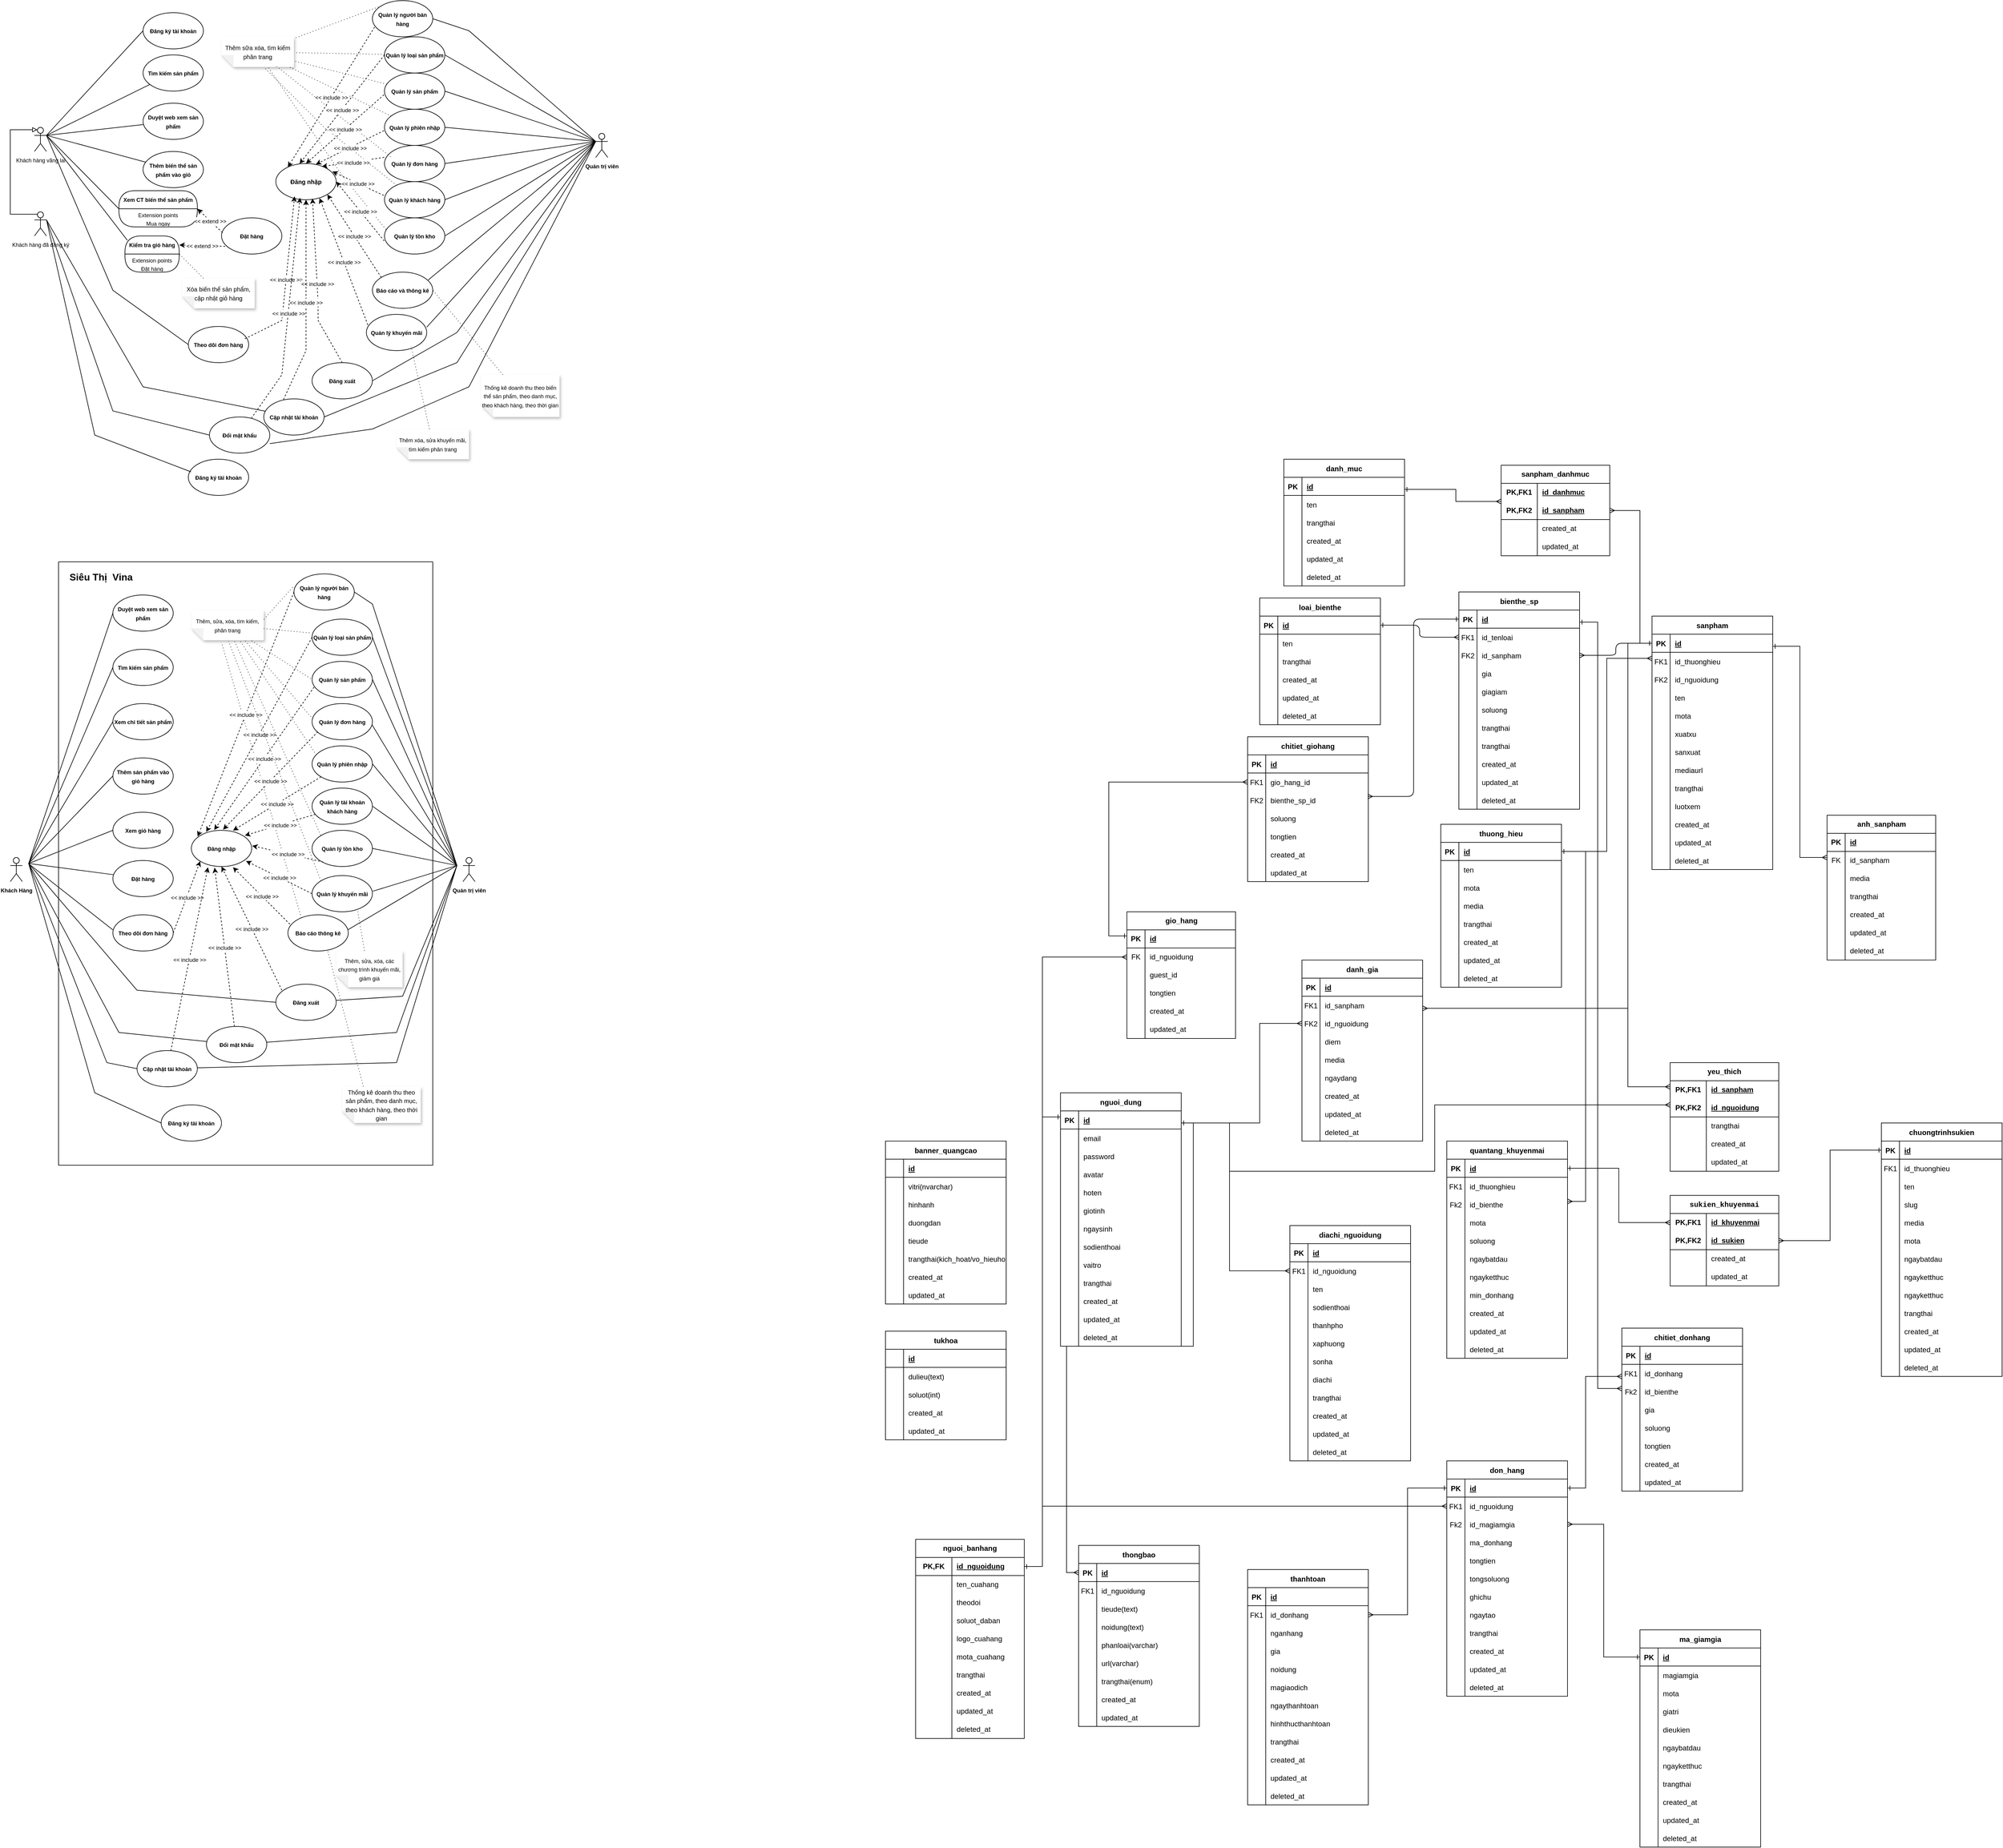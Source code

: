 <mxfile version="28.2.5">
  <diagram id="R2lEEEUBdFMjLlhIrx00" name="Page-1">
    <mxGraphModel dx="5155" dy="2418" grid="1" gridSize="10" guides="1" tooltips="1" connect="1" arrows="1" fold="1" page="1" pageScale="1" pageWidth="850" pageHeight="1100" math="0" shadow="0" extFonts="Permanent Marker^https://fonts.googleapis.com/css?family=Permanent+Marker">
      <root>
        <mxCell id="0" />
        <mxCell id="1" parent="0" />
        <mxCell id="OFfg4Ifkbmo_WRJsHrhS-290" style="edgeStyle=orthogonalEdgeStyle;rounded=0;orthogonalLoop=1;jettySize=auto;html=1;endArrow=ERmany;endFill=0;startArrow=ERone;startFill=0;" parent="1" source="F8s_ypxJG8IFSC-97Zq5-119" target="C-vyLk0tnHw3VtMMgP7b-6" edge="1">
          <mxGeometry relative="1" as="geometry">
            <Array as="points">
              <mxPoint x="125" y="510" />
              <mxPoint x="125" y="190" />
            </Array>
          </mxGeometry>
        </mxCell>
        <mxCell id="F8s_ypxJG8IFSC-97Zq5-119" value="thuong_hieu" style="shape=table;startSize=30;container=1;collapsible=1;childLayout=tableLayout;fixedRows=1;rowLines=0;fontStyle=1;align=center;resizeLast=1;" parent="1" vertex="1">
          <mxGeometry x="-150" y="465" width="200" height="270" as="geometry" />
        </mxCell>
        <mxCell id="F8s_ypxJG8IFSC-97Zq5-120" value="" style="shape=partialRectangle;collapsible=0;dropTarget=0;pointerEvents=0;fillColor=none;points=[[0,0.5],[1,0.5]];portConstraint=eastwest;top=0;left=0;right=0;bottom=1;" parent="F8s_ypxJG8IFSC-97Zq5-119" vertex="1">
          <mxGeometry y="30" width="200" height="30" as="geometry" />
        </mxCell>
        <mxCell id="F8s_ypxJG8IFSC-97Zq5-121" value="PK" style="shape=partialRectangle;overflow=hidden;connectable=0;fillColor=none;top=0;left=0;bottom=0;right=0;fontStyle=1;" parent="F8s_ypxJG8IFSC-97Zq5-120" vertex="1">
          <mxGeometry width="30" height="30" as="geometry">
            <mxRectangle width="30" height="30" as="alternateBounds" />
          </mxGeometry>
        </mxCell>
        <mxCell id="F8s_ypxJG8IFSC-97Zq5-122" value="id" style="shape=partialRectangle;overflow=hidden;connectable=0;fillColor=none;top=0;left=0;bottom=0;right=0;align=left;spacingLeft=6;fontStyle=5;" parent="F8s_ypxJG8IFSC-97Zq5-120" vertex="1">
          <mxGeometry x="30" width="170" height="30" as="geometry">
            <mxRectangle width="170" height="30" as="alternateBounds" />
          </mxGeometry>
        </mxCell>
        <mxCell id="F8s_ypxJG8IFSC-97Zq5-123" value="" style="shape=partialRectangle;collapsible=0;dropTarget=0;pointerEvents=0;fillColor=none;points=[[0,0.5],[1,0.5]];portConstraint=eastwest;top=0;left=0;right=0;bottom=0;" parent="F8s_ypxJG8IFSC-97Zq5-119" vertex="1">
          <mxGeometry y="60" width="200" height="30" as="geometry" />
        </mxCell>
        <mxCell id="F8s_ypxJG8IFSC-97Zq5-124" value="" style="shape=partialRectangle;overflow=hidden;connectable=0;fillColor=none;top=0;left=0;bottom=0;right=0;" parent="F8s_ypxJG8IFSC-97Zq5-123" vertex="1">
          <mxGeometry width="30" height="30" as="geometry">
            <mxRectangle width="30" height="30" as="alternateBounds" />
          </mxGeometry>
        </mxCell>
        <mxCell id="F8s_ypxJG8IFSC-97Zq5-125" value="ten " style="shape=partialRectangle;overflow=hidden;connectable=0;fillColor=none;top=0;left=0;bottom=0;right=0;align=left;spacingLeft=6;" parent="F8s_ypxJG8IFSC-97Zq5-123" vertex="1">
          <mxGeometry x="30" width="170" height="30" as="geometry">
            <mxRectangle width="170" height="30" as="alternateBounds" />
          </mxGeometry>
        </mxCell>
        <mxCell id="F8s_ypxJG8IFSC-97Zq5-135" value="" style="shape=partialRectangle;collapsible=0;dropTarget=0;pointerEvents=0;fillColor=none;points=[[0,0.5],[1,0.5]];portConstraint=eastwest;top=0;left=0;right=0;bottom=0;" parent="F8s_ypxJG8IFSC-97Zq5-119" vertex="1">
          <mxGeometry y="90" width="200" height="30" as="geometry" />
        </mxCell>
        <mxCell id="F8s_ypxJG8IFSC-97Zq5-136" value="" style="shape=partialRectangle;overflow=hidden;connectable=0;fillColor=none;top=0;left=0;bottom=0;right=0;" parent="F8s_ypxJG8IFSC-97Zq5-135" vertex="1">
          <mxGeometry width="30" height="30" as="geometry">
            <mxRectangle width="30" height="30" as="alternateBounds" />
          </mxGeometry>
        </mxCell>
        <mxCell id="F8s_ypxJG8IFSC-97Zq5-137" value="mota" style="shape=partialRectangle;overflow=hidden;connectable=0;fillColor=none;top=0;left=0;bottom=0;right=0;align=left;spacingLeft=6;" parent="F8s_ypxJG8IFSC-97Zq5-135" vertex="1">
          <mxGeometry x="30" width="170" height="30" as="geometry">
            <mxRectangle width="170" height="30" as="alternateBounds" />
          </mxGeometry>
        </mxCell>
        <mxCell id="F8s_ypxJG8IFSC-97Zq5-138" value="" style="shape=partialRectangle;collapsible=0;dropTarget=0;pointerEvents=0;fillColor=none;points=[[0,0.5],[1,0.5]];portConstraint=eastwest;top=0;left=0;right=0;bottom=0;" parent="F8s_ypxJG8IFSC-97Zq5-119" vertex="1">
          <mxGeometry y="120" width="200" height="30" as="geometry" />
        </mxCell>
        <mxCell id="F8s_ypxJG8IFSC-97Zq5-139" value="" style="shape=partialRectangle;overflow=hidden;connectable=0;fillColor=none;top=0;left=0;bottom=0;right=0;" parent="F8s_ypxJG8IFSC-97Zq5-138" vertex="1">
          <mxGeometry width="30" height="30" as="geometry">
            <mxRectangle width="30" height="30" as="alternateBounds" />
          </mxGeometry>
        </mxCell>
        <mxCell id="F8s_ypxJG8IFSC-97Zq5-140" value="media" style="shape=partialRectangle;overflow=hidden;connectable=0;fillColor=none;top=0;left=0;bottom=0;right=0;align=left;spacingLeft=6;" parent="F8s_ypxJG8IFSC-97Zq5-138" vertex="1">
          <mxGeometry x="30" width="170" height="30" as="geometry">
            <mxRectangle width="170" height="30" as="alternateBounds" />
          </mxGeometry>
        </mxCell>
        <mxCell id="7thA_MwoHELAqTcb8jzK-1" style="shape=partialRectangle;collapsible=0;dropTarget=0;pointerEvents=0;fillColor=none;points=[[0,0.5],[1,0.5]];portConstraint=eastwest;top=0;left=0;right=0;bottom=0;" parent="F8s_ypxJG8IFSC-97Zq5-119" vertex="1">
          <mxGeometry y="150" width="200" height="30" as="geometry" />
        </mxCell>
        <mxCell id="7thA_MwoHELAqTcb8jzK-2" style="shape=partialRectangle;overflow=hidden;connectable=0;fillColor=none;top=0;left=0;bottom=0;right=0;" parent="7thA_MwoHELAqTcb8jzK-1" vertex="1">
          <mxGeometry width="30" height="30" as="geometry">
            <mxRectangle width="30" height="30" as="alternateBounds" />
          </mxGeometry>
        </mxCell>
        <mxCell id="7thA_MwoHELAqTcb8jzK-3" value="trangthai" style="shape=partialRectangle;overflow=hidden;connectable=0;fillColor=none;top=0;left=0;bottom=0;right=0;align=left;spacingLeft=6;" parent="7thA_MwoHELAqTcb8jzK-1" vertex="1">
          <mxGeometry x="30" width="170" height="30" as="geometry">
            <mxRectangle width="170" height="30" as="alternateBounds" />
          </mxGeometry>
        </mxCell>
        <mxCell id="F8s_ypxJG8IFSC-97Zq5-126" value="" style="shape=partialRectangle;collapsible=0;dropTarget=0;pointerEvents=0;fillColor=none;points=[[0,0.5],[1,0.5]];portConstraint=eastwest;top=0;left=0;right=0;bottom=0;" parent="F8s_ypxJG8IFSC-97Zq5-119" vertex="1">
          <mxGeometry y="180" width="200" height="30" as="geometry" />
        </mxCell>
        <mxCell id="F8s_ypxJG8IFSC-97Zq5-127" value="" style="shape=partialRectangle;overflow=hidden;connectable=0;fillColor=none;top=0;left=0;bottom=0;right=0;" parent="F8s_ypxJG8IFSC-97Zq5-126" vertex="1">
          <mxGeometry width="30" height="30" as="geometry">
            <mxRectangle width="30" height="30" as="alternateBounds" />
          </mxGeometry>
        </mxCell>
        <mxCell id="F8s_ypxJG8IFSC-97Zq5-128" value="created_at" style="shape=partialRectangle;overflow=hidden;connectable=0;fillColor=none;top=0;left=0;bottom=0;right=0;align=left;spacingLeft=6;" parent="F8s_ypxJG8IFSC-97Zq5-126" vertex="1">
          <mxGeometry x="30" width="170" height="30" as="geometry">
            <mxRectangle width="170" height="30" as="alternateBounds" />
          </mxGeometry>
        </mxCell>
        <mxCell id="F8s_ypxJG8IFSC-97Zq5-129" value="" style="shape=partialRectangle;collapsible=0;dropTarget=0;pointerEvents=0;fillColor=none;points=[[0,0.5],[1,0.5]];portConstraint=eastwest;top=0;left=0;right=0;bottom=0;" parent="F8s_ypxJG8IFSC-97Zq5-119" vertex="1">
          <mxGeometry y="210" width="200" height="30" as="geometry" />
        </mxCell>
        <mxCell id="F8s_ypxJG8IFSC-97Zq5-130" value="" style="shape=partialRectangle;overflow=hidden;connectable=0;fillColor=none;top=0;left=0;bottom=0;right=0;" parent="F8s_ypxJG8IFSC-97Zq5-129" vertex="1">
          <mxGeometry width="30" height="30" as="geometry">
            <mxRectangle width="30" height="30" as="alternateBounds" />
          </mxGeometry>
        </mxCell>
        <mxCell id="F8s_ypxJG8IFSC-97Zq5-131" value="updated_at" style="shape=partialRectangle;overflow=hidden;connectable=0;fillColor=none;top=0;left=0;bottom=0;right=0;align=left;spacingLeft=6;" parent="F8s_ypxJG8IFSC-97Zq5-129" vertex="1">
          <mxGeometry x="30" width="170" height="30" as="geometry">
            <mxRectangle width="170" height="30" as="alternateBounds" />
          </mxGeometry>
        </mxCell>
        <mxCell id="7thA_MwoHELAqTcb8jzK-4" style="shape=partialRectangle;collapsible=0;dropTarget=0;pointerEvents=0;fillColor=none;points=[[0,0.5],[1,0.5]];portConstraint=eastwest;top=0;left=0;right=0;bottom=0;" parent="F8s_ypxJG8IFSC-97Zq5-119" vertex="1">
          <mxGeometry y="240" width="200" height="30" as="geometry" />
        </mxCell>
        <mxCell id="7thA_MwoHELAqTcb8jzK-5" style="shape=partialRectangle;overflow=hidden;connectable=0;fillColor=none;top=0;left=0;bottom=0;right=0;" parent="7thA_MwoHELAqTcb8jzK-4" vertex="1">
          <mxGeometry width="30" height="30" as="geometry">
            <mxRectangle width="30" height="30" as="alternateBounds" />
          </mxGeometry>
        </mxCell>
        <mxCell id="7thA_MwoHELAqTcb8jzK-6" value="deleted_at" style="shape=partialRectangle;overflow=hidden;connectable=0;fillColor=none;top=0;left=0;bottom=0;right=0;align=left;spacingLeft=6;" parent="7thA_MwoHELAqTcb8jzK-4" vertex="1">
          <mxGeometry x="30" width="170" height="30" as="geometry">
            <mxRectangle width="170" height="30" as="alternateBounds" />
          </mxGeometry>
        </mxCell>
        <mxCell id="OFfg4Ifkbmo_WRJsHrhS-289" style="edgeStyle=orthogonalEdgeStyle;rounded=0;orthogonalLoop=1;jettySize=auto;html=1;startArrow=ERmany;startFill=0;endArrow=ERone;endFill=0;" parent="1" source="OFfg4Ifkbmo_WRJsHrhS-123" target="F8s_ypxJG8IFSC-97Zq5-120" edge="1">
          <mxGeometry relative="1" as="geometry">
            <Array as="points">
              <mxPoint x="90" y="1090" />
              <mxPoint x="90" y="510" />
            </Array>
          </mxGeometry>
        </mxCell>
        <mxCell id="OFfg4Ifkbmo_WRJsHrhS-116" value="quantang_khuyenmai" style="shape=table;startSize=30;container=1;collapsible=1;childLayout=tableLayout;fixedRows=1;rowLines=0;fontStyle=1;align=center;resizeLast=1;" parent="1" vertex="1">
          <mxGeometry x="-140" y="990" width="200" height="360" as="geometry" />
        </mxCell>
        <mxCell id="OFfg4Ifkbmo_WRJsHrhS-117" value="" style="shape=partialRectangle;collapsible=0;dropTarget=0;pointerEvents=0;fillColor=none;points=[[0,0.5],[1,0.5]];portConstraint=eastwest;top=0;left=0;right=0;bottom=1;" parent="OFfg4Ifkbmo_WRJsHrhS-116" vertex="1">
          <mxGeometry y="30" width="200" height="30" as="geometry" />
        </mxCell>
        <mxCell id="OFfg4Ifkbmo_WRJsHrhS-118" value="PK" style="shape=partialRectangle;overflow=hidden;connectable=0;fillColor=none;top=0;left=0;bottom=0;right=0;fontStyle=1;" parent="OFfg4Ifkbmo_WRJsHrhS-117" vertex="1">
          <mxGeometry width="30" height="30" as="geometry">
            <mxRectangle width="30" height="30" as="alternateBounds" />
          </mxGeometry>
        </mxCell>
        <mxCell id="OFfg4Ifkbmo_WRJsHrhS-119" value="id" style="shape=partialRectangle;overflow=hidden;connectable=0;fillColor=none;top=0;left=0;bottom=0;right=0;align=left;spacingLeft=6;fontStyle=5;" parent="OFfg4Ifkbmo_WRJsHrhS-117" vertex="1">
          <mxGeometry x="30" width="170" height="30" as="geometry">
            <mxRectangle width="170" height="30" as="alternateBounds" />
          </mxGeometry>
        </mxCell>
        <mxCell id="OFfg4Ifkbmo_WRJsHrhS-120" value="" style="shape=partialRectangle;collapsible=0;dropTarget=0;pointerEvents=0;fillColor=none;points=[[0,0.5],[1,0.5]];portConstraint=eastwest;top=0;left=0;right=0;bottom=0;" parent="OFfg4Ifkbmo_WRJsHrhS-116" vertex="1">
          <mxGeometry y="60" width="200" height="30" as="geometry" />
        </mxCell>
        <mxCell id="OFfg4Ifkbmo_WRJsHrhS-121" value="FK1" style="shape=partialRectangle;overflow=hidden;connectable=0;fillColor=none;top=0;left=0;bottom=0;right=0;" parent="OFfg4Ifkbmo_WRJsHrhS-120" vertex="1">
          <mxGeometry width="30" height="30" as="geometry">
            <mxRectangle width="30" height="30" as="alternateBounds" />
          </mxGeometry>
        </mxCell>
        <mxCell id="OFfg4Ifkbmo_WRJsHrhS-122" value="id_thuonghieu" style="shape=partialRectangle;overflow=hidden;connectable=0;fillColor=none;top=0;left=0;bottom=0;right=0;align=left;spacingLeft=6;" parent="OFfg4Ifkbmo_WRJsHrhS-120" vertex="1">
          <mxGeometry x="30" width="170" height="30" as="geometry">
            <mxRectangle width="170" height="30" as="alternateBounds" />
          </mxGeometry>
        </mxCell>
        <mxCell id="OFfg4Ifkbmo_WRJsHrhS-123" value="" style="shape=partialRectangle;collapsible=0;dropTarget=0;pointerEvents=0;fillColor=none;points=[[0,0.5],[1,0.5]];portConstraint=eastwest;top=0;left=0;right=0;bottom=0;" parent="OFfg4Ifkbmo_WRJsHrhS-116" vertex="1">
          <mxGeometry y="90" width="200" height="30" as="geometry" />
        </mxCell>
        <mxCell id="OFfg4Ifkbmo_WRJsHrhS-124" value="Fk2" style="shape=partialRectangle;overflow=hidden;connectable=0;fillColor=none;top=0;left=0;bottom=0;right=0;" parent="OFfg4Ifkbmo_WRJsHrhS-123" vertex="1">
          <mxGeometry width="30" height="30" as="geometry">
            <mxRectangle width="30" height="30" as="alternateBounds" />
          </mxGeometry>
        </mxCell>
        <mxCell id="OFfg4Ifkbmo_WRJsHrhS-125" value="id_bienthe" style="shape=partialRectangle;overflow=hidden;connectable=0;fillColor=none;top=0;left=0;bottom=0;right=0;align=left;spacingLeft=6;" parent="OFfg4Ifkbmo_WRJsHrhS-123" vertex="1">
          <mxGeometry x="30" width="170" height="30" as="geometry">
            <mxRectangle width="170" height="30" as="alternateBounds" />
          </mxGeometry>
        </mxCell>
        <mxCell id="OFfg4Ifkbmo_WRJsHrhS-126" value="" style="shape=partialRectangle;collapsible=0;dropTarget=0;pointerEvents=0;fillColor=none;points=[[0,0.5],[1,0.5]];portConstraint=eastwest;top=0;left=0;right=0;bottom=0;" parent="OFfg4Ifkbmo_WRJsHrhS-116" vertex="1">
          <mxGeometry y="120" width="200" height="30" as="geometry" />
        </mxCell>
        <mxCell id="OFfg4Ifkbmo_WRJsHrhS-127" value="" style="shape=partialRectangle;overflow=hidden;connectable=0;fillColor=none;top=0;left=0;bottom=0;right=0;" parent="OFfg4Ifkbmo_WRJsHrhS-126" vertex="1">
          <mxGeometry width="30" height="30" as="geometry">
            <mxRectangle width="30" height="30" as="alternateBounds" />
          </mxGeometry>
        </mxCell>
        <mxCell id="OFfg4Ifkbmo_WRJsHrhS-128" value="mota" style="shape=partialRectangle;overflow=hidden;connectable=0;fillColor=none;top=0;left=0;bottom=0;right=0;align=left;spacingLeft=6;" parent="OFfg4Ifkbmo_WRJsHrhS-126" vertex="1">
          <mxGeometry x="30" width="170" height="30" as="geometry">
            <mxRectangle width="170" height="30" as="alternateBounds" />
          </mxGeometry>
        </mxCell>
        <mxCell id="OFfg4Ifkbmo_WRJsHrhS-129" value="" style="shape=partialRectangle;collapsible=0;dropTarget=0;pointerEvents=0;fillColor=none;points=[[0,0.5],[1,0.5]];portConstraint=eastwest;top=0;left=0;right=0;bottom=0;" parent="OFfg4Ifkbmo_WRJsHrhS-116" vertex="1">
          <mxGeometry y="150" width="200" height="30" as="geometry" />
        </mxCell>
        <mxCell id="OFfg4Ifkbmo_WRJsHrhS-130" value="" style="shape=partialRectangle;overflow=hidden;connectable=0;fillColor=none;top=0;left=0;bottom=0;right=0;" parent="OFfg4Ifkbmo_WRJsHrhS-129" vertex="1">
          <mxGeometry width="30" height="30" as="geometry">
            <mxRectangle width="30" height="30" as="alternateBounds" />
          </mxGeometry>
        </mxCell>
        <mxCell id="OFfg4Ifkbmo_WRJsHrhS-131" value="soluong" style="shape=partialRectangle;overflow=hidden;connectable=0;fillColor=none;top=0;left=0;bottom=0;right=0;align=left;spacingLeft=6;" parent="OFfg4Ifkbmo_WRJsHrhS-129" vertex="1">
          <mxGeometry x="30" width="170" height="30" as="geometry">
            <mxRectangle width="170" height="30" as="alternateBounds" />
          </mxGeometry>
        </mxCell>
        <mxCell id="OFfg4Ifkbmo_WRJsHrhS-132" value="" style="shape=partialRectangle;collapsible=0;dropTarget=0;pointerEvents=0;fillColor=none;points=[[0,0.5],[1,0.5]];portConstraint=eastwest;top=0;left=0;right=0;bottom=0;" parent="OFfg4Ifkbmo_WRJsHrhS-116" vertex="1">
          <mxGeometry y="180" width="200" height="30" as="geometry" />
        </mxCell>
        <mxCell id="OFfg4Ifkbmo_WRJsHrhS-133" value="" style="shape=partialRectangle;overflow=hidden;connectable=0;fillColor=none;top=0;left=0;bottom=0;right=0;" parent="OFfg4Ifkbmo_WRJsHrhS-132" vertex="1">
          <mxGeometry width="30" height="30" as="geometry">
            <mxRectangle width="30" height="30" as="alternateBounds" />
          </mxGeometry>
        </mxCell>
        <mxCell id="OFfg4Ifkbmo_WRJsHrhS-134" value="ngaybatdau" style="shape=partialRectangle;overflow=hidden;connectable=0;fillColor=none;top=0;left=0;bottom=0;right=0;align=left;spacingLeft=6;" parent="OFfg4Ifkbmo_WRJsHrhS-132" vertex="1">
          <mxGeometry x="30" width="170" height="30" as="geometry">
            <mxRectangle width="170" height="30" as="alternateBounds" />
          </mxGeometry>
        </mxCell>
        <mxCell id="OFfg4Ifkbmo_WRJsHrhS-135" value="" style="shape=partialRectangle;collapsible=0;dropTarget=0;pointerEvents=0;fillColor=none;points=[[0,0.5],[1,0.5]];portConstraint=eastwest;top=0;left=0;right=0;bottom=0;" parent="OFfg4Ifkbmo_WRJsHrhS-116" vertex="1">
          <mxGeometry y="210" width="200" height="30" as="geometry" />
        </mxCell>
        <mxCell id="OFfg4Ifkbmo_WRJsHrhS-136" value="" style="shape=partialRectangle;overflow=hidden;connectable=0;fillColor=none;top=0;left=0;bottom=0;right=0;" parent="OFfg4Ifkbmo_WRJsHrhS-135" vertex="1">
          <mxGeometry width="30" height="30" as="geometry">
            <mxRectangle width="30" height="30" as="alternateBounds" />
          </mxGeometry>
        </mxCell>
        <mxCell id="OFfg4Ifkbmo_WRJsHrhS-137" value="ngayketthuc" style="shape=partialRectangle;overflow=hidden;connectable=0;fillColor=none;top=0;left=0;bottom=0;right=0;align=left;spacingLeft=6;" parent="OFfg4Ifkbmo_WRJsHrhS-135" vertex="1">
          <mxGeometry x="30" width="170" height="30" as="geometry">
            <mxRectangle width="170" height="30" as="alternateBounds" />
          </mxGeometry>
        </mxCell>
        <mxCell id="OFfg4Ifkbmo_WRJsHrhS-138" value="" style="shape=partialRectangle;collapsible=0;dropTarget=0;pointerEvents=0;fillColor=none;points=[[0,0.5],[1,0.5]];portConstraint=eastwest;top=0;left=0;right=0;bottom=0;" parent="OFfg4Ifkbmo_WRJsHrhS-116" vertex="1">
          <mxGeometry y="240" width="200" height="30" as="geometry" />
        </mxCell>
        <mxCell id="OFfg4Ifkbmo_WRJsHrhS-139" value="" style="shape=partialRectangle;overflow=hidden;connectable=0;fillColor=none;top=0;left=0;bottom=0;right=0;" parent="OFfg4Ifkbmo_WRJsHrhS-138" vertex="1">
          <mxGeometry width="30" height="30" as="geometry">
            <mxRectangle width="30" height="30" as="alternateBounds" />
          </mxGeometry>
        </mxCell>
        <mxCell id="OFfg4Ifkbmo_WRJsHrhS-140" value="min_donhang" style="shape=partialRectangle;overflow=hidden;connectable=0;fillColor=none;top=0;left=0;bottom=0;right=0;align=left;spacingLeft=6;" parent="OFfg4Ifkbmo_WRJsHrhS-138" vertex="1">
          <mxGeometry x="30" width="170" height="30" as="geometry">
            <mxRectangle width="170" height="30" as="alternateBounds" />
          </mxGeometry>
        </mxCell>
        <mxCell id="OFfg4Ifkbmo_WRJsHrhS-141" value="" style="shape=partialRectangle;collapsible=0;dropTarget=0;pointerEvents=0;fillColor=none;points=[[0,0.5],[1,0.5]];portConstraint=eastwest;top=0;left=0;right=0;bottom=0;" parent="OFfg4Ifkbmo_WRJsHrhS-116" vertex="1">
          <mxGeometry y="270" width="200" height="30" as="geometry" />
        </mxCell>
        <mxCell id="OFfg4Ifkbmo_WRJsHrhS-142" value="" style="shape=partialRectangle;overflow=hidden;connectable=0;fillColor=none;top=0;left=0;bottom=0;right=0;" parent="OFfg4Ifkbmo_WRJsHrhS-141" vertex="1">
          <mxGeometry width="30" height="30" as="geometry">
            <mxRectangle width="30" height="30" as="alternateBounds" />
          </mxGeometry>
        </mxCell>
        <mxCell id="OFfg4Ifkbmo_WRJsHrhS-143" value="created_at" style="shape=partialRectangle;overflow=hidden;connectable=0;fillColor=none;top=0;left=0;bottom=0;right=0;align=left;spacingLeft=6;strokeColor=inherit;" parent="OFfg4Ifkbmo_WRJsHrhS-141" vertex="1">
          <mxGeometry x="30" width="170" height="30" as="geometry">
            <mxRectangle width="170" height="30" as="alternateBounds" />
          </mxGeometry>
        </mxCell>
        <mxCell id="OFfg4Ifkbmo_WRJsHrhS-144" value="" style="shape=partialRectangle;collapsible=0;dropTarget=0;pointerEvents=0;fillColor=none;points=[[0,0.5],[1,0.5]];portConstraint=eastwest;top=0;left=0;right=0;bottom=0;" parent="OFfg4Ifkbmo_WRJsHrhS-116" vertex="1">
          <mxGeometry y="300" width="200" height="30" as="geometry" />
        </mxCell>
        <mxCell id="OFfg4Ifkbmo_WRJsHrhS-145" value="" style="shape=partialRectangle;overflow=hidden;connectable=0;fillColor=none;top=0;left=0;bottom=0;right=0;" parent="OFfg4Ifkbmo_WRJsHrhS-144" vertex="1">
          <mxGeometry width="30" height="30" as="geometry">
            <mxRectangle width="30" height="30" as="alternateBounds" />
          </mxGeometry>
        </mxCell>
        <mxCell id="OFfg4Ifkbmo_WRJsHrhS-146" value="updated_at" style="shape=partialRectangle;overflow=hidden;connectable=0;fillColor=none;top=0;left=0;bottom=0;right=0;align=left;spacingLeft=6;" parent="OFfg4Ifkbmo_WRJsHrhS-144" vertex="1">
          <mxGeometry x="30" width="170" height="30" as="geometry">
            <mxRectangle width="170" height="30" as="alternateBounds" />
          </mxGeometry>
        </mxCell>
        <mxCell id="OFfg4Ifkbmo_WRJsHrhS-147" value="" style="shape=partialRectangle;collapsible=0;dropTarget=0;pointerEvents=0;fillColor=none;points=[[0,0.5],[1,0.5]];portConstraint=eastwest;top=0;left=0;right=0;bottom=0;" parent="OFfg4Ifkbmo_WRJsHrhS-116" vertex="1">
          <mxGeometry y="330" width="200" height="30" as="geometry" />
        </mxCell>
        <mxCell id="OFfg4Ifkbmo_WRJsHrhS-148" value="" style="shape=partialRectangle;overflow=hidden;connectable=0;fillColor=none;top=0;left=0;bottom=0;right=0;" parent="OFfg4Ifkbmo_WRJsHrhS-147" vertex="1">
          <mxGeometry width="30" height="30" as="geometry">
            <mxRectangle width="30" height="30" as="alternateBounds" />
          </mxGeometry>
        </mxCell>
        <mxCell id="OFfg4Ifkbmo_WRJsHrhS-149" value="deleted_at" style="shape=partialRectangle;overflow=hidden;connectable=0;fillColor=none;top=0;left=0;bottom=0;right=0;align=left;spacingLeft=6;" parent="OFfg4Ifkbmo_WRJsHrhS-147" vertex="1">
          <mxGeometry x="30" width="170" height="30" as="geometry">
            <mxRectangle width="170" height="30" as="alternateBounds" />
          </mxGeometry>
        </mxCell>
        <mxCell id="C-vyLk0tnHw3VtMMgP7b-2" value="sanpham" style="shape=table;startSize=30;container=1;collapsible=1;childLayout=tableLayout;fixedRows=1;rowLines=0;fontStyle=1;align=center;resizeLast=1;" parent="1" vertex="1">
          <mxGeometry x="200" y="120" width="200" height="420" as="geometry" />
        </mxCell>
        <mxCell id="C-vyLk0tnHw3VtMMgP7b-3" value="" style="shape=partialRectangle;collapsible=0;dropTarget=0;pointerEvents=0;fillColor=none;points=[[0,0.5],[1,0.5]];portConstraint=eastwest;top=0;left=0;right=0;bottom=1;" parent="C-vyLk0tnHw3VtMMgP7b-2" vertex="1">
          <mxGeometry y="30" width="200" height="30" as="geometry" />
        </mxCell>
        <mxCell id="C-vyLk0tnHw3VtMMgP7b-4" value="PK" style="shape=partialRectangle;overflow=hidden;connectable=0;fillColor=none;top=0;left=0;bottom=0;right=0;fontStyle=1;" parent="C-vyLk0tnHw3VtMMgP7b-3" vertex="1">
          <mxGeometry width="30" height="30" as="geometry">
            <mxRectangle width="30" height="30" as="alternateBounds" />
          </mxGeometry>
        </mxCell>
        <mxCell id="C-vyLk0tnHw3VtMMgP7b-5" value="id" style="shape=partialRectangle;overflow=hidden;connectable=0;fillColor=none;top=0;left=0;bottom=0;right=0;align=left;spacingLeft=6;fontStyle=5;" parent="C-vyLk0tnHw3VtMMgP7b-3" vertex="1">
          <mxGeometry x="30" width="170" height="30" as="geometry">
            <mxRectangle width="170" height="30" as="alternateBounds" />
          </mxGeometry>
        </mxCell>
        <mxCell id="C-vyLk0tnHw3VtMMgP7b-6" value="" style="shape=partialRectangle;collapsible=0;dropTarget=0;pointerEvents=0;fillColor=none;points=[[0,0.5],[1,0.5]];portConstraint=eastwest;top=0;left=0;right=0;bottom=0;" parent="C-vyLk0tnHw3VtMMgP7b-2" vertex="1">
          <mxGeometry y="60" width="200" height="30" as="geometry" />
        </mxCell>
        <mxCell id="C-vyLk0tnHw3VtMMgP7b-7" value="FK1" style="shape=partialRectangle;overflow=hidden;connectable=0;fillColor=none;top=0;left=0;bottom=0;right=0;" parent="C-vyLk0tnHw3VtMMgP7b-6" vertex="1">
          <mxGeometry width="30" height="30" as="geometry">
            <mxRectangle width="30" height="30" as="alternateBounds" />
          </mxGeometry>
        </mxCell>
        <mxCell id="C-vyLk0tnHw3VtMMgP7b-8" value="id_thuonghieu" style="shape=partialRectangle;overflow=hidden;connectable=0;fillColor=none;top=0;left=0;bottom=0;right=0;align=left;spacingLeft=6;" parent="C-vyLk0tnHw3VtMMgP7b-6" vertex="1">
          <mxGeometry x="30" width="170" height="30" as="geometry">
            <mxRectangle width="170" height="30" as="alternateBounds" />
          </mxGeometry>
        </mxCell>
        <mxCell id="C-vyLk0tnHw3VtMMgP7b-9" value="" style="shape=partialRectangle;collapsible=0;dropTarget=0;pointerEvents=0;fillColor=none;points=[[0,0.5],[1,0.5]];portConstraint=eastwest;top=0;left=0;right=0;bottom=0;" parent="C-vyLk0tnHw3VtMMgP7b-2" vertex="1">
          <mxGeometry y="90" width="200" height="30" as="geometry" />
        </mxCell>
        <mxCell id="C-vyLk0tnHw3VtMMgP7b-10" value="FK2" style="shape=partialRectangle;overflow=hidden;connectable=0;fillColor=none;top=0;left=0;bottom=0;right=0;" parent="C-vyLk0tnHw3VtMMgP7b-9" vertex="1">
          <mxGeometry width="30" height="30" as="geometry">
            <mxRectangle width="30" height="30" as="alternateBounds" />
          </mxGeometry>
        </mxCell>
        <mxCell id="C-vyLk0tnHw3VtMMgP7b-11" value="id_nguoidung" style="shape=partialRectangle;overflow=hidden;connectable=0;fillColor=none;top=0;left=0;bottom=0;right=0;align=left;spacingLeft=6;" parent="C-vyLk0tnHw3VtMMgP7b-9" vertex="1">
          <mxGeometry x="30" width="170" height="30" as="geometry">
            <mxRectangle width="170" height="30" as="alternateBounds" />
          </mxGeometry>
        </mxCell>
        <mxCell id="YIg9jNqMkCVF1gFv5jWo-87" style="shape=partialRectangle;collapsible=0;dropTarget=0;pointerEvents=0;fillColor=none;points=[[0,0.5],[1,0.5]];portConstraint=eastwest;top=0;left=0;right=0;bottom=0;" parent="C-vyLk0tnHw3VtMMgP7b-2" vertex="1">
          <mxGeometry y="120" width="200" height="30" as="geometry" />
        </mxCell>
        <mxCell id="YIg9jNqMkCVF1gFv5jWo-88" style="shape=partialRectangle;overflow=hidden;connectable=0;fillColor=none;top=0;left=0;bottom=0;right=0;" parent="YIg9jNqMkCVF1gFv5jWo-87" vertex="1">
          <mxGeometry width="30" height="30" as="geometry">
            <mxRectangle width="30" height="30" as="alternateBounds" />
          </mxGeometry>
        </mxCell>
        <mxCell id="YIg9jNqMkCVF1gFv5jWo-89" value="ten" style="shape=partialRectangle;overflow=hidden;connectable=0;fillColor=none;top=0;left=0;bottom=0;right=0;align=left;spacingLeft=6;" parent="YIg9jNqMkCVF1gFv5jWo-87" vertex="1">
          <mxGeometry x="30" width="170" height="30" as="geometry">
            <mxRectangle width="170" height="30" as="alternateBounds" />
          </mxGeometry>
        </mxCell>
        <mxCell id="F8s_ypxJG8IFSC-97Zq5-13" value="" style="shape=partialRectangle;collapsible=0;dropTarget=0;pointerEvents=0;fillColor=none;points=[[0,0.5],[1,0.5]];portConstraint=eastwest;top=0;left=0;right=0;bottom=0;" parent="C-vyLk0tnHw3VtMMgP7b-2" vertex="1">
          <mxGeometry y="150" width="200" height="30" as="geometry" />
        </mxCell>
        <mxCell id="F8s_ypxJG8IFSC-97Zq5-14" value="" style="shape=partialRectangle;overflow=hidden;connectable=0;fillColor=none;top=0;left=0;bottom=0;right=0;" parent="F8s_ypxJG8IFSC-97Zq5-13" vertex="1">
          <mxGeometry width="30" height="30" as="geometry">
            <mxRectangle width="30" height="30" as="alternateBounds" />
          </mxGeometry>
        </mxCell>
        <mxCell id="F8s_ypxJG8IFSC-97Zq5-15" value="mota" style="shape=partialRectangle;overflow=hidden;connectable=0;fillColor=none;top=0;left=0;bottom=0;right=0;align=left;spacingLeft=6;" parent="F8s_ypxJG8IFSC-97Zq5-13" vertex="1">
          <mxGeometry x="30" width="170" height="30" as="geometry">
            <mxRectangle width="170" height="30" as="alternateBounds" />
          </mxGeometry>
        </mxCell>
        <mxCell id="F8s_ypxJG8IFSC-97Zq5-16" value="" style="shape=partialRectangle;collapsible=0;dropTarget=0;pointerEvents=0;fillColor=none;points=[[0,0.5],[1,0.5]];portConstraint=eastwest;top=0;left=0;right=0;bottom=0;" parent="C-vyLk0tnHw3VtMMgP7b-2" vertex="1">
          <mxGeometry y="180" width="200" height="30" as="geometry" />
        </mxCell>
        <mxCell id="F8s_ypxJG8IFSC-97Zq5-17" value="" style="shape=partialRectangle;overflow=hidden;connectable=0;fillColor=none;top=0;left=0;bottom=0;right=0;" parent="F8s_ypxJG8IFSC-97Zq5-16" vertex="1">
          <mxGeometry width="30" height="30" as="geometry">
            <mxRectangle width="30" height="30" as="alternateBounds" />
          </mxGeometry>
        </mxCell>
        <mxCell id="F8s_ypxJG8IFSC-97Zq5-18" value="xuatxu" style="shape=partialRectangle;overflow=hidden;connectable=0;fillColor=none;top=0;left=0;bottom=0;right=0;align=left;spacingLeft=6;" parent="F8s_ypxJG8IFSC-97Zq5-16" vertex="1">
          <mxGeometry x="30" width="170" height="30" as="geometry">
            <mxRectangle width="170" height="30" as="alternateBounds" />
          </mxGeometry>
        </mxCell>
        <mxCell id="F8s_ypxJG8IFSC-97Zq5-19" value="" style="shape=partialRectangle;collapsible=0;dropTarget=0;pointerEvents=0;fillColor=none;points=[[0,0.5],[1,0.5]];portConstraint=eastwest;top=0;left=0;right=0;bottom=0;" parent="C-vyLk0tnHw3VtMMgP7b-2" vertex="1">
          <mxGeometry y="210" width="200" height="30" as="geometry" />
        </mxCell>
        <mxCell id="F8s_ypxJG8IFSC-97Zq5-20" value="" style="shape=partialRectangle;overflow=hidden;connectable=0;fillColor=none;top=0;left=0;bottom=0;right=0;" parent="F8s_ypxJG8IFSC-97Zq5-19" vertex="1">
          <mxGeometry width="30" height="30" as="geometry">
            <mxRectangle width="30" height="30" as="alternateBounds" />
          </mxGeometry>
        </mxCell>
        <mxCell id="F8s_ypxJG8IFSC-97Zq5-21" value="sanxuat" style="shape=partialRectangle;overflow=hidden;connectable=0;fillColor=none;top=0;left=0;bottom=0;right=0;align=left;spacingLeft=6;" parent="F8s_ypxJG8IFSC-97Zq5-19" vertex="1">
          <mxGeometry x="30" width="170" height="30" as="geometry">
            <mxRectangle width="170" height="30" as="alternateBounds" />
          </mxGeometry>
        </mxCell>
        <mxCell id="F8s_ypxJG8IFSC-97Zq5-22" value="" style="shape=partialRectangle;collapsible=0;dropTarget=0;pointerEvents=0;fillColor=none;points=[[0,0.5],[1,0.5]];portConstraint=eastwest;top=0;left=0;right=0;bottom=0;" parent="C-vyLk0tnHw3VtMMgP7b-2" vertex="1">
          <mxGeometry y="240" width="200" height="30" as="geometry" />
        </mxCell>
        <mxCell id="F8s_ypxJG8IFSC-97Zq5-23" value="" style="shape=partialRectangle;overflow=hidden;connectable=0;fillColor=none;top=0;left=0;bottom=0;right=0;" parent="F8s_ypxJG8IFSC-97Zq5-22" vertex="1">
          <mxGeometry width="30" height="30" as="geometry">
            <mxRectangle width="30" height="30" as="alternateBounds" />
          </mxGeometry>
        </mxCell>
        <mxCell id="F8s_ypxJG8IFSC-97Zq5-24" value="mediaurl" style="shape=partialRectangle;overflow=hidden;connectable=0;fillColor=none;top=0;left=0;bottom=0;right=0;align=left;spacingLeft=6;" parent="F8s_ypxJG8IFSC-97Zq5-22" vertex="1">
          <mxGeometry x="30" width="170" height="30" as="geometry">
            <mxRectangle width="170" height="30" as="alternateBounds" />
          </mxGeometry>
        </mxCell>
        <mxCell id="F8s_ypxJG8IFSC-97Zq5-25" value="" style="shape=partialRectangle;collapsible=0;dropTarget=0;pointerEvents=0;fillColor=none;points=[[0,0.5],[1,0.5]];portConstraint=eastwest;top=0;left=0;right=0;bottom=0;" parent="C-vyLk0tnHw3VtMMgP7b-2" vertex="1">
          <mxGeometry y="270" width="200" height="30" as="geometry" />
        </mxCell>
        <mxCell id="F8s_ypxJG8IFSC-97Zq5-26" value="" style="shape=partialRectangle;overflow=hidden;connectable=0;fillColor=none;top=0;left=0;bottom=0;right=0;" parent="F8s_ypxJG8IFSC-97Zq5-25" vertex="1">
          <mxGeometry width="30" height="30" as="geometry">
            <mxRectangle width="30" height="30" as="alternateBounds" />
          </mxGeometry>
        </mxCell>
        <mxCell id="F8s_ypxJG8IFSC-97Zq5-27" value="trangthai" style="shape=partialRectangle;overflow=hidden;connectable=0;fillColor=none;top=0;left=0;bottom=0;right=0;align=left;spacingLeft=6;" parent="F8s_ypxJG8IFSC-97Zq5-25" vertex="1">
          <mxGeometry x="30" width="170" height="30" as="geometry">
            <mxRectangle width="170" height="30" as="alternateBounds" />
          </mxGeometry>
        </mxCell>
        <mxCell id="F8s_ypxJG8IFSC-97Zq5-28" value="" style="shape=partialRectangle;collapsible=0;dropTarget=0;pointerEvents=0;fillColor=none;points=[[0,0.5],[1,0.5]];portConstraint=eastwest;top=0;left=0;right=0;bottom=0;" parent="C-vyLk0tnHw3VtMMgP7b-2" vertex="1">
          <mxGeometry y="300" width="200" height="30" as="geometry" />
        </mxCell>
        <mxCell id="F8s_ypxJG8IFSC-97Zq5-29" value="" style="shape=partialRectangle;overflow=hidden;connectable=0;fillColor=none;top=0;left=0;bottom=0;right=0;" parent="F8s_ypxJG8IFSC-97Zq5-28" vertex="1">
          <mxGeometry width="30" height="30" as="geometry">
            <mxRectangle width="30" height="30" as="alternateBounds" />
          </mxGeometry>
        </mxCell>
        <mxCell id="F8s_ypxJG8IFSC-97Zq5-30" value="luotxem" style="shape=partialRectangle;overflow=hidden;connectable=0;fillColor=none;top=0;left=0;bottom=0;right=0;align=left;spacingLeft=6;" parent="F8s_ypxJG8IFSC-97Zq5-28" vertex="1">
          <mxGeometry x="30" width="170" height="30" as="geometry">
            <mxRectangle width="170" height="30" as="alternateBounds" />
          </mxGeometry>
        </mxCell>
        <mxCell id="F8s_ypxJG8IFSC-97Zq5-31" value="" style="shape=partialRectangle;collapsible=0;dropTarget=0;pointerEvents=0;fillColor=none;points=[[0,0.5],[1,0.5]];portConstraint=eastwest;top=0;left=0;right=0;bottom=0;" parent="C-vyLk0tnHw3VtMMgP7b-2" vertex="1">
          <mxGeometry y="330" width="200" height="30" as="geometry" />
        </mxCell>
        <mxCell id="F8s_ypxJG8IFSC-97Zq5-32" value="" style="shape=partialRectangle;overflow=hidden;connectable=0;fillColor=none;top=0;left=0;bottom=0;right=0;" parent="F8s_ypxJG8IFSC-97Zq5-31" vertex="1">
          <mxGeometry width="30" height="30" as="geometry">
            <mxRectangle width="30" height="30" as="alternateBounds" />
          </mxGeometry>
        </mxCell>
        <mxCell id="F8s_ypxJG8IFSC-97Zq5-33" value="created_at" style="shape=partialRectangle;overflow=hidden;connectable=0;fillColor=none;top=0;left=0;bottom=0;right=0;align=left;spacingLeft=6;" parent="F8s_ypxJG8IFSC-97Zq5-31" vertex="1">
          <mxGeometry x="30" width="170" height="30" as="geometry">
            <mxRectangle width="170" height="30" as="alternateBounds" />
          </mxGeometry>
        </mxCell>
        <mxCell id="F8s_ypxJG8IFSC-97Zq5-37" value="" style="shape=partialRectangle;collapsible=0;dropTarget=0;pointerEvents=0;fillColor=none;points=[[0,0.5],[1,0.5]];portConstraint=eastwest;top=0;left=0;right=0;bottom=0;" parent="C-vyLk0tnHw3VtMMgP7b-2" vertex="1">
          <mxGeometry y="360" width="200" height="30" as="geometry" />
        </mxCell>
        <mxCell id="F8s_ypxJG8IFSC-97Zq5-38" value="" style="shape=partialRectangle;overflow=hidden;connectable=0;fillColor=none;top=0;left=0;bottom=0;right=0;" parent="F8s_ypxJG8IFSC-97Zq5-37" vertex="1">
          <mxGeometry width="30" height="30" as="geometry">
            <mxRectangle width="30" height="30" as="alternateBounds" />
          </mxGeometry>
        </mxCell>
        <mxCell id="F8s_ypxJG8IFSC-97Zq5-39" value="updated_at" style="shape=partialRectangle;overflow=hidden;connectable=0;fillColor=none;top=0;left=0;bottom=0;right=0;align=left;spacingLeft=6;" parent="F8s_ypxJG8IFSC-97Zq5-37" vertex="1">
          <mxGeometry x="30" width="170" height="30" as="geometry">
            <mxRectangle width="170" height="30" as="alternateBounds" />
          </mxGeometry>
        </mxCell>
        <mxCell id="F8s_ypxJG8IFSC-97Zq5-40" value="" style="shape=partialRectangle;collapsible=0;dropTarget=0;pointerEvents=0;fillColor=none;points=[[0,0.5],[1,0.5]];portConstraint=eastwest;top=0;left=0;right=0;bottom=0;" parent="C-vyLk0tnHw3VtMMgP7b-2" vertex="1">
          <mxGeometry y="390" width="200" height="30" as="geometry" />
        </mxCell>
        <mxCell id="F8s_ypxJG8IFSC-97Zq5-41" value="" style="shape=partialRectangle;overflow=hidden;connectable=0;fillColor=none;top=0;left=0;bottom=0;right=0;" parent="F8s_ypxJG8IFSC-97Zq5-40" vertex="1">
          <mxGeometry width="30" height="30" as="geometry">
            <mxRectangle width="30" height="30" as="alternateBounds" />
          </mxGeometry>
        </mxCell>
        <mxCell id="F8s_ypxJG8IFSC-97Zq5-42" value="deleted_at" style="shape=partialRectangle;overflow=hidden;connectable=0;fillColor=none;top=0;left=0;bottom=0;right=0;align=left;spacingLeft=6;" parent="F8s_ypxJG8IFSC-97Zq5-40" vertex="1">
          <mxGeometry x="30" width="170" height="30" as="geometry">
            <mxRectangle width="170" height="30" as="alternateBounds" />
          </mxGeometry>
        </mxCell>
        <mxCell id="F8s_ypxJG8IFSC-97Zq5-43" value="bienthe_sp" style="shape=table;startSize=30;container=1;collapsible=1;childLayout=tableLayout;fixedRows=1;rowLines=0;fontStyle=1;align=center;resizeLast=1;" parent="1" vertex="1">
          <mxGeometry x="-120" y="80" width="200" height="360" as="geometry" />
        </mxCell>
        <mxCell id="F8s_ypxJG8IFSC-97Zq5-44" value="" style="shape=partialRectangle;collapsible=0;dropTarget=0;pointerEvents=0;fillColor=none;points=[[0,0.5],[1,0.5]];portConstraint=eastwest;top=0;left=0;right=0;bottom=1;" parent="F8s_ypxJG8IFSC-97Zq5-43" vertex="1">
          <mxGeometry y="30" width="200" height="30" as="geometry" />
        </mxCell>
        <mxCell id="F8s_ypxJG8IFSC-97Zq5-45" value="PK" style="shape=partialRectangle;overflow=hidden;connectable=0;fillColor=none;top=0;left=0;bottom=0;right=0;fontStyle=1;" parent="F8s_ypxJG8IFSC-97Zq5-44" vertex="1">
          <mxGeometry width="30" height="30" as="geometry">
            <mxRectangle width="30" height="30" as="alternateBounds" />
          </mxGeometry>
        </mxCell>
        <mxCell id="F8s_ypxJG8IFSC-97Zq5-46" value="id" style="shape=partialRectangle;overflow=hidden;connectable=0;fillColor=none;top=0;left=0;bottom=0;right=0;align=left;spacingLeft=6;fontStyle=5;" parent="F8s_ypxJG8IFSC-97Zq5-44" vertex="1">
          <mxGeometry x="30" width="170" height="30" as="geometry">
            <mxRectangle width="170" height="30" as="alternateBounds" />
          </mxGeometry>
        </mxCell>
        <mxCell id="F8s_ypxJG8IFSC-97Zq5-47" value="" style="shape=partialRectangle;collapsible=0;dropTarget=0;pointerEvents=0;fillColor=none;points=[[0,0.5],[1,0.5]];portConstraint=eastwest;top=0;left=0;right=0;bottom=0;" parent="F8s_ypxJG8IFSC-97Zq5-43" vertex="1">
          <mxGeometry y="60" width="200" height="30" as="geometry" />
        </mxCell>
        <mxCell id="F8s_ypxJG8IFSC-97Zq5-48" value="FK1" style="shape=partialRectangle;overflow=hidden;connectable=0;fillColor=none;top=0;left=0;bottom=0;right=0;" parent="F8s_ypxJG8IFSC-97Zq5-47" vertex="1">
          <mxGeometry width="30" height="30" as="geometry">
            <mxRectangle width="30" height="30" as="alternateBounds" />
          </mxGeometry>
        </mxCell>
        <mxCell id="F8s_ypxJG8IFSC-97Zq5-49" value="id_tenloai" style="shape=partialRectangle;overflow=hidden;connectable=0;fillColor=none;top=0;left=0;bottom=0;right=0;align=left;spacingLeft=6;" parent="F8s_ypxJG8IFSC-97Zq5-47" vertex="1">
          <mxGeometry x="30" width="170" height="30" as="geometry">
            <mxRectangle width="170" height="30" as="alternateBounds" />
          </mxGeometry>
        </mxCell>
        <mxCell id="F8s_ypxJG8IFSC-97Zq5-83" value="" style="shape=partialRectangle;collapsible=0;dropTarget=0;pointerEvents=0;fillColor=none;points=[[0,0.5],[1,0.5]];portConstraint=eastwest;top=0;left=0;right=0;bottom=0;" parent="F8s_ypxJG8IFSC-97Zq5-43" vertex="1">
          <mxGeometry y="90" width="200" height="30" as="geometry" />
        </mxCell>
        <mxCell id="F8s_ypxJG8IFSC-97Zq5-84" value="FK2" style="shape=partialRectangle;overflow=hidden;connectable=0;fillColor=none;top=0;left=0;bottom=0;right=0;" parent="F8s_ypxJG8IFSC-97Zq5-83" vertex="1">
          <mxGeometry width="30" height="30" as="geometry">
            <mxRectangle width="30" height="30" as="alternateBounds" />
          </mxGeometry>
        </mxCell>
        <mxCell id="F8s_ypxJG8IFSC-97Zq5-85" value="id_sanpham" style="shape=partialRectangle;overflow=hidden;connectable=0;fillColor=none;top=0;left=0;bottom=0;right=0;align=left;spacingLeft=6;" parent="F8s_ypxJG8IFSC-97Zq5-83" vertex="1">
          <mxGeometry x="30" width="170" height="30" as="geometry">
            <mxRectangle width="170" height="30" as="alternateBounds" />
          </mxGeometry>
        </mxCell>
        <mxCell id="F8s_ypxJG8IFSC-97Zq5-50" value="" style="shape=partialRectangle;collapsible=0;dropTarget=0;pointerEvents=0;fillColor=none;points=[[0,0.5],[1,0.5]];portConstraint=eastwest;top=0;left=0;right=0;bottom=0;" parent="F8s_ypxJG8IFSC-97Zq5-43" vertex="1">
          <mxGeometry y="120" width="200" height="30" as="geometry" />
        </mxCell>
        <mxCell id="F8s_ypxJG8IFSC-97Zq5-51" value="" style="shape=partialRectangle;overflow=hidden;connectable=0;fillColor=none;top=0;left=0;bottom=0;right=0;" parent="F8s_ypxJG8IFSC-97Zq5-50" vertex="1">
          <mxGeometry width="30" height="30" as="geometry">
            <mxRectangle width="30" height="30" as="alternateBounds" />
          </mxGeometry>
        </mxCell>
        <mxCell id="F8s_ypxJG8IFSC-97Zq5-52" value="gia" style="shape=partialRectangle;overflow=hidden;connectable=0;fillColor=none;top=0;left=0;bottom=0;right=0;align=left;spacingLeft=6;" parent="F8s_ypxJG8IFSC-97Zq5-50" vertex="1">
          <mxGeometry x="30" width="170" height="30" as="geometry">
            <mxRectangle width="170" height="30" as="alternateBounds" />
          </mxGeometry>
        </mxCell>
        <mxCell id="OFfg4Ifkbmo_WRJsHrhS-437" style="shape=partialRectangle;collapsible=0;dropTarget=0;pointerEvents=0;fillColor=none;points=[[0,0.5],[1,0.5]];portConstraint=eastwest;top=0;left=0;right=0;bottom=0;" parent="F8s_ypxJG8IFSC-97Zq5-43" vertex="1">
          <mxGeometry y="150" width="200" height="30" as="geometry" />
        </mxCell>
        <mxCell id="OFfg4Ifkbmo_WRJsHrhS-438" style="shape=partialRectangle;overflow=hidden;connectable=0;fillColor=none;top=0;left=0;bottom=0;right=0;" parent="OFfg4Ifkbmo_WRJsHrhS-437" vertex="1">
          <mxGeometry width="30" height="30" as="geometry">
            <mxRectangle width="30" height="30" as="alternateBounds" />
          </mxGeometry>
        </mxCell>
        <mxCell id="OFfg4Ifkbmo_WRJsHrhS-439" value="giagiam" style="shape=partialRectangle;overflow=hidden;connectable=0;fillColor=none;top=0;left=0;bottom=0;right=0;align=left;spacingLeft=6;" parent="OFfg4Ifkbmo_WRJsHrhS-437" vertex="1">
          <mxGeometry x="30" width="170" height="30" as="geometry">
            <mxRectangle width="170" height="30" as="alternateBounds" />
          </mxGeometry>
        </mxCell>
        <mxCell id="F8s_ypxJG8IFSC-97Zq5-53" value="" style="shape=partialRectangle;collapsible=0;dropTarget=0;pointerEvents=0;fillColor=none;points=[[0,0.5],[1,0.5]];portConstraint=eastwest;top=0;left=0;right=0;bottom=0;" parent="F8s_ypxJG8IFSC-97Zq5-43" vertex="1">
          <mxGeometry y="180" width="200" height="30" as="geometry" />
        </mxCell>
        <mxCell id="F8s_ypxJG8IFSC-97Zq5-54" value="" style="shape=partialRectangle;overflow=hidden;connectable=0;fillColor=none;top=0;left=0;bottom=0;right=0;" parent="F8s_ypxJG8IFSC-97Zq5-53" vertex="1">
          <mxGeometry width="30" height="30" as="geometry">
            <mxRectangle width="30" height="30" as="alternateBounds" />
          </mxGeometry>
        </mxCell>
        <mxCell id="F8s_ypxJG8IFSC-97Zq5-55" value="soluong" style="shape=partialRectangle;overflow=hidden;connectable=0;fillColor=none;top=0;left=0;bottom=0;right=0;align=left;spacingLeft=6;" parent="F8s_ypxJG8IFSC-97Zq5-53" vertex="1">
          <mxGeometry x="30" width="170" height="30" as="geometry">
            <mxRectangle width="170" height="30" as="alternateBounds" />
          </mxGeometry>
        </mxCell>
        <mxCell id="F8s_ypxJG8IFSC-97Zq5-56" value="" style="shape=partialRectangle;collapsible=0;dropTarget=0;pointerEvents=0;fillColor=none;points=[[0,0.5],[1,0.5]];portConstraint=eastwest;top=0;left=0;right=0;bottom=0;" parent="F8s_ypxJG8IFSC-97Zq5-43" vertex="1">
          <mxGeometry y="210" width="200" height="30" as="geometry" />
        </mxCell>
        <mxCell id="F8s_ypxJG8IFSC-97Zq5-57" value="" style="shape=partialRectangle;overflow=hidden;connectable=0;fillColor=none;top=0;left=0;bottom=0;right=0;" parent="F8s_ypxJG8IFSC-97Zq5-56" vertex="1">
          <mxGeometry width="30" height="30" as="geometry">
            <mxRectangle width="30" height="30" as="alternateBounds" />
          </mxGeometry>
        </mxCell>
        <mxCell id="F8s_ypxJG8IFSC-97Zq5-58" value="trangthai" style="shape=partialRectangle;overflow=hidden;connectable=0;fillColor=none;top=0;left=0;bottom=0;right=0;align=left;spacingLeft=6;" parent="F8s_ypxJG8IFSC-97Zq5-56" vertex="1">
          <mxGeometry x="30" width="170" height="30" as="geometry">
            <mxRectangle width="170" height="30" as="alternateBounds" />
          </mxGeometry>
        </mxCell>
        <mxCell id="F8s_ypxJG8IFSC-97Zq5-65" value="" style="shape=partialRectangle;collapsible=0;dropTarget=0;pointerEvents=0;fillColor=none;points=[[0,0.5],[1,0.5]];portConstraint=eastwest;top=0;left=0;right=0;bottom=0;" parent="F8s_ypxJG8IFSC-97Zq5-43" vertex="1">
          <mxGeometry y="240" width="200" height="30" as="geometry" />
        </mxCell>
        <mxCell id="F8s_ypxJG8IFSC-97Zq5-66" value="" style="shape=partialRectangle;overflow=hidden;connectable=0;fillColor=none;top=0;left=0;bottom=0;right=0;" parent="F8s_ypxJG8IFSC-97Zq5-65" vertex="1">
          <mxGeometry width="30" height="30" as="geometry">
            <mxRectangle width="30" height="30" as="alternateBounds" />
          </mxGeometry>
        </mxCell>
        <mxCell id="F8s_ypxJG8IFSC-97Zq5-67" value="trangthai" style="shape=partialRectangle;overflow=hidden;connectable=0;fillColor=none;top=0;left=0;bottom=0;right=0;align=left;spacingLeft=6;" parent="F8s_ypxJG8IFSC-97Zq5-65" vertex="1">
          <mxGeometry x="30" width="170" height="30" as="geometry">
            <mxRectangle width="170" height="30" as="alternateBounds" />
          </mxGeometry>
        </mxCell>
        <mxCell id="F8s_ypxJG8IFSC-97Zq5-62" value="" style="shape=partialRectangle;collapsible=0;dropTarget=0;pointerEvents=0;fillColor=none;points=[[0,0.5],[1,0.5]];portConstraint=eastwest;top=0;left=0;right=0;bottom=0;" parent="F8s_ypxJG8IFSC-97Zq5-43" vertex="1">
          <mxGeometry y="270" width="200" height="30" as="geometry" />
        </mxCell>
        <mxCell id="F8s_ypxJG8IFSC-97Zq5-63" value="" style="shape=partialRectangle;overflow=hidden;connectable=0;fillColor=none;top=0;left=0;bottom=0;right=0;" parent="F8s_ypxJG8IFSC-97Zq5-62" vertex="1">
          <mxGeometry width="30" height="30" as="geometry">
            <mxRectangle width="30" height="30" as="alternateBounds" />
          </mxGeometry>
        </mxCell>
        <mxCell id="F8s_ypxJG8IFSC-97Zq5-64" value="created_at" style="shape=partialRectangle;overflow=hidden;connectable=0;fillColor=none;top=0;left=0;bottom=0;right=0;align=left;spacingLeft=6;" parent="F8s_ypxJG8IFSC-97Zq5-62" vertex="1">
          <mxGeometry x="30" width="170" height="30" as="geometry">
            <mxRectangle width="170" height="30" as="alternateBounds" />
          </mxGeometry>
        </mxCell>
        <mxCell id="F8s_ypxJG8IFSC-97Zq5-68" value="" style="shape=partialRectangle;collapsible=0;dropTarget=0;pointerEvents=0;fillColor=none;points=[[0,0.5],[1,0.5]];portConstraint=eastwest;top=0;left=0;right=0;bottom=0;" parent="F8s_ypxJG8IFSC-97Zq5-43" vertex="1">
          <mxGeometry y="300" width="200" height="30" as="geometry" />
        </mxCell>
        <mxCell id="F8s_ypxJG8IFSC-97Zq5-69" value="" style="shape=partialRectangle;overflow=hidden;connectable=0;fillColor=none;top=0;left=0;bottom=0;right=0;" parent="F8s_ypxJG8IFSC-97Zq5-68" vertex="1">
          <mxGeometry width="30" height="30" as="geometry">
            <mxRectangle width="30" height="30" as="alternateBounds" />
          </mxGeometry>
        </mxCell>
        <mxCell id="F8s_ypxJG8IFSC-97Zq5-70" value="updated_at" style="shape=partialRectangle;overflow=hidden;connectable=0;fillColor=none;top=0;left=0;bottom=0;right=0;align=left;spacingLeft=6;" parent="F8s_ypxJG8IFSC-97Zq5-68" vertex="1">
          <mxGeometry x="30" width="170" height="30" as="geometry">
            <mxRectangle width="170" height="30" as="alternateBounds" />
          </mxGeometry>
        </mxCell>
        <mxCell id="OFfg4Ifkbmo_WRJsHrhS-353" style="shape=partialRectangle;collapsible=0;dropTarget=0;pointerEvents=0;fillColor=none;points=[[0,0.5],[1,0.5]];portConstraint=eastwest;top=0;left=0;right=0;bottom=0;" parent="F8s_ypxJG8IFSC-97Zq5-43" vertex="1">
          <mxGeometry y="330" width="200" height="30" as="geometry" />
        </mxCell>
        <mxCell id="OFfg4Ifkbmo_WRJsHrhS-354" style="shape=partialRectangle;overflow=hidden;connectable=0;fillColor=none;top=0;left=0;bottom=0;right=0;" parent="OFfg4Ifkbmo_WRJsHrhS-353" vertex="1">
          <mxGeometry width="30" height="30" as="geometry">
            <mxRectangle width="30" height="30" as="alternateBounds" />
          </mxGeometry>
        </mxCell>
        <mxCell id="OFfg4Ifkbmo_WRJsHrhS-355" value="deleted_at" style="shape=partialRectangle;overflow=hidden;connectable=0;fillColor=none;top=0;left=0;bottom=0;right=0;align=left;spacingLeft=6;" parent="OFfg4Ifkbmo_WRJsHrhS-353" vertex="1">
          <mxGeometry x="30" width="170" height="30" as="geometry">
            <mxRectangle width="170" height="30" as="alternateBounds" />
          </mxGeometry>
        </mxCell>
        <mxCell id="F8s_ypxJG8IFSC-97Zq5-86" style="rounded=1;orthogonalLoop=1;jettySize=auto;html=1;exitX=0;exitY=0.5;exitDx=0;exitDy=0;entryX=1;entryY=0.5;entryDx=0;entryDy=0;edgeStyle=orthogonalEdgeStyle;endArrow=ERmany;endFill=0;curved=0;strokeColor=default;startArrow=ERone;startFill=0;" parent="1" source="C-vyLk0tnHw3VtMMgP7b-3" target="F8s_ypxJG8IFSC-97Zq5-83" edge="1">
          <mxGeometry relative="1" as="geometry" />
        </mxCell>
        <mxCell id="F8s_ypxJG8IFSC-97Zq5-87" value="loai_bienthe" style="shape=table;startSize=30;container=1;collapsible=1;childLayout=tableLayout;fixedRows=1;rowLines=0;fontStyle=1;align=center;resizeLast=1;" parent="1" vertex="1">
          <mxGeometry x="-450" y="90" width="200" height="210" as="geometry" />
        </mxCell>
        <mxCell id="F8s_ypxJG8IFSC-97Zq5-88" value="" style="shape=partialRectangle;collapsible=0;dropTarget=0;pointerEvents=0;fillColor=none;points=[[0,0.5],[1,0.5]];portConstraint=eastwest;top=0;left=0;right=0;bottom=1;" parent="F8s_ypxJG8IFSC-97Zq5-87" vertex="1">
          <mxGeometry y="30" width="200" height="30" as="geometry" />
        </mxCell>
        <mxCell id="F8s_ypxJG8IFSC-97Zq5-89" value="PK" style="shape=partialRectangle;overflow=hidden;connectable=0;fillColor=none;top=0;left=0;bottom=0;right=0;fontStyle=1;" parent="F8s_ypxJG8IFSC-97Zq5-88" vertex="1">
          <mxGeometry width="30" height="30" as="geometry">
            <mxRectangle width="30" height="30" as="alternateBounds" />
          </mxGeometry>
        </mxCell>
        <mxCell id="F8s_ypxJG8IFSC-97Zq5-90" value="id" style="shape=partialRectangle;overflow=hidden;connectable=0;fillColor=none;top=0;left=0;bottom=0;right=0;align=left;spacingLeft=6;fontStyle=5;" parent="F8s_ypxJG8IFSC-97Zq5-88" vertex="1">
          <mxGeometry x="30" width="170" height="30" as="geometry">
            <mxRectangle width="170" height="30" as="alternateBounds" />
          </mxGeometry>
        </mxCell>
        <mxCell id="F8s_ypxJG8IFSC-97Zq5-97" value="" style="shape=partialRectangle;collapsible=0;dropTarget=0;pointerEvents=0;fillColor=none;points=[[0,0.5],[1,0.5]];portConstraint=eastwest;top=0;left=0;right=0;bottom=0;" parent="F8s_ypxJG8IFSC-97Zq5-87" vertex="1">
          <mxGeometry y="60" width="200" height="30" as="geometry" />
        </mxCell>
        <mxCell id="F8s_ypxJG8IFSC-97Zq5-98" value="" style="shape=partialRectangle;overflow=hidden;connectable=0;fillColor=none;top=0;left=0;bottom=0;right=0;" parent="F8s_ypxJG8IFSC-97Zq5-97" vertex="1">
          <mxGeometry width="30" height="30" as="geometry">
            <mxRectangle width="30" height="30" as="alternateBounds" />
          </mxGeometry>
        </mxCell>
        <mxCell id="F8s_ypxJG8IFSC-97Zq5-99" value="ten " style="shape=partialRectangle;overflow=hidden;connectable=0;fillColor=none;top=0;left=0;bottom=0;right=0;align=left;spacingLeft=6;" parent="F8s_ypxJG8IFSC-97Zq5-97" vertex="1">
          <mxGeometry x="30" width="170" height="30" as="geometry">
            <mxRectangle width="170" height="30" as="alternateBounds" />
          </mxGeometry>
        </mxCell>
        <mxCell id="F8s_ypxJG8IFSC-97Zq5-100" value="" style="shape=partialRectangle;collapsible=0;dropTarget=0;pointerEvents=0;fillColor=none;points=[[0,0.5],[1,0.5]];portConstraint=eastwest;top=0;left=0;right=0;bottom=0;" parent="F8s_ypxJG8IFSC-97Zq5-87" vertex="1">
          <mxGeometry y="90" width="200" height="30" as="geometry" />
        </mxCell>
        <mxCell id="F8s_ypxJG8IFSC-97Zq5-101" value="" style="shape=partialRectangle;overflow=hidden;connectable=0;fillColor=none;top=0;left=0;bottom=0;right=0;" parent="F8s_ypxJG8IFSC-97Zq5-100" vertex="1">
          <mxGeometry width="30" height="30" as="geometry">
            <mxRectangle width="30" height="30" as="alternateBounds" />
          </mxGeometry>
        </mxCell>
        <mxCell id="F8s_ypxJG8IFSC-97Zq5-102" value="trangthai" style="shape=partialRectangle;overflow=hidden;connectable=0;fillColor=none;top=0;left=0;bottom=0;right=0;align=left;spacingLeft=6;" parent="F8s_ypxJG8IFSC-97Zq5-100" vertex="1">
          <mxGeometry x="30" width="170" height="30" as="geometry">
            <mxRectangle width="170" height="30" as="alternateBounds" />
          </mxGeometry>
        </mxCell>
        <mxCell id="F8s_ypxJG8IFSC-97Zq5-103" value="" style="shape=partialRectangle;collapsible=0;dropTarget=0;pointerEvents=0;fillColor=none;points=[[0,0.5],[1,0.5]];portConstraint=eastwest;top=0;left=0;right=0;bottom=0;" parent="F8s_ypxJG8IFSC-97Zq5-87" vertex="1">
          <mxGeometry y="120" width="200" height="30" as="geometry" />
        </mxCell>
        <mxCell id="F8s_ypxJG8IFSC-97Zq5-104" value="" style="shape=partialRectangle;overflow=hidden;connectable=0;fillColor=none;top=0;left=0;bottom=0;right=0;" parent="F8s_ypxJG8IFSC-97Zq5-103" vertex="1">
          <mxGeometry width="30" height="30" as="geometry">
            <mxRectangle width="30" height="30" as="alternateBounds" />
          </mxGeometry>
        </mxCell>
        <mxCell id="F8s_ypxJG8IFSC-97Zq5-105" value="created_at" style="shape=partialRectangle;overflow=hidden;connectable=0;fillColor=none;top=0;left=0;bottom=0;right=0;align=left;spacingLeft=6;" parent="F8s_ypxJG8IFSC-97Zq5-103" vertex="1">
          <mxGeometry x="30" width="170" height="30" as="geometry">
            <mxRectangle width="170" height="30" as="alternateBounds" />
          </mxGeometry>
        </mxCell>
        <mxCell id="OFfg4Ifkbmo_WRJsHrhS-376" style="shape=partialRectangle;collapsible=0;dropTarget=0;pointerEvents=0;fillColor=none;points=[[0,0.5],[1,0.5]];portConstraint=eastwest;top=0;left=0;right=0;bottom=0;" parent="F8s_ypxJG8IFSC-97Zq5-87" vertex="1">
          <mxGeometry y="150" width="200" height="30" as="geometry" />
        </mxCell>
        <mxCell id="OFfg4Ifkbmo_WRJsHrhS-377" style="shape=partialRectangle;overflow=hidden;connectable=0;fillColor=none;top=0;left=0;bottom=0;right=0;" parent="OFfg4Ifkbmo_WRJsHrhS-376" vertex="1">
          <mxGeometry width="30" height="30" as="geometry">
            <mxRectangle width="30" height="30" as="alternateBounds" />
          </mxGeometry>
        </mxCell>
        <mxCell id="OFfg4Ifkbmo_WRJsHrhS-378" value="updated_at" style="shape=partialRectangle;overflow=hidden;connectable=0;fillColor=none;top=0;left=0;bottom=0;right=0;align=left;spacingLeft=6;" parent="OFfg4Ifkbmo_WRJsHrhS-376" vertex="1">
          <mxGeometry x="30" width="170" height="30" as="geometry">
            <mxRectangle width="170" height="30" as="alternateBounds" />
          </mxGeometry>
        </mxCell>
        <mxCell id="OFfg4Ifkbmo_WRJsHrhS-379" style="shape=partialRectangle;collapsible=0;dropTarget=0;pointerEvents=0;fillColor=none;points=[[0,0.5],[1,0.5]];portConstraint=eastwest;top=0;left=0;right=0;bottom=0;" parent="F8s_ypxJG8IFSC-97Zq5-87" vertex="1">
          <mxGeometry y="180" width="200" height="30" as="geometry" />
        </mxCell>
        <mxCell id="OFfg4Ifkbmo_WRJsHrhS-380" style="shape=partialRectangle;overflow=hidden;connectable=0;fillColor=none;top=0;left=0;bottom=0;right=0;" parent="OFfg4Ifkbmo_WRJsHrhS-379" vertex="1">
          <mxGeometry width="30" height="30" as="geometry">
            <mxRectangle width="30" height="30" as="alternateBounds" />
          </mxGeometry>
        </mxCell>
        <mxCell id="OFfg4Ifkbmo_WRJsHrhS-381" value="deleted_at" style="shape=partialRectangle;overflow=hidden;connectable=0;fillColor=none;top=0;left=0;bottom=0;right=0;align=left;spacingLeft=6;" parent="OFfg4Ifkbmo_WRJsHrhS-379" vertex="1">
          <mxGeometry x="30" width="170" height="30" as="geometry">
            <mxRectangle width="170" height="30" as="alternateBounds" />
          </mxGeometry>
        </mxCell>
        <mxCell id="F8s_ypxJG8IFSC-97Zq5-118" style="edgeStyle=orthogonalEdgeStyle;rounded=1;orthogonalLoop=1;jettySize=auto;html=1;exitX=1;exitY=0.5;exitDx=0;exitDy=0;entryX=0;entryY=0.5;entryDx=0;entryDy=0;endArrow=ERmany;endFill=0;startArrow=ERone;startFill=0;curved=0;" parent="1" source="F8s_ypxJG8IFSC-97Zq5-88" target="F8s_ypxJG8IFSC-97Zq5-47" edge="1">
          <mxGeometry relative="1" as="geometry" />
        </mxCell>
        <mxCell id="OFfg4Ifkbmo_WRJsHrhS-291" style="edgeStyle=orthogonalEdgeStyle;rounded=0;orthogonalLoop=1;jettySize=auto;html=1;startArrow=ERmany;startFill=0;endArrow=ERone;endFill=0;" parent="1" source="OFfg4Ifkbmo_WRJsHrhS-51" target="OFfg4Ifkbmo_WRJsHrhS-153" edge="1">
          <mxGeometry relative="1" as="geometry">
            <Array as="points">
              <mxPoint x="-125" y="-70" />
              <mxPoint x="-125" y="-90" />
            </Array>
          </mxGeometry>
        </mxCell>
        <mxCell id="OFfg4Ifkbmo_WRJsHrhS-51" value="sanpham_danhmuc" style="shape=table;startSize=30;container=1;collapsible=1;childLayout=tableLayout;fixedRows=1;rowLines=0;fontStyle=1;align=center;resizeLast=1;html=1;whiteSpace=wrap;" parent="1" vertex="1">
          <mxGeometry x="-50" y="-130" width="180" height="150" as="geometry" />
        </mxCell>
        <mxCell id="OFfg4Ifkbmo_WRJsHrhS-52" value="" style="shape=tableRow;horizontal=0;startSize=0;swimlaneHead=0;swimlaneBody=0;fillColor=none;collapsible=0;dropTarget=0;points=[[0,0.5],[1,0.5]];portConstraint=eastwest;top=0;left=0;right=0;bottom=0;html=1;" parent="OFfg4Ifkbmo_WRJsHrhS-51" vertex="1">
          <mxGeometry y="30" width="180" height="30" as="geometry" />
        </mxCell>
        <mxCell id="OFfg4Ifkbmo_WRJsHrhS-53" value="PK,FK1" style="shape=partialRectangle;connectable=0;fillColor=none;top=0;left=0;bottom=0;right=0;fontStyle=1;overflow=hidden;html=1;whiteSpace=wrap;" parent="OFfg4Ifkbmo_WRJsHrhS-52" vertex="1">
          <mxGeometry width="60" height="30" as="geometry">
            <mxRectangle width="60" height="30" as="alternateBounds" />
          </mxGeometry>
        </mxCell>
        <mxCell id="OFfg4Ifkbmo_WRJsHrhS-54" value="id_danhmuc" style="shape=partialRectangle;connectable=0;fillColor=none;top=0;left=0;bottom=0;right=0;align=left;spacingLeft=6;fontStyle=5;overflow=hidden;html=1;whiteSpace=wrap;" parent="OFfg4Ifkbmo_WRJsHrhS-52" vertex="1">
          <mxGeometry x="60" width="120" height="30" as="geometry">
            <mxRectangle width="120" height="30" as="alternateBounds" />
          </mxGeometry>
        </mxCell>
        <mxCell id="OFfg4Ifkbmo_WRJsHrhS-55" value="" style="shape=tableRow;horizontal=0;startSize=0;swimlaneHead=0;swimlaneBody=0;fillColor=none;collapsible=0;dropTarget=0;points=[[0,0.5],[1,0.5]];portConstraint=eastwest;top=0;left=0;right=0;bottom=1;html=1;" parent="OFfg4Ifkbmo_WRJsHrhS-51" vertex="1">
          <mxGeometry y="60" width="180" height="30" as="geometry" />
        </mxCell>
        <mxCell id="OFfg4Ifkbmo_WRJsHrhS-56" value="PK,FK2" style="shape=partialRectangle;connectable=0;fillColor=none;top=0;left=0;bottom=0;right=0;fontStyle=1;overflow=hidden;html=1;whiteSpace=wrap;" parent="OFfg4Ifkbmo_WRJsHrhS-55" vertex="1">
          <mxGeometry width="60" height="30" as="geometry">
            <mxRectangle width="60" height="30" as="alternateBounds" />
          </mxGeometry>
        </mxCell>
        <mxCell id="OFfg4Ifkbmo_WRJsHrhS-57" value="id_sanpham" style="shape=partialRectangle;connectable=0;fillColor=none;top=0;left=0;bottom=0;right=0;align=left;spacingLeft=6;fontStyle=5;overflow=hidden;html=1;whiteSpace=wrap;" parent="OFfg4Ifkbmo_WRJsHrhS-55" vertex="1">
          <mxGeometry x="60" width="120" height="30" as="geometry">
            <mxRectangle width="120" height="30" as="alternateBounds" />
          </mxGeometry>
        </mxCell>
        <mxCell id="OFfg4Ifkbmo_WRJsHrhS-58" value="" style="shape=tableRow;horizontal=0;startSize=0;swimlaneHead=0;swimlaneBody=0;fillColor=none;collapsible=0;dropTarget=0;points=[[0,0.5],[1,0.5]];portConstraint=eastwest;top=0;left=0;right=0;bottom=0;html=1;" parent="OFfg4Ifkbmo_WRJsHrhS-51" vertex="1">
          <mxGeometry y="90" width="180" height="30" as="geometry" />
        </mxCell>
        <mxCell id="OFfg4Ifkbmo_WRJsHrhS-59" value="" style="shape=partialRectangle;connectable=0;fillColor=none;top=0;left=0;bottom=0;right=0;editable=1;overflow=hidden;html=1;whiteSpace=wrap;" parent="OFfg4Ifkbmo_WRJsHrhS-58" vertex="1">
          <mxGeometry width="60" height="30" as="geometry">
            <mxRectangle width="60" height="30" as="alternateBounds" />
          </mxGeometry>
        </mxCell>
        <mxCell id="OFfg4Ifkbmo_WRJsHrhS-60" value="&lt;span style=&quot;text-wrap-mode: nowrap;&quot;&gt;created_at&lt;/span&gt;" style="shape=partialRectangle;connectable=0;fillColor=none;top=0;left=0;bottom=0;right=0;align=left;spacingLeft=6;overflow=hidden;html=1;whiteSpace=wrap;" parent="OFfg4Ifkbmo_WRJsHrhS-58" vertex="1">
          <mxGeometry x="60" width="120" height="30" as="geometry">
            <mxRectangle width="120" height="30" as="alternateBounds" />
          </mxGeometry>
        </mxCell>
        <mxCell id="OFfg4Ifkbmo_WRJsHrhS-61" value="" style="shape=tableRow;horizontal=0;startSize=0;swimlaneHead=0;swimlaneBody=0;fillColor=none;collapsible=0;dropTarget=0;points=[[0,0.5],[1,0.5]];portConstraint=eastwest;top=0;left=0;right=0;bottom=0;html=1;" parent="OFfg4Ifkbmo_WRJsHrhS-51" vertex="1">
          <mxGeometry y="120" width="180" height="30" as="geometry" />
        </mxCell>
        <mxCell id="OFfg4Ifkbmo_WRJsHrhS-62" value="" style="shape=partialRectangle;connectable=0;fillColor=none;top=0;left=0;bottom=0;right=0;editable=1;overflow=hidden;html=1;whiteSpace=wrap;" parent="OFfg4Ifkbmo_WRJsHrhS-61" vertex="1">
          <mxGeometry width="60" height="30" as="geometry">
            <mxRectangle width="60" height="30" as="alternateBounds" />
          </mxGeometry>
        </mxCell>
        <mxCell id="OFfg4Ifkbmo_WRJsHrhS-63" value="&lt;span style=&quot;text-wrap-mode: nowrap;&quot;&gt;updated_at&lt;/span&gt;" style="shape=partialRectangle;connectable=0;fillColor=none;top=0;left=0;bottom=0;right=0;align=left;spacingLeft=6;overflow=hidden;html=1;whiteSpace=wrap;" parent="OFfg4Ifkbmo_WRJsHrhS-61" vertex="1">
          <mxGeometry x="60" width="120" height="30" as="geometry">
            <mxRectangle width="120" height="30" as="alternateBounds" />
          </mxGeometry>
        </mxCell>
        <mxCell id="OFfg4Ifkbmo_WRJsHrhS-77" value="gio_hang" style="shape=table;startSize=30;container=1;collapsible=1;childLayout=tableLayout;fixedRows=1;rowLines=0;fontStyle=1;align=center;resizeLast=1;html=1;" parent="1" vertex="1">
          <mxGeometry x="-670" y="610" width="180" height="210" as="geometry" />
        </mxCell>
        <mxCell id="OFfg4Ifkbmo_WRJsHrhS-78" value="" style="shape=tableRow;horizontal=0;startSize=0;swimlaneHead=0;swimlaneBody=0;fillColor=none;collapsible=0;dropTarget=0;points=[[0,0.5],[1,0.5]];portConstraint=eastwest;top=0;left=0;right=0;bottom=1;" parent="OFfg4Ifkbmo_WRJsHrhS-77" vertex="1">
          <mxGeometry y="30" width="180" height="30" as="geometry" />
        </mxCell>
        <mxCell id="OFfg4Ifkbmo_WRJsHrhS-79" value="PK" style="shape=partialRectangle;connectable=0;fillColor=none;top=0;left=0;bottom=0;right=0;fontStyle=1;overflow=hidden;whiteSpace=wrap;html=1;" parent="OFfg4Ifkbmo_WRJsHrhS-78" vertex="1">
          <mxGeometry width="30" height="30" as="geometry">
            <mxRectangle width="30" height="30" as="alternateBounds" />
          </mxGeometry>
        </mxCell>
        <mxCell id="OFfg4Ifkbmo_WRJsHrhS-80" value="id" style="shape=partialRectangle;connectable=0;fillColor=none;top=0;left=0;bottom=0;right=0;align=left;spacingLeft=6;fontStyle=5;overflow=hidden;whiteSpace=wrap;html=1;" parent="OFfg4Ifkbmo_WRJsHrhS-78" vertex="1">
          <mxGeometry x="30" width="150" height="30" as="geometry">
            <mxRectangle width="150" height="30" as="alternateBounds" />
          </mxGeometry>
        </mxCell>
        <mxCell id="OFfg4Ifkbmo_WRJsHrhS-81" value="" style="shape=tableRow;horizontal=0;startSize=0;swimlaneHead=0;swimlaneBody=0;fillColor=none;collapsible=0;dropTarget=0;points=[[0,0.5],[1,0.5]];portConstraint=eastwest;top=0;left=0;right=0;bottom=0;" parent="OFfg4Ifkbmo_WRJsHrhS-77" vertex="1">
          <mxGeometry y="60" width="180" height="30" as="geometry" />
        </mxCell>
        <mxCell id="OFfg4Ifkbmo_WRJsHrhS-82" value="FK" style="shape=partialRectangle;connectable=0;fillColor=none;top=0;left=0;bottom=0;right=0;editable=1;overflow=hidden;whiteSpace=wrap;html=1;" parent="OFfg4Ifkbmo_WRJsHrhS-81" vertex="1">
          <mxGeometry width="30" height="30" as="geometry">
            <mxRectangle width="30" height="30" as="alternateBounds" />
          </mxGeometry>
        </mxCell>
        <mxCell id="OFfg4Ifkbmo_WRJsHrhS-83" value="id_nguoidung" style="shape=partialRectangle;connectable=0;fillColor=none;top=0;left=0;bottom=0;right=0;align=left;spacingLeft=6;overflow=hidden;whiteSpace=wrap;html=1;" parent="OFfg4Ifkbmo_WRJsHrhS-81" vertex="1">
          <mxGeometry x="30" width="150" height="30" as="geometry">
            <mxRectangle width="150" height="30" as="alternateBounds" />
          </mxGeometry>
        </mxCell>
        <mxCell id="OFfg4Ifkbmo_WRJsHrhS-84" value="" style="shape=tableRow;horizontal=0;startSize=0;swimlaneHead=0;swimlaneBody=0;fillColor=none;collapsible=0;dropTarget=0;points=[[0,0.5],[1,0.5]];portConstraint=eastwest;top=0;left=0;right=0;bottom=0;" parent="OFfg4Ifkbmo_WRJsHrhS-77" vertex="1">
          <mxGeometry y="90" width="180" height="30" as="geometry" />
        </mxCell>
        <mxCell id="OFfg4Ifkbmo_WRJsHrhS-85" value="" style="shape=partialRectangle;connectable=0;fillColor=none;top=0;left=0;bottom=0;right=0;editable=1;overflow=hidden;whiteSpace=wrap;html=1;" parent="OFfg4Ifkbmo_WRJsHrhS-84" vertex="1">
          <mxGeometry width="30" height="30" as="geometry">
            <mxRectangle width="30" height="30" as="alternateBounds" />
          </mxGeometry>
        </mxCell>
        <mxCell id="OFfg4Ifkbmo_WRJsHrhS-86" value="guest_id" style="shape=partialRectangle;connectable=0;fillColor=none;top=0;left=0;bottom=0;right=0;align=left;spacingLeft=6;overflow=hidden;whiteSpace=wrap;html=1;" parent="OFfg4Ifkbmo_WRJsHrhS-84" vertex="1">
          <mxGeometry x="30" width="150" height="30" as="geometry">
            <mxRectangle width="150" height="30" as="alternateBounds" />
          </mxGeometry>
        </mxCell>
        <mxCell id="OFfg4Ifkbmo_WRJsHrhS-87" value="" style="shape=tableRow;horizontal=0;startSize=0;swimlaneHead=0;swimlaneBody=0;fillColor=none;collapsible=0;dropTarget=0;points=[[0,0.5],[1,0.5]];portConstraint=eastwest;top=0;left=0;right=0;bottom=0;" parent="OFfg4Ifkbmo_WRJsHrhS-77" vertex="1">
          <mxGeometry y="120" width="180" height="30" as="geometry" />
        </mxCell>
        <mxCell id="OFfg4Ifkbmo_WRJsHrhS-88" value="" style="shape=partialRectangle;connectable=0;fillColor=none;top=0;left=0;bottom=0;right=0;editable=1;overflow=hidden;whiteSpace=wrap;html=1;" parent="OFfg4Ifkbmo_WRJsHrhS-87" vertex="1">
          <mxGeometry width="30" height="30" as="geometry">
            <mxRectangle width="30" height="30" as="alternateBounds" />
          </mxGeometry>
        </mxCell>
        <mxCell id="OFfg4Ifkbmo_WRJsHrhS-89" value="tongtien" style="shape=partialRectangle;connectable=0;fillColor=none;top=0;left=0;bottom=0;right=0;align=left;spacingLeft=6;overflow=hidden;whiteSpace=wrap;html=1;" parent="OFfg4Ifkbmo_WRJsHrhS-87" vertex="1">
          <mxGeometry x="30" width="150" height="30" as="geometry">
            <mxRectangle width="150" height="30" as="alternateBounds" />
          </mxGeometry>
        </mxCell>
        <mxCell id="OFfg4Ifkbmo_WRJsHrhS-361" style="shape=tableRow;horizontal=0;startSize=0;swimlaneHead=0;swimlaneBody=0;fillColor=none;collapsible=0;dropTarget=0;points=[[0,0.5],[1,0.5]];portConstraint=eastwest;top=0;left=0;right=0;bottom=0;" parent="OFfg4Ifkbmo_WRJsHrhS-77" vertex="1">
          <mxGeometry y="150" width="180" height="30" as="geometry" />
        </mxCell>
        <mxCell id="OFfg4Ifkbmo_WRJsHrhS-362" style="shape=partialRectangle;connectable=0;fillColor=none;top=0;left=0;bottom=0;right=0;editable=1;overflow=hidden;whiteSpace=wrap;html=1;" parent="OFfg4Ifkbmo_WRJsHrhS-361" vertex="1">
          <mxGeometry width="30" height="30" as="geometry">
            <mxRectangle width="30" height="30" as="alternateBounds" />
          </mxGeometry>
        </mxCell>
        <mxCell id="OFfg4Ifkbmo_WRJsHrhS-363" value="&lt;span style=&quot;text-wrap-mode: nowrap;&quot;&gt;created_at&lt;/span&gt;" style="shape=partialRectangle;connectable=0;fillColor=none;top=0;left=0;bottom=0;right=0;align=left;spacingLeft=6;overflow=hidden;whiteSpace=wrap;html=1;" parent="OFfg4Ifkbmo_WRJsHrhS-361" vertex="1">
          <mxGeometry x="30" width="150" height="30" as="geometry">
            <mxRectangle width="150" height="30" as="alternateBounds" />
          </mxGeometry>
        </mxCell>
        <mxCell id="OFfg4Ifkbmo_WRJsHrhS-364" style="shape=tableRow;horizontal=0;startSize=0;swimlaneHead=0;swimlaneBody=0;fillColor=none;collapsible=0;dropTarget=0;points=[[0,0.5],[1,0.5]];portConstraint=eastwest;top=0;left=0;right=0;bottom=0;" parent="OFfg4Ifkbmo_WRJsHrhS-77" vertex="1">
          <mxGeometry y="180" width="180" height="30" as="geometry" />
        </mxCell>
        <mxCell id="OFfg4Ifkbmo_WRJsHrhS-365" style="shape=partialRectangle;connectable=0;fillColor=none;top=0;left=0;bottom=0;right=0;editable=1;overflow=hidden;whiteSpace=wrap;html=1;" parent="OFfg4Ifkbmo_WRJsHrhS-364" vertex="1">
          <mxGeometry width="30" height="30" as="geometry">
            <mxRectangle width="30" height="30" as="alternateBounds" />
          </mxGeometry>
        </mxCell>
        <mxCell id="OFfg4Ifkbmo_WRJsHrhS-366" value="&lt;span style=&quot;text-wrap-mode: nowrap;&quot;&gt;updated_at&lt;/span&gt;" style="shape=partialRectangle;connectable=0;fillColor=none;top=0;left=0;bottom=0;right=0;align=left;spacingLeft=6;overflow=hidden;whiteSpace=wrap;html=1;" parent="OFfg4Ifkbmo_WRJsHrhS-364" vertex="1">
          <mxGeometry x="30" width="150" height="30" as="geometry">
            <mxRectangle width="150" height="30" as="alternateBounds" />
          </mxGeometry>
        </mxCell>
        <mxCell id="OFfg4Ifkbmo_WRJsHrhS-189" value="diachi_nguoidung" style="shape=table;startSize=30;container=1;collapsible=1;childLayout=tableLayout;fixedRows=1;rowLines=0;fontStyle=1;align=center;resizeLast=1;" parent="1" vertex="1">
          <mxGeometry x="-400" y="1130" width="200" height="390" as="geometry" />
        </mxCell>
        <mxCell id="OFfg4Ifkbmo_WRJsHrhS-190" value="" style="shape=partialRectangle;collapsible=0;dropTarget=0;pointerEvents=0;fillColor=none;points=[[0,0.5],[1,0.5]];portConstraint=eastwest;top=0;left=0;right=0;bottom=1;" parent="OFfg4Ifkbmo_WRJsHrhS-189" vertex="1">
          <mxGeometry y="30" width="200" height="30" as="geometry" />
        </mxCell>
        <mxCell id="OFfg4Ifkbmo_WRJsHrhS-191" value="PK" style="shape=partialRectangle;overflow=hidden;connectable=0;fillColor=none;top=0;left=0;bottom=0;right=0;fontStyle=1;" parent="OFfg4Ifkbmo_WRJsHrhS-190" vertex="1">
          <mxGeometry width="30" height="30" as="geometry">
            <mxRectangle width="30" height="30" as="alternateBounds" />
          </mxGeometry>
        </mxCell>
        <mxCell id="OFfg4Ifkbmo_WRJsHrhS-192" value="id" style="shape=partialRectangle;overflow=hidden;connectable=0;fillColor=none;top=0;left=0;bottom=0;right=0;align=left;spacingLeft=6;fontStyle=5;" parent="OFfg4Ifkbmo_WRJsHrhS-190" vertex="1">
          <mxGeometry x="30" width="170" height="30" as="geometry">
            <mxRectangle width="170" height="30" as="alternateBounds" />
          </mxGeometry>
        </mxCell>
        <mxCell id="OFfg4Ifkbmo_WRJsHrhS-193" value="" style="shape=partialRectangle;collapsible=0;dropTarget=0;pointerEvents=0;fillColor=none;points=[[0,0.5],[1,0.5]];portConstraint=eastwest;top=0;left=0;right=0;bottom=0;" parent="OFfg4Ifkbmo_WRJsHrhS-189" vertex="1">
          <mxGeometry y="60" width="200" height="30" as="geometry" />
        </mxCell>
        <mxCell id="OFfg4Ifkbmo_WRJsHrhS-194" value="FK1" style="shape=partialRectangle;overflow=hidden;connectable=0;fillColor=none;top=0;left=0;bottom=0;right=0;" parent="OFfg4Ifkbmo_WRJsHrhS-193" vertex="1">
          <mxGeometry width="30" height="30" as="geometry">
            <mxRectangle width="30" height="30" as="alternateBounds" />
          </mxGeometry>
        </mxCell>
        <mxCell id="OFfg4Ifkbmo_WRJsHrhS-195" value="id_nguoidung" style="shape=partialRectangle;overflow=hidden;connectable=0;fillColor=none;top=0;left=0;bottom=0;right=0;align=left;spacingLeft=6;" parent="OFfg4Ifkbmo_WRJsHrhS-193" vertex="1">
          <mxGeometry x="30" width="170" height="30" as="geometry">
            <mxRectangle width="170" height="30" as="alternateBounds" />
          </mxGeometry>
        </mxCell>
        <mxCell id="OFfg4Ifkbmo_WRJsHrhS-196" value="" style="shape=partialRectangle;collapsible=0;dropTarget=0;pointerEvents=0;fillColor=none;points=[[0,0.5],[1,0.5]];portConstraint=eastwest;top=0;left=0;right=0;bottom=0;" parent="OFfg4Ifkbmo_WRJsHrhS-189" vertex="1">
          <mxGeometry y="90" width="200" height="30" as="geometry" />
        </mxCell>
        <mxCell id="OFfg4Ifkbmo_WRJsHrhS-197" value="" style="shape=partialRectangle;overflow=hidden;connectable=0;fillColor=none;top=0;left=0;bottom=0;right=0;" parent="OFfg4Ifkbmo_WRJsHrhS-196" vertex="1">
          <mxGeometry width="30" height="30" as="geometry">
            <mxRectangle width="30" height="30" as="alternateBounds" />
          </mxGeometry>
        </mxCell>
        <mxCell id="OFfg4Ifkbmo_WRJsHrhS-198" value="ten" style="shape=partialRectangle;overflow=hidden;connectable=0;fillColor=none;top=0;left=0;bottom=0;right=0;align=left;spacingLeft=6;" parent="OFfg4Ifkbmo_WRJsHrhS-196" vertex="1">
          <mxGeometry x="30" width="170" height="30" as="geometry">
            <mxRectangle width="170" height="30" as="alternateBounds" />
          </mxGeometry>
        </mxCell>
        <mxCell id="OFfg4Ifkbmo_WRJsHrhS-199" value="" style="shape=partialRectangle;collapsible=0;dropTarget=0;pointerEvents=0;fillColor=none;points=[[0,0.5],[1,0.5]];portConstraint=eastwest;top=0;left=0;right=0;bottom=0;" parent="OFfg4Ifkbmo_WRJsHrhS-189" vertex="1">
          <mxGeometry y="120" width="200" height="30" as="geometry" />
        </mxCell>
        <mxCell id="OFfg4Ifkbmo_WRJsHrhS-200" value="" style="shape=partialRectangle;overflow=hidden;connectable=0;fillColor=none;top=0;left=0;bottom=0;right=0;" parent="OFfg4Ifkbmo_WRJsHrhS-199" vertex="1">
          <mxGeometry width="30" height="30" as="geometry">
            <mxRectangle width="30" height="30" as="alternateBounds" />
          </mxGeometry>
        </mxCell>
        <mxCell id="OFfg4Ifkbmo_WRJsHrhS-201" value="sodienthoai" style="shape=partialRectangle;overflow=hidden;connectable=0;fillColor=none;top=0;left=0;bottom=0;right=0;align=left;spacingLeft=6;" parent="OFfg4Ifkbmo_WRJsHrhS-199" vertex="1">
          <mxGeometry x="30" width="170" height="30" as="geometry">
            <mxRectangle width="170" height="30" as="alternateBounds" />
          </mxGeometry>
        </mxCell>
        <mxCell id="OFfg4Ifkbmo_WRJsHrhS-202" value="" style="shape=partialRectangle;collapsible=0;dropTarget=0;pointerEvents=0;fillColor=none;points=[[0,0.5],[1,0.5]];portConstraint=eastwest;top=0;left=0;right=0;bottom=0;" parent="OFfg4Ifkbmo_WRJsHrhS-189" vertex="1">
          <mxGeometry y="150" width="200" height="30" as="geometry" />
        </mxCell>
        <mxCell id="OFfg4Ifkbmo_WRJsHrhS-203" value="" style="shape=partialRectangle;overflow=hidden;connectable=0;fillColor=none;top=0;left=0;bottom=0;right=0;" parent="OFfg4Ifkbmo_WRJsHrhS-202" vertex="1">
          <mxGeometry width="30" height="30" as="geometry">
            <mxRectangle width="30" height="30" as="alternateBounds" />
          </mxGeometry>
        </mxCell>
        <mxCell id="OFfg4Ifkbmo_WRJsHrhS-204" value="thanhpho" style="shape=partialRectangle;overflow=hidden;connectable=0;fillColor=none;top=0;left=0;bottom=0;right=0;align=left;spacingLeft=6;" parent="OFfg4Ifkbmo_WRJsHrhS-202" vertex="1">
          <mxGeometry x="30" width="170" height="30" as="geometry">
            <mxRectangle width="170" height="30" as="alternateBounds" />
          </mxGeometry>
        </mxCell>
        <mxCell id="OFfg4Ifkbmo_WRJsHrhS-205" value="" style="shape=partialRectangle;collapsible=0;dropTarget=0;pointerEvents=0;fillColor=none;points=[[0,0.5],[1,0.5]];portConstraint=eastwest;top=0;left=0;right=0;bottom=0;" parent="OFfg4Ifkbmo_WRJsHrhS-189" vertex="1">
          <mxGeometry y="180" width="200" height="30" as="geometry" />
        </mxCell>
        <mxCell id="OFfg4Ifkbmo_WRJsHrhS-206" value="" style="shape=partialRectangle;overflow=hidden;connectable=0;fillColor=none;top=0;left=0;bottom=0;right=0;" parent="OFfg4Ifkbmo_WRJsHrhS-205" vertex="1">
          <mxGeometry width="30" height="30" as="geometry">
            <mxRectangle width="30" height="30" as="alternateBounds" />
          </mxGeometry>
        </mxCell>
        <mxCell id="OFfg4Ifkbmo_WRJsHrhS-207" value="xaphuong" style="shape=partialRectangle;overflow=hidden;connectable=0;fillColor=none;top=0;left=0;bottom=0;right=0;align=left;spacingLeft=6;" parent="OFfg4Ifkbmo_WRJsHrhS-205" vertex="1">
          <mxGeometry x="30" width="170" height="30" as="geometry">
            <mxRectangle width="170" height="30" as="alternateBounds" />
          </mxGeometry>
        </mxCell>
        <mxCell id="OFfg4Ifkbmo_WRJsHrhS-208" value="" style="shape=partialRectangle;collapsible=0;dropTarget=0;pointerEvents=0;fillColor=none;points=[[0,0.5],[1,0.5]];portConstraint=eastwest;top=0;left=0;right=0;bottom=0;" parent="OFfg4Ifkbmo_WRJsHrhS-189" vertex="1">
          <mxGeometry y="210" width="200" height="30" as="geometry" />
        </mxCell>
        <mxCell id="OFfg4Ifkbmo_WRJsHrhS-209" value="" style="shape=partialRectangle;overflow=hidden;connectable=0;fillColor=none;top=0;left=0;bottom=0;right=0;" parent="OFfg4Ifkbmo_WRJsHrhS-208" vertex="1">
          <mxGeometry width="30" height="30" as="geometry">
            <mxRectangle width="30" height="30" as="alternateBounds" />
          </mxGeometry>
        </mxCell>
        <mxCell id="OFfg4Ifkbmo_WRJsHrhS-210" value="sonha" style="shape=partialRectangle;overflow=hidden;connectable=0;fillColor=none;top=0;left=0;bottom=0;right=0;align=left;spacingLeft=6;" parent="OFfg4Ifkbmo_WRJsHrhS-208" vertex="1">
          <mxGeometry x="30" width="170" height="30" as="geometry">
            <mxRectangle width="170" height="30" as="alternateBounds" />
          </mxGeometry>
        </mxCell>
        <mxCell id="OFfg4Ifkbmo_WRJsHrhS-211" value="" style="shape=partialRectangle;collapsible=0;dropTarget=0;pointerEvents=0;fillColor=none;points=[[0,0.5],[1,0.5]];portConstraint=eastwest;top=0;left=0;right=0;bottom=0;" parent="OFfg4Ifkbmo_WRJsHrhS-189" vertex="1">
          <mxGeometry y="240" width="200" height="30" as="geometry" />
        </mxCell>
        <mxCell id="OFfg4Ifkbmo_WRJsHrhS-212" value="" style="shape=partialRectangle;overflow=hidden;connectable=0;fillColor=none;top=0;left=0;bottom=0;right=0;" parent="OFfg4Ifkbmo_WRJsHrhS-211" vertex="1">
          <mxGeometry width="30" height="30" as="geometry">
            <mxRectangle width="30" height="30" as="alternateBounds" />
          </mxGeometry>
        </mxCell>
        <mxCell id="OFfg4Ifkbmo_WRJsHrhS-213" value="diachi" style="shape=partialRectangle;overflow=hidden;connectable=0;fillColor=none;top=0;left=0;bottom=0;right=0;align=left;spacingLeft=6;" parent="OFfg4Ifkbmo_WRJsHrhS-211" vertex="1">
          <mxGeometry x="30" width="170" height="30" as="geometry">
            <mxRectangle width="170" height="30" as="alternateBounds" />
          </mxGeometry>
        </mxCell>
        <mxCell id="OFfg4Ifkbmo_WRJsHrhS-214" value="" style="shape=partialRectangle;collapsible=0;dropTarget=0;pointerEvents=0;fillColor=none;points=[[0,0.5],[1,0.5]];portConstraint=eastwest;top=0;left=0;right=0;bottom=0;" parent="OFfg4Ifkbmo_WRJsHrhS-189" vertex="1">
          <mxGeometry y="270" width="200" height="30" as="geometry" />
        </mxCell>
        <mxCell id="OFfg4Ifkbmo_WRJsHrhS-215" value="" style="shape=partialRectangle;overflow=hidden;connectable=0;fillColor=none;top=0;left=0;bottom=0;right=0;" parent="OFfg4Ifkbmo_WRJsHrhS-214" vertex="1">
          <mxGeometry width="30" height="30" as="geometry">
            <mxRectangle width="30" height="30" as="alternateBounds" />
          </mxGeometry>
        </mxCell>
        <mxCell id="OFfg4Ifkbmo_WRJsHrhS-216" value="trangthai" style="shape=partialRectangle;overflow=hidden;connectable=0;fillColor=none;top=0;left=0;bottom=0;right=0;align=left;spacingLeft=6;" parent="OFfg4Ifkbmo_WRJsHrhS-214" vertex="1">
          <mxGeometry x="30" width="170" height="30" as="geometry">
            <mxRectangle width="170" height="30" as="alternateBounds" />
          </mxGeometry>
        </mxCell>
        <mxCell id="OFfg4Ifkbmo_WRJsHrhS-217" value="" style="shape=partialRectangle;collapsible=0;dropTarget=0;pointerEvents=0;fillColor=none;points=[[0,0.5],[1,0.5]];portConstraint=eastwest;top=0;left=0;right=0;bottom=0;" parent="OFfg4Ifkbmo_WRJsHrhS-189" vertex="1">
          <mxGeometry y="300" width="200" height="30" as="geometry" />
        </mxCell>
        <mxCell id="OFfg4Ifkbmo_WRJsHrhS-218" value="" style="shape=partialRectangle;overflow=hidden;connectable=0;fillColor=none;top=0;left=0;bottom=0;right=0;" parent="OFfg4Ifkbmo_WRJsHrhS-217" vertex="1">
          <mxGeometry width="30" height="30" as="geometry">
            <mxRectangle width="30" height="30" as="alternateBounds" />
          </mxGeometry>
        </mxCell>
        <mxCell id="OFfg4Ifkbmo_WRJsHrhS-219" value="created_at" style="shape=partialRectangle;overflow=hidden;connectable=0;fillColor=none;top=0;left=0;bottom=0;right=0;align=left;spacingLeft=6;" parent="OFfg4Ifkbmo_WRJsHrhS-217" vertex="1">
          <mxGeometry x="30" width="170" height="30" as="geometry">
            <mxRectangle width="170" height="30" as="alternateBounds" />
          </mxGeometry>
        </mxCell>
        <mxCell id="OFfg4Ifkbmo_WRJsHrhS-220" value="" style="shape=partialRectangle;collapsible=0;dropTarget=0;pointerEvents=0;fillColor=none;points=[[0,0.5],[1,0.5]];portConstraint=eastwest;top=0;left=0;right=0;bottom=0;" parent="OFfg4Ifkbmo_WRJsHrhS-189" vertex="1">
          <mxGeometry y="330" width="200" height="30" as="geometry" />
        </mxCell>
        <mxCell id="OFfg4Ifkbmo_WRJsHrhS-221" value="" style="shape=partialRectangle;overflow=hidden;connectable=0;fillColor=none;top=0;left=0;bottom=0;right=0;" parent="OFfg4Ifkbmo_WRJsHrhS-220" vertex="1">
          <mxGeometry width="30" height="30" as="geometry">
            <mxRectangle width="30" height="30" as="alternateBounds" />
          </mxGeometry>
        </mxCell>
        <mxCell id="OFfg4Ifkbmo_WRJsHrhS-222" value="updated_at" style="shape=partialRectangle;overflow=hidden;connectable=0;fillColor=none;top=0;left=0;bottom=0;right=0;align=left;spacingLeft=6;" parent="OFfg4Ifkbmo_WRJsHrhS-220" vertex="1">
          <mxGeometry x="30" width="170" height="30" as="geometry">
            <mxRectangle width="170" height="30" as="alternateBounds" />
          </mxGeometry>
        </mxCell>
        <mxCell id="OFfg4Ifkbmo_WRJsHrhS-223" value="" style="shape=partialRectangle;collapsible=0;dropTarget=0;pointerEvents=0;fillColor=none;points=[[0,0.5],[1,0.5]];portConstraint=eastwest;top=0;left=0;right=0;bottom=0;" parent="OFfg4Ifkbmo_WRJsHrhS-189" vertex="1">
          <mxGeometry y="360" width="200" height="30" as="geometry" />
        </mxCell>
        <mxCell id="OFfg4Ifkbmo_WRJsHrhS-224" value="" style="shape=partialRectangle;overflow=hidden;connectable=0;fillColor=none;top=0;left=0;bottom=0;right=0;" parent="OFfg4Ifkbmo_WRJsHrhS-223" vertex="1">
          <mxGeometry width="30" height="30" as="geometry">
            <mxRectangle width="30" height="30" as="alternateBounds" />
          </mxGeometry>
        </mxCell>
        <mxCell id="OFfg4Ifkbmo_WRJsHrhS-225" value="deleted_at" style="shape=partialRectangle;overflow=hidden;connectable=0;fillColor=none;top=0;left=0;bottom=0;right=0;align=left;spacingLeft=6;" parent="OFfg4Ifkbmo_WRJsHrhS-223" vertex="1">
          <mxGeometry x="30" width="170" height="30" as="geometry">
            <mxRectangle width="170" height="30" as="alternateBounds" />
          </mxGeometry>
        </mxCell>
        <mxCell id="OFfg4Ifkbmo_WRJsHrhS-230" value="chuongtrinhsukien" style="shape=table;startSize=30;container=1;collapsible=1;childLayout=tableLayout;fixedRows=1;rowLines=0;fontStyle=1;align=center;resizeLast=1;" parent="1" vertex="1">
          <mxGeometry x="580" y="960" width="200" height="420" as="geometry" />
        </mxCell>
        <mxCell id="OFfg4Ifkbmo_WRJsHrhS-231" value="" style="shape=partialRectangle;collapsible=0;dropTarget=0;pointerEvents=0;fillColor=none;points=[[0,0.5],[1,0.5]];portConstraint=eastwest;top=0;left=0;right=0;bottom=1;" parent="OFfg4Ifkbmo_WRJsHrhS-230" vertex="1">
          <mxGeometry y="30" width="200" height="30" as="geometry" />
        </mxCell>
        <mxCell id="OFfg4Ifkbmo_WRJsHrhS-232" value="PK" style="shape=partialRectangle;overflow=hidden;connectable=0;fillColor=none;top=0;left=0;bottom=0;right=0;fontStyle=1;" parent="OFfg4Ifkbmo_WRJsHrhS-231" vertex="1">
          <mxGeometry width="30" height="30" as="geometry">
            <mxRectangle width="30" height="30" as="alternateBounds" />
          </mxGeometry>
        </mxCell>
        <mxCell id="OFfg4Ifkbmo_WRJsHrhS-233" value="id" style="shape=partialRectangle;overflow=hidden;connectable=0;fillColor=none;top=0;left=0;bottom=0;right=0;align=left;spacingLeft=6;fontStyle=5;" parent="OFfg4Ifkbmo_WRJsHrhS-231" vertex="1">
          <mxGeometry x="30" width="170" height="30" as="geometry">
            <mxRectangle width="170" height="30" as="alternateBounds" />
          </mxGeometry>
        </mxCell>
        <mxCell id="OFfg4Ifkbmo_WRJsHrhS-234" value="" style="shape=partialRectangle;collapsible=0;dropTarget=0;pointerEvents=0;fillColor=none;points=[[0,0.5],[1,0.5]];portConstraint=eastwest;top=0;left=0;right=0;bottom=0;" parent="OFfg4Ifkbmo_WRJsHrhS-230" vertex="1">
          <mxGeometry y="60" width="200" height="30" as="geometry" />
        </mxCell>
        <mxCell id="OFfg4Ifkbmo_WRJsHrhS-235" value="FK1" style="shape=partialRectangle;overflow=hidden;connectable=0;fillColor=none;top=0;left=0;bottom=0;right=0;" parent="OFfg4Ifkbmo_WRJsHrhS-234" vertex="1">
          <mxGeometry width="30" height="30" as="geometry">
            <mxRectangle width="30" height="30" as="alternateBounds" />
          </mxGeometry>
        </mxCell>
        <mxCell id="OFfg4Ifkbmo_WRJsHrhS-236" value="id_thuonghieu" style="shape=partialRectangle;overflow=hidden;connectable=0;fillColor=none;top=0;left=0;bottom=0;right=0;align=left;spacingLeft=6;" parent="OFfg4Ifkbmo_WRJsHrhS-234" vertex="1">
          <mxGeometry x="30" width="170" height="30" as="geometry">
            <mxRectangle width="170" height="30" as="alternateBounds" />
          </mxGeometry>
        </mxCell>
        <mxCell id="OFfg4Ifkbmo_WRJsHrhS-237" value="" style="shape=partialRectangle;collapsible=0;dropTarget=0;pointerEvents=0;fillColor=none;points=[[0,0.5],[1,0.5]];portConstraint=eastwest;top=0;left=0;right=0;bottom=0;" parent="OFfg4Ifkbmo_WRJsHrhS-230" vertex="1">
          <mxGeometry y="90" width="200" height="30" as="geometry" />
        </mxCell>
        <mxCell id="OFfg4Ifkbmo_WRJsHrhS-238" value="" style="shape=partialRectangle;overflow=hidden;connectable=0;fillColor=none;top=0;left=0;bottom=0;right=0;" parent="OFfg4Ifkbmo_WRJsHrhS-237" vertex="1">
          <mxGeometry width="30" height="30" as="geometry">
            <mxRectangle width="30" height="30" as="alternateBounds" />
          </mxGeometry>
        </mxCell>
        <mxCell id="OFfg4Ifkbmo_WRJsHrhS-239" value="ten" style="shape=partialRectangle;overflow=hidden;connectable=0;fillColor=none;top=0;left=0;bottom=0;right=0;align=left;spacingLeft=6;" parent="OFfg4Ifkbmo_WRJsHrhS-237" vertex="1">
          <mxGeometry x="30" width="170" height="30" as="geometry">
            <mxRectangle width="170" height="30" as="alternateBounds" />
          </mxGeometry>
        </mxCell>
        <mxCell id="OFfg4Ifkbmo_WRJsHrhS-240" value="" style="shape=partialRectangle;collapsible=0;dropTarget=0;pointerEvents=0;fillColor=none;points=[[0,0.5],[1,0.5]];portConstraint=eastwest;top=0;left=0;right=0;bottom=0;" parent="OFfg4Ifkbmo_WRJsHrhS-230" vertex="1">
          <mxGeometry y="120" width="200" height="30" as="geometry" />
        </mxCell>
        <mxCell id="OFfg4Ifkbmo_WRJsHrhS-241" value="" style="shape=partialRectangle;overflow=hidden;connectable=0;fillColor=none;top=0;left=0;bottom=0;right=0;" parent="OFfg4Ifkbmo_WRJsHrhS-240" vertex="1">
          <mxGeometry width="30" height="30" as="geometry">
            <mxRectangle width="30" height="30" as="alternateBounds" />
          </mxGeometry>
        </mxCell>
        <mxCell id="OFfg4Ifkbmo_WRJsHrhS-242" value="slug" style="shape=partialRectangle;overflow=hidden;connectable=0;fillColor=none;top=0;left=0;bottom=0;right=0;align=left;spacingLeft=6;" parent="OFfg4Ifkbmo_WRJsHrhS-240" vertex="1">
          <mxGeometry x="30" width="170" height="30" as="geometry">
            <mxRectangle width="170" height="30" as="alternateBounds" />
          </mxGeometry>
        </mxCell>
        <mxCell id="OFfg4Ifkbmo_WRJsHrhS-243" value="" style="shape=partialRectangle;collapsible=0;dropTarget=0;pointerEvents=0;fillColor=none;points=[[0,0.5],[1,0.5]];portConstraint=eastwest;top=0;left=0;right=0;bottom=0;" parent="OFfg4Ifkbmo_WRJsHrhS-230" vertex="1">
          <mxGeometry y="150" width="200" height="30" as="geometry" />
        </mxCell>
        <mxCell id="OFfg4Ifkbmo_WRJsHrhS-244" value="" style="shape=partialRectangle;overflow=hidden;connectable=0;fillColor=none;top=0;left=0;bottom=0;right=0;" parent="OFfg4Ifkbmo_WRJsHrhS-243" vertex="1">
          <mxGeometry width="30" height="30" as="geometry">
            <mxRectangle width="30" height="30" as="alternateBounds" />
          </mxGeometry>
        </mxCell>
        <mxCell id="OFfg4Ifkbmo_WRJsHrhS-245" value="media" style="shape=partialRectangle;overflow=hidden;connectable=0;fillColor=none;top=0;left=0;bottom=0;right=0;align=left;spacingLeft=6;" parent="OFfg4Ifkbmo_WRJsHrhS-243" vertex="1">
          <mxGeometry x="30" width="170" height="30" as="geometry">
            <mxRectangle width="170" height="30" as="alternateBounds" />
          </mxGeometry>
        </mxCell>
        <mxCell id="OFfg4Ifkbmo_WRJsHrhS-246" value="" style="shape=partialRectangle;collapsible=0;dropTarget=0;pointerEvents=0;fillColor=none;points=[[0,0.5],[1,0.5]];portConstraint=eastwest;top=0;left=0;right=0;bottom=0;" parent="OFfg4Ifkbmo_WRJsHrhS-230" vertex="1">
          <mxGeometry y="180" width="200" height="30" as="geometry" />
        </mxCell>
        <mxCell id="OFfg4Ifkbmo_WRJsHrhS-247" value="" style="shape=partialRectangle;overflow=hidden;connectable=0;fillColor=none;top=0;left=0;bottom=0;right=0;" parent="OFfg4Ifkbmo_WRJsHrhS-246" vertex="1">
          <mxGeometry width="30" height="30" as="geometry">
            <mxRectangle width="30" height="30" as="alternateBounds" />
          </mxGeometry>
        </mxCell>
        <mxCell id="OFfg4Ifkbmo_WRJsHrhS-248" value="mota" style="shape=partialRectangle;overflow=hidden;connectable=0;fillColor=none;top=0;left=0;bottom=0;right=0;align=left;spacingLeft=6;" parent="OFfg4Ifkbmo_WRJsHrhS-246" vertex="1">
          <mxGeometry x="30" width="170" height="30" as="geometry">
            <mxRectangle width="170" height="30" as="alternateBounds" />
          </mxGeometry>
        </mxCell>
        <mxCell id="OFfg4Ifkbmo_WRJsHrhS-249" value="" style="shape=partialRectangle;collapsible=0;dropTarget=0;pointerEvents=0;fillColor=none;points=[[0,0.5],[1,0.5]];portConstraint=eastwest;top=0;left=0;right=0;bottom=0;" parent="OFfg4Ifkbmo_WRJsHrhS-230" vertex="1">
          <mxGeometry y="210" width="200" height="30" as="geometry" />
        </mxCell>
        <mxCell id="OFfg4Ifkbmo_WRJsHrhS-250" value="" style="shape=partialRectangle;overflow=hidden;connectable=0;fillColor=none;top=0;left=0;bottom=0;right=0;" parent="OFfg4Ifkbmo_WRJsHrhS-249" vertex="1">
          <mxGeometry width="30" height="30" as="geometry">
            <mxRectangle width="30" height="30" as="alternateBounds" />
          </mxGeometry>
        </mxCell>
        <mxCell id="OFfg4Ifkbmo_WRJsHrhS-251" value="ngaybatdau" style="shape=partialRectangle;overflow=hidden;connectable=0;fillColor=none;top=0;left=0;bottom=0;right=0;align=left;spacingLeft=6;" parent="OFfg4Ifkbmo_WRJsHrhS-249" vertex="1">
          <mxGeometry x="30" width="170" height="30" as="geometry">
            <mxRectangle width="170" height="30" as="alternateBounds" />
          </mxGeometry>
        </mxCell>
        <mxCell id="YIg9jNqMkCVF1gFv5jWo-47" value="" style="shape=partialRectangle;collapsible=0;dropTarget=0;pointerEvents=0;fillColor=none;points=[[0,0.5],[1,0.5]];portConstraint=eastwest;top=0;left=0;right=0;bottom=0;" parent="OFfg4Ifkbmo_WRJsHrhS-230" vertex="1">
          <mxGeometry y="240" width="200" height="30" as="geometry" />
        </mxCell>
        <mxCell id="YIg9jNqMkCVF1gFv5jWo-48" value="" style="shape=partialRectangle;overflow=hidden;connectable=0;fillColor=none;top=0;left=0;bottom=0;right=0;" parent="YIg9jNqMkCVF1gFv5jWo-47" vertex="1">
          <mxGeometry width="30" height="30" as="geometry">
            <mxRectangle width="30" height="30" as="alternateBounds" />
          </mxGeometry>
        </mxCell>
        <mxCell id="YIg9jNqMkCVF1gFv5jWo-49" value="ngayketthuc" style="shape=partialRectangle;overflow=hidden;connectable=0;fillColor=none;top=0;left=0;bottom=0;right=0;align=left;spacingLeft=6;" parent="YIg9jNqMkCVF1gFv5jWo-47" vertex="1">
          <mxGeometry x="30" width="170" height="30" as="geometry">
            <mxRectangle width="170" height="30" as="alternateBounds" />
          </mxGeometry>
        </mxCell>
        <mxCell id="OFfg4Ifkbmo_WRJsHrhS-252" value="" style="shape=partialRectangle;collapsible=0;dropTarget=0;pointerEvents=0;fillColor=none;points=[[0,0.5],[1,0.5]];portConstraint=eastwest;top=0;left=0;right=0;bottom=0;" parent="OFfg4Ifkbmo_WRJsHrhS-230" vertex="1">
          <mxGeometry y="270" width="200" height="30" as="geometry" />
        </mxCell>
        <mxCell id="OFfg4Ifkbmo_WRJsHrhS-253" value="" style="shape=partialRectangle;overflow=hidden;connectable=0;fillColor=none;top=0;left=0;bottom=0;right=0;" parent="OFfg4Ifkbmo_WRJsHrhS-252" vertex="1">
          <mxGeometry width="30" height="30" as="geometry">
            <mxRectangle width="30" height="30" as="alternateBounds" />
          </mxGeometry>
        </mxCell>
        <mxCell id="OFfg4Ifkbmo_WRJsHrhS-254" value="ngayketthuc" style="shape=partialRectangle;overflow=hidden;connectable=0;fillColor=none;top=0;left=0;bottom=0;right=0;align=left;spacingLeft=6;" parent="OFfg4Ifkbmo_WRJsHrhS-252" vertex="1">
          <mxGeometry x="30" width="170" height="30" as="geometry">
            <mxRectangle width="170" height="30" as="alternateBounds" />
          </mxGeometry>
        </mxCell>
        <mxCell id="OFfg4Ifkbmo_WRJsHrhS-255" value="" style="shape=partialRectangle;collapsible=0;dropTarget=0;pointerEvents=0;fillColor=none;points=[[0,0.5],[1,0.5]];portConstraint=eastwest;top=0;left=0;right=0;bottom=0;" parent="OFfg4Ifkbmo_WRJsHrhS-230" vertex="1">
          <mxGeometry y="300" width="200" height="30" as="geometry" />
        </mxCell>
        <mxCell id="OFfg4Ifkbmo_WRJsHrhS-256" value="" style="shape=partialRectangle;overflow=hidden;connectable=0;fillColor=none;top=0;left=0;bottom=0;right=0;" parent="OFfg4Ifkbmo_WRJsHrhS-255" vertex="1">
          <mxGeometry width="30" height="30" as="geometry">
            <mxRectangle width="30" height="30" as="alternateBounds" />
          </mxGeometry>
        </mxCell>
        <mxCell id="OFfg4Ifkbmo_WRJsHrhS-257" value="trangthai" style="shape=partialRectangle;overflow=hidden;connectable=0;fillColor=none;top=0;left=0;bottom=0;right=0;align=left;spacingLeft=6;" parent="OFfg4Ifkbmo_WRJsHrhS-255" vertex="1">
          <mxGeometry x="30" width="170" height="30" as="geometry">
            <mxRectangle width="170" height="30" as="alternateBounds" />
          </mxGeometry>
        </mxCell>
        <mxCell id="OFfg4Ifkbmo_WRJsHrhS-258" value="" style="shape=partialRectangle;collapsible=0;dropTarget=0;pointerEvents=0;fillColor=none;points=[[0,0.5],[1,0.5]];portConstraint=eastwest;top=0;left=0;right=0;bottom=0;" parent="OFfg4Ifkbmo_WRJsHrhS-230" vertex="1">
          <mxGeometry y="330" width="200" height="30" as="geometry" />
        </mxCell>
        <mxCell id="OFfg4Ifkbmo_WRJsHrhS-259" value="" style="shape=partialRectangle;overflow=hidden;connectable=0;fillColor=none;top=0;left=0;bottom=0;right=0;" parent="OFfg4Ifkbmo_WRJsHrhS-258" vertex="1">
          <mxGeometry width="30" height="30" as="geometry">
            <mxRectangle width="30" height="30" as="alternateBounds" />
          </mxGeometry>
        </mxCell>
        <mxCell id="OFfg4Ifkbmo_WRJsHrhS-260" value="created_at" style="shape=partialRectangle;overflow=hidden;connectable=0;fillColor=none;top=0;left=0;bottom=0;right=0;align=left;spacingLeft=6;" parent="OFfg4Ifkbmo_WRJsHrhS-258" vertex="1">
          <mxGeometry x="30" width="170" height="30" as="geometry">
            <mxRectangle width="170" height="30" as="alternateBounds" />
          </mxGeometry>
        </mxCell>
        <mxCell id="OFfg4Ifkbmo_WRJsHrhS-261" value="" style="shape=partialRectangle;collapsible=0;dropTarget=0;pointerEvents=0;fillColor=none;points=[[0,0.5],[1,0.5]];portConstraint=eastwest;top=0;left=0;right=0;bottom=0;" parent="OFfg4Ifkbmo_WRJsHrhS-230" vertex="1">
          <mxGeometry y="360" width="200" height="30" as="geometry" />
        </mxCell>
        <mxCell id="OFfg4Ifkbmo_WRJsHrhS-262" value="" style="shape=partialRectangle;overflow=hidden;connectable=0;fillColor=none;top=0;left=0;bottom=0;right=0;" parent="OFfg4Ifkbmo_WRJsHrhS-261" vertex="1">
          <mxGeometry width="30" height="30" as="geometry">
            <mxRectangle width="30" height="30" as="alternateBounds" />
          </mxGeometry>
        </mxCell>
        <mxCell id="OFfg4Ifkbmo_WRJsHrhS-263" value="updated_at" style="shape=partialRectangle;overflow=hidden;connectable=0;fillColor=none;top=0;left=0;bottom=0;right=0;align=left;spacingLeft=6;" parent="OFfg4Ifkbmo_WRJsHrhS-261" vertex="1">
          <mxGeometry x="30" width="170" height="30" as="geometry">
            <mxRectangle width="170" height="30" as="alternateBounds" />
          </mxGeometry>
        </mxCell>
        <mxCell id="OFfg4Ifkbmo_WRJsHrhS-264" value="" style="shape=partialRectangle;collapsible=0;dropTarget=0;pointerEvents=0;fillColor=none;points=[[0,0.5],[1,0.5]];portConstraint=eastwest;top=0;left=0;right=0;bottom=0;" parent="OFfg4Ifkbmo_WRJsHrhS-230" vertex="1">
          <mxGeometry y="390" width="200" height="30" as="geometry" />
        </mxCell>
        <mxCell id="OFfg4Ifkbmo_WRJsHrhS-265" value="" style="shape=partialRectangle;overflow=hidden;connectable=0;fillColor=none;top=0;left=0;bottom=0;right=0;" parent="OFfg4Ifkbmo_WRJsHrhS-264" vertex="1">
          <mxGeometry width="30" height="30" as="geometry">
            <mxRectangle width="30" height="30" as="alternateBounds" />
          </mxGeometry>
        </mxCell>
        <mxCell id="OFfg4Ifkbmo_WRJsHrhS-266" value="deleted_at" style="shape=partialRectangle;overflow=hidden;connectable=0;fillColor=none;top=0;left=0;bottom=0;right=0;align=left;spacingLeft=6;" parent="OFfg4Ifkbmo_WRJsHrhS-264" vertex="1">
          <mxGeometry x="30" width="170" height="30" as="geometry">
            <mxRectangle width="170" height="30" as="alternateBounds" />
          </mxGeometry>
        </mxCell>
        <mxCell id="OFfg4Ifkbmo_WRJsHrhS-272" value="&lt;span style=&quot;font-family: Consolas, &amp;quot;Courier New&amp;quot;, monospace; white-space: pre; background-color: rgb(255, 255, 255);&quot;&gt;sukien_khuyenmai&lt;/span&gt;" style="shape=table;startSize=30;container=1;collapsible=1;childLayout=tableLayout;fixedRows=1;rowLines=0;fontStyle=1;align=center;resizeLast=1;html=1;whiteSpace=wrap;" parent="1" vertex="1">
          <mxGeometry x="230" y="1080" width="180" height="150" as="geometry" />
        </mxCell>
        <mxCell id="OFfg4Ifkbmo_WRJsHrhS-273" value="" style="shape=tableRow;horizontal=0;startSize=0;swimlaneHead=0;swimlaneBody=0;fillColor=none;collapsible=0;dropTarget=0;points=[[0,0.5],[1,0.5]];portConstraint=eastwest;top=0;left=0;right=0;bottom=0;html=1;" parent="OFfg4Ifkbmo_WRJsHrhS-272" vertex="1">
          <mxGeometry y="30" width="180" height="30" as="geometry" />
        </mxCell>
        <mxCell id="OFfg4Ifkbmo_WRJsHrhS-274" value="PK,FK1" style="shape=partialRectangle;connectable=0;fillColor=none;top=0;left=0;bottom=0;right=0;fontStyle=1;overflow=hidden;html=1;whiteSpace=wrap;" parent="OFfg4Ifkbmo_WRJsHrhS-273" vertex="1">
          <mxGeometry width="60" height="30" as="geometry">
            <mxRectangle width="60" height="30" as="alternateBounds" />
          </mxGeometry>
        </mxCell>
        <mxCell id="OFfg4Ifkbmo_WRJsHrhS-275" value="id_khuyenmai" style="shape=partialRectangle;connectable=0;fillColor=none;top=0;left=0;bottom=0;right=0;align=left;spacingLeft=6;fontStyle=5;overflow=hidden;html=1;whiteSpace=wrap;" parent="OFfg4Ifkbmo_WRJsHrhS-273" vertex="1">
          <mxGeometry x="60" width="120" height="30" as="geometry">
            <mxRectangle width="120" height="30" as="alternateBounds" />
          </mxGeometry>
        </mxCell>
        <mxCell id="OFfg4Ifkbmo_WRJsHrhS-276" value="" style="shape=tableRow;horizontal=0;startSize=0;swimlaneHead=0;swimlaneBody=0;fillColor=none;collapsible=0;dropTarget=0;points=[[0,0.5],[1,0.5]];portConstraint=eastwest;top=0;left=0;right=0;bottom=1;html=1;" parent="OFfg4Ifkbmo_WRJsHrhS-272" vertex="1">
          <mxGeometry y="60" width="180" height="30" as="geometry" />
        </mxCell>
        <mxCell id="OFfg4Ifkbmo_WRJsHrhS-277" value="PK,FK2" style="shape=partialRectangle;connectable=0;fillColor=none;top=0;left=0;bottom=0;right=0;fontStyle=1;overflow=hidden;html=1;whiteSpace=wrap;" parent="OFfg4Ifkbmo_WRJsHrhS-276" vertex="1">
          <mxGeometry width="60" height="30" as="geometry">
            <mxRectangle width="60" height="30" as="alternateBounds" />
          </mxGeometry>
        </mxCell>
        <mxCell id="OFfg4Ifkbmo_WRJsHrhS-278" value="id_sukien" style="shape=partialRectangle;connectable=0;fillColor=none;top=0;left=0;bottom=0;right=0;align=left;spacingLeft=6;fontStyle=5;overflow=hidden;html=1;whiteSpace=wrap;" parent="OFfg4Ifkbmo_WRJsHrhS-276" vertex="1">
          <mxGeometry x="60" width="120" height="30" as="geometry">
            <mxRectangle width="120" height="30" as="alternateBounds" />
          </mxGeometry>
        </mxCell>
        <mxCell id="OFfg4Ifkbmo_WRJsHrhS-279" value="" style="shape=tableRow;horizontal=0;startSize=0;swimlaneHead=0;swimlaneBody=0;fillColor=none;collapsible=0;dropTarget=0;points=[[0,0.5],[1,0.5]];portConstraint=eastwest;top=0;left=0;right=0;bottom=0;html=1;" parent="OFfg4Ifkbmo_WRJsHrhS-272" vertex="1">
          <mxGeometry y="90" width="180" height="30" as="geometry" />
        </mxCell>
        <mxCell id="OFfg4Ifkbmo_WRJsHrhS-280" value="" style="shape=partialRectangle;connectable=0;fillColor=none;top=0;left=0;bottom=0;right=0;editable=1;overflow=hidden;html=1;whiteSpace=wrap;" parent="OFfg4Ifkbmo_WRJsHrhS-279" vertex="1">
          <mxGeometry width="60" height="30" as="geometry">
            <mxRectangle width="60" height="30" as="alternateBounds" />
          </mxGeometry>
        </mxCell>
        <mxCell id="OFfg4Ifkbmo_WRJsHrhS-281" value="&lt;span style=&quot;text-wrap-mode: nowrap;&quot;&gt;created_at&lt;/span&gt;" style="shape=partialRectangle;connectable=0;fillColor=none;top=0;left=0;bottom=0;right=0;align=left;spacingLeft=6;overflow=hidden;html=1;whiteSpace=wrap;" parent="OFfg4Ifkbmo_WRJsHrhS-279" vertex="1">
          <mxGeometry x="60" width="120" height="30" as="geometry">
            <mxRectangle width="120" height="30" as="alternateBounds" />
          </mxGeometry>
        </mxCell>
        <mxCell id="OFfg4Ifkbmo_WRJsHrhS-282" value="" style="shape=tableRow;horizontal=0;startSize=0;swimlaneHead=0;swimlaneBody=0;fillColor=none;collapsible=0;dropTarget=0;points=[[0,0.5],[1,0.5]];portConstraint=eastwest;top=0;left=0;right=0;bottom=0;html=1;" parent="OFfg4Ifkbmo_WRJsHrhS-272" vertex="1">
          <mxGeometry y="120" width="180" height="30" as="geometry" />
        </mxCell>
        <mxCell id="OFfg4Ifkbmo_WRJsHrhS-283" value="" style="shape=partialRectangle;connectable=0;fillColor=none;top=0;left=0;bottom=0;right=0;editable=1;overflow=hidden;html=1;whiteSpace=wrap;" parent="OFfg4Ifkbmo_WRJsHrhS-282" vertex="1">
          <mxGeometry width="60" height="30" as="geometry">
            <mxRectangle width="60" height="30" as="alternateBounds" />
          </mxGeometry>
        </mxCell>
        <mxCell id="OFfg4Ifkbmo_WRJsHrhS-284" value="&lt;span style=&quot;text-wrap-mode: nowrap;&quot;&gt;updated_at&lt;/span&gt;" style="shape=partialRectangle;connectable=0;fillColor=none;top=0;left=0;bottom=0;right=0;align=left;spacingLeft=6;overflow=hidden;html=1;whiteSpace=wrap;" parent="OFfg4Ifkbmo_WRJsHrhS-282" vertex="1">
          <mxGeometry x="60" width="120" height="30" as="geometry">
            <mxRectangle width="120" height="30" as="alternateBounds" />
          </mxGeometry>
        </mxCell>
        <mxCell id="OFfg4Ifkbmo_WRJsHrhS-292" style="edgeStyle=orthogonalEdgeStyle;rounded=0;orthogonalLoop=1;jettySize=auto;html=1;startArrow=ERmany;startFill=0;endArrow=ERone;endFill=0;entryX=0;entryY=0.5;entryDx=0;entryDy=0;" parent="1" source="OFfg4Ifkbmo_WRJsHrhS-55" target="C-vyLk0tnHw3VtMMgP7b-3" edge="1">
          <mxGeometry relative="1" as="geometry">
            <mxPoint x="170" y="160" as="targetPoint" />
            <Array as="points">
              <mxPoint x="180" y="-55" />
              <mxPoint x="180" y="165" />
            </Array>
          </mxGeometry>
        </mxCell>
        <mxCell id="OFfg4Ifkbmo_WRJsHrhS-294" value="" style="group" parent="1" vertex="1" connectable="0">
          <mxGeometry x="-410" y="-140" width="200" height="190" as="geometry" />
        </mxCell>
        <mxCell id="OFfg4Ifkbmo_WRJsHrhS-153" value="danh_muc" style="shape=table;startSize=30;container=1;collapsible=1;childLayout=tableLayout;fixedRows=1;rowLines=0;fontStyle=1;align=center;resizeLast=1;" parent="OFfg4Ifkbmo_WRJsHrhS-294" vertex="1">
          <mxGeometry width="200" height="210" as="geometry" />
        </mxCell>
        <mxCell id="OFfg4Ifkbmo_WRJsHrhS-154" value="" style="shape=partialRectangle;collapsible=0;dropTarget=0;pointerEvents=0;fillColor=none;points=[[0,0.5],[1,0.5]];portConstraint=eastwest;top=0;left=0;right=0;bottom=1;" parent="OFfg4Ifkbmo_WRJsHrhS-153" vertex="1">
          <mxGeometry y="30" width="200" height="30" as="geometry" />
        </mxCell>
        <mxCell id="OFfg4Ifkbmo_WRJsHrhS-155" value="PK" style="shape=partialRectangle;overflow=hidden;connectable=0;fillColor=none;top=0;left=0;bottom=0;right=0;fontStyle=1;" parent="OFfg4Ifkbmo_WRJsHrhS-154" vertex="1">
          <mxGeometry width="30" height="30" as="geometry">
            <mxRectangle width="30" height="30" as="alternateBounds" />
          </mxGeometry>
        </mxCell>
        <mxCell id="OFfg4Ifkbmo_WRJsHrhS-156" value="id" style="shape=partialRectangle;overflow=hidden;connectable=0;fillColor=none;top=0;left=0;bottom=0;right=0;align=left;spacingLeft=6;fontStyle=5;" parent="OFfg4Ifkbmo_WRJsHrhS-154" vertex="1">
          <mxGeometry x="30" width="170" height="30" as="geometry">
            <mxRectangle width="170" height="30" as="alternateBounds" />
          </mxGeometry>
        </mxCell>
        <mxCell id="OFfg4Ifkbmo_WRJsHrhS-157" value="" style="shape=partialRectangle;collapsible=0;dropTarget=0;pointerEvents=0;fillColor=none;points=[[0,0.5],[1,0.5]];portConstraint=eastwest;top=0;left=0;right=0;bottom=0;" parent="OFfg4Ifkbmo_WRJsHrhS-153" vertex="1">
          <mxGeometry y="60" width="200" height="30" as="geometry" />
        </mxCell>
        <mxCell id="OFfg4Ifkbmo_WRJsHrhS-158" value="" style="shape=partialRectangle;overflow=hidden;connectable=0;fillColor=none;top=0;left=0;bottom=0;right=0;" parent="OFfg4Ifkbmo_WRJsHrhS-157" vertex="1">
          <mxGeometry width="30" height="30" as="geometry">
            <mxRectangle width="30" height="30" as="alternateBounds" />
          </mxGeometry>
        </mxCell>
        <mxCell id="OFfg4Ifkbmo_WRJsHrhS-159" value="ten " style="shape=partialRectangle;overflow=hidden;connectable=0;fillColor=none;top=0;left=0;bottom=0;right=0;align=left;spacingLeft=6;" parent="OFfg4Ifkbmo_WRJsHrhS-157" vertex="1">
          <mxGeometry x="30" width="170" height="30" as="geometry">
            <mxRectangle width="170" height="30" as="alternateBounds" />
          </mxGeometry>
        </mxCell>
        <mxCell id="OFfg4Ifkbmo_WRJsHrhS-160" value="" style="shape=partialRectangle;collapsible=0;dropTarget=0;pointerEvents=0;fillColor=none;points=[[0,0.5],[1,0.5]];portConstraint=eastwest;top=0;left=0;right=0;bottom=0;" parent="OFfg4Ifkbmo_WRJsHrhS-153" vertex="1">
          <mxGeometry y="90" width="200" height="30" as="geometry" />
        </mxCell>
        <mxCell id="OFfg4Ifkbmo_WRJsHrhS-161" value="" style="shape=partialRectangle;overflow=hidden;connectable=0;fillColor=none;top=0;left=0;bottom=0;right=0;" parent="OFfg4Ifkbmo_WRJsHrhS-160" vertex="1">
          <mxGeometry width="30" height="30" as="geometry">
            <mxRectangle width="30" height="30" as="alternateBounds" />
          </mxGeometry>
        </mxCell>
        <mxCell id="OFfg4Ifkbmo_WRJsHrhS-162" value="trangthai" style="shape=partialRectangle;overflow=hidden;connectable=0;fillColor=none;top=0;left=0;bottom=0;right=0;align=left;spacingLeft=6;" parent="OFfg4Ifkbmo_WRJsHrhS-160" vertex="1">
          <mxGeometry x="30" width="170" height="30" as="geometry">
            <mxRectangle width="170" height="30" as="alternateBounds" />
          </mxGeometry>
        </mxCell>
        <mxCell id="OFfg4Ifkbmo_WRJsHrhS-163" value="" style="shape=partialRectangle;collapsible=0;dropTarget=0;pointerEvents=0;fillColor=none;points=[[0,0.5],[1,0.5]];portConstraint=eastwest;top=0;left=0;right=0;bottom=0;" parent="OFfg4Ifkbmo_WRJsHrhS-153" vertex="1">
          <mxGeometry y="120" width="200" height="30" as="geometry" />
        </mxCell>
        <mxCell id="OFfg4Ifkbmo_WRJsHrhS-164" value="" style="shape=partialRectangle;overflow=hidden;connectable=0;fillColor=none;top=0;left=0;bottom=0;right=0;" parent="OFfg4Ifkbmo_WRJsHrhS-163" vertex="1">
          <mxGeometry width="30" height="30" as="geometry">
            <mxRectangle width="30" height="30" as="alternateBounds" />
          </mxGeometry>
        </mxCell>
        <mxCell id="OFfg4Ifkbmo_WRJsHrhS-165" value="created_at" style="shape=partialRectangle;overflow=hidden;connectable=0;fillColor=none;top=0;left=0;bottom=0;right=0;align=left;spacingLeft=6;" parent="OFfg4Ifkbmo_WRJsHrhS-163" vertex="1">
          <mxGeometry x="30" width="170" height="30" as="geometry">
            <mxRectangle width="170" height="30" as="alternateBounds" />
          </mxGeometry>
        </mxCell>
        <mxCell id="OFfg4Ifkbmo_WRJsHrhS-367" style="shape=partialRectangle;collapsible=0;dropTarget=0;pointerEvents=0;fillColor=none;points=[[0,0.5],[1,0.5]];portConstraint=eastwest;top=0;left=0;right=0;bottom=0;" parent="OFfg4Ifkbmo_WRJsHrhS-153" vertex="1">
          <mxGeometry y="150" width="200" height="30" as="geometry" />
        </mxCell>
        <mxCell id="OFfg4Ifkbmo_WRJsHrhS-368" style="shape=partialRectangle;overflow=hidden;connectable=0;fillColor=none;top=0;left=0;bottom=0;right=0;" parent="OFfg4Ifkbmo_WRJsHrhS-367" vertex="1">
          <mxGeometry width="30" height="30" as="geometry">
            <mxRectangle width="30" height="30" as="alternateBounds" />
          </mxGeometry>
        </mxCell>
        <mxCell id="OFfg4Ifkbmo_WRJsHrhS-369" value="updated_at" style="shape=partialRectangle;overflow=hidden;connectable=0;fillColor=none;top=0;left=0;bottom=0;right=0;align=left;spacingLeft=6;" parent="OFfg4Ifkbmo_WRJsHrhS-367" vertex="1">
          <mxGeometry x="30" width="170" height="30" as="geometry">
            <mxRectangle width="170" height="30" as="alternateBounds" />
          </mxGeometry>
        </mxCell>
        <mxCell id="OFfg4Ifkbmo_WRJsHrhS-373" style="shape=partialRectangle;collapsible=0;dropTarget=0;pointerEvents=0;fillColor=none;points=[[0,0.5],[1,0.5]];portConstraint=eastwest;top=0;left=0;right=0;bottom=0;" parent="OFfg4Ifkbmo_WRJsHrhS-153" vertex="1">
          <mxGeometry y="180" width="200" height="30" as="geometry" />
        </mxCell>
        <mxCell id="OFfg4Ifkbmo_WRJsHrhS-374" style="shape=partialRectangle;overflow=hidden;connectable=0;fillColor=none;top=0;left=0;bottom=0;right=0;" parent="OFfg4Ifkbmo_WRJsHrhS-373" vertex="1">
          <mxGeometry width="30" height="30" as="geometry">
            <mxRectangle width="30" height="30" as="alternateBounds" />
          </mxGeometry>
        </mxCell>
        <mxCell id="OFfg4Ifkbmo_WRJsHrhS-375" value="deleted_at" style="shape=partialRectangle;overflow=hidden;connectable=0;fillColor=none;top=0;left=0;bottom=0;right=0;align=left;spacingLeft=6;" parent="OFfg4Ifkbmo_WRJsHrhS-373" vertex="1">
          <mxGeometry x="30" width="170" height="30" as="geometry">
            <mxRectangle width="170" height="30" as="alternateBounds" />
          </mxGeometry>
        </mxCell>
        <mxCell id="OFfg4Ifkbmo_WRJsHrhS-359" style="edgeStyle=orthogonalEdgeStyle;rounded=1;orthogonalLoop=1;jettySize=auto;html=1;startArrow=ERmany;startFill=0;endArrow=ERone;endFill=0;exitX=0.995;exitY=0.297;exitDx=0;exitDy=0;exitPerimeter=0;entryX=0;entryY=0.5;entryDx=0;entryDy=0;curved=0;" parent="1" source="OFfg4Ifkbmo_WRJsHrhS-329" target="F8s_ypxJG8IFSC-97Zq5-44" edge="1">
          <mxGeometry relative="1" as="geometry" />
        </mxCell>
        <mxCell id="OFfg4Ifkbmo_WRJsHrhS-322" value="chitiet_giohang" style="shape=table;startSize=30;container=1;collapsible=1;childLayout=tableLayout;fixedRows=1;rowLines=0;fontStyle=1;align=center;resizeLast=1;" parent="1" vertex="1">
          <mxGeometry x="-470" y="320" width="200" height="240" as="geometry" />
        </mxCell>
        <mxCell id="OFfg4Ifkbmo_WRJsHrhS-323" value="" style="shape=partialRectangle;collapsible=0;dropTarget=0;pointerEvents=0;fillColor=none;points=[[0,0.5],[1,0.5]];portConstraint=eastwest;top=0;left=0;right=0;bottom=1;" parent="OFfg4Ifkbmo_WRJsHrhS-322" vertex="1">
          <mxGeometry y="30" width="200" height="30" as="geometry" />
        </mxCell>
        <mxCell id="OFfg4Ifkbmo_WRJsHrhS-324" value="PK" style="shape=partialRectangle;overflow=hidden;connectable=0;fillColor=none;top=0;left=0;bottom=0;right=0;fontStyle=1;" parent="OFfg4Ifkbmo_WRJsHrhS-323" vertex="1">
          <mxGeometry width="30" height="30" as="geometry">
            <mxRectangle width="30" height="30" as="alternateBounds" />
          </mxGeometry>
        </mxCell>
        <mxCell id="OFfg4Ifkbmo_WRJsHrhS-325" value="id" style="shape=partialRectangle;overflow=hidden;connectable=0;fillColor=none;top=0;left=0;bottom=0;right=0;align=left;spacingLeft=6;fontStyle=5;" parent="OFfg4Ifkbmo_WRJsHrhS-323" vertex="1">
          <mxGeometry x="30" width="170" height="30" as="geometry">
            <mxRectangle width="170" height="30" as="alternateBounds" />
          </mxGeometry>
        </mxCell>
        <mxCell id="OFfg4Ifkbmo_WRJsHrhS-326" value="" style="shape=partialRectangle;collapsible=0;dropTarget=0;pointerEvents=0;fillColor=none;points=[[0,0.5],[1,0.5]];portConstraint=eastwest;top=0;left=0;right=0;bottom=0;" parent="OFfg4Ifkbmo_WRJsHrhS-322" vertex="1">
          <mxGeometry y="60" width="200" height="30" as="geometry" />
        </mxCell>
        <mxCell id="OFfg4Ifkbmo_WRJsHrhS-327" value="FK1" style="shape=partialRectangle;overflow=hidden;connectable=0;fillColor=none;top=0;left=0;bottom=0;right=0;" parent="OFfg4Ifkbmo_WRJsHrhS-326" vertex="1">
          <mxGeometry width="30" height="30" as="geometry">
            <mxRectangle width="30" height="30" as="alternateBounds" />
          </mxGeometry>
        </mxCell>
        <mxCell id="OFfg4Ifkbmo_WRJsHrhS-328" value="gio_hang_id" style="shape=partialRectangle;overflow=hidden;connectable=0;fillColor=none;top=0;left=0;bottom=0;right=0;align=left;spacingLeft=6;" parent="OFfg4Ifkbmo_WRJsHrhS-326" vertex="1">
          <mxGeometry x="30" width="170" height="30" as="geometry">
            <mxRectangle width="170" height="30" as="alternateBounds" />
          </mxGeometry>
        </mxCell>
        <mxCell id="OFfg4Ifkbmo_WRJsHrhS-329" value="" style="shape=partialRectangle;collapsible=0;dropTarget=0;pointerEvents=0;fillColor=none;points=[[0,0.5],[1,0.5]];portConstraint=eastwest;top=0;left=0;right=0;bottom=0;" parent="OFfg4Ifkbmo_WRJsHrhS-322" vertex="1">
          <mxGeometry y="90" width="200" height="30" as="geometry" />
        </mxCell>
        <mxCell id="OFfg4Ifkbmo_WRJsHrhS-330" value="FK2" style="shape=partialRectangle;overflow=hidden;connectable=0;fillColor=none;top=0;left=0;bottom=0;right=0;" parent="OFfg4Ifkbmo_WRJsHrhS-329" vertex="1">
          <mxGeometry width="30" height="30" as="geometry">
            <mxRectangle width="30" height="30" as="alternateBounds" />
          </mxGeometry>
        </mxCell>
        <mxCell id="OFfg4Ifkbmo_WRJsHrhS-331" value="bienthe_sp_id" style="shape=partialRectangle;overflow=hidden;connectable=0;fillColor=none;top=0;left=0;bottom=0;right=0;align=left;spacingLeft=6;" parent="OFfg4Ifkbmo_WRJsHrhS-329" vertex="1">
          <mxGeometry x="30" width="170" height="30" as="geometry">
            <mxRectangle width="170" height="30" as="alternateBounds" />
          </mxGeometry>
        </mxCell>
        <mxCell id="OFfg4Ifkbmo_WRJsHrhS-332" value="" style="shape=partialRectangle;collapsible=0;dropTarget=0;pointerEvents=0;fillColor=none;points=[[0,0.5],[1,0.5]];portConstraint=eastwest;top=0;left=0;right=0;bottom=0;" parent="OFfg4Ifkbmo_WRJsHrhS-322" vertex="1">
          <mxGeometry y="120" width="200" height="30" as="geometry" />
        </mxCell>
        <mxCell id="OFfg4Ifkbmo_WRJsHrhS-333" value="" style="shape=partialRectangle;overflow=hidden;connectable=0;fillColor=none;top=0;left=0;bottom=0;right=0;" parent="OFfg4Ifkbmo_WRJsHrhS-332" vertex="1">
          <mxGeometry width="30" height="30" as="geometry">
            <mxRectangle width="30" height="30" as="alternateBounds" />
          </mxGeometry>
        </mxCell>
        <mxCell id="OFfg4Ifkbmo_WRJsHrhS-334" value="soluong" style="shape=partialRectangle;overflow=hidden;connectable=0;fillColor=none;top=0;left=0;bottom=0;right=0;align=left;spacingLeft=6;" parent="OFfg4Ifkbmo_WRJsHrhS-332" vertex="1">
          <mxGeometry x="30" width="170" height="30" as="geometry">
            <mxRectangle width="170" height="30" as="alternateBounds" />
          </mxGeometry>
        </mxCell>
        <mxCell id="OFfg4Ifkbmo_WRJsHrhS-335" value="" style="shape=partialRectangle;collapsible=0;dropTarget=0;pointerEvents=0;fillColor=none;points=[[0,0.5],[1,0.5]];portConstraint=eastwest;top=0;left=0;right=0;bottom=0;" parent="OFfg4Ifkbmo_WRJsHrhS-322" vertex="1">
          <mxGeometry y="150" width="200" height="30" as="geometry" />
        </mxCell>
        <mxCell id="OFfg4Ifkbmo_WRJsHrhS-336" value="" style="shape=partialRectangle;overflow=hidden;connectable=0;fillColor=none;top=0;left=0;bottom=0;right=0;" parent="OFfg4Ifkbmo_WRJsHrhS-335" vertex="1">
          <mxGeometry width="30" height="30" as="geometry">
            <mxRectangle width="30" height="30" as="alternateBounds" />
          </mxGeometry>
        </mxCell>
        <mxCell id="OFfg4Ifkbmo_WRJsHrhS-337" value="tongtien" style="shape=partialRectangle;overflow=hidden;connectable=0;fillColor=none;top=0;left=0;bottom=0;right=0;align=left;spacingLeft=6;" parent="OFfg4Ifkbmo_WRJsHrhS-335" vertex="1">
          <mxGeometry x="30" width="170" height="30" as="geometry">
            <mxRectangle width="170" height="30" as="alternateBounds" />
          </mxGeometry>
        </mxCell>
        <mxCell id="OFfg4Ifkbmo_WRJsHrhS-338" value="" style="shape=partialRectangle;collapsible=0;dropTarget=0;pointerEvents=0;fillColor=none;points=[[0,0.5],[1,0.5]];portConstraint=eastwest;top=0;left=0;right=0;bottom=0;" parent="OFfg4Ifkbmo_WRJsHrhS-322" vertex="1">
          <mxGeometry y="180" width="200" height="30" as="geometry" />
        </mxCell>
        <mxCell id="OFfg4Ifkbmo_WRJsHrhS-339" value="" style="shape=partialRectangle;overflow=hidden;connectable=0;fillColor=none;top=0;left=0;bottom=0;right=0;" parent="OFfg4Ifkbmo_WRJsHrhS-338" vertex="1">
          <mxGeometry width="30" height="30" as="geometry">
            <mxRectangle width="30" height="30" as="alternateBounds" />
          </mxGeometry>
        </mxCell>
        <mxCell id="OFfg4Ifkbmo_WRJsHrhS-340" value="created_at" style="shape=partialRectangle;overflow=hidden;connectable=0;fillColor=none;top=0;left=0;bottom=0;right=0;align=left;spacingLeft=6;" parent="OFfg4Ifkbmo_WRJsHrhS-338" vertex="1">
          <mxGeometry x="30" width="170" height="30" as="geometry">
            <mxRectangle width="170" height="30" as="alternateBounds" />
          </mxGeometry>
        </mxCell>
        <mxCell id="OFfg4Ifkbmo_WRJsHrhS-341" value="" style="shape=partialRectangle;collapsible=0;dropTarget=0;pointerEvents=0;fillColor=none;points=[[0,0.5],[1,0.5]];portConstraint=eastwest;top=0;left=0;right=0;bottom=0;" parent="OFfg4Ifkbmo_WRJsHrhS-322" vertex="1">
          <mxGeometry y="210" width="200" height="30" as="geometry" />
        </mxCell>
        <mxCell id="OFfg4Ifkbmo_WRJsHrhS-342" value="" style="shape=partialRectangle;overflow=hidden;connectable=0;fillColor=none;top=0;left=0;bottom=0;right=0;" parent="OFfg4Ifkbmo_WRJsHrhS-341" vertex="1">
          <mxGeometry width="30" height="30" as="geometry">
            <mxRectangle width="30" height="30" as="alternateBounds" />
          </mxGeometry>
        </mxCell>
        <mxCell id="OFfg4Ifkbmo_WRJsHrhS-343" value="updated_at" style="shape=partialRectangle;overflow=hidden;connectable=0;fillColor=none;top=0;left=0;bottom=0;right=0;align=left;spacingLeft=6;" parent="OFfg4Ifkbmo_WRJsHrhS-341" vertex="1">
          <mxGeometry x="30" width="170" height="30" as="geometry">
            <mxRectangle width="170" height="30" as="alternateBounds" />
          </mxGeometry>
        </mxCell>
        <mxCell id="OFfg4Ifkbmo_WRJsHrhS-360" style="edgeStyle=orthogonalEdgeStyle;rounded=0;orthogonalLoop=1;jettySize=auto;html=1;startArrow=ERmany;startFill=0;endArrow=ERone;endFill=0;exitX=0;exitY=0.5;exitDx=0;exitDy=0;" parent="1" source="OFfg4Ifkbmo_WRJsHrhS-326" target="OFfg4Ifkbmo_WRJsHrhS-77" edge="1">
          <mxGeometry relative="1" as="geometry">
            <Array as="points">
              <mxPoint x="-700" y="395" />
              <mxPoint x="-700" y="650" />
            </Array>
          </mxGeometry>
        </mxCell>
        <mxCell id="OFfg4Ifkbmo_WRJsHrhS-392" value="nguoi_dung" style="shape=table;startSize=30;container=1;collapsible=1;childLayout=tableLayout;fixedRows=1;rowLines=0;fontStyle=1;align=center;resizeLast=1;" parent="1" vertex="1">
          <mxGeometry x="-780" y="910" width="200" height="420" as="geometry" />
        </mxCell>
        <mxCell id="OFfg4Ifkbmo_WRJsHrhS-393" value="" style="shape=partialRectangle;collapsible=0;dropTarget=0;pointerEvents=0;fillColor=none;points=[[0,0.5],[1,0.5]];portConstraint=eastwest;top=0;left=0;right=0;bottom=1;" parent="OFfg4Ifkbmo_WRJsHrhS-392" vertex="1">
          <mxGeometry y="30" width="200" height="30" as="geometry" />
        </mxCell>
        <mxCell id="OFfg4Ifkbmo_WRJsHrhS-394" value="PK" style="shape=partialRectangle;overflow=hidden;connectable=0;fillColor=none;top=0;left=0;bottom=0;right=0;fontStyle=1;" parent="OFfg4Ifkbmo_WRJsHrhS-393" vertex="1">
          <mxGeometry width="30" height="30" as="geometry">
            <mxRectangle width="30" height="30" as="alternateBounds" />
          </mxGeometry>
        </mxCell>
        <mxCell id="OFfg4Ifkbmo_WRJsHrhS-395" value="id" style="shape=partialRectangle;overflow=hidden;connectable=0;fillColor=none;top=0;left=0;bottom=0;right=0;align=left;spacingLeft=6;fontStyle=5;" parent="OFfg4Ifkbmo_WRJsHrhS-393" vertex="1">
          <mxGeometry x="30" width="170" height="30" as="geometry">
            <mxRectangle width="170" height="30" as="alternateBounds" />
          </mxGeometry>
        </mxCell>
        <mxCell id="OFfg4Ifkbmo_WRJsHrhS-396" value="" style="shape=partialRectangle;collapsible=0;dropTarget=0;pointerEvents=0;fillColor=none;points=[[0,0.5],[1,0.5]];portConstraint=eastwest;top=0;left=0;right=0;bottom=0;" parent="OFfg4Ifkbmo_WRJsHrhS-392" vertex="1">
          <mxGeometry y="60" width="200" height="30" as="geometry" />
        </mxCell>
        <mxCell id="OFfg4Ifkbmo_WRJsHrhS-397" value="" style="shape=partialRectangle;overflow=hidden;connectable=0;fillColor=none;top=0;left=0;bottom=0;right=0;" parent="OFfg4Ifkbmo_WRJsHrhS-396" vertex="1">
          <mxGeometry width="30" height="30" as="geometry">
            <mxRectangle width="30" height="30" as="alternateBounds" />
          </mxGeometry>
        </mxCell>
        <mxCell id="OFfg4Ifkbmo_WRJsHrhS-398" value="email" style="shape=partialRectangle;overflow=hidden;connectable=0;fillColor=none;top=0;left=0;bottom=0;right=0;align=left;spacingLeft=6;" parent="OFfg4Ifkbmo_WRJsHrhS-396" vertex="1">
          <mxGeometry x="30" width="170" height="30" as="geometry">
            <mxRectangle width="170" height="30" as="alternateBounds" />
          </mxGeometry>
        </mxCell>
        <mxCell id="OFfg4Ifkbmo_WRJsHrhS-399" value="" style="shape=partialRectangle;collapsible=0;dropTarget=0;pointerEvents=0;fillColor=none;points=[[0,0.5],[1,0.5]];portConstraint=eastwest;top=0;left=0;right=0;bottom=0;" parent="OFfg4Ifkbmo_WRJsHrhS-392" vertex="1">
          <mxGeometry y="90" width="200" height="30" as="geometry" />
        </mxCell>
        <mxCell id="OFfg4Ifkbmo_WRJsHrhS-400" value="" style="shape=partialRectangle;overflow=hidden;connectable=0;fillColor=none;top=0;left=0;bottom=0;right=0;" parent="OFfg4Ifkbmo_WRJsHrhS-399" vertex="1">
          <mxGeometry width="30" height="30" as="geometry">
            <mxRectangle width="30" height="30" as="alternateBounds" />
          </mxGeometry>
        </mxCell>
        <mxCell id="OFfg4Ifkbmo_WRJsHrhS-401" value="password" style="shape=partialRectangle;overflow=hidden;connectable=0;fillColor=none;top=0;left=0;bottom=0;right=0;align=left;spacingLeft=6;" parent="OFfg4Ifkbmo_WRJsHrhS-399" vertex="1">
          <mxGeometry x="30" width="170" height="30" as="geometry">
            <mxRectangle width="170" height="30" as="alternateBounds" />
          </mxGeometry>
        </mxCell>
        <mxCell id="OFfg4Ifkbmo_WRJsHrhS-402" value="" style="shape=partialRectangle;collapsible=0;dropTarget=0;pointerEvents=0;fillColor=none;points=[[0,0.5],[1,0.5]];portConstraint=eastwest;top=0;left=0;right=0;bottom=0;" parent="OFfg4Ifkbmo_WRJsHrhS-392" vertex="1">
          <mxGeometry y="120" width="200" height="30" as="geometry" />
        </mxCell>
        <mxCell id="OFfg4Ifkbmo_WRJsHrhS-403" value="" style="shape=partialRectangle;overflow=hidden;connectable=0;fillColor=none;top=0;left=0;bottom=0;right=0;" parent="OFfg4Ifkbmo_WRJsHrhS-402" vertex="1">
          <mxGeometry width="30" height="30" as="geometry">
            <mxRectangle width="30" height="30" as="alternateBounds" />
          </mxGeometry>
        </mxCell>
        <mxCell id="OFfg4Ifkbmo_WRJsHrhS-404" value="avatar" style="shape=partialRectangle;overflow=hidden;connectable=0;fillColor=none;top=0;left=0;bottom=0;right=0;align=left;spacingLeft=6;" parent="OFfg4Ifkbmo_WRJsHrhS-402" vertex="1">
          <mxGeometry x="30" width="170" height="30" as="geometry">
            <mxRectangle width="170" height="30" as="alternateBounds" />
          </mxGeometry>
        </mxCell>
        <mxCell id="OFfg4Ifkbmo_WRJsHrhS-405" value="" style="shape=partialRectangle;collapsible=0;dropTarget=0;pointerEvents=0;fillColor=none;points=[[0,0.5],[1,0.5]];portConstraint=eastwest;top=0;left=0;right=0;bottom=0;" parent="OFfg4Ifkbmo_WRJsHrhS-392" vertex="1">
          <mxGeometry y="150" width="200" height="30" as="geometry" />
        </mxCell>
        <mxCell id="OFfg4Ifkbmo_WRJsHrhS-406" value="" style="shape=partialRectangle;overflow=hidden;connectable=0;fillColor=none;top=0;left=0;bottom=0;right=0;" parent="OFfg4Ifkbmo_WRJsHrhS-405" vertex="1">
          <mxGeometry width="30" height="30" as="geometry">
            <mxRectangle width="30" height="30" as="alternateBounds" />
          </mxGeometry>
        </mxCell>
        <mxCell id="OFfg4Ifkbmo_WRJsHrhS-407" value="hoten" style="shape=partialRectangle;overflow=hidden;connectable=0;fillColor=none;top=0;left=0;bottom=0;right=0;align=left;spacingLeft=6;" parent="OFfg4Ifkbmo_WRJsHrhS-405" vertex="1">
          <mxGeometry x="30" width="170" height="30" as="geometry">
            <mxRectangle width="170" height="30" as="alternateBounds" />
          </mxGeometry>
        </mxCell>
        <mxCell id="OFfg4Ifkbmo_WRJsHrhS-408" value="" style="shape=partialRectangle;collapsible=0;dropTarget=0;pointerEvents=0;fillColor=none;points=[[0,0.5],[1,0.5]];portConstraint=eastwest;top=0;left=0;right=0;bottom=0;" parent="OFfg4Ifkbmo_WRJsHrhS-392" vertex="1">
          <mxGeometry y="180" width="200" height="30" as="geometry" />
        </mxCell>
        <mxCell id="OFfg4Ifkbmo_WRJsHrhS-409" value="" style="shape=partialRectangle;overflow=hidden;connectable=0;fillColor=none;top=0;left=0;bottom=0;right=0;" parent="OFfg4Ifkbmo_WRJsHrhS-408" vertex="1">
          <mxGeometry width="30" height="30" as="geometry">
            <mxRectangle width="30" height="30" as="alternateBounds" />
          </mxGeometry>
        </mxCell>
        <mxCell id="OFfg4Ifkbmo_WRJsHrhS-410" value="giotinh" style="shape=partialRectangle;overflow=hidden;connectable=0;fillColor=none;top=0;left=0;bottom=0;right=0;align=left;spacingLeft=6;" parent="OFfg4Ifkbmo_WRJsHrhS-408" vertex="1">
          <mxGeometry x="30" width="170" height="30" as="geometry">
            <mxRectangle width="170" height="30" as="alternateBounds" />
          </mxGeometry>
        </mxCell>
        <mxCell id="OFfg4Ifkbmo_WRJsHrhS-411" value="" style="shape=partialRectangle;collapsible=0;dropTarget=0;pointerEvents=0;fillColor=none;points=[[0,0.5],[1,0.5]];portConstraint=eastwest;top=0;left=0;right=0;bottom=0;" parent="OFfg4Ifkbmo_WRJsHrhS-392" vertex="1">
          <mxGeometry y="210" width="200" height="30" as="geometry" />
        </mxCell>
        <mxCell id="OFfg4Ifkbmo_WRJsHrhS-412" value="" style="shape=partialRectangle;overflow=hidden;connectable=0;fillColor=none;top=0;left=0;bottom=0;right=0;" parent="OFfg4Ifkbmo_WRJsHrhS-411" vertex="1">
          <mxGeometry width="30" height="30" as="geometry">
            <mxRectangle width="30" height="30" as="alternateBounds" />
          </mxGeometry>
        </mxCell>
        <mxCell id="OFfg4Ifkbmo_WRJsHrhS-413" value="ngaysinh" style="shape=partialRectangle;overflow=hidden;connectable=0;fillColor=none;top=0;left=0;bottom=0;right=0;align=left;spacingLeft=6;" parent="OFfg4Ifkbmo_WRJsHrhS-411" vertex="1">
          <mxGeometry x="30" width="170" height="30" as="geometry">
            <mxRectangle width="170" height="30" as="alternateBounds" />
          </mxGeometry>
        </mxCell>
        <mxCell id="OFfg4Ifkbmo_WRJsHrhS-414" value="" style="shape=partialRectangle;collapsible=0;dropTarget=0;pointerEvents=0;fillColor=none;points=[[0,0.5],[1,0.5]];portConstraint=eastwest;top=0;left=0;right=0;bottom=0;" parent="OFfg4Ifkbmo_WRJsHrhS-392" vertex="1">
          <mxGeometry y="240" width="200" height="30" as="geometry" />
        </mxCell>
        <mxCell id="OFfg4Ifkbmo_WRJsHrhS-415" value="" style="shape=partialRectangle;overflow=hidden;connectable=0;fillColor=none;top=0;left=0;bottom=0;right=0;" parent="OFfg4Ifkbmo_WRJsHrhS-414" vertex="1">
          <mxGeometry width="30" height="30" as="geometry">
            <mxRectangle width="30" height="30" as="alternateBounds" />
          </mxGeometry>
        </mxCell>
        <mxCell id="OFfg4Ifkbmo_WRJsHrhS-416" value="sodienthoai" style="shape=partialRectangle;overflow=hidden;connectable=0;fillColor=none;top=0;left=0;bottom=0;right=0;align=left;spacingLeft=6;" parent="OFfg4Ifkbmo_WRJsHrhS-414" vertex="1">
          <mxGeometry x="30" width="170" height="30" as="geometry">
            <mxRectangle width="170" height="30" as="alternateBounds" />
          </mxGeometry>
        </mxCell>
        <mxCell id="OFfg4Ifkbmo_WRJsHrhS-417" value="" style="shape=partialRectangle;collapsible=0;dropTarget=0;pointerEvents=0;fillColor=none;points=[[0,0.5],[1,0.5]];portConstraint=eastwest;top=0;left=0;right=0;bottom=0;" parent="OFfg4Ifkbmo_WRJsHrhS-392" vertex="1">
          <mxGeometry y="270" width="200" height="30" as="geometry" />
        </mxCell>
        <mxCell id="OFfg4Ifkbmo_WRJsHrhS-418" value="" style="shape=partialRectangle;overflow=hidden;connectable=0;fillColor=none;top=0;left=0;bottom=0;right=0;" parent="OFfg4Ifkbmo_WRJsHrhS-417" vertex="1">
          <mxGeometry width="30" height="30" as="geometry">
            <mxRectangle width="30" height="30" as="alternateBounds" />
          </mxGeometry>
        </mxCell>
        <mxCell id="OFfg4Ifkbmo_WRJsHrhS-419" value="vaitro" style="shape=partialRectangle;overflow=hidden;connectable=0;fillColor=none;top=0;left=0;bottom=0;right=0;align=left;spacingLeft=6;strokeColor=inherit;" parent="OFfg4Ifkbmo_WRJsHrhS-417" vertex="1">
          <mxGeometry x="30" width="170" height="30" as="geometry">
            <mxRectangle width="170" height="30" as="alternateBounds" />
          </mxGeometry>
        </mxCell>
        <mxCell id="OFfg4Ifkbmo_WRJsHrhS-434" style="shape=partialRectangle;collapsible=0;dropTarget=0;pointerEvents=0;fillColor=none;points=[[0,0.5],[1,0.5]];portConstraint=eastwest;top=0;left=0;right=0;bottom=0;" parent="OFfg4Ifkbmo_WRJsHrhS-392" vertex="1">
          <mxGeometry y="300" width="200" height="30" as="geometry" />
        </mxCell>
        <mxCell id="OFfg4Ifkbmo_WRJsHrhS-435" style="shape=partialRectangle;overflow=hidden;connectable=0;fillColor=none;top=0;left=0;bottom=0;right=0;" parent="OFfg4Ifkbmo_WRJsHrhS-434" vertex="1">
          <mxGeometry width="30" height="30" as="geometry">
            <mxRectangle width="30" height="30" as="alternateBounds" />
          </mxGeometry>
        </mxCell>
        <mxCell id="OFfg4Ifkbmo_WRJsHrhS-436" value="trangthai" style="shape=partialRectangle;overflow=hidden;connectable=0;fillColor=none;top=0;left=0;bottom=0;right=0;align=left;spacingLeft=6;strokeColor=inherit;" parent="OFfg4Ifkbmo_WRJsHrhS-434" vertex="1">
          <mxGeometry x="30" width="170" height="30" as="geometry">
            <mxRectangle width="170" height="30" as="alternateBounds" />
          </mxGeometry>
        </mxCell>
        <mxCell id="OFfg4Ifkbmo_WRJsHrhS-431" style="shape=partialRectangle;collapsible=0;dropTarget=0;pointerEvents=0;fillColor=none;points=[[0,0.5],[1,0.5]];portConstraint=eastwest;top=0;left=0;right=0;bottom=0;" parent="OFfg4Ifkbmo_WRJsHrhS-392" vertex="1">
          <mxGeometry y="330" width="200" height="30" as="geometry" />
        </mxCell>
        <mxCell id="OFfg4Ifkbmo_WRJsHrhS-432" style="shape=partialRectangle;overflow=hidden;connectable=0;fillColor=none;top=0;left=0;bottom=0;right=0;" parent="OFfg4Ifkbmo_WRJsHrhS-431" vertex="1">
          <mxGeometry width="30" height="30" as="geometry">
            <mxRectangle width="30" height="30" as="alternateBounds" />
          </mxGeometry>
        </mxCell>
        <mxCell id="OFfg4Ifkbmo_WRJsHrhS-433" value="created_at" style="shape=partialRectangle;overflow=hidden;connectable=0;fillColor=none;top=0;left=0;bottom=0;right=0;align=left;spacingLeft=6;strokeColor=inherit;" parent="OFfg4Ifkbmo_WRJsHrhS-431" vertex="1">
          <mxGeometry x="30" width="170" height="30" as="geometry">
            <mxRectangle width="170" height="30" as="alternateBounds" />
          </mxGeometry>
        </mxCell>
        <mxCell id="OFfg4Ifkbmo_WRJsHrhS-420" value="" style="shape=partialRectangle;collapsible=0;dropTarget=0;pointerEvents=0;fillColor=none;points=[[0,0.5],[1,0.5]];portConstraint=eastwest;top=0;left=0;right=0;bottom=0;" parent="OFfg4Ifkbmo_WRJsHrhS-392" vertex="1">
          <mxGeometry y="360" width="200" height="30" as="geometry" />
        </mxCell>
        <mxCell id="OFfg4Ifkbmo_WRJsHrhS-421" value="" style="shape=partialRectangle;overflow=hidden;connectable=0;fillColor=none;top=0;left=0;bottom=0;right=0;" parent="OFfg4Ifkbmo_WRJsHrhS-420" vertex="1">
          <mxGeometry width="30" height="30" as="geometry">
            <mxRectangle width="30" height="30" as="alternateBounds" />
          </mxGeometry>
        </mxCell>
        <mxCell id="OFfg4Ifkbmo_WRJsHrhS-422" value="updated_at" style="shape=partialRectangle;overflow=hidden;connectable=0;fillColor=none;top=0;left=0;bottom=0;right=0;align=left;spacingLeft=6;" parent="OFfg4Ifkbmo_WRJsHrhS-420" vertex="1">
          <mxGeometry x="30" width="170" height="30" as="geometry">
            <mxRectangle width="170" height="30" as="alternateBounds" />
          </mxGeometry>
        </mxCell>
        <mxCell id="OFfg4Ifkbmo_WRJsHrhS-423" value="" style="shape=partialRectangle;collapsible=0;dropTarget=0;pointerEvents=0;fillColor=none;points=[[0,0.5],[1,0.5]];portConstraint=eastwest;top=0;left=0;right=0;bottom=0;" parent="OFfg4Ifkbmo_WRJsHrhS-392" vertex="1">
          <mxGeometry y="390" width="200" height="30" as="geometry" />
        </mxCell>
        <mxCell id="OFfg4Ifkbmo_WRJsHrhS-424" value="" style="shape=partialRectangle;overflow=hidden;connectable=0;fillColor=none;top=0;left=0;bottom=0;right=0;" parent="OFfg4Ifkbmo_WRJsHrhS-423" vertex="1">
          <mxGeometry width="30" height="30" as="geometry">
            <mxRectangle width="30" height="30" as="alternateBounds" />
          </mxGeometry>
        </mxCell>
        <mxCell id="OFfg4Ifkbmo_WRJsHrhS-425" value="deleted_at" style="shape=partialRectangle;overflow=hidden;connectable=0;fillColor=none;top=0;left=0;bottom=0;right=0;align=left;spacingLeft=6;" parent="OFfg4Ifkbmo_WRJsHrhS-423" vertex="1">
          <mxGeometry x="30" width="170" height="30" as="geometry">
            <mxRectangle width="170" height="30" as="alternateBounds" />
          </mxGeometry>
        </mxCell>
        <mxCell id="OFfg4Ifkbmo_WRJsHrhS-427" style="edgeStyle=orthogonalEdgeStyle;rounded=0;orthogonalLoop=1;jettySize=auto;html=1;startArrow=ERmany;startFill=0;endArrow=ERone;endFill=0;" parent="1" source="OFfg4Ifkbmo_WRJsHrhS-81" target="OFfg4Ifkbmo_WRJsHrhS-393" edge="1">
          <mxGeometry relative="1" as="geometry">
            <mxPoint x="-740" y="680" as="sourcePoint" />
            <mxPoint x="-810" y="960" as="targetPoint" />
            <Array as="points">
              <mxPoint x="-810" y="685" />
              <mxPoint x="-810" y="950" />
            </Array>
          </mxGeometry>
        </mxCell>
        <mxCell id="OFfg4Ifkbmo_WRJsHrhS-463" style="edgeStyle=orthogonalEdgeStyle;rounded=0;orthogonalLoop=1;jettySize=auto;html=1;startArrow=ERmany;startFill=0;endArrow=ERone;endFill=0;" parent="1" source="OFfg4Ifkbmo_WRJsHrhS-441" target="C-vyLk0tnHw3VtMMgP7b-2" edge="1">
          <mxGeometry relative="1" as="geometry">
            <Array as="points">
              <mxPoint x="445" y="520" />
              <mxPoint x="445" y="170" />
            </Array>
          </mxGeometry>
        </mxCell>
        <mxCell id="OFfg4Ifkbmo_WRJsHrhS-441" value="anh_sanpham" style="shape=table;startSize=30;container=1;collapsible=1;childLayout=tableLayout;fixedRows=1;rowLines=0;fontStyle=1;align=center;resizeLast=1;html=1;" parent="1" vertex="1">
          <mxGeometry x="490" y="450" width="180" height="240" as="geometry" />
        </mxCell>
        <mxCell id="OFfg4Ifkbmo_WRJsHrhS-442" value="" style="shape=tableRow;horizontal=0;startSize=0;swimlaneHead=0;swimlaneBody=0;fillColor=none;collapsible=0;dropTarget=0;points=[[0,0.5],[1,0.5]];portConstraint=eastwest;top=0;left=0;right=0;bottom=1;" parent="OFfg4Ifkbmo_WRJsHrhS-441" vertex="1">
          <mxGeometry y="30" width="180" height="30" as="geometry" />
        </mxCell>
        <mxCell id="OFfg4Ifkbmo_WRJsHrhS-443" value="PK" style="shape=partialRectangle;connectable=0;fillColor=none;top=0;left=0;bottom=0;right=0;fontStyle=1;overflow=hidden;whiteSpace=wrap;html=1;" parent="OFfg4Ifkbmo_WRJsHrhS-442" vertex="1">
          <mxGeometry width="30" height="30" as="geometry">
            <mxRectangle width="30" height="30" as="alternateBounds" />
          </mxGeometry>
        </mxCell>
        <mxCell id="OFfg4Ifkbmo_WRJsHrhS-444" value="id" style="shape=partialRectangle;connectable=0;fillColor=none;top=0;left=0;bottom=0;right=0;align=left;spacingLeft=6;fontStyle=5;overflow=hidden;whiteSpace=wrap;html=1;" parent="OFfg4Ifkbmo_WRJsHrhS-442" vertex="1">
          <mxGeometry x="30" width="150" height="30" as="geometry">
            <mxRectangle width="150" height="30" as="alternateBounds" />
          </mxGeometry>
        </mxCell>
        <mxCell id="OFfg4Ifkbmo_WRJsHrhS-445" value="" style="shape=tableRow;horizontal=0;startSize=0;swimlaneHead=0;swimlaneBody=0;fillColor=none;collapsible=0;dropTarget=0;points=[[0,0.5],[1,0.5]];portConstraint=eastwest;top=0;left=0;right=0;bottom=0;" parent="OFfg4Ifkbmo_WRJsHrhS-441" vertex="1">
          <mxGeometry y="60" width="180" height="30" as="geometry" />
        </mxCell>
        <mxCell id="OFfg4Ifkbmo_WRJsHrhS-446" value="FK" style="shape=partialRectangle;connectable=0;fillColor=none;top=0;left=0;bottom=0;right=0;editable=1;overflow=hidden;whiteSpace=wrap;html=1;" parent="OFfg4Ifkbmo_WRJsHrhS-445" vertex="1">
          <mxGeometry width="30" height="30" as="geometry">
            <mxRectangle width="30" height="30" as="alternateBounds" />
          </mxGeometry>
        </mxCell>
        <mxCell id="OFfg4Ifkbmo_WRJsHrhS-447" value="id_sanpham" style="shape=partialRectangle;connectable=0;fillColor=none;top=0;left=0;bottom=0;right=0;align=left;spacingLeft=6;overflow=hidden;whiteSpace=wrap;html=1;" parent="OFfg4Ifkbmo_WRJsHrhS-445" vertex="1">
          <mxGeometry x="30" width="150" height="30" as="geometry">
            <mxRectangle width="150" height="30" as="alternateBounds" />
          </mxGeometry>
        </mxCell>
        <mxCell id="OFfg4Ifkbmo_WRJsHrhS-448" value="" style="shape=tableRow;horizontal=0;startSize=0;swimlaneHead=0;swimlaneBody=0;fillColor=none;collapsible=0;dropTarget=0;points=[[0,0.5],[1,0.5]];portConstraint=eastwest;top=0;left=0;right=0;bottom=0;" parent="OFfg4Ifkbmo_WRJsHrhS-441" vertex="1">
          <mxGeometry y="90" width="180" height="30" as="geometry" />
        </mxCell>
        <mxCell id="OFfg4Ifkbmo_WRJsHrhS-449" value="" style="shape=partialRectangle;connectable=0;fillColor=none;top=0;left=0;bottom=0;right=0;editable=1;overflow=hidden;whiteSpace=wrap;html=1;" parent="OFfg4Ifkbmo_WRJsHrhS-448" vertex="1">
          <mxGeometry width="30" height="30" as="geometry">
            <mxRectangle width="30" height="30" as="alternateBounds" />
          </mxGeometry>
        </mxCell>
        <mxCell id="OFfg4Ifkbmo_WRJsHrhS-450" value="media" style="shape=partialRectangle;connectable=0;fillColor=none;top=0;left=0;bottom=0;right=0;align=left;spacingLeft=6;overflow=hidden;whiteSpace=wrap;html=1;" parent="OFfg4Ifkbmo_WRJsHrhS-448" vertex="1">
          <mxGeometry x="30" width="150" height="30" as="geometry">
            <mxRectangle width="150" height="30" as="alternateBounds" />
          </mxGeometry>
        </mxCell>
        <mxCell id="OFfg4Ifkbmo_WRJsHrhS-451" value="" style="shape=tableRow;horizontal=0;startSize=0;swimlaneHead=0;swimlaneBody=0;fillColor=none;collapsible=0;dropTarget=0;points=[[0,0.5],[1,0.5]];portConstraint=eastwest;top=0;left=0;right=0;bottom=0;" parent="OFfg4Ifkbmo_WRJsHrhS-441" vertex="1">
          <mxGeometry y="120" width="180" height="30" as="geometry" />
        </mxCell>
        <mxCell id="OFfg4Ifkbmo_WRJsHrhS-452" value="" style="shape=partialRectangle;connectable=0;fillColor=none;top=0;left=0;bottom=0;right=0;editable=1;overflow=hidden;whiteSpace=wrap;html=1;" parent="OFfg4Ifkbmo_WRJsHrhS-451" vertex="1">
          <mxGeometry width="30" height="30" as="geometry">
            <mxRectangle width="30" height="30" as="alternateBounds" />
          </mxGeometry>
        </mxCell>
        <mxCell id="OFfg4Ifkbmo_WRJsHrhS-453" value="trangthai" style="shape=partialRectangle;connectable=0;fillColor=none;top=0;left=0;bottom=0;right=0;align=left;spacingLeft=6;overflow=hidden;whiteSpace=wrap;html=1;" parent="OFfg4Ifkbmo_WRJsHrhS-451" vertex="1">
          <mxGeometry x="30" width="150" height="30" as="geometry">
            <mxRectangle width="150" height="30" as="alternateBounds" />
          </mxGeometry>
        </mxCell>
        <mxCell id="OFfg4Ifkbmo_WRJsHrhS-454" style="shape=tableRow;horizontal=0;startSize=0;swimlaneHead=0;swimlaneBody=0;fillColor=none;collapsible=0;dropTarget=0;points=[[0,0.5],[1,0.5]];portConstraint=eastwest;top=0;left=0;right=0;bottom=0;" parent="OFfg4Ifkbmo_WRJsHrhS-441" vertex="1">
          <mxGeometry y="150" width="180" height="30" as="geometry" />
        </mxCell>
        <mxCell id="OFfg4Ifkbmo_WRJsHrhS-455" style="shape=partialRectangle;connectable=0;fillColor=none;top=0;left=0;bottom=0;right=0;editable=1;overflow=hidden;whiteSpace=wrap;html=1;" parent="OFfg4Ifkbmo_WRJsHrhS-454" vertex="1">
          <mxGeometry width="30" height="30" as="geometry">
            <mxRectangle width="30" height="30" as="alternateBounds" />
          </mxGeometry>
        </mxCell>
        <mxCell id="OFfg4Ifkbmo_WRJsHrhS-456" value="&lt;span style=&quot;text-wrap-mode: nowrap;&quot;&gt;created_at&lt;/span&gt;" style="shape=partialRectangle;connectable=0;fillColor=none;top=0;left=0;bottom=0;right=0;align=left;spacingLeft=6;overflow=hidden;whiteSpace=wrap;html=1;" parent="OFfg4Ifkbmo_WRJsHrhS-454" vertex="1">
          <mxGeometry x="30" width="150" height="30" as="geometry">
            <mxRectangle width="150" height="30" as="alternateBounds" />
          </mxGeometry>
        </mxCell>
        <mxCell id="OFfg4Ifkbmo_WRJsHrhS-457" style="shape=tableRow;horizontal=0;startSize=0;swimlaneHead=0;swimlaneBody=0;fillColor=none;collapsible=0;dropTarget=0;points=[[0,0.5],[1,0.5]];portConstraint=eastwest;top=0;left=0;right=0;bottom=0;" parent="OFfg4Ifkbmo_WRJsHrhS-441" vertex="1">
          <mxGeometry y="180" width="180" height="30" as="geometry" />
        </mxCell>
        <mxCell id="OFfg4Ifkbmo_WRJsHrhS-458" style="shape=partialRectangle;connectable=0;fillColor=none;top=0;left=0;bottom=0;right=0;editable=1;overflow=hidden;whiteSpace=wrap;html=1;" parent="OFfg4Ifkbmo_WRJsHrhS-457" vertex="1">
          <mxGeometry width="30" height="30" as="geometry">
            <mxRectangle width="30" height="30" as="alternateBounds" />
          </mxGeometry>
        </mxCell>
        <mxCell id="OFfg4Ifkbmo_WRJsHrhS-459" value="&lt;span style=&quot;text-wrap-mode: nowrap;&quot;&gt;updated_at&lt;/span&gt;" style="shape=partialRectangle;connectable=0;fillColor=none;top=0;left=0;bottom=0;right=0;align=left;spacingLeft=6;overflow=hidden;whiteSpace=wrap;html=1;" parent="OFfg4Ifkbmo_WRJsHrhS-457" vertex="1">
          <mxGeometry x="30" width="150" height="30" as="geometry">
            <mxRectangle width="150" height="30" as="alternateBounds" />
          </mxGeometry>
        </mxCell>
        <mxCell id="OFfg4Ifkbmo_WRJsHrhS-460" style="shape=tableRow;horizontal=0;startSize=0;swimlaneHead=0;swimlaneBody=0;fillColor=none;collapsible=0;dropTarget=0;points=[[0,0.5],[1,0.5]];portConstraint=eastwest;top=0;left=0;right=0;bottom=0;" parent="OFfg4Ifkbmo_WRJsHrhS-441" vertex="1">
          <mxGeometry y="210" width="180" height="30" as="geometry" />
        </mxCell>
        <mxCell id="OFfg4Ifkbmo_WRJsHrhS-461" style="shape=partialRectangle;connectable=0;fillColor=none;top=0;left=0;bottom=0;right=0;editable=1;overflow=hidden;whiteSpace=wrap;html=1;" parent="OFfg4Ifkbmo_WRJsHrhS-460" vertex="1">
          <mxGeometry width="30" height="30" as="geometry">
            <mxRectangle width="30" height="30" as="alternateBounds" />
          </mxGeometry>
        </mxCell>
        <mxCell id="OFfg4Ifkbmo_WRJsHrhS-462" value="&lt;span style=&quot;text-wrap-mode: nowrap;&quot;&gt;deleted_at&lt;/span&gt;" style="shape=partialRectangle;connectable=0;fillColor=none;top=0;left=0;bottom=0;right=0;align=left;spacingLeft=6;overflow=hidden;whiteSpace=wrap;html=1;" parent="OFfg4Ifkbmo_WRJsHrhS-460" vertex="1">
          <mxGeometry x="30" width="150" height="30" as="geometry">
            <mxRectangle width="150" height="30" as="alternateBounds" />
          </mxGeometry>
        </mxCell>
        <mxCell id="OFfg4Ifkbmo_WRJsHrhS-493" style="edgeStyle=orthogonalEdgeStyle;rounded=0;orthogonalLoop=1;jettySize=auto;html=1;startArrow=ERmany;startFill=0;endArrow=ERone;endFill=0;" parent="1" source="OFfg4Ifkbmo_WRJsHrhS-471" target="OFfg4Ifkbmo_WRJsHrhS-392" edge="1">
          <mxGeometry relative="1" as="geometry">
            <Array as="points">
              <mxPoint x="-450" y="795" />
              <mxPoint x="-450" y="960" />
            </Array>
          </mxGeometry>
        </mxCell>
        <mxCell id="OFfg4Ifkbmo_WRJsHrhS-497" style="edgeStyle=orthogonalEdgeStyle;rounded=0;orthogonalLoop=1;jettySize=auto;html=1;startArrow=ERmany;startFill=0;endArrow=ERone;endFill=0;" parent="1" source="OFfg4Ifkbmo_WRJsHrhS-468" target="C-vyLk0tnHw3VtMMgP7b-3" edge="1">
          <mxGeometry relative="1" as="geometry">
            <Array as="points">
              <mxPoint x="160" y="770" />
              <mxPoint x="160" y="165" />
            </Array>
          </mxGeometry>
        </mxCell>
        <mxCell id="OFfg4Ifkbmo_WRJsHrhS-464" value="danh_gia" style="shape=table;startSize=30;container=1;collapsible=1;childLayout=tableLayout;fixedRows=1;rowLines=0;fontStyle=1;align=center;resizeLast=1;" parent="1" vertex="1">
          <mxGeometry x="-380" y="690" width="200" height="300" as="geometry" />
        </mxCell>
        <mxCell id="OFfg4Ifkbmo_WRJsHrhS-465" value="" style="shape=partialRectangle;collapsible=0;dropTarget=0;pointerEvents=0;fillColor=none;points=[[0,0.5],[1,0.5]];portConstraint=eastwest;top=0;left=0;right=0;bottom=1;" parent="OFfg4Ifkbmo_WRJsHrhS-464" vertex="1">
          <mxGeometry y="30" width="200" height="30" as="geometry" />
        </mxCell>
        <mxCell id="OFfg4Ifkbmo_WRJsHrhS-466" value="PK" style="shape=partialRectangle;overflow=hidden;connectable=0;fillColor=none;top=0;left=0;bottom=0;right=0;fontStyle=1;" parent="OFfg4Ifkbmo_WRJsHrhS-465" vertex="1">
          <mxGeometry width="30" height="30" as="geometry">
            <mxRectangle width="30" height="30" as="alternateBounds" />
          </mxGeometry>
        </mxCell>
        <mxCell id="OFfg4Ifkbmo_WRJsHrhS-467" value="id" style="shape=partialRectangle;overflow=hidden;connectable=0;fillColor=none;top=0;left=0;bottom=0;right=0;align=left;spacingLeft=6;fontStyle=5;" parent="OFfg4Ifkbmo_WRJsHrhS-465" vertex="1">
          <mxGeometry x="30" width="170" height="30" as="geometry">
            <mxRectangle width="170" height="30" as="alternateBounds" />
          </mxGeometry>
        </mxCell>
        <mxCell id="OFfg4Ifkbmo_WRJsHrhS-468" value="" style="shape=partialRectangle;collapsible=0;dropTarget=0;pointerEvents=0;fillColor=none;points=[[0,0.5],[1,0.5]];portConstraint=eastwest;top=0;left=0;right=0;bottom=0;" parent="OFfg4Ifkbmo_WRJsHrhS-464" vertex="1">
          <mxGeometry y="60" width="200" height="30" as="geometry" />
        </mxCell>
        <mxCell id="OFfg4Ifkbmo_WRJsHrhS-469" value="FK1" style="shape=partialRectangle;overflow=hidden;connectable=0;fillColor=none;top=0;left=0;bottom=0;right=0;" parent="OFfg4Ifkbmo_WRJsHrhS-468" vertex="1">
          <mxGeometry width="30" height="30" as="geometry">
            <mxRectangle width="30" height="30" as="alternateBounds" />
          </mxGeometry>
        </mxCell>
        <mxCell id="OFfg4Ifkbmo_WRJsHrhS-470" value="id_sanpham" style="shape=partialRectangle;overflow=hidden;connectable=0;fillColor=none;top=0;left=0;bottom=0;right=0;align=left;spacingLeft=6;" parent="OFfg4Ifkbmo_WRJsHrhS-468" vertex="1">
          <mxGeometry x="30" width="170" height="30" as="geometry">
            <mxRectangle width="170" height="30" as="alternateBounds" />
          </mxGeometry>
        </mxCell>
        <mxCell id="OFfg4Ifkbmo_WRJsHrhS-471" value="" style="shape=partialRectangle;collapsible=0;dropTarget=0;pointerEvents=0;fillColor=none;points=[[0,0.5],[1,0.5]];portConstraint=eastwest;top=0;left=0;right=0;bottom=0;" parent="OFfg4Ifkbmo_WRJsHrhS-464" vertex="1">
          <mxGeometry y="90" width="200" height="30" as="geometry" />
        </mxCell>
        <mxCell id="OFfg4Ifkbmo_WRJsHrhS-472" value="FK2" style="shape=partialRectangle;overflow=hidden;connectable=0;fillColor=none;top=0;left=0;bottom=0;right=0;" parent="OFfg4Ifkbmo_WRJsHrhS-471" vertex="1">
          <mxGeometry width="30" height="30" as="geometry">
            <mxRectangle width="30" height="30" as="alternateBounds" />
          </mxGeometry>
        </mxCell>
        <mxCell id="OFfg4Ifkbmo_WRJsHrhS-473" value="id_nguoidung" style="shape=partialRectangle;overflow=hidden;connectable=0;fillColor=none;top=0;left=0;bottom=0;right=0;align=left;spacingLeft=6;" parent="OFfg4Ifkbmo_WRJsHrhS-471" vertex="1">
          <mxGeometry x="30" width="170" height="30" as="geometry">
            <mxRectangle width="170" height="30" as="alternateBounds" />
          </mxGeometry>
        </mxCell>
        <mxCell id="OFfg4Ifkbmo_WRJsHrhS-474" value="" style="shape=partialRectangle;collapsible=0;dropTarget=0;pointerEvents=0;fillColor=none;points=[[0,0.5],[1,0.5]];portConstraint=eastwest;top=0;left=0;right=0;bottom=0;" parent="OFfg4Ifkbmo_WRJsHrhS-464" vertex="1">
          <mxGeometry y="120" width="200" height="30" as="geometry" />
        </mxCell>
        <mxCell id="OFfg4Ifkbmo_WRJsHrhS-475" value="" style="shape=partialRectangle;overflow=hidden;connectable=0;fillColor=none;top=0;left=0;bottom=0;right=0;" parent="OFfg4Ifkbmo_WRJsHrhS-474" vertex="1">
          <mxGeometry width="30" height="30" as="geometry">
            <mxRectangle width="30" height="30" as="alternateBounds" />
          </mxGeometry>
        </mxCell>
        <mxCell id="OFfg4Ifkbmo_WRJsHrhS-476" value="diem" style="shape=partialRectangle;overflow=hidden;connectable=0;fillColor=none;top=0;left=0;bottom=0;right=0;align=left;spacingLeft=6;" parent="OFfg4Ifkbmo_WRJsHrhS-474" vertex="1">
          <mxGeometry x="30" width="170" height="30" as="geometry">
            <mxRectangle width="170" height="30" as="alternateBounds" />
          </mxGeometry>
        </mxCell>
        <mxCell id="OFfg4Ifkbmo_WRJsHrhS-477" value="" style="shape=partialRectangle;collapsible=0;dropTarget=0;pointerEvents=0;fillColor=none;points=[[0,0.5],[1,0.5]];portConstraint=eastwest;top=0;left=0;right=0;bottom=0;" parent="OFfg4Ifkbmo_WRJsHrhS-464" vertex="1">
          <mxGeometry y="150" width="200" height="30" as="geometry" />
        </mxCell>
        <mxCell id="OFfg4Ifkbmo_WRJsHrhS-478" value="" style="shape=partialRectangle;overflow=hidden;connectable=0;fillColor=none;top=0;left=0;bottom=0;right=0;" parent="OFfg4Ifkbmo_WRJsHrhS-477" vertex="1">
          <mxGeometry width="30" height="30" as="geometry">
            <mxRectangle width="30" height="30" as="alternateBounds" />
          </mxGeometry>
        </mxCell>
        <mxCell id="OFfg4Ifkbmo_WRJsHrhS-479" value="media" style="shape=partialRectangle;overflow=hidden;connectable=0;fillColor=none;top=0;left=0;bottom=0;right=0;align=left;spacingLeft=6;" parent="OFfg4Ifkbmo_WRJsHrhS-477" vertex="1">
          <mxGeometry x="30" width="170" height="30" as="geometry">
            <mxRectangle width="170" height="30" as="alternateBounds" />
          </mxGeometry>
        </mxCell>
        <mxCell id="OFfg4Ifkbmo_WRJsHrhS-486" style="shape=partialRectangle;collapsible=0;dropTarget=0;pointerEvents=0;fillColor=none;points=[[0,0.5],[1,0.5]];portConstraint=eastwest;top=0;left=0;right=0;bottom=0;" parent="OFfg4Ifkbmo_WRJsHrhS-464" vertex="1">
          <mxGeometry y="180" width="200" height="30" as="geometry" />
        </mxCell>
        <mxCell id="OFfg4Ifkbmo_WRJsHrhS-487" style="shape=partialRectangle;overflow=hidden;connectable=0;fillColor=none;top=0;left=0;bottom=0;right=0;" parent="OFfg4Ifkbmo_WRJsHrhS-486" vertex="1">
          <mxGeometry width="30" height="30" as="geometry">
            <mxRectangle width="30" height="30" as="alternateBounds" />
          </mxGeometry>
        </mxCell>
        <mxCell id="OFfg4Ifkbmo_WRJsHrhS-488" value="ngaydang" style="shape=partialRectangle;overflow=hidden;connectable=0;fillColor=none;top=0;left=0;bottom=0;right=0;align=left;spacingLeft=6;" parent="OFfg4Ifkbmo_WRJsHrhS-486" vertex="1">
          <mxGeometry x="30" width="170" height="30" as="geometry">
            <mxRectangle width="170" height="30" as="alternateBounds" />
          </mxGeometry>
        </mxCell>
        <mxCell id="OFfg4Ifkbmo_WRJsHrhS-480" value="" style="shape=partialRectangle;collapsible=0;dropTarget=0;pointerEvents=0;fillColor=none;points=[[0,0.5],[1,0.5]];portConstraint=eastwest;top=0;left=0;right=0;bottom=0;" parent="OFfg4Ifkbmo_WRJsHrhS-464" vertex="1">
          <mxGeometry y="210" width="200" height="30" as="geometry" />
        </mxCell>
        <mxCell id="OFfg4Ifkbmo_WRJsHrhS-481" value="" style="shape=partialRectangle;overflow=hidden;connectable=0;fillColor=none;top=0;left=0;bottom=0;right=0;" parent="OFfg4Ifkbmo_WRJsHrhS-480" vertex="1">
          <mxGeometry width="30" height="30" as="geometry">
            <mxRectangle width="30" height="30" as="alternateBounds" />
          </mxGeometry>
        </mxCell>
        <mxCell id="OFfg4Ifkbmo_WRJsHrhS-482" value="created_at" style="shape=partialRectangle;overflow=hidden;connectable=0;fillColor=none;top=0;left=0;bottom=0;right=0;align=left;spacingLeft=6;" parent="OFfg4Ifkbmo_WRJsHrhS-480" vertex="1">
          <mxGeometry x="30" width="170" height="30" as="geometry">
            <mxRectangle width="170" height="30" as="alternateBounds" />
          </mxGeometry>
        </mxCell>
        <mxCell id="OFfg4Ifkbmo_WRJsHrhS-483" value="" style="shape=partialRectangle;collapsible=0;dropTarget=0;pointerEvents=0;fillColor=none;points=[[0,0.5],[1,0.5]];portConstraint=eastwest;top=0;left=0;right=0;bottom=0;" parent="OFfg4Ifkbmo_WRJsHrhS-464" vertex="1">
          <mxGeometry y="240" width="200" height="30" as="geometry" />
        </mxCell>
        <mxCell id="OFfg4Ifkbmo_WRJsHrhS-484" value="" style="shape=partialRectangle;overflow=hidden;connectable=0;fillColor=none;top=0;left=0;bottom=0;right=0;" parent="OFfg4Ifkbmo_WRJsHrhS-483" vertex="1">
          <mxGeometry width="30" height="30" as="geometry">
            <mxRectangle width="30" height="30" as="alternateBounds" />
          </mxGeometry>
        </mxCell>
        <mxCell id="OFfg4Ifkbmo_WRJsHrhS-485" value="updated_at" style="shape=partialRectangle;overflow=hidden;connectable=0;fillColor=none;top=0;left=0;bottom=0;right=0;align=left;spacingLeft=6;" parent="OFfg4Ifkbmo_WRJsHrhS-483" vertex="1">
          <mxGeometry x="30" width="170" height="30" as="geometry">
            <mxRectangle width="170" height="30" as="alternateBounds" />
          </mxGeometry>
        </mxCell>
        <mxCell id="OFfg4Ifkbmo_WRJsHrhS-489" style="shape=partialRectangle;collapsible=0;dropTarget=0;pointerEvents=0;fillColor=none;points=[[0,0.5],[1,0.5]];portConstraint=eastwest;top=0;left=0;right=0;bottom=0;" parent="OFfg4Ifkbmo_WRJsHrhS-464" vertex="1">
          <mxGeometry y="270" width="200" height="30" as="geometry" />
        </mxCell>
        <mxCell id="OFfg4Ifkbmo_WRJsHrhS-490" style="shape=partialRectangle;overflow=hidden;connectable=0;fillColor=none;top=0;left=0;bottom=0;right=0;" parent="OFfg4Ifkbmo_WRJsHrhS-489" vertex="1">
          <mxGeometry width="30" height="30" as="geometry">
            <mxRectangle width="30" height="30" as="alternateBounds" />
          </mxGeometry>
        </mxCell>
        <mxCell id="OFfg4Ifkbmo_WRJsHrhS-491" value="deleted_at" style="shape=partialRectangle;overflow=hidden;connectable=0;fillColor=none;top=0;left=0;bottom=0;right=0;align=left;spacingLeft=6;" parent="OFfg4Ifkbmo_WRJsHrhS-489" vertex="1">
          <mxGeometry x="30" width="170" height="30" as="geometry">
            <mxRectangle width="170" height="30" as="alternateBounds" />
          </mxGeometry>
        </mxCell>
        <mxCell id="OFfg4Ifkbmo_WRJsHrhS-517" style="edgeStyle=orthogonalEdgeStyle;rounded=0;orthogonalLoop=1;jettySize=auto;html=1;startArrow=ERmany;startFill=0;endArrow=ERone;endFill=0;" parent="1" source="OFfg4Ifkbmo_WRJsHrhS-498" target="OFfg4Ifkbmo_WRJsHrhS-393" edge="1">
          <mxGeometry relative="1" as="geometry">
            <Array as="points">
              <mxPoint x="-160" y="930" />
              <mxPoint x="-160" y="1040" />
              <mxPoint x="-500" y="1040" />
              <mxPoint x="-500" y="960" />
            </Array>
            <mxPoint x="-550" y="1010" as="targetPoint" />
          </mxGeometry>
        </mxCell>
        <mxCell id="OFfg4Ifkbmo_WRJsHrhS-518" style="edgeStyle=orthogonalEdgeStyle;rounded=0;orthogonalLoop=1;jettySize=auto;html=1;startArrow=ERmany;startFill=0;endArrow=ERone;endFill=0;" parent="1" source="OFfg4Ifkbmo_WRJsHrhS-498" target="C-vyLk0tnHw3VtMMgP7b-3" edge="1">
          <mxGeometry relative="1" as="geometry">
            <Array as="points">
              <mxPoint x="160" y="900" />
              <mxPoint x="160" y="165" />
            </Array>
          </mxGeometry>
        </mxCell>
        <mxCell id="OFfg4Ifkbmo_WRJsHrhS-498" value="yeu_thich" style="shape=table;startSize=30;container=1;collapsible=1;childLayout=tableLayout;fixedRows=1;rowLines=0;fontStyle=1;align=center;resizeLast=1;html=1;whiteSpace=wrap;" parent="1" vertex="1">
          <mxGeometry x="230" y="860" width="180" height="180" as="geometry" />
        </mxCell>
        <mxCell id="OFfg4Ifkbmo_WRJsHrhS-499" value="" style="shape=tableRow;horizontal=0;startSize=0;swimlaneHead=0;swimlaneBody=0;fillColor=none;collapsible=0;dropTarget=0;points=[[0,0.5],[1,0.5]];portConstraint=eastwest;top=0;left=0;right=0;bottom=0;html=1;" parent="OFfg4Ifkbmo_WRJsHrhS-498" vertex="1">
          <mxGeometry y="30" width="180" height="30" as="geometry" />
        </mxCell>
        <mxCell id="OFfg4Ifkbmo_WRJsHrhS-500" value="PK,FK1" style="shape=partialRectangle;connectable=0;fillColor=none;top=0;left=0;bottom=0;right=0;fontStyle=1;overflow=hidden;html=1;whiteSpace=wrap;" parent="OFfg4Ifkbmo_WRJsHrhS-499" vertex="1">
          <mxGeometry width="60" height="30" as="geometry">
            <mxRectangle width="60" height="30" as="alternateBounds" />
          </mxGeometry>
        </mxCell>
        <mxCell id="OFfg4Ifkbmo_WRJsHrhS-501" value="id_sanpham" style="shape=partialRectangle;connectable=0;fillColor=none;top=0;left=0;bottom=0;right=0;align=left;spacingLeft=6;fontStyle=5;overflow=hidden;html=1;whiteSpace=wrap;" parent="OFfg4Ifkbmo_WRJsHrhS-499" vertex="1">
          <mxGeometry x="60" width="120" height="30" as="geometry">
            <mxRectangle width="120" height="30" as="alternateBounds" />
          </mxGeometry>
        </mxCell>
        <mxCell id="OFfg4Ifkbmo_WRJsHrhS-502" value="" style="shape=tableRow;horizontal=0;startSize=0;swimlaneHead=0;swimlaneBody=0;fillColor=none;collapsible=0;dropTarget=0;points=[[0,0.5],[1,0.5]];portConstraint=eastwest;top=0;left=0;right=0;bottom=1;html=1;" parent="OFfg4Ifkbmo_WRJsHrhS-498" vertex="1">
          <mxGeometry y="60" width="180" height="30" as="geometry" />
        </mxCell>
        <mxCell id="OFfg4Ifkbmo_WRJsHrhS-503" value="PK,FK2" style="shape=partialRectangle;connectable=0;fillColor=none;top=0;left=0;bottom=0;right=0;fontStyle=1;overflow=hidden;html=1;whiteSpace=wrap;" parent="OFfg4Ifkbmo_WRJsHrhS-502" vertex="1">
          <mxGeometry width="60" height="30" as="geometry">
            <mxRectangle width="60" height="30" as="alternateBounds" />
          </mxGeometry>
        </mxCell>
        <mxCell id="OFfg4Ifkbmo_WRJsHrhS-504" value="id_nguoidung" style="shape=partialRectangle;connectable=0;fillColor=none;top=0;left=0;bottom=0;right=0;align=left;spacingLeft=6;fontStyle=5;overflow=hidden;html=1;whiteSpace=wrap;" parent="OFfg4Ifkbmo_WRJsHrhS-502" vertex="1">
          <mxGeometry x="60" width="120" height="30" as="geometry">
            <mxRectangle width="120" height="30" as="alternateBounds" />
          </mxGeometry>
        </mxCell>
        <mxCell id="OFfg4Ifkbmo_WRJsHrhS-514" style="shape=tableRow;horizontal=0;startSize=0;swimlaneHead=0;swimlaneBody=0;fillColor=none;collapsible=0;dropTarget=0;points=[[0,0.5],[1,0.5]];portConstraint=eastwest;top=0;left=0;right=0;bottom=0;html=1;" parent="OFfg4Ifkbmo_WRJsHrhS-498" vertex="1">
          <mxGeometry y="90" width="180" height="30" as="geometry" />
        </mxCell>
        <mxCell id="OFfg4Ifkbmo_WRJsHrhS-515" style="shape=partialRectangle;connectable=0;fillColor=none;top=0;left=0;bottom=0;right=0;editable=1;overflow=hidden;html=1;whiteSpace=wrap;" parent="OFfg4Ifkbmo_WRJsHrhS-514" vertex="1">
          <mxGeometry width="60" height="30" as="geometry">
            <mxRectangle width="60" height="30" as="alternateBounds" />
          </mxGeometry>
        </mxCell>
        <mxCell id="OFfg4Ifkbmo_WRJsHrhS-516" value="trangthai" style="shape=partialRectangle;connectable=0;fillColor=none;top=0;left=0;bottom=0;right=0;align=left;spacingLeft=6;overflow=hidden;html=1;whiteSpace=wrap;" parent="OFfg4Ifkbmo_WRJsHrhS-514" vertex="1">
          <mxGeometry x="60" width="120" height="30" as="geometry">
            <mxRectangle width="120" height="30" as="alternateBounds" />
          </mxGeometry>
        </mxCell>
        <mxCell id="OFfg4Ifkbmo_WRJsHrhS-505" value="" style="shape=tableRow;horizontal=0;startSize=0;swimlaneHead=0;swimlaneBody=0;fillColor=none;collapsible=0;dropTarget=0;points=[[0,0.5],[1,0.5]];portConstraint=eastwest;top=0;left=0;right=0;bottom=0;html=1;" parent="OFfg4Ifkbmo_WRJsHrhS-498" vertex="1">
          <mxGeometry y="120" width="180" height="30" as="geometry" />
        </mxCell>
        <mxCell id="OFfg4Ifkbmo_WRJsHrhS-506" value="" style="shape=partialRectangle;connectable=0;fillColor=none;top=0;left=0;bottom=0;right=0;editable=1;overflow=hidden;html=1;whiteSpace=wrap;" parent="OFfg4Ifkbmo_WRJsHrhS-505" vertex="1">
          <mxGeometry width="60" height="30" as="geometry">
            <mxRectangle width="60" height="30" as="alternateBounds" />
          </mxGeometry>
        </mxCell>
        <mxCell id="OFfg4Ifkbmo_WRJsHrhS-507" value="&lt;span style=&quot;text-wrap-mode: nowrap;&quot;&gt;created_at&lt;/span&gt;" style="shape=partialRectangle;connectable=0;fillColor=none;top=0;left=0;bottom=0;right=0;align=left;spacingLeft=6;overflow=hidden;html=1;whiteSpace=wrap;" parent="OFfg4Ifkbmo_WRJsHrhS-505" vertex="1">
          <mxGeometry x="60" width="120" height="30" as="geometry">
            <mxRectangle width="120" height="30" as="alternateBounds" />
          </mxGeometry>
        </mxCell>
        <mxCell id="OFfg4Ifkbmo_WRJsHrhS-508" value="" style="shape=tableRow;horizontal=0;startSize=0;swimlaneHead=0;swimlaneBody=0;fillColor=none;collapsible=0;dropTarget=0;points=[[0,0.5],[1,0.5]];portConstraint=eastwest;top=0;left=0;right=0;bottom=0;html=1;" parent="OFfg4Ifkbmo_WRJsHrhS-498" vertex="1">
          <mxGeometry y="150" width="180" height="30" as="geometry" />
        </mxCell>
        <mxCell id="OFfg4Ifkbmo_WRJsHrhS-509" value="" style="shape=partialRectangle;connectable=0;fillColor=none;top=0;left=0;bottom=0;right=0;editable=1;overflow=hidden;html=1;whiteSpace=wrap;" parent="OFfg4Ifkbmo_WRJsHrhS-508" vertex="1">
          <mxGeometry width="60" height="30" as="geometry">
            <mxRectangle width="60" height="30" as="alternateBounds" />
          </mxGeometry>
        </mxCell>
        <mxCell id="OFfg4Ifkbmo_WRJsHrhS-510" value="&lt;span style=&quot;text-wrap-mode: nowrap;&quot;&gt;updated_at&lt;/span&gt;" style="shape=partialRectangle;connectable=0;fillColor=none;top=0;left=0;bottom=0;right=0;align=left;spacingLeft=6;overflow=hidden;html=1;whiteSpace=wrap;" parent="OFfg4Ifkbmo_WRJsHrhS-508" vertex="1">
          <mxGeometry x="60" width="120" height="30" as="geometry">
            <mxRectangle width="120" height="30" as="alternateBounds" />
          </mxGeometry>
        </mxCell>
        <mxCell id="OFfg4Ifkbmo_WRJsHrhS-556" style="edgeStyle=orthogonalEdgeStyle;rounded=0;orthogonalLoop=1;jettySize=auto;html=1;startArrow=ERmany;startFill=0;endArrow=ERone;endFill=0;" parent="1" source="OFfg4Ifkbmo_WRJsHrhS-523" target="OFfg4Ifkbmo_WRJsHrhS-393" edge="1">
          <mxGeometry relative="1" as="geometry">
            <Array as="points">
              <mxPoint x="-810" y="1595" />
              <mxPoint x="-810" y="950" />
            </Array>
          </mxGeometry>
        </mxCell>
        <mxCell id="OFfg4Ifkbmo_WRJsHrhS-519" value="don_hang" style="shape=table;startSize=30;container=1;collapsible=1;childLayout=tableLayout;fixedRows=1;rowLines=0;fontStyle=1;align=center;resizeLast=1;" parent="1" vertex="1">
          <mxGeometry x="-140" y="1520" width="200" height="390" as="geometry" />
        </mxCell>
        <mxCell id="OFfg4Ifkbmo_WRJsHrhS-520" value="" style="shape=partialRectangle;collapsible=0;dropTarget=0;pointerEvents=0;fillColor=none;points=[[0,0.5],[1,0.5]];portConstraint=eastwest;top=0;left=0;right=0;bottom=1;" parent="OFfg4Ifkbmo_WRJsHrhS-519" vertex="1">
          <mxGeometry y="30" width="200" height="30" as="geometry" />
        </mxCell>
        <mxCell id="OFfg4Ifkbmo_WRJsHrhS-521" value="PK" style="shape=partialRectangle;overflow=hidden;connectable=0;fillColor=none;top=0;left=0;bottom=0;right=0;fontStyle=1;" parent="OFfg4Ifkbmo_WRJsHrhS-520" vertex="1">
          <mxGeometry width="30" height="30" as="geometry">
            <mxRectangle width="30" height="30" as="alternateBounds" />
          </mxGeometry>
        </mxCell>
        <mxCell id="OFfg4Ifkbmo_WRJsHrhS-522" value="id" style="shape=partialRectangle;overflow=hidden;connectable=0;fillColor=none;top=0;left=0;bottom=0;right=0;align=left;spacingLeft=6;fontStyle=5;" parent="OFfg4Ifkbmo_WRJsHrhS-520" vertex="1">
          <mxGeometry x="30" width="170" height="30" as="geometry">
            <mxRectangle width="170" height="30" as="alternateBounds" />
          </mxGeometry>
        </mxCell>
        <mxCell id="OFfg4Ifkbmo_WRJsHrhS-523" value="" style="shape=partialRectangle;collapsible=0;dropTarget=0;pointerEvents=0;fillColor=none;points=[[0,0.5],[1,0.5]];portConstraint=eastwest;top=0;left=0;right=0;bottom=0;" parent="OFfg4Ifkbmo_WRJsHrhS-519" vertex="1">
          <mxGeometry y="60" width="200" height="30" as="geometry" />
        </mxCell>
        <mxCell id="OFfg4Ifkbmo_WRJsHrhS-524" value="FK1" style="shape=partialRectangle;overflow=hidden;connectable=0;fillColor=none;top=0;left=0;bottom=0;right=0;" parent="OFfg4Ifkbmo_WRJsHrhS-523" vertex="1">
          <mxGeometry width="30" height="30" as="geometry">
            <mxRectangle width="30" height="30" as="alternateBounds" />
          </mxGeometry>
        </mxCell>
        <mxCell id="OFfg4Ifkbmo_WRJsHrhS-525" value="id_nguoidung" style="shape=partialRectangle;overflow=hidden;connectable=0;fillColor=none;top=0;left=0;bottom=0;right=0;align=left;spacingLeft=6;" parent="OFfg4Ifkbmo_WRJsHrhS-523" vertex="1">
          <mxGeometry x="30" width="170" height="30" as="geometry">
            <mxRectangle width="170" height="30" as="alternateBounds" />
          </mxGeometry>
        </mxCell>
        <mxCell id="OFfg4Ifkbmo_WRJsHrhS-526" value="" style="shape=partialRectangle;collapsible=0;dropTarget=0;pointerEvents=0;fillColor=none;points=[[0,0.5],[1,0.5]];portConstraint=eastwest;top=0;left=0;right=0;bottom=0;" parent="OFfg4Ifkbmo_WRJsHrhS-519" vertex="1">
          <mxGeometry y="90" width="200" height="30" as="geometry" />
        </mxCell>
        <mxCell id="OFfg4Ifkbmo_WRJsHrhS-527" value="Fk2" style="shape=partialRectangle;overflow=hidden;connectable=0;fillColor=none;top=0;left=0;bottom=0;right=0;" parent="OFfg4Ifkbmo_WRJsHrhS-526" vertex="1">
          <mxGeometry width="30" height="30" as="geometry">
            <mxRectangle width="30" height="30" as="alternateBounds" />
          </mxGeometry>
        </mxCell>
        <mxCell id="OFfg4Ifkbmo_WRJsHrhS-528" value="id_magiamgia" style="shape=partialRectangle;overflow=hidden;connectable=0;fillColor=none;top=0;left=0;bottom=0;right=0;align=left;spacingLeft=6;" parent="OFfg4Ifkbmo_WRJsHrhS-526" vertex="1">
          <mxGeometry x="30" width="170" height="30" as="geometry">
            <mxRectangle width="170" height="30" as="alternateBounds" />
          </mxGeometry>
        </mxCell>
        <mxCell id="OFfg4Ifkbmo_WRJsHrhS-529" value="" style="shape=partialRectangle;collapsible=0;dropTarget=0;pointerEvents=0;fillColor=none;points=[[0,0.5],[1,0.5]];portConstraint=eastwest;top=0;left=0;right=0;bottom=0;" parent="OFfg4Ifkbmo_WRJsHrhS-519" vertex="1">
          <mxGeometry y="120" width="200" height="30" as="geometry" />
        </mxCell>
        <mxCell id="OFfg4Ifkbmo_WRJsHrhS-530" value="" style="shape=partialRectangle;overflow=hidden;connectable=0;fillColor=none;top=0;left=0;bottom=0;right=0;" parent="OFfg4Ifkbmo_WRJsHrhS-529" vertex="1">
          <mxGeometry width="30" height="30" as="geometry">
            <mxRectangle width="30" height="30" as="alternateBounds" />
          </mxGeometry>
        </mxCell>
        <mxCell id="OFfg4Ifkbmo_WRJsHrhS-531" value="ma_donhang" style="shape=partialRectangle;overflow=hidden;connectable=0;fillColor=none;top=0;left=0;bottom=0;right=0;align=left;spacingLeft=6;" parent="OFfg4Ifkbmo_WRJsHrhS-529" vertex="1">
          <mxGeometry x="30" width="170" height="30" as="geometry">
            <mxRectangle width="170" height="30" as="alternateBounds" />
          </mxGeometry>
        </mxCell>
        <mxCell id="OFfg4Ifkbmo_WRJsHrhS-532" value="" style="shape=partialRectangle;collapsible=0;dropTarget=0;pointerEvents=0;fillColor=none;points=[[0,0.5],[1,0.5]];portConstraint=eastwest;top=0;left=0;right=0;bottom=0;" parent="OFfg4Ifkbmo_WRJsHrhS-519" vertex="1">
          <mxGeometry y="150" width="200" height="30" as="geometry" />
        </mxCell>
        <mxCell id="OFfg4Ifkbmo_WRJsHrhS-533" value="" style="shape=partialRectangle;overflow=hidden;connectable=0;fillColor=none;top=0;left=0;bottom=0;right=0;" parent="OFfg4Ifkbmo_WRJsHrhS-532" vertex="1">
          <mxGeometry width="30" height="30" as="geometry">
            <mxRectangle width="30" height="30" as="alternateBounds" />
          </mxGeometry>
        </mxCell>
        <mxCell id="OFfg4Ifkbmo_WRJsHrhS-534" value="tongtien" style="shape=partialRectangle;overflow=hidden;connectable=0;fillColor=none;top=0;left=0;bottom=0;right=0;align=left;spacingLeft=6;" parent="OFfg4Ifkbmo_WRJsHrhS-532" vertex="1">
          <mxGeometry x="30" width="170" height="30" as="geometry">
            <mxRectangle width="170" height="30" as="alternateBounds" />
          </mxGeometry>
        </mxCell>
        <mxCell id="OFfg4Ifkbmo_WRJsHrhS-535" value="" style="shape=partialRectangle;collapsible=0;dropTarget=0;pointerEvents=0;fillColor=none;points=[[0,0.5],[1,0.5]];portConstraint=eastwest;top=0;left=0;right=0;bottom=0;" parent="OFfg4Ifkbmo_WRJsHrhS-519" vertex="1">
          <mxGeometry y="180" width="200" height="30" as="geometry" />
        </mxCell>
        <mxCell id="OFfg4Ifkbmo_WRJsHrhS-536" value="" style="shape=partialRectangle;overflow=hidden;connectable=0;fillColor=none;top=0;left=0;bottom=0;right=0;" parent="OFfg4Ifkbmo_WRJsHrhS-535" vertex="1">
          <mxGeometry width="30" height="30" as="geometry">
            <mxRectangle width="30" height="30" as="alternateBounds" />
          </mxGeometry>
        </mxCell>
        <mxCell id="OFfg4Ifkbmo_WRJsHrhS-537" value="tongsoluong" style="shape=partialRectangle;overflow=hidden;connectable=0;fillColor=none;top=0;left=0;bottom=0;right=0;align=left;spacingLeft=6;" parent="OFfg4Ifkbmo_WRJsHrhS-535" vertex="1">
          <mxGeometry x="30" width="170" height="30" as="geometry">
            <mxRectangle width="170" height="30" as="alternateBounds" />
          </mxGeometry>
        </mxCell>
        <mxCell id="OFfg4Ifkbmo_WRJsHrhS-538" value="" style="shape=partialRectangle;collapsible=0;dropTarget=0;pointerEvents=0;fillColor=none;points=[[0,0.5],[1,0.5]];portConstraint=eastwest;top=0;left=0;right=0;bottom=0;" parent="OFfg4Ifkbmo_WRJsHrhS-519" vertex="1">
          <mxGeometry y="210" width="200" height="30" as="geometry" />
        </mxCell>
        <mxCell id="OFfg4Ifkbmo_WRJsHrhS-539" value="" style="shape=partialRectangle;overflow=hidden;connectable=0;fillColor=none;top=0;left=0;bottom=0;right=0;" parent="OFfg4Ifkbmo_WRJsHrhS-538" vertex="1">
          <mxGeometry width="30" height="30" as="geometry">
            <mxRectangle width="30" height="30" as="alternateBounds" />
          </mxGeometry>
        </mxCell>
        <mxCell id="OFfg4Ifkbmo_WRJsHrhS-540" value="ghichu" style="shape=partialRectangle;overflow=hidden;connectable=0;fillColor=none;top=0;left=0;bottom=0;right=0;align=left;spacingLeft=6;" parent="OFfg4Ifkbmo_WRJsHrhS-538" vertex="1">
          <mxGeometry x="30" width="170" height="30" as="geometry">
            <mxRectangle width="170" height="30" as="alternateBounds" />
          </mxGeometry>
        </mxCell>
        <mxCell id="OFfg4Ifkbmo_WRJsHrhS-541" value="" style="shape=partialRectangle;collapsible=0;dropTarget=0;pointerEvents=0;fillColor=none;points=[[0,0.5],[1,0.5]];portConstraint=eastwest;top=0;left=0;right=0;bottom=0;" parent="OFfg4Ifkbmo_WRJsHrhS-519" vertex="1">
          <mxGeometry y="240" width="200" height="30" as="geometry" />
        </mxCell>
        <mxCell id="OFfg4Ifkbmo_WRJsHrhS-542" value="" style="shape=partialRectangle;overflow=hidden;connectable=0;fillColor=none;top=0;left=0;bottom=0;right=0;" parent="OFfg4Ifkbmo_WRJsHrhS-541" vertex="1">
          <mxGeometry width="30" height="30" as="geometry">
            <mxRectangle width="30" height="30" as="alternateBounds" />
          </mxGeometry>
        </mxCell>
        <mxCell id="OFfg4Ifkbmo_WRJsHrhS-543" value="ngaytao" style="shape=partialRectangle;overflow=hidden;connectable=0;fillColor=none;top=0;left=0;bottom=0;right=0;align=left;spacingLeft=6;" parent="OFfg4Ifkbmo_WRJsHrhS-541" vertex="1">
          <mxGeometry x="30" width="170" height="30" as="geometry">
            <mxRectangle width="170" height="30" as="alternateBounds" />
          </mxGeometry>
        </mxCell>
        <mxCell id="OFfg4Ifkbmo_WRJsHrhS-553" style="shape=partialRectangle;collapsible=0;dropTarget=0;pointerEvents=0;fillColor=none;points=[[0,0.5],[1,0.5]];portConstraint=eastwest;top=0;left=0;right=0;bottom=0;" parent="OFfg4Ifkbmo_WRJsHrhS-519" vertex="1">
          <mxGeometry y="270" width="200" height="30" as="geometry" />
        </mxCell>
        <mxCell id="OFfg4Ifkbmo_WRJsHrhS-554" style="shape=partialRectangle;overflow=hidden;connectable=0;fillColor=none;top=0;left=0;bottom=0;right=0;" parent="OFfg4Ifkbmo_WRJsHrhS-553" vertex="1">
          <mxGeometry width="30" height="30" as="geometry">
            <mxRectangle width="30" height="30" as="alternateBounds" />
          </mxGeometry>
        </mxCell>
        <mxCell id="OFfg4Ifkbmo_WRJsHrhS-555" value="trangthai" style="shape=partialRectangle;overflow=hidden;connectable=0;fillColor=none;top=0;left=0;bottom=0;right=0;align=left;spacingLeft=6;" parent="OFfg4Ifkbmo_WRJsHrhS-553" vertex="1">
          <mxGeometry x="30" width="170" height="30" as="geometry">
            <mxRectangle width="170" height="30" as="alternateBounds" />
          </mxGeometry>
        </mxCell>
        <mxCell id="OFfg4Ifkbmo_WRJsHrhS-544" value="" style="shape=partialRectangle;collapsible=0;dropTarget=0;pointerEvents=0;fillColor=none;points=[[0,0.5],[1,0.5]];portConstraint=eastwest;top=0;left=0;right=0;bottom=0;" parent="OFfg4Ifkbmo_WRJsHrhS-519" vertex="1">
          <mxGeometry y="300" width="200" height="30" as="geometry" />
        </mxCell>
        <mxCell id="OFfg4Ifkbmo_WRJsHrhS-545" value="" style="shape=partialRectangle;overflow=hidden;connectable=0;fillColor=none;top=0;left=0;bottom=0;right=0;" parent="OFfg4Ifkbmo_WRJsHrhS-544" vertex="1">
          <mxGeometry width="30" height="30" as="geometry">
            <mxRectangle width="30" height="30" as="alternateBounds" />
          </mxGeometry>
        </mxCell>
        <mxCell id="OFfg4Ifkbmo_WRJsHrhS-546" value="created_at" style="shape=partialRectangle;overflow=hidden;connectable=0;fillColor=none;top=0;left=0;bottom=0;right=0;align=left;spacingLeft=6;strokeColor=inherit;" parent="OFfg4Ifkbmo_WRJsHrhS-544" vertex="1">
          <mxGeometry x="30" width="170" height="30" as="geometry">
            <mxRectangle width="170" height="30" as="alternateBounds" />
          </mxGeometry>
        </mxCell>
        <mxCell id="OFfg4Ifkbmo_WRJsHrhS-547" value="" style="shape=partialRectangle;collapsible=0;dropTarget=0;pointerEvents=0;fillColor=none;points=[[0,0.5],[1,0.5]];portConstraint=eastwest;top=0;left=0;right=0;bottom=0;" parent="OFfg4Ifkbmo_WRJsHrhS-519" vertex="1">
          <mxGeometry y="330" width="200" height="30" as="geometry" />
        </mxCell>
        <mxCell id="OFfg4Ifkbmo_WRJsHrhS-548" value="" style="shape=partialRectangle;overflow=hidden;connectable=0;fillColor=none;top=0;left=0;bottom=0;right=0;" parent="OFfg4Ifkbmo_WRJsHrhS-547" vertex="1">
          <mxGeometry width="30" height="30" as="geometry">
            <mxRectangle width="30" height="30" as="alternateBounds" />
          </mxGeometry>
        </mxCell>
        <mxCell id="OFfg4Ifkbmo_WRJsHrhS-549" value="updated_at" style="shape=partialRectangle;overflow=hidden;connectable=0;fillColor=none;top=0;left=0;bottom=0;right=0;align=left;spacingLeft=6;" parent="OFfg4Ifkbmo_WRJsHrhS-547" vertex="1">
          <mxGeometry x="30" width="170" height="30" as="geometry">
            <mxRectangle width="170" height="30" as="alternateBounds" />
          </mxGeometry>
        </mxCell>
        <mxCell id="OFfg4Ifkbmo_WRJsHrhS-550" value="" style="shape=partialRectangle;collapsible=0;dropTarget=0;pointerEvents=0;fillColor=none;points=[[0,0.5],[1,0.5]];portConstraint=eastwest;top=0;left=0;right=0;bottom=0;" parent="OFfg4Ifkbmo_WRJsHrhS-519" vertex="1">
          <mxGeometry y="360" width="200" height="30" as="geometry" />
        </mxCell>
        <mxCell id="OFfg4Ifkbmo_WRJsHrhS-551" value="" style="shape=partialRectangle;overflow=hidden;connectable=0;fillColor=none;top=0;left=0;bottom=0;right=0;" parent="OFfg4Ifkbmo_WRJsHrhS-550" vertex="1">
          <mxGeometry width="30" height="30" as="geometry">
            <mxRectangle width="30" height="30" as="alternateBounds" />
          </mxGeometry>
        </mxCell>
        <mxCell id="OFfg4Ifkbmo_WRJsHrhS-552" value="deleted_at" style="shape=partialRectangle;overflow=hidden;connectable=0;fillColor=none;top=0;left=0;bottom=0;right=0;align=left;spacingLeft=6;" parent="OFfg4Ifkbmo_WRJsHrhS-550" vertex="1">
          <mxGeometry x="30" width="170" height="30" as="geometry">
            <mxRectangle width="170" height="30" as="alternateBounds" />
          </mxGeometry>
        </mxCell>
        <mxCell id="OFfg4Ifkbmo_WRJsHrhS-558" value="ma_giamgia" style="shape=table;startSize=30;container=1;collapsible=1;childLayout=tableLayout;fixedRows=1;rowLines=0;fontStyle=1;align=center;resizeLast=1;" parent="1" vertex="1">
          <mxGeometry x="180" y="1800" width="200" height="360" as="geometry" />
        </mxCell>
        <mxCell id="OFfg4Ifkbmo_WRJsHrhS-559" value="" style="shape=partialRectangle;collapsible=0;dropTarget=0;pointerEvents=0;fillColor=none;points=[[0,0.5],[1,0.5]];portConstraint=eastwest;top=0;left=0;right=0;bottom=1;" parent="OFfg4Ifkbmo_WRJsHrhS-558" vertex="1">
          <mxGeometry y="30" width="200" height="30" as="geometry" />
        </mxCell>
        <mxCell id="OFfg4Ifkbmo_WRJsHrhS-560" value="PK" style="shape=partialRectangle;overflow=hidden;connectable=0;fillColor=none;top=0;left=0;bottom=0;right=0;fontStyle=1;" parent="OFfg4Ifkbmo_WRJsHrhS-559" vertex="1">
          <mxGeometry width="30" height="30" as="geometry">
            <mxRectangle width="30" height="30" as="alternateBounds" />
          </mxGeometry>
        </mxCell>
        <mxCell id="OFfg4Ifkbmo_WRJsHrhS-561" value="id" style="shape=partialRectangle;overflow=hidden;connectable=0;fillColor=none;top=0;left=0;bottom=0;right=0;align=left;spacingLeft=6;fontStyle=5;" parent="OFfg4Ifkbmo_WRJsHrhS-559" vertex="1">
          <mxGeometry x="30" width="170" height="30" as="geometry">
            <mxRectangle width="170" height="30" as="alternateBounds" />
          </mxGeometry>
        </mxCell>
        <mxCell id="OFfg4Ifkbmo_WRJsHrhS-562" value="" style="shape=partialRectangle;collapsible=0;dropTarget=0;pointerEvents=0;fillColor=none;points=[[0,0.5],[1,0.5]];portConstraint=eastwest;top=0;left=0;right=0;bottom=0;" parent="OFfg4Ifkbmo_WRJsHrhS-558" vertex="1">
          <mxGeometry y="60" width="200" height="30" as="geometry" />
        </mxCell>
        <mxCell id="OFfg4Ifkbmo_WRJsHrhS-563" value="" style="shape=partialRectangle;overflow=hidden;connectable=0;fillColor=none;top=0;left=0;bottom=0;right=0;" parent="OFfg4Ifkbmo_WRJsHrhS-562" vertex="1">
          <mxGeometry width="30" height="30" as="geometry">
            <mxRectangle width="30" height="30" as="alternateBounds" />
          </mxGeometry>
        </mxCell>
        <mxCell id="OFfg4Ifkbmo_WRJsHrhS-564" value="magiamgia" style="shape=partialRectangle;overflow=hidden;connectable=0;fillColor=none;top=0;left=0;bottom=0;right=0;align=left;spacingLeft=6;" parent="OFfg4Ifkbmo_WRJsHrhS-562" vertex="1">
          <mxGeometry x="30" width="170" height="30" as="geometry">
            <mxRectangle width="170" height="30" as="alternateBounds" />
          </mxGeometry>
        </mxCell>
        <mxCell id="OFfg4Ifkbmo_WRJsHrhS-565" value="" style="shape=partialRectangle;collapsible=0;dropTarget=0;pointerEvents=0;fillColor=none;points=[[0,0.5],[1,0.5]];portConstraint=eastwest;top=0;left=0;right=0;bottom=0;" parent="OFfg4Ifkbmo_WRJsHrhS-558" vertex="1">
          <mxGeometry y="90" width="200" height="30" as="geometry" />
        </mxCell>
        <mxCell id="OFfg4Ifkbmo_WRJsHrhS-566" value="" style="shape=partialRectangle;overflow=hidden;connectable=0;fillColor=none;top=0;left=0;bottom=0;right=0;" parent="OFfg4Ifkbmo_WRJsHrhS-565" vertex="1">
          <mxGeometry width="30" height="30" as="geometry">
            <mxRectangle width="30" height="30" as="alternateBounds" />
          </mxGeometry>
        </mxCell>
        <mxCell id="OFfg4Ifkbmo_WRJsHrhS-567" value="mota" style="shape=partialRectangle;overflow=hidden;connectable=0;fillColor=none;top=0;left=0;bottom=0;right=0;align=left;spacingLeft=6;" parent="OFfg4Ifkbmo_WRJsHrhS-565" vertex="1">
          <mxGeometry x="30" width="170" height="30" as="geometry">
            <mxRectangle width="170" height="30" as="alternateBounds" />
          </mxGeometry>
        </mxCell>
        <mxCell id="OFfg4Ifkbmo_WRJsHrhS-577" style="shape=partialRectangle;collapsible=0;dropTarget=0;pointerEvents=0;fillColor=none;points=[[0,0.5],[1,0.5]];portConstraint=eastwest;top=0;left=0;right=0;bottom=0;" parent="OFfg4Ifkbmo_WRJsHrhS-558" vertex="1">
          <mxGeometry y="120" width="200" height="30" as="geometry" />
        </mxCell>
        <mxCell id="OFfg4Ifkbmo_WRJsHrhS-578" style="shape=partialRectangle;overflow=hidden;connectable=0;fillColor=none;top=0;left=0;bottom=0;right=0;" parent="OFfg4Ifkbmo_WRJsHrhS-577" vertex="1">
          <mxGeometry width="30" height="30" as="geometry">
            <mxRectangle width="30" height="30" as="alternateBounds" />
          </mxGeometry>
        </mxCell>
        <mxCell id="OFfg4Ifkbmo_WRJsHrhS-579" value="giatri" style="shape=partialRectangle;overflow=hidden;connectable=0;fillColor=none;top=0;left=0;bottom=0;right=0;align=left;spacingLeft=6;" parent="OFfg4Ifkbmo_WRJsHrhS-577" vertex="1">
          <mxGeometry x="30" width="170" height="30" as="geometry">
            <mxRectangle width="170" height="30" as="alternateBounds" />
          </mxGeometry>
        </mxCell>
        <mxCell id="OFfg4Ifkbmo_WRJsHrhS-580" style="shape=partialRectangle;collapsible=0;dropTarget=0;pointerEvents=0;fillColor=none;points=[[0,0.5],[1,0.5]];portConstraint=eastwest;top=0;left=0;right=0;bottom=0;" parent="OFfg4Ifkbmo_WRJsHrhS-558" vertex="1">
          <mxGeometry y="150" width="200" height="30" as="geometry" />
        </mxCell>
        <mxCell id="OFfg4Ifkbmo_WRJsHrhS-581" style="shape=partialRectangle;overflow=hidden;connectable=0;fillColor=none;top=0;left=0;bottom=0;right=0;" parent="OFfg4Ifkbmo_WRJsHrhS-580" vertex="1">
          <mxGeometry width="30" height="30" as="geometry">
            <mxRectangle width="30" height="30" as="alternateBounds" />
          </mxGeometry>
        </mxCell>
        <mxCell id="OFfg4Ifkbmo_WRJsHrhS-582" value="dieukien" style="shape=partialRectangle;overflow=hidden;connectable=0;fillColor=none;top=0;left=0;bottom=0;right=0;align=left;spacingLeft=6;" parent="OFfg4Ifkbmo_WRJsHrhS-580" vertex="1">
          <mxGeometry x="30" width="170" height="30" as="geometry">
            <mxRectangle width="170" height="30" as="alternateBounds" />
          </mxGeometry>
        </mxCell>
        <mxCell id="OFfg4Ifkbmo_WRJsHrhS-586" style="shape=partialRectangle;collapsible=0;dropTarget=0;pointerEvents=0;fillColor=none;points=[[0,0.5],[1,0.5]];portConstraint=eastwest;top=0;left=0;right=0;bottom=0;" parent="OFfg4Ifkbmo_WRJsHrhS-558" vertex="1">
          <mxGeometry y="180" width="200" height="30" as="geometry" />
        </mxCell>
        <mxCell id="OFfg4Ifkbmo_WRJsHrhS-587" style="shape=partialRectangle;overflow=hidden;connectable=0;fillColor=none;top=0;left=0;bottom=0;right=0;" parent="OFfg4Ifkbmo_WRJsHrhS-586" vertex="1">
          <mxGeometry width="30" height="30" as="geometry">
            <mxRectangle width="30" height="30" as="alternateBounds" />
          </mxGeometry>
        </mxCell>
        <mxCell id="OFfg4Ifkbmo_WRJsHrhS-588" value="ngaybatdau" style="shape=partialRectangle;overflow=hidden;connectable=0;fillColor=none;top=0;left=0;bottom=0;right=0;align=left;spacingLeft=6;" parent="OFfg4Ifkbmo_WRJsHrhS-586" vertex="1">
          <mxGeometry x="30" width="170" height="30" as="geometry">
            <mxRectangle width="170" height="30" as="alternateBounds" />
          </mxGeometry>
        </mxCell>
        <mxCell id="OFfg4Ifkbmo_WRJsHrhS-583" style="shape=partialRectangle;collapsible=0;dropTarget=0;pointerEvents=0;fillColor=none;points=[[0,0.5],[1,0.5]];portConstraint=eastwest;top=0;left=0;right=0;bottom=0;" parent="OFfg4Ifkbmo_WRJsHrhS-558" vertex="1">
          <mxGeometry y="210" width="200" height="30" as="geometry" />
        </mxCell>
        <mxCell id="OFfg4Ifkbmo_WRJsHrhS-584" style="shape=partialRectangle;overflow=hidden;connectable=0;fillColor=none;top=0;left=0;bottom=0;right=0;" parent="OFfg4Ifkbmo_WRJsHrhS-583" vertex="1">
          <mxGeometry width="30" height="30" as="geometry">
            <mxRectangle width="30" height="30" as="alternateBounds" />
          </mxGeometry>
        </mxCell>
        <mxCell id="OFfg4Ifkbmo_WRJsHrhS-585" value="ngayketthuc" style="shape=partialRectangle;overflow=hidden;connectable=0;fillColor=none;top=0;left=0;bottom=0;right=0;align=left;spacingLeft=6;" parent="OFfg4Ifkbmo_WRJsHrhS-583" vertex="1">
          <mxGeometry x="30" width="170" height="30" as="geometry">
            <mxRectangle width="170" height="30" as="alternateBounds" />
          </mxGeometry>
        </mxCell>
        <mxCell id="OFfg4Ifkbmo_WRJsHrhS-589" style="shape=partialRectangle;collapsible=0;dropTarget=0;pointerEvents=0;fillColor=none;points=[[0,0.5],[1,0.5]];portConstraint=eastwest;top=0;left=0;right=0;bottom=0;" parent="OFfg4Ifkbmo_WRJsHrhS-558" vertex="1">
          <mxGeometry y="240" width="200" height="30" as="geometry" />
        </mxCell>
        <mxCell id="OFfg4Ifkbmo_WRJsHrhS-590" style="shape=partialRectangle;overflow=hidden;connectable=0;fillColor=none;top=0;left=0;bottom=0;right=0;" parent="OFfg4Ifkbmo_WRJsHrhS-589" vertex="1">
          <mxGeometry width="30" height="30" as="geometry">
            <mxRectangle width="30" height="30" as="alternateBounds" />
          </mxGeometry>
        </mxCell>
        <mxCell id="OFfg4Ifkbmo_WRJsHrhS-591" value="trangthai" style="shape=partialRectangle;overflow=hidden;connectable=0;fillColor=none;top=0;left=0;bottom=0;right=0;align=left;spacingLeft=6;" parent="OFfg4Ifkbmo_WRJsHrhS-589" vertex="1">
          <mxGeometry x="30" width="170" height="30" as="geometry">
            <mxRectangle width="170" height="30" as="alternateBounds" />
          </mxGeometry>
        </mxCell>
        <mxCell id="OFfg4Ifkbmo_WRJsHrhS-568" value="" style="shape=partialRectangle;collapsible=0;dropTarget=0;pointerEvents=0;fillColor=none;points=[[0,0.5],[1,0.5]];portConstraint=eastwest;top=0;left=0;right=0;bottom=0;" parent="OFfg4Ifkbmo_WRJsHrhS-558" vertex="1">
          <mxGeometry y="270" width="200" height="30" as="geometry" />
        </mxCell>
        <mxCell id="OFfg4Ifkbmo_WRJsHrhS-569" value="" style="shape=partialRectangle;overflow=hidden;connectable=0;fillColor=none;top=0;left=0;bottom=0;right=0;" parent="OFfg4Ifkbmo_WRJsHrhS-568" vertex="1">
          <mxGeometry width="30" height="30" as="geometry">
            <mxRectangle width="30" height="30" as="alternateBounds" />
          </mxGeometry>
        </mxCell>
        <mxCell id="OFfg4Ifkbmo_WRJsHrhS-570" value="created_at" style="shape=partialRectangle;overflow=hidden;connectable=0;fillColor=none;top=0;left=0;bottom=0;right=0;align=left;spacingLeft=6;" parent="OFfg4Ifkbmo_WRJsHrhS-568" vertex="1">
          <mxGeometry x="30" width="170" height="30" as="geometry">
            <mxRectangle width="170" height="30" as="alternateBounds" />
          </mxGeometry>
        </mxCell>
        <mxCell id="OFfg4Ifkbmo_WRJsHrhS-571" style="shape=partialRectangle;collapsible=0;dropTarget=0;pointerEvents=0;fillColor=none;points=[[0,0.5],[1,0.5]];portConstraint=eastwest;top=0;left=0;right=0;bottom=0;" parent="OFfg4Ifkbmo_WRJsHrhS-558" vertex="1">
          <mxGeometry y="300" width="200" height="30" as="geometry" />
        </mxCell>
        <mxCell id="OFfg4Ifkbmo_WRJsHrhS-572" style="shape=partialRectangle;overflow=hidden;connectable=0;fillColor=none;top=0;left=0;bottom=0;right=0;" parent="OFfg4Ifkbmo_WRJsHrhS-571" vertex="1">
          <mxGeometry width="30" height="30" as="geometry">
            <mxRectangle width="30" height="30" as="alternateBounds" />
          </mxGeometry>
        </mxCell>
        <mxCell id="OFfg4Ifkbmo_WRJsHrhS-573" value="updated_at" style="shape=partialRectangle;overflow=hidden;connectable=0;fillColor=none;top=0;left=0;bottom=0;right=0;align=left;spacingLeft=6;" parent="OFfg4Ifkbmo_WRJsHrhS-571" vertex="1">
          <mxGeometry x="30" width="170" height="30" as="geometry">
            <mxRectangle width="170" height="30" as="alternateBounds" />
          </mxGeometry>
        </mxCell>
        <mxCell id="OFfg4Ifkbmo_WRJsHrhS-574" style="shape=partialRectangle;collapsible=0;dropTarget=0;pointerEvents=0;fillColor=none;points=[[0,0.5],[1,0.5]];portConstraint=eastwest;top=0;left=0;right=0;bottom=0;" parent="OFfg4Ifkbmo_WRJsHrhS-558" vertex="1">
          <mxGeometry y="330" width="200" height="30" as="geometry" />
        </mxCell>
        <mxCell id="OFfg4Ifkbmo_WRJsHrhS-575" style="shape=partialRectangle;overflow=hidden;connectable=0;fillColor=none;top=0;left=0;bottom=0;right=0;" parent="OFfg4Ifkbmo_WRJsHrhS-574" vertex="1">
          <mxGeometry width="30" height="30" as="geometry">
            <mxRectangle width="30" height="30" as="alternateBounds" />
          </mxGeometry>
        </mxCell>
        <mxCell id="OFfg4Ifkbmo_WRJsHrhS-576" value="deleted_at" style="shape=partialRectangle;overflow=hidden;connectable=0;fillColor=none;top=0;left=0;bottom=0;right=0;align=left;spacingLeft=6;" parent="OFfg4Ifkbmo_WRJsHrhS-574" vertex="1">
          <mxGeometry x="30" width="170" height="30" as="geometry">
            <mxRectangle width="170" height="30" as="alternateBounds" />
          </mxGeometry>
        </mxCell>
        <mxCell id="OFfg4Ifkbmo_WRJsHrhS-593" value="thanhtoan" style="shape=table;startSize=30;container=1;collapsible=1;childLayout=tableLayout;fixedRows=1;rowLines=0;fontStyle=1;align=center;resizeLast=1;" parent="1" vertex="1">
          <mxGeometry x="-470" y="1700" width="200" height="390" as="geometry" />
        </mxCell>
        <mxCell id="OFfg4Ifkbmo_WRJsHrhS-594" value="" style="shape=partialRectangle;collapsible=0;dropTarget=0;pointerEvents=0;fillColor=none;points=[[0,0.5],[1,0.5]];portConstraint=eastwest;top=0;left=0;right=0;bottom=1;" parent="OFfg4Ifkbmo_WRJsHrhS-593" vertex="1">
          <mxGeometry y="30" width="200" height="30" as="geometry" />
        </mxCell>
        <mxCell id="OFfg4Ifkbmo_WRJsHrhS-595" value="PK" style="shape=partialRectangle;overflow=hidden;connectable=0;fillColor=none;top=0;left=0;bottom=0;right=0;fontStyle=1;" parent="OFfg4Ifkbmo_WRJsHrhS-594" vertex="1">
          <mxGeometry width="30" height="30" as="geometry">
            <mxRectangle width="30" height="30" as="alternateBounds" />
          </mxGeometry>
        </mxCell>
        <mxCell id="OFfg4Ifkbmo_WRJsHrhS-596" value="id" style="shape=partialRectangle;overflow=hidden;connectable=0;fillColor=none;top=0;left=0;bottom=0;right=0;align=left;spacingLeft=6;fontStyle=5;" parent="OFfg4Ifkbmo_WRJsHrhS-594" vertex="1">
          <mxGeometry x="30" width="170" height="30" as="geometry">
            <mxRectangle width="170" height="30" as="alternateBounds" />
          </mxGeometry>
        </mxCell>
        <mxCell id="OFfg4Ifkbmo_WRJsHrhS-597" value="" style="shape=partialRectangle;collapsible=0;dropTarget=0;pointerEvents=0;fillColor=none;points=[[0,0.5],[1,0.5]];portConstraint=eastwest;top=0;left=0;right=0;bottom=0;" parent="OFfg4Ifkbmo_WRJsHrhS-593" vertex="1">
          <mxGeometry y="60" width="200" height="30" as="geometry" />
        </mxCell>
        <mxCell id="OFfg4Ifkbmo_WRJsHrhS-598" value="FK1" style="shape=partialRectangle;overflow=hidden;connectable=0;fillColor=none;top=0;left=0;bottom=0;right=0;" parent="OFfg4Ifkbmo_WRJsHrhS-597" vertex="1">
          <mxGeometry width="30" height="30" as="geometry">
            <mxRectangle width="30" height="30" as="alternateBounds" />
          </mxGeometry>
        </mxCell>
        <mxCell id="OFfg4Ifkbmo_WRJsHrhS-599" value="id_donhang" style="shape=partialRectangle;overflow=hidden;connectable=0;fillColor=none;top=0;left=0;bottom=0;right=0;align=left;spacingLeft=6;" parent="OFfg4Ifkbmo_WRJsHrhS-597" vertex="1">
          <mxGeometry x="30" width="170" height="30" as="geometry">
            <mxRectangle width="170" height="30" as="alternateBounds" />
          </mxGeometry>
        </mxCell>
        <mxCell id="OFfg4Ifkbmo_WRJsHrhS-600" value="" style="shape=partialRectangle;collapsible=0;dropTarget=0;pointerEvents=0;fillColor=none;points=[[0,0.5],[1,0.5]];portConstraint=eastwest;top=0;left=0;right=0;bottom=0;" parent="OFfg4Ifkbmo_WRJsHrhS-593" vertex="1">
          <mxGeometry y="90" width="200" height="30" as="geometry" />
        </mxCell>
        <mxCell id="OFfg4Ifkbmo_WRJsHrhS-601" value="" style="shape=partialRectangle;overflow=hidden;connectable=0;fillColor=none;top=0;left=0;bottom=0;right=0;" parent="OFfg4Ifkbmo_WRJsHrhS-600" vertex="1">
          <mxGeometry width="30" height="30" as="geometry">
            <mxRectangle width="30" height="30" as="alternateBounds" />
          </mxGeometry>
        </mxCell>
        <mxCell id="OFfg4Ifkbmo_WRJsHrhS-602" value="nganhang" style="shape=partialRectangle;overflow=hidden;connectable=0;fillColor=none;top=0;left=0;bottom=0;right=0;align=left;spacingLeft=6;" parent="OFfg4Ifkbmo_WRJsHrhS-600" vertex="1">
          <mxGeometry x="30" width="170" height="30" as="geometry">
            <mxRectangle width="170" height="30" as="alternateBounds" />
          </mxGeometry>
        </mxCell>
        <mxCell id="OFfg4Ifkbmo_WRJsHrhS-603" value="" style="shape=partialRectangle;collapsible=0;dropTarget=0;pointerEvents=0;fillColor=none;points=[[0,0.5],[1,0.5]];portConstraint=eastwest;top=0;left=0;right=0;bottom=0;" parent="OFfg4Ifkbmo_WRJsHrhS-593" vertex="1">
          <mxGeometry y="120" width="200" height="30" as="geometry" />
        </mxCell>
        <mxCell id="OFfg4Ifkbmo_WRJsHrhS-604" value="" style="shape=partialRectangle;overflow=hidden;connectable=0;fillColor=none;top=0;left=0;bottom=0;right=0;" parent="OFfg4Ifkbmo_WRJsHrhS-603" vertex="1">
          <mxGeometry width="30" height="30" as="geometry">
            <mxRectangle width="30" height="30" as="alternateBounds" />
          </mxGeometry>
        </mxCell>
        <mxCell id="OFfg4Ifkbmo_WRJsHrhS-605" value="gia" style="shape=partialRectangle;overflow=hidden;connectable=0;fillColor=none;top=0;left=0;bottom=0;right=0;align=left;spacingLeft=6;" parent="OFfg4Ifkbmo_WRJsHrhS-603" vertex="1">
          <mxGeometry x="30" width="170" height="30" as="geometry">
            <mxRectangle width="170" height="30" as="alternateBounds" />
          </mxGeometry>
        </mxCell>
        <mxCell id="OFfg4Ifkbmo_WRJsHrhS-606" value="" style="shape=partialRectangle;collapsible=0;dropTarget=0;pointerEvents=0;fillColor=none;points=[[0,0.5],[1,0.5]];portConstraint=eastwest;top=0;left=0;right=0;bottom=0;" parent="OFfg4Ifkbmo_WRJsHrhS-593" vertex="1">
          <mxGeometry y="150" width="200" height="30" as="geometry" />
        </mxCell>
        <mxCell id="OFfg4Ifkbmo_WRJsHrhS-607" value="" style="shape=partialRectangle;overflow=hidden;connectable=0;fillColor=none;top=0;left=0;bottom=0;right=0;" parent="OFfg4Ifkbmo_WRJsHrhS-606" vertex="1">
          <mxGeometry width="30" height="30" as="geometry">
            <mxRectangle width="30" height="30" as="alternateBounds" />
          </mxGeometry>
        </mxCell>
        <mxCell id="OFfg4Ifkbmo_WRJsHrhS-608" value="noidung" style="shape=partialRectangle;overflow=hidden;connectable=0;fillColor=none;top=0;left=0;bottom=0;right=0;align=left;spacingLeft=6;" parent="OFfg4Ifkbmo_WRJsHrhS-606" vertex="1">
          <mxGeometry x="30" width="170" height="30" as="geometry">
            <mxRectangle width="170" height="30" as="alternateBounds" />
          </mxGeometry>
        </mxCell>
        <mxCell id="OFfg4Ifkbmo_WRJsHrhS-609" value="" style="shape=partialRectangle;collapsible=0;dropTarget=0;pointerEvents=0;fillColor=none;points=[[0,0.5],[1,0.5]];portConstraint=eastwest;top=0;left=0;right=0;bottom=0;" parent="OFfg4Ifkbmo_WRJsHrhS-593" vertex="1">
          <mxGeometry y="180" width="200" height="30" as="geometry" />
        </mxCell>
        <mxCell id="OFfg4Ifkbmo_WRJsHrhS-610" value="" style="shape=partialRectangle;overflow=hidden;connectable=0;fillColor=none;top=0;left=0;bottom=0;right=0;" parent="OFfg4Ifkbmo_WRJsHrhS-609" vertex="1">
          <mxGeometry width="30" height="30" as="geometry">
            <mxRectangle width="30" height="30" as="alternateBounds" />
          </mxGeometry>
        </mxCell>
        <mxCell id="OFfg4Ifkbmo_WRJsHrhS-611" value="magiaodich" style="shape=partialRectangle;overflow=hidden;connectable=0;fillColor=none;top=0;left=0;bottom=0;right=0;align=left;spacingLeft=6;" parent="OFfg4Ifkbmo_WRJsHrhS-609" vertex="1">
          <mxGeometry x="30" width="170" height="30" as="geometry">
            <mxRectangle width="170" height="30" as="alternateBounds" />
          </mxGeometry>
        </mxCell>
        <mxCell id="OFfg4Ifkbmo_WRJsHrhS-612" value="" style="shape=partialRectangle;collapsible=0;dropTarget=0;pointerEvents=0;fillColor=none;points=[[0,0.5],[1,0.5]];portConstraint=eastwest;top=0;left=0;right=0;bottom=0;" parent="OFfg4Ifkbmo_WRJsHrhS-593" vertex="1">
          <mxGeometry y="210" width="200" height="30" as="geometry" />
        </mxCell>
        <mxCell id="OFfg4Ifkbmo_WRJsHrhS-613" value="" style="shape=partialRectangle;overflow=hidden;connectable=0;fillColor=none;top=0;left=0;bottom=0;right=0;" parent="OFfg4Ifkbmo_WRJsHrhS-612" vertex="1">
          <mxGeometry width="30" height="30" as="geometry">
            <mxRectangle width="30" height="30" as="alternateBounds" />
          </mxGeometry>
        </mxCell>
        <mxCell id="OFfg4Ifkbmo_WRJsHrhS-614" value="ngaythanhtoan" style="shape=partialRectangle;overflow=hidden;connectable=0;fillColor=none;top=0;left=0;bottom=0;right=0;align=left;spacingLeft=6;" parent="OFfg4Ifkbmo_WRJsHrhS-612" vertex="1">
          <mxGeometry x="30" width="170" height="30" as="geometry">
            <mxRectangle width="170" height="30" as="alternateBounds" />
          </mxGeometry>
        </mxCell>
        <mxCell id="OFfg4Ifkbmo_WRJsHrhS-615" value="" style="shape=partialRectangle;collapsible=0;dropTarget=0;pointerEvents=0;fillColor=none;points=[[0,0.5],[1,0.5]];portConstraint=eastwest;top=0;left=0;right=0;bottom=0;" parent="OFfg4Ifkbmo_WRJsHrhS-593" vertex="1">
          <mxGeometry y="240" width="200" height="30" as="geometry" />
        </mxCell>
        <mxCell id="OFfg4Ifkbmo_WRJsHrhS-616" value="" style="shape=partialRectangle;overflow=hidden;connectable=0;fillColor=none;top=0;left=0;bottom=0;right=0;" parent="OFfg4Ifkbmo_WRJsHrhS-615" vertex="1">
          <mxGeometry width="30" height="30" as="geometry">
            <mxRectangle width="30" height="30" as="alternateBounds" />
          </mxGeometry>
        </mxCell>
        <mxCell id="OFfg4Ifkbmo_WRJsHrhS-617" value="hinhthucthanhtoan" style="shape=partialRectangle;overflow=hidden;connectable=0;fillColor=none;top=0;left=0;bottom=0;right=0;align=left;spacingLeft=6;" parent="OFfg4Ifkbmo_WRJsHrhS-615" vertex="1">
          <mxGeometry x="30" width="170" height="30" as="geometry">
            <mxRectangle width="170" height="30" as="alternateBounds" />
          </mxGeometry>
        </mxCell>
        <mxCell id="OFfg4Ifkbmo_WRJsHrhS-618" value="" style="shape=partialRectangle;collapsible=0;dropTarget=0;pointerEvents=0;fillColor=none;points=[[0,0.5],[1,0.5]];portConstraint=eastwest;top=0;left=0;right=0;bottom=0;" parent="OFfg4Ifkbmo_WRJsHrhS-593" vertex="1">
          <mxGeometry y="270" width="200" height="30" as="geometry" />
        </mxCell>
        <mxCell id="OFfg4Ifkbmo_WRJsHrhS-619" value="" style="shape=partialRectangle;overflow=hidden;connectable=0;fillColor=none;top=0;left=0;bottom=0;right=0;" parent="OFfg4Ifkbmo_WRJsHrhS-618" vertex="1">
          <mxGeometry width="30" height="30" as="geometry">
            <mxRectangle width="30" height="30" as="alternateBounds" />
          </mxGeometry>
        </mxCell>
        <mxCell id="OFfg4Ifkbmo_WRJsHrhS-620" value="trangthai" style="shape=partialRectangle;overflow=hidden;connectable=0;fillColor=none;top=0;left=0;bottom=0;right=0;align=left;spacingLeft=6;" parent="OFfg4Ifkbmo_WRJsHrhS-618" vertex="1">
          <mxGeometry x="30" width="170" height="30" as="geometry">
            <mxRectangle width="170" height="30" as="alternateBounds" />
          </mxGeometry>
        </mxCell>
        <mxCell id="OFfg4Ifkbmo_WRJsHrhS-621" value="" style="shape=partialRectangle;collapsible=0;dropTarget=0;pointerEvents=0;fillColor=none;points=[[0,0.5],[1,0.5]];portConstraint=eastwest;top=0;left=0;right=0;bottom=0;" parent="OFfg4Ifkbmo_WRJsHrhS-593" vertex="1">
          <mxGeometry y="300" width="200" height="30" as="geometry" />
        </mxCell>
        <mxCell id="OFfg4Ifkbmo_WRJsHrhS-622" value="" style="shape=partialRectangle;overflow=hidden;connectable=0;fillColor=none;top=0;left=0;bottom=0;right=0;" parent="OFfg4Ifkbmo_WRJsHrhS-621" vertex="1">
          <mxGeometry width="30" height="30" as="geometry">
            <mxRectangle width="30" height="30" as="alternateBounds" />
          </mxGeometry>
        </mxCell>
        <mxCell id="OFfg4Ifkbmo_WRJsHrhS-623" value="created_at" style="shape=partialRectangle;overflow=hidden;connectable=0;fillColor=none;top=0;left=0;bottom=0;right=0;align=left;spacingLeft=6;" parent="OFfg4Ifkbmo_WRJsHrhS-621" vertex="1">
          <mxGeometry x="30" width="170" height="30" as="geometry">
            <mxRectangle width="170" height="30" as="alternateBounds" />
          </mxGeometry>
        </mxCell>
        <mxCell id="OFfg4Ifkbmo_WRJsHrhS-624" value="" style="shape=partialRectangle;collapsible=0;dropTarget=0;pointerEvents=0;fillColor=none;points=[[0,0.5],[1,0.5]];portConstraint=eastwest;top=0;left=0;right=0;bottom=0;" parent="OFfg4Ifkbmo_WRJsHrhS-593" vertex="1">
          <mxGeometry y="330" width="200" height="30" as="geometry" />
        </mxCell>
        <mxCell id="OFfg4Ifkbmo_WRJsHrhS-625" value="" style="shape=partialRectangle;overflow=hidden;connectable=0;fillColor=none;top=0;left=0;bottom=0;right=0;" parent="OFfg4Ifkbmo_WRJsHrhS-624" vertex="1">
          <mxGeometry width="30" height="30" as="geometry">
            <mxRectangle width="30" height="30" as="alternateBounds" />
          </mxGeometry>
        </mxCell>
        <mxCell id="OFfg4Ifkbmo_WRJsHrhS-626" value="updated_at" style="shape=partialRectangle;overflow=hidden;connectable=0;fillColor=none;top=0;left=0;bottom=0;right=0;align=left;spacingLeft=6;" parent="OFfg4Ifkbmo_WRJsHrhS-624" vertex="1">
          <mxGeometry x="30" width="170" height="30" as="geometry">
            <mxRectangle width="170" height="30" as="alternateBounds" />
          </mxGeometry>
        </mxCell>
        <mxCell id="OFfg4Ifkbmo_WRJsHrhS-627" value="" style="shape=partialRectangle;collapsible=0;dropTarget=0;pointerEvents=0;fillColor=none;points=[[0,0.5],[1,0.5]];portConstraint=eastwest;top=0;left=0;right=0;bottom=0;" parent="OFfg4Ifkbmo_WRJsHrhS-593" vertex="1">
          <mxGeometry y="360" width="200" height="30" as="geometry" />
        </mxCell>
        <mxCell id="OFfg4Ifkbmo_WRJsHrhS-628" value="" style="shape=partialRectangle;overflow=hidden;connectable=0;fillColor=none;top=0;left=0;bottom=0;right=0;" parent="OFfg4Ifkbmo_WRJsHrhS-627" vertex="1">
          <mxGeometry width="30" height="30" as="geometry">
            <mxRectangle width="30" height="30" as="alternateBounds" />
          </mxGeometry>
        </mxCell>
        <mxCell id="OFfg4Ifkbmo_WRJsHrhS-629" value="deleted_at" style="shape=partialRectangle;overflow=hidden;connectable=0;fillColor=none;top=0;left=0;bottom=0;right=0;align=left;spacingLeft=6;" parent="OFfg4Ifkbmo_WRJsHrhS-627" vertex="1">
          <mxGeometry x="30" width="170" height="30" as="geometry">
            <mxRectangle width="170" height="30" as="alternateBounds" />
          </mxGeometry>
        </mxCell>
        <mxCell id="OFfg4Ifkbmo_WRJsHrhS-665" style="edgeStyle=orthogonalEdgeStyle;rounded=0;orthogonalLoop=1;jettySize=auto;html=1;endArrow=ERone;endFill=0;startArrow=ERmany;startFill=0;entryX=1;entryY=0.5;entryDx=0;entryDy=0;" parent="1" source="OFfg4Ifkbmo_WRJsHrhS-631" target="OFfg4Ifkbmo_WRJsHrhS-520" edge="1">
          <mxGeometry relative="1" as="geometry">
            <Array as="points">
              <mxPoint x="90" y="1380" />
              <mxPoint x="90" y="1565" />
            </Array>
          </mxGeometry>
        </mxCell>
        <mxCell id="OFfg4Ifkbmo_WRJsHrhS-666" style="edgeStyle=orthogonalEdgeStyle;rounded=0;orthogonalLoop=1;jettySize=auto;html=1;endArrow=ERone;endFill=0;startArrow=ERmany;startFill=0;" parent="1" source="OFfg4Ifkbmo_WRJsHrhS-631" target="F8s_ypxJG8IFSC-97Zq5-43" edge="1">
          <mxGeometry relative="1" as="geometry">
            <Array as="points">
              <mxPoint x="110" y="1400" />
              <mxPoint x="110" y="130" />
            </Array>
          </mxGeometry>
        </mxCell>
        <mxCell id="OFfg4Ifkbmo_WRJsHrhS-631" value="chitiet_donhang" style="shape=table;startSize=30;container=1;collapsible=1;childLayout=tableLayout;fixedRows=1;rowLines=0;fontStyle=1;align=center;resizeLast=1;" parent="1" vertex="1">
          <mxGeometry x="150" y="1300" width="200" height="270" as="geometry" />
        </mxCell>
        <mxCell id="OFfg4Ifkbmo_WRJsHrhS-632" value="" style="shape=partialRectangle;collapsible=0;dropTarget=0;pointerEvents=0;fillColor=none;points=[[0,0.5],[1,0.5]];portConstraint=eastwest;top=0;left=0;right=0;bottom=1;" parent="OFfg4Ifkbmo_WRJsHrhS-631" vertex="1">
          <mxGeometry y="30" width="200" height="30" as="geometry" />
        </mxCell>
        <mxCell id="OFfg4Ifkbmo_WRJsHrhS-633" value="PK" style="shape=partialRectangle;overflow=hidden;connectable=0;fillColor=none;top=0;left=0;bottom=0;right=0;fontStyle=1;" parent="OFfg4Ifkbmo_WRJsHrhS-632" vertex="1">
          <mxGeometry width="30" height="30" as="geometry">
            <mxRectangle width="30" height="30" as="alternateBounds" />
          </mxGeometry>
        </mxCell>
        <mxCell id="OFfg4Ifkbmo_WRJsHrhS-634" value="id" style="shape=partialRectangle;overflow=hidden;connectable=0;fillColor=none;top=0;left=0;bottom=0;right=0;align=left;spacingLeft=6;fontStyle=5;" parent="OFfg4Ifkbmo_WRJsHrhS-632" vertex="1">
          <mxGeometry x="30" width="170" height="30" as="geometry">
            <mxRectangle width="170" height="30" as="alternateBounds" />
          </mxGeometry>
        </mxCell>
        <mxCell id="OFfg4Ifkbmo_WRJsHrhS-635" value="" style="shape=partialRectangle;collapsible=0;dropTarget=0;pointerEvents=0;fillColor=none;points=[[0,0.5],[1,0.5]];portConstraint=eastwest;top=0;left=0;right=0;bottom=0;" parent="OFfg4Ifkbmo_WRJsHrhS-631" vertex="1">
          <mxGeometry y="60" width="200" height="30" as="geometry" />
        </mxCell>
        <mxCell id="OFfg4Ifkbmo_WRJsHrhS-636" value="FK1" style="shape=partialRectangle;overflow=hidden;connectable=0;fillColor=none;top=0;left=0;bottom=0;right=0;" parent="OFfg4Ifkbmo_WRJsHrhS-635" vertex="1">
          <mxGeometry width="30" height="30" as="geometry">
            <mxRectangle width="30" height="30" as="alternateBounds" />
          </mxGeometry>
        </mxCell>
        <mxCell id="OFfg4Ifkbmo_WRJsHrhS-637" value="id_donhang" style="shape=partialRectangle;overflow=hidden;connectable=0;fillColor=none;top=0;left=0;bottom=0;right=0;align=left;spacingLeft=6;" parent="OFfg4Ifkbmo_WRJsHrhS-635" vertex="1">
          <mxGeometry x="30" width="170" height="30" as="geometry">
            <mxRectangle width="170" height="30" as="alternateBounds" />
          </mxGeometry>
        </mxCell>
        <mxCell id="OFfg4Ifkbmo_WRJsHrhS-638" value="" style="shape=partialRectangle;collapsible=0;dropTarget=0;pointerEvents=0;fillColor=none;points=[[0,0.5],[1,0.5]];portConstraint=eastwest;top=0;left=0;right=0;bottom=0;" parent="OFfg4Ifkbmo_WRJsHrhS-631" vertex="1">
          <mxGeometry y="90" width="200" height="30" as="geometry" />
        </mxCell>
        <mxCell id="OFfg4Ifkbmo_WRJsHrhS-639" value="Fk2" style="shape=partialRectangle;overflow=hidden;connectable=0;fillColor=none;top=0;left=0;bottom=0;right=0;" parent="OFfg4Ifkbmo_WRJsHrhS-638" vertex="1">
          <mxGeometry width="30" height="30" as="geometry">
            <mxRectangle width="30" height="30" as="alternateBounds" />
          </mxGeometry>
        </mxCell>
        <mxCell id="OFfg4Ifkbmo_WRJsHrhS-640" value="id_bienthe" style="shape=partialRectangle;overflow=hidden;connectable=0;fillColor=none;top=0;left=0;bottom=0;right=0;align=left;spacingLeft=6;" parent="OFfg4Ifkbmo_WRJsHrhS-638" vertex="1">
          <mxGeometry x="30" width="170" height="30" as="geometry">
            <mxRectangle width="170" height="30" as="alternateBounds" />
          </mxGeometry>
        </mxCell>
        <mxCell id="OFfg4Ifkbmo_WRJsHrhS-641" value="" style="shape=partialRectangle;collapsible=0;dropTarget=0;pointerEvents=0;fillColor=none;points=[[0,0.5],[1,0.5]];portConstraint=eastwest;top=0;left=0;right=0;bottom=0;" parent="OFfg4Ifkbmo_WRJsHrhS-631" vertex="1">
          <mxGeometry y="120" width="200" height="30" as="geometry" />
        </mxCell>
        <mxCell id="OFfg4Ifkbmo_WRJsHrhS-642" value="" style="shape=partialRectangle;overflow=hidden;connectable=0;fillColor=none;top=0;left=0;bottom=0;right=0;" parent="OFfg4Ifkbmo_WRJsHrhS-641" vertex="1">
          <mxGeometry width="30" height="30" as="geometry">
            <mxRectangle width="30" height="30" as="alternateBounds" />
          </mxGeometry>
        </mxCell>
        <mxCell id="OFfg4Ifkbmo_WRJsHrhS-643" value="gia" style="shape=partialRectangle;overflow=hidden;connectable=0;fillColor=none;top=0;left=0;bottom=0;right=0;align=left;spacingLeft=6;" parent="OFfg4Ifkbmo_WRJsHrhS-641" vertex="1">
          <mxGeometry x="30" width="170" height="30" as="geometry">
            <mxRectangle width="170" height="30" as="alternateBounds" />
          </mxGeometry>
        </mxCell>
        <mxCell id="OFfg4Ifkbmo_WRJsHrhS-644" value="" style="shape=partialRectangle;collapsible=0;dropTarget=0;pointerEvents=0;fillColor=none;points=[[0,0.5],[1,0.5]];portConstraint=eastwest;top=0;left=0;right=0;bottom=0;" parent="OFfg4Ifkbmo_WRJsHrhS-631" vertex="1">
          <mxGeometry y="150" width="200" height="30" as="geometry" />
        </mxCell>
        <mxCell id="OFfg4Ifkbmo_WRJsHrhS-645" value="" style="shape=partialRectangle;overflow=hidden;connectable=0;fillColor=none;top=0;left=0;bottom=0;right=0;" parent="OFfg4Ifkbmo_WRJsHrhS-644" vertex="1">
          <mxGeometry width="30" height="30" as="geometry">
            <mxRectangle width="30" height="30" as="alternateBounds" />
          </mxGeometry>
        </mxCell>
        <mxCell id="OFfg4Ifkbmo_WRJsHrhS-646" value="soluong" style="shape=partialRectangle;overflow=hidden;connectable=0;fillColor=none;top=0;left=0;bottom=0;right=0;align=left;spacingLeft=6;" parent="OFfg4Ifkbmo_WRJsHrhS-644" vertex="1">
          <mxGeometry x="30" width="170" height="30" as="geometry">
            <mxRectangle width="170" height="30" as="alternateBounds" />
          </mxGeometry>
        </mxCell>
        <mxCell id="OFfg4Ifkbmo_WRJsHrhS-647" value="" style="shape=partialRectangle;collapsible=0;dropTarget=0;pointerEvents=0;fillColor=none;points=[[0,0.5],[1,0.5]];portConstraint=eastwest;top=0;left=0;right=0;bottom=0;" parent="OFfg4Ifkbmo_WRJsHrhS-631" vertex="1">
          <mxGeometry y="180" width="200" height="30" as="geometry" />
        </mxCell>
        <mxCell id="OFfg4Ifkbmo_WRJsHrhS-648" value="" style="shape=partialRectangle;overflow=hidden;connectable=0;fillColor=none;top=0;left=0;bottom=0;right=0;" parent="OFfg4Ifkbmo_WRJsHrhS-647" vertex="1">
          <mxGeometry width="30" height="30" as="geometry">
            <mxRectangle width="30" height="30" as="alternateBounds" />
          </mxGeometry>
        </mxCell>
        <mxCell id="OFfg4Ifkbmo_WRJsHrhS-649" value="tongtien" style="shape=partialRectangle;overflow=hidden;connectable=0;fillColor=none;top=0;left=0;bottom=0;right=0;align=left;spacingLeft=6;" parent="OFfg4Ifkbmo_WRJsHrhS-647" vertex="1">
          <mxGeometry x="30" width="170" height="30" as="geometry">
            <mxRectangle width="170" height="30" as="alternateBounds" />
          </mxGeometry>
        </mxCell>
        <mxCell id="OFfg4Ifkbmo_WRJsHrhS-656" value="" style="shape=partialRectangle;collapsible=0;dropTarget=0;pointerEvents=0;fillColor=none;points=[[0,0.5],[1,0.5]];portConstraint=eastwest;top=0;left=0;right=0;bottom=0;" parent="OFfg4Ifkbmo_WRJsHrhS-631" vertex="1">
          <mxGeometry y="210" width="200" height="30" as="geometry" />
        </mxCell>
        <mxCell id="OFfg4Ifkbmo_WRJsHrhS-657" value="" style="shape=partialRectangle;overflow=hidden;connectable=0;fillColor=none;top=0;left=0;bottom=0;right=0;" parent="OFfg4Ifkbmo_WRJsHrhS-656" vertex="1">
          <mxGeometry width="30" height="30" as="geometry">
            <mxRectangle width="30" height="30" as="alternateBounds" />
          </mxGeometry>
        </mxCell>
        <mxCell id="OFfg4Ifkbmo_WRJsHrhS-658" value="created_at" style="shape=partialRectangle;overflow=hidden;connectable=0;fillColor=none;top=0;left=0;bottom=0;right=0;align=left;spacingLeft=6;strokeColor=inherit;" parent="OFfg4Ifkbmo_WRJsHrhS-656" vertex="1">
          <mxGeometry x="30" width="170" height="30" as="geometry">
            <mxRectangle width="170" height="30" as="alternateBounds" />
          </mxGeometry>
        </mxCell>
        <mxCell id="OFfg4Ifkbmo_WRJsHrhS-659" value="" style="shape=partialRectangle;collapsible=0;dropTarget=0;pointerEvents=0;fillColor=none;points=[[0,0.5],[1,0.5]];portConstraint=eastwest;top=0;left=0;right=0;bottom=0;" parent="OFfg4Ifkbmo_WRJsHrhS-631" vertex="1">
          <mxGeometry y="240" width="200" height="30" as="geometry" />
        </mxCell>
        <mxCell id="OFfg4Ifkbmo_WRJsHrhS-660" value="" style="shape=partialRectangle;overflow=hidden;connectable=0;fillColor=none;top=0;left=0;bottom=0;right=0;" parent="OFfg4Ifkbmo_WRJsHrhS-659" vertex="1">
          <mxGeometry width="30" height="30" as="geometry">
            <mxRectangle width="30" height="30" as="alternateBounds" />
          </mxGeometry>
        </mxCell>
        <mxCell id="OFfg4Ifkbmo_WRJsHrhS-661" value="updated_at" style="shape=partialRectangle;overflow=hidden;connectable=0;fillColor=none;top=0;left=0;bottom=0;right=0;align=left;spacingLeft=6;" parent="OFfg4Ifkbmo_WRJsHrhS-659" vertex="1">
          <mxGeometry x="30" width="170" height="30" as="geometry">
            <mxRectangle width="170" height="30" as="alternateBounds" />
          </mxGeometry>
        </mxCell>
        <mxCell id="YIg9jNqMkCVF1gFv5jWo-3" style="edgeStyle=orthogonalEdgeStyle;rounded=0;orthogonalLoop=1;jettySize=auto;html=1;startArrow=ERone;startFill=0;endArrow=ERmany;endFill=0;" parent="1" source="OFfg4Ifkbmo_WRJsHrhS-559" target="OFfg4Ifkbmo_WRJsHrhS-526" edge="1">
          <mxGeometry relative="1" as="geometry" />
        </mxCell>
        <mxCell id="YIg9jNqMkCVF1gFv5jWo-4" style="edgeStyle=orthogonalEdgeStyle;rounded=0;orthogonalLoop=1;jettySize=auto;html=1;startArrow=ERmany;startFill=0;endArrow=ERone;endFill=0;" parent="1" source="OFfg4Ifkbmo_WRJsHrhS-597" target="OFfg4Ifkbmo_WRJsHrhS-520" edge="1">
          <mxGeometry relative="1" as="geometry" />
        </mxCell>
        <mxCell id="YIg9jNqMkCVF1gFv5jWo-8" style="edgeStyle=orthogonalEdgeStyle;rounded=0;orthogonalLoop=1;jettySize=auto;html=1;endArrow=ERone;endFill=0;startArrow=ERmany;startFill=0;" parent="1" source="OFfg4Ifkbmo_WRJsHrhS-193" target="OFfg4Ifkbmo_WRJsHrhS-393" edge="1">
          <mxGeometry relative="1" as="geometry">
            <Array as="points">
              <mxPoint x="-500" y="1205" />
              <mxPoint x="-500" y="960" />
            </Array>
          </mxGeometry>
        </mxCell>
        <mxCell id="YIg9jNqMkCVF1gFv5jWo-46" style="edgeStyle=orthogonalEdgeStyle;rounded=0;orthogonalLoop=1;jettySize=auto;html=1;startArrow=ERmany;startFill=0;endArrow=ERone;endFill=0;" parent="1" source="OFfg4Ifkbmo_WRJsHrhS-276" target="OFfg4Ifkbmo_WRJsHrhS-231" edge="1">
          <mxGeometry relative="1" as="geometry" />
        </mxCell>
        <mxCell id="YIg9jNqMkCVF1gFv5jWo-50" style="edgeStyle=orthogonalEdgeStyle;rounded=0;orthogonalLoop=1;jettySize=auto;html=1;endArrow=ERone;endFill=0;startArrow=ERmany;startFill=0;" parent="1" source="OFfg4Ifkbmo_WRJsHrhS-273" target="OFfg4Ifkbmo_WRJsHrhS-117" edge="1">
          <mxGeometry relative="1" as="geometry" />
        </mxCell>
        <mxCell id="YIg9jNqMkCVF1gFv5jWo-51" style="edgeStyle=orthogonalEdgeStyle;rounded=0;orthogonalLoop=1;jettySize=auto;html=1;startArrow=ERone;startFill=0;endArrow=ERone;endFill=0;" parent="1" target="OFfg4Ifkbmo_WRJsHrhS-393" edge="1">
          <mxGeometry relative="1" as="geometry">
            <Array as="points">
              <mxPoint x="-810" y="1695" />
              <mxPoint x="-810" y="1410" />
              <mxPoint x="-560" y="1410" />
              <mxPoint x="-560" y="960" />
            </Array>
          </mxGeometry>
        </mxCell>
        <mxCell id="YIg9jNqMkCVF1gFv5jWo-56" value="&lt;span style=&quot;text-wrap-mode: nowrap;&quot;&gt;nguoi_banhang&lt;/span&gt;" style="shape=table;startSize=30;container=1;collapsible=1;childLayout=tableLayout;fixedRows=1;rowLines=0;fontStyle=1;align=center;resizeLast=1;html=1;whiteSpace=wrap;" parent="1" vertex="1">
          <mxGeometry x="-1020" y="1650" width="180" height="330" as="geometry" />
        </mxCell>
        <mxCell id="YIg9jNqMkCVF1gFv5jWo-60" value="" style="shape=tableRow;horizontal=0;startSize=0;swimlaneHead=0;swimlaneBody=0;fillColor=none;collapsible=0;dropTarget=0;points=[[0,0.5],[1,0.5]];portConstraint=eastwest;top=0;left=0;right=0;bottom=1;html=1;" parent="YIg9jNqMkCVF1gFv5jWo-56" vertex="1">
          <mxGeometry y="30" width="180" height="30" as="geometry" />
        </mxCell>
        <mxCell id="YIg9jNqMkCVF1gFv5jWo-61" value="PK,FK" style="shape=partialRectangle;connectable=0;fillColor=none;top=0;left=0;bottom=0;right=0;fontStyle=1;overflow=hidden;html=1;whiteSpace=wrap;" parent="YIg9jNqMkCVF1gFv5jWo-60" vertex="1">
          <mxGeometry width="60" height="30" as="geometry">
            <mxRectangle width="60" height="30" as="alternateBounds" />
          </mxGeometry>
        </mxCell>
        <mxCell id="YIg9jNqMkCVF1gFv5jWo-62" value="&lt;span style=&quot;text-wrap-mode: nowrap;&quot;&gt;id_nguoidung&lt;/span&gt;" style="shape=partialRectangle;connectable=0;fillColor=none;top=0;left=0;bottom=0;right=0;align=left;spacingLeft=6;fontStyle=5;overflow=hidden;html=1;whiteSpace=wrap;" parent="YIg9jNqMkCVF1gFv5jWo-60" vertex="1">
          <mxGeometry x="60" width="120" height="30" as="geometry">
            <mxRectangle width="120" height="30" as="alternateBounds" />
          </mxGeometry>
        </mxCell>
        <mxCell id="YIg9jNqMkCVF1gFv5jWo-63" style="shape=tableRow;horizontal=0;startSize=0;swimlaneHead=0;swimlaneBody=0;fillColor=none;collapsible=0;dropTarget=0;points=[[0,0.5],[1,0.5]];portConstraint=eastwest;top=0;left=0;right=0;bottom=0;html=1;" parent="YIg9jNqMkCVF1gFv5jWo-56" vertex="1">
          <mxGeometry y="60" width="180" height="30" as="geometry" />
        </mxCell>
        <mxCell id="YIg9jNqMkCVF1gFv5jWo-64" style="shape=partialRectangle;connectable=0;fillColor=none;top=0;left=0;bottom=0;right=0;editable=1;overflow=hidden;html=1;whiteSpace=wrap;" parent="YIg9jNqMkCVF1gFv5jWo-63" vertex="1">
          <mxGeometry width="60" height="30" as="geometry">
            <mxRectangle width="60" height="30" as="alternateBounds" />
          </mxGeometry>
        </mxCell>
        <mxCell id="YIg9jNqMkCVF1gFv5jWo-65" value="&lt;span style=&quot;text-wrap-mode: nowrap;&quot;&gt;ten_cuahang&lt;/span&gt;" style="shape=partialRectangle;connectable=0;fillColor=none;top=0;left=0;bottom=0;right=0;align=left;spacingLeft=6;overflow=hidden;html=1;whiteSpace=wrap;" parent="YIg9jNqMkCVF1gFv5jWo-63" vertex="1">
          <mxGeometry x="60" width="120" height="30" as="geometry">
            <mxRectangle width="120" height="30" as="alternateBounds" />
          </mxGeometry>
        </mxCell>
        <mxCell id="YIg9jNqMkCVF1gFv5jWo-66" value="" style="shape=tableRow;horizontal=0;startSize=0;swimlaneHead=0;swimlaneBody=0;fillColor=none;collapsible=0;dropTarget=0;points=[[0,0.5],[1,0.5]];portConstraint=eastwest;top=0;left=0;right=0;bottom=0;html=1;" parent="YIg9jNqMkCVF1gFv5jWo-56" vertex="1">
          <mxGeometry y="90" width="180" height="30" as="geometry" />
        </mxCell>
        <mxCell id="YIg9jNqMkCVF1gFv5jWo-67" value="" style="shape=partialRectangle;connectable=0;fillColor=none;top=0;left=0;bottom=0;right=0;editable=1;overflow=hidden;html=1;whiteSpace=wrap;" parent="YIg9jNqMkCVF1gFv5jWo-66" vertex="1">
          <mxGeometry width="60" height="30" as="geometry">
            <mxRectangle width="60" height="30" as="alternateBounds" />
          </mxGeometry>
        </mxCell>
        <mxCell id="YIg9jNqMkCVF1gFv5jWo-68" value="&lt;span style=&quot;text-wrap-mode: nowrap;&quot;&gt;theodoi&lt;/span&gt;" style="shape=partialRectangle;connectable=0;fillColor=none;top=0;left=0;bottom=0;right=0;align=left;spacingLeft=6;overflow=hidden;html=1;whiteSpace=wrap;" parent="YIg9jNqMkCVF1gFv5jWo-66" vertex="1">
          <mxGeometry x="60" width="120" height="30" as="geometry">
            <mxRectangle width="120" height="30" as="alternateBounds" />
          </mxGeometry>
        </mxCell>
        <mxCell id="YIg9jNqMkCVF1gFv5jWo-69" value="" style="shape=tableRow;horizontal=0;startSize=0;swimlaneHead=0;swimlaneBody=0;fillColor=none;collapsible=0;dropTarget=0;points=[[0,0.5],[1,0.5]];portConstraint=eastwest;top=0;left=0;right=0;bottom=0;html=1;" parent="YIg9jNqMkCVF1gFv5jWo-56" vertex="1">
          <mxGeometry y="120" width="180" height="30" as="geometry" />
        </mxCell>
        <mxCell id="YIg9jNqMkCVF1gFv5jWo-70" value="" style="shape=partialRectangle;connectable=0;fillColor=none;top=0;left=0;bottom=0;right=0;editable=1;overflow=hidden;html=1;whiteSpace=wrap;" parent="YIg9jNqMkCVF1gFv5jWo-69" vertex="1">
          <mxGeometry width="60" height="30" as="geometry">
            <mxRectangle width="60" height="30" as="alternateBounds" />
          </mxGeometry>
        </mxCell>
        <mxCell id="YIg9jNqMkCVF1gFv5jWo-71" value="&lt;span style=&quot;text-wrap-mode: nowrap;&quot;&gt;soluot_daban&lt;/span&gt;" style="shape=partialRectangle;connectable=0;fillColor=none;top=0;left=0;bottom=0;right=0;align=left;spacingLeft=6;overflow=hidden;html=1;whiteSpace=wrap;" parent="YIg9jNqMkCVF1gFv5jWo-69" vertex="1">
          <mxGeometry x="60" width="120" height="30" as="geometry">
            <mxRectangle width="120" height="30" as="alternateBounds" />
          </mxGeometry>
        </mxCell>
        <mxCell id="YIg9jNqMkCVF1gFv5jWo-98" style="shape=tableRow;horizontal=0;startSize=0;swimlaneHead=0;swimlaneBody=0;fillColor=none;collapsible=0;dropTarget=0;points=[[0,0.5],[1,0.5]];portConstraint=eastwest;top=0;left=0;right=0;bottom=0;html=1;" parent="YIg9jNqMkCVF1gFv5jWo-56" vertex="1">
          <mxGeometry y="150" width="180" height="30" as="geometry" />
        </mxCell>
        <mxCell id="YIg9jNqMkCVF1gFv5jWo-99" style="shape=partialRectangle;connectable=0;fillColor=none;top=0;left=0;bottom=0;right=0;editable=1;overflow=hidden;html=1;whiteSpace=wrap;" parent="YIg9jNqMkCVF1gFv5jWo-98" vertex="1">
          <mxGeometry width="60" height="30" as="geometry">
            <mxRectangle width="60" height="30" as="alternateBounds" />
          </mxGeometry>
        </mxCell>
        <mxCell id="YIg9jNqMkCVF1gFv5jWo-100" value="&lt;span style=&quot;text-wrap-mode: nowrap;&quot;&gt;logo_cuahang&lt;/span&gt;" style="shape=partialRectangle;connectable=0;fillColor=none;top=0;left=0;bottom=0;right=0;align=left;spacingLeft=6;overflow=hidden;html=1;whiteSpace=wrap;" parent="YIg9jNqMkCVF1gFv5jWo-98" vertex="1">
          <mxGeometry x="60" width="120" height="30" as="geometry">
            <mxRectangle width="120" height="30" as="alternateBounds" />
          </mxGeometry>
        </mxCell>
        <mxCell id="YIg9jNqMkCVF1gFv5jWo-95" style="shape=tableRow;horizontal=0;startSize=0;swimlaneHead=0;swimlaneBody=0;fillColor=none;collapsible=0;dropTarget=0;points=[[0,0.5],[1,0.5]];portConstraint=eastwest;top=0;left=0;right=0;bottom=0;html=1;" parent="YIg9jNqMkCVF1gFv5jWo-56" vertex="1">
          <mxGeometry y="180" width="180" height="30" as="geometry" />
        </mxCell>
        <mxCell id="YIg9jNqMkCVF1gFv5jWo-96" style="shape=partialRectangle;connectable=0;fillColor=none;top=0;left=0;bottom=0;right=0;editable=1;overflow=hidden;html=1;whiteSpace=wrap;" parent="YIg9jNqMkCVF1gFv5jWo-95" vertex="1">
          <mxGeometry width="60" height="30" as="geometry">
            <mxRectangle width="60" height="30" as="alternateBounds" />
          </mxGeometry>
        </mxCell>
        <mxCell id="YIg9jNqMkCVF1gFv5jWo-97" value="&lt;span style=&quot;text-wrap-mode: nowrap;&quot;&gt;mota_cuahang&lt;/span&gt;" style="shape=partialRectangle;connectable=0;fillColor=none;top=0;left=0;bottom=0;right=0;align=left;spacingLeft=6;overflow=hidden;html=1;whiteSpace=wrap;" parent="YIg9jNqMkCVF1gFv5jWo-95" vertex="1">
          <mxGeometry x="60" width="120" height="30" as="geometry">
            <mxRectangle width="120" height="30" as="alternateBounds" />
          </mxGeometry>
        </mxCell>
        <mxCell id="YIg9jNqMkCVF1gFv5jWo-92" style="shape=tableRow;horizontal=0;startSize=0;swimlaneHead=0;swimlaneBody=0;fillColor=none;collapsible=0;dropTarget=0;points=[[0,0.5],[1,0.5]];portConstraint=eastwest;top=0;left=0;right=0;bottom=0;html=1;" parent="YIg9jNqMkCVF1gFv5jWo-56" vertex="1">
          <mxGeometry y="210" width="180" height="30" as="geometry" />
        </mxCell>
        <mxCell id="YIg9jNqMkCVF1gFv5jWo-93" style="shape=partialRectangle;connectable=0;fillColor=none;top=0;left=0;bottom=0;right=0;editable=1;overflow=hidden;html=1;whiteSpace=wrap;" parent="YIg9jNqMkCVF1gFv5jWo-92" vertex="1">
          <mxGeometry width="60" height="30" as="geometry">
            <mxRectangle width="60" height="30" as="alternateBounds" />
          </mxGeometry>
        </mxCell>
        <mxCell id="YIg9jNqMkCVF1gFv5jWo-94" value="trangthai" style="shape=partialRectangle;connectable=0;fillColor=none;top=0;left=0;bottom=0;right=0;align=left;spacingLeft=6;overflow=hidden;html=1;whiteSpace=wrap;" parent="YIg9jNqMkCVF1gFv5jWo-92" vertex="1">
          <mxGeometry x="60" width="120" height="30" as="geometry">
            <mxRectangle width="120" height="30" as="alternateBounds" />
          </mxGeometry>
        </mxCell>
        <mxCell id="YIg9jNqMkCVF1gFv5jWo-101" style="shape=tableRow;horizontal=0;startSize=0;swimlaneHead=0;swimlaneBody=0;fillColor=none;collapsible=0;dropTarget=0;points=[[0,0.5],[1,0.5]];portConstraint=eastwest;top=0;left=0;right=0;bottom=0;html=1;" parent="YIg9jNqMkCVF1gFv5jWo-56" vertex="1">
          <mxGeometry y="240" width="180" height="30" as="geometry" />
        </mxCell>
        <mxCell id="YIg9jNqMkCVF1gFv5jWo-102" style="shape=partialRectangle;connectable=0;fillColor=none;top=0;left=0;bottom=0;right=0;editable=1;overflow=hidden;html=1;whiteSpace=wrap;" parent="YIg9jNqMkCVF1gFv5jWo-101" vertex="1">
          <mxGeometry width="60" height="30" as="geometry">
            <mxRectangle width="60" height="30" as="alternateBounds" />
          </mxGeometry>
        </mxCell>
        <mxCell id="YIg9jNqMkCVF1gFv5jWo-103" value="&lt;span style=&quot;text-wrap-mode: nowrap;&quot;&gt;created_at&lt;/span&gt;" style="shape=partialRectangle;connectable=0;fillColor=none;top=0;left=0;bottom=0;right=0;align=left;spacingLeft=6;overflow=hidden;html=1;whiteSpace=wrap;" parent="YIg9jNqMkCVF1gFv5jWo-101" vertex="1">
          <mxGeometry x="60" width="120" height="30" as="geometry">
            <mxRectangle width="120" height="30" as="alternateBounds" />
          </mxGeometry>
        </mxCell>
        <mxCell id="YIg9jNqMkCVF1gFv5jWo-104" style="shape=tableRow;horizontal=0;startSize=0;swimlaneHead=0;swimlaneBody=0;fillColor=none;collapsible=0;dropTarget=0;points=[[0,0.5],[1,0.5]];portConstraint=eastwest;top=0;left=0;right=0;bottom=0;html=1;" parent="YIg9jNqMkCVF1gFv5jWo-56" vertex="1">
          <mxGeometry y="270" width="180" height="30" as="geometry" />
        </mxCell>
        <mxCell id="YIg9jNqMkCVF1gFv5jWo-105" style="shape=partialRectangle;connectable=0;fillColor=none;top=0;left=0;bottom=0;right=0;editable=1;overflow=hidden;html=1;whiteSpace=wrap;" parent="YIg9jNqMkCVF1gFv5jWo-104" vertex="1">
          <mxGeometry width="60" height="30" as="geometry">
            <mxRectangle width="60" height="30" as="alternateBounds" />
          </mxGeometry>
        </mxCell>
        <mxCell id="YIg9jNqMkCVF1gFv5jWo-106" value="&lt;span style=&quot;text-wrap-mode: nowrap;&quot;&gt;updated_at&lt;/span&gt;" style="shape=partialRectangle;connectable=0;fillColor=none;top=0;left=0;bottom=0;right=0;align=left;spacingLeft=6;overflow=hidden;html=1;whiteSpace=wrap;" parent="YIg9jNqMkCVF1gFv5jWo-104" vertex="1">
          <mxGeometry x="60" width="120" height="30" as="geometry">
            <mxRectangle width="120" height="30" as="alternateBounds" />
          </mxGeometry>
        </mxCell>
        <mxCell id="YIg9jNqMkCVF1gFv5jWo-107" style="shape=tableRow;horizontal=0;startSize=0;swimlaneHead=0;swimlaneBody=0;fillColor=none;collapsible=0;dropTarget=0;points=[[0,0.5],[1,0.5]];portConstraint=eastwest;top=0;left=0;right=0;bottom=0;html=1;" parent="YIg9jNqMkCVF1gFv5jWo-56" vertex="1">
          <mxGeometry y="300" width="180" height="30" as="geometry" />
        </mxCell>
        <mxCell id="YIg9jNqMkCVF1gFv5jWo-108" style="shape=partialRectangle;connectable=0;fillColor=none;top=0;left=0;bottom=0;right=0;editable=1;overflow=hidden;html=1;whiteSpace=wrap;" parent="YIg9jNqMkCVF1gFv5jWo-107" vertex="1">
          <mxGeometry width="60" height="30" as="geometry">
            <mxRectangle width="60" height="30" as="alternateBounds" />
          </mxGeometry>
        </mxCell>
        <mxCell id="YIg9jNqMkCVF1gFv5jWo-109" value="&lt;div&gt;&lt;span style=&quot;text-wrap-mode: nowrap;&quot;&gt;deleted_at&lt;/span&gt;&lt;/div&gt;" style="shape=partialRectangle;connectable=0;fillColor=none;top=0;left=0;bottom=0;right=0;align=left;spacingLeft=6;overflow=hidden;html=1;whiteSpace=wrap;" parent="YIg9jNqMkCVF1gFv5jWo-107" vertex="1">
          <mxGeometry x="60" width="120" height="30" as="geometry">
            <mxRectangle width="120" height="30" as="alternateBounds" />
          </mxGeometry>
        </mxCell>
        <mxCell id="YIg9jNqMkCVF1gFv5jWo-111" value="thongbao" style="shape=table;startSize=30;container=1;collapsible=1;childLayout=tableLayout;fixedRows=1;rowLines=0;fontStyle=1;align=center;resizeLast=1;" parent="1" vertex="1">
          <mxGeometry x="-750" y="1660" width="200" height="300" as="geometry" />
        </mxCell>
        <mxCell id="YIg9jNqMkCVF1gFv5jWo-112" value="" style="shape=partialRectangle;collapsible=0;dropTarget=0;pointerEvents=0;fillColor=none;points=[[0,0.5],[1,0.5]];portConstraint=eastwest;top=0;left=0;right=0;bottom=1;" parent="YIg9jNqMkCVF1gFv5jWo-111" vertex="1">
          <mxGeometry y="30" width="200" height="30" as="geometry" />
        </mxCell>
        <mxCell id="YIg9jNqMkCVF1gFv5jWo-113" value="PK" style="shape=partialRectangle;overflow=hidden;connectable=0;fillColor=none;top=0;left=0;bottom=0;right=0;fontStyle=1;" parent="YIg9jNqMkCVF1gFv5jWo-112" vertex="1">
          <mxGeometry width="30" height="30" as="geometry">
            <mxRectangle width="30" height="30" as="alternateBounds" />
          </mxGeometry>
        </mxCell>
        <mxCell id="YIg9jNqMkCVF1gFv5jWo-114" value="id" style="shape=partialRectangle;overflow=hidden;connectable=0;fillColor=none;top=0;left=0;bottom=0;right=0;align=left;spacingLeft=6;fontStyle=5;" parent="YIg9jNqMkCVF1gFv5jWo-112" vertex="1">
          <mxGeometry x="30" width="170" height="30" as="geometry">
            <mxRectangle width="170" height="30" as="alternateBounds" />
          </mxGeometry>
        </mxCell>
        <mxCell id="YIg9jNqMkCVF1gFv5jWo-115" value="" style="shape=partialRectangle;collapsible=0;dropTarget=0;pointerEvents=0;fillColor=none;points=[[0,0.5],[1,0.5]];portConstraint=eastwest;top=0;left=0;right=0;bottom=0;" parent="YIg9jNqMkCVF1gFv5jWo-111" vertex="1">
          <mxGeometry y="60" width="200" height="30" as="geometry" />
        </mxCell>
        <mxCell id="YIg9jNqMkCVF1gFv5jWo-116" value="FK1" style="shape=partialRectangle;overflow=hidden;connectable=0;fillColor=none;top=0;left=0;bottom=0;right=0;" parent="YIg9jNqMkCVF1gFv5jWo-115" vertex="1">
          <mxGeometry width="30" height="30" as="geometry">
            <mxRectangle width="30" height="30" as="alternateBounds" />
          </mxGeometry>
        </mxCell>
        <mxCell id="YIg9jNqMkCVF1gFv5jWo-117" value="id_nguoidung" style="shape=partialRectangle;overflow=hidden;connectable=0;fillColor=none;top=0;left=0;bottom=0;right=0;align=left;spacingLeft=6;" parent="YIg9jNqMkCVF1gFv5jWo-115" vertex="1">
          <mxGeometry x="30" width="170" height="30" as="geometry">
            <mxRectangle width="170" height="30" as="alternateBounds" />
          </mxGeometry>
        </mxCell>
        <mxCell id="YIg9jNqMkCVF1gFv5jWo-118" value="" style="shape=partialRectangle;collapsible=0;dropTarget=0;pointerEvents=0;fillColor=none;points=[[0,0.5],[1,0.5]];portConstraint=eastwest;top=0;left=0;right=0;bottom=0;" parent="YIg9jNqMkCVF1gFv5jWo-111" vertex="1">
          <mxGeometry y="90" width="200" height="30" as="geometry" />
        </mxCell>
        <mxCell id="YIg9jNqMkCVF1gFv5jWo-119" value="" style="shape=partialRectangle;overflow=hidden;connectable=0;fillColor=none;top=0;left=0;bottom=0;right=0;" parent="YIg9jNqMkCVF1gFv5jWo-118" vertex="1">
          <mxGeometry width="30" height="30" as="geometry">
            <mxRectangle width="30" height="30" as="alternateBounds" />
          </mxGeometry>
        </mxCell>
        <mxCell id="YIg9jNqMkCVF1gFv5jWo-120" value="tieude(text)" style="shape=partialRectangle;overflow=hidden;connectable=0;fillColor=none;top=0;left=0;bottom=0;right=0;align=left;spacingLeft=6;" parent="YIg9jNqMkCVF1gFv5jWo-118" vertex="1">
          <mxGeometry x="30" width="170" height="30" as="geometry">
            <mxRectangle width="170" height="30" as="alternateBounds" />
          </mxGeometry>
        </mxCell>
        <mxCell id="YIg9jNqMkCVF1gFv5jWo-121" value="" style="shape=partialRectangle;collapsible=0;dropTarget=0;pointerEvents=0;fillColor=none;points=[[0,0.5],[1,0.5]];portConstraint=eastwest;top=0;left=0;right=0;bottom=0;" parent="YIg9jNqMkCVF1gFv5jWo-111" vertex="1">
          <mxGeometry y="120" width="200" height="30" as="geometry" />
        </mxCell>
        <mxCell id="YIg9jNqMkCVF1gFv5jWo-122" value="" style="shape=partialRectangle;overflow=hidden;connectable=0;fillColor=none;top=0;left=0;bottom=0;right=0;" parent="YIg9jNqMkCVF1gFv5jWo-121" vertex="1">
          <mxGeometry width="30" height="30" as="geometry">
            <mxRectangle width="30" height="30" as="alternateBounds" />
          </mxGeometry>
        </mxCell>
        <mxCell id="YIg9jNqMkCVF1gFv5jWo-123" value="noidung(text)" style="shape=partialRectangle;overflow=hidden;connectable=0;fillColor=none;top=0;left=0;bottom=0;right=0;align=left;spacingLeft=6;" parent="YIg9jNqMkCVF1gFv5jWo-121" vertex="1">
          <mxGeometry x="30" width="170" height="30" as="geometry">
            <mxRectangle width="170" height="30" as="alternateBounds" />
          </mxGeometry>
        </mxCell>
        <mxCell id="YIg9jNqMkCVF1gFv5jWo-124" value="" style="shape=partialRectangle;collapsible=0;dropTarget=0;pointerEvents=0;fillColor=none;points=[[0,0.5],[1,0.5]];portConstraint=eastwest;top=0;left=0;right=0;bottom=0;" parent="YIg9jNqMkCVF1gFv5jWo-111" vertex="1">
          <mxGeometry y="150" width="200" height="30" as="geometry" />
        </mxCell>
        <mxCell id="YIg9jNqMkCVF1gFv5jWo-125" value="" style="shape=partialRectangle;overflow=hidden;connectable=0;fillColor=none;top=0;left=0;bottom=0;right=0;" parent="YIg9jNqMkCVF1gFv5jWo-124" vertex="1">
          <mxGeometry width="30" height="30" as="geometry">
            <mxRectangle width="30" height="30" as="alternateBounds" />
          </mxGeometry>
        </mxCell>
        <mxCell id="YIg9jNqMkCVF1gFv5jWo-126" value="phanloai(varchar)" style="shape=partialRectangle;overflow=hidden;connectable=0;fillColor=none;top=0;left=0;bottom=0;right=0;align=left;spacingLeft=6;" parent="YIg9jNqMkCVF1gFv5jWo-124" vertex="1">
          <mxGeometry x="30" width="170" height="30" as="geometry">
            <mxRectangle width="170" height="30" as="alternateBounds" />
          </mxGeometry>
        </mxCell>
        <mxCell id="YIg9jNqMkCVF1gFv5jWo-127" value="" style="shape=partialRectangle;collapsible=0;dropTarget=0;pointerEvents=0;fillColor=none;points=[[0,0.5],[1,0.5]];portConstraint=eastwest;top=0;left=0;right=0;bottom=0;" parent="YIg9jNqMkCVF1gFv5jWo-111" vertex="1">
          <mxGeometry y="180" width="200" height="30" as="geometry" />
        </mxCell>
        <mxCell id="YIg9jNqMkCVF1gFv5jWo-128" value="" style="shape=partialRectangle;overflow=hidden;connectable=0;fillColor=none;top=0;left=0;bottom=0;right=0;" parent="YIg9jNqMkCVF1gFv5jWo-127" vertex="1">
          <mxGeometry width="30" height="30" as="geometry">
            <mxRectangle width="30" height="30" as="alternateBounds" />
          </mxGeometry>
        </mxCell>
        <mxCell id="YIg9jNqMkCVF1gFv5jWo-129" value="url(varchar)" style="shape=partialRectangle;overflow=hidden;connectable=0;fillColor=none;top=0;left=0;bottom=0;right=0;align=left;spacingLeft=6;" parent="YIg9jNqMkCVF1gFv5jWo-127" vertex="1">
          <mxGeometry x="30" width="170" height="30" as="geometry">
            <mxRectangle width="170" height="30" as="alternateBounds" />
          </mxGeometry>
        </mxCell>
        <mxCell id="YIg9jNqMkCVF1gFv5jWo-130" value="" style="shape=partialRectangle;collapsible=0;dropTarget=0;pointerEvents=0;fillColor=none;points=[[0,0.5],[1,0.5]];portConstraint=eastwest;top=0;left=0;right=0;bottom=0;" parent="YIg9jNqMkCVF1gFv5jWo-111" vertex="1">
          <mxGeometry y="210" width="200" height="30" as="geometry" />
        </mxCell>
        <mxCell id="YIg9jNqMkCVF1gFv5jWo-131" value="" style="shape=partialRectangle;overflow=hidden;connectable=0;fillColor=none;top=0;left=0;bottom=0;right=0;" parent="YIg9jNqMkCVF1gFv5jWo-130" vertex="1">
          <mxGeometry width="30" height="30" as="geometry">
            <mxRectangle width="30" height="30" as="alternateBounds" />
          </mxGeometry>
        </mxCell>
        <mxCell id="YIg9jNqMkCVF1gFv5jWo-132" value="trangthai(enum)" style="shape=partialRectangle;overflow=hidden;connectable=0;fillColor=none;top=0;left=0;bottom=0;right=0;align=left;spacingLeft=6;" parent="YIg9jNqMkCVF1gFv5jWo-130" vertex="1">
          <mxGeometry x="30" width="170" height="30" as="geometry">
            <mxRectangle width="170" height="30" as="alternateBounds" />
          </mxGeometry>
        </mxCell>
        <mxCell id="YIg9jNqMkCVF1gFv5jWo-139" value="" style="shape=partialRectangle;collapsible=0;dropTarget=0;pointerEvents=0;fillColor=none;points=[[0,0.5],[1,0.5]];portConstraint=eastwest;top=0;left=0;right=0;bottom=0;" parent="YIg9jNqMkCVF1gFv5jWo-111" vertex="1">
          <mxGeometry y="240" width="200" height="30" as="geometry" />
        </mxCell>
        <mxCell id="YIg9jNqMkCVF1gFv5jWo-140" value="" style="shape=partialRectangle;overflow=hidden;connectable=0;fillColor=none;top=0;left=0;bottom=0;right=0;" parent="YIg9jNqMkCVF1gFv5jWo-139" vertex="1">
          <mxGeometry width="30" height="30" as="geometry">
            <mxRectangle width="30" height="30" as="alternateBounds" />
          </mxGeometry>
        </mxCell>
        <mxCell id="YIg9jNqMkCVF1gFv5jWo-141" value="created_at" style="shape=partialRectangle;overflow=hidden;connectable=0;fillColor=none;top=0;left=0;bottom=0;right=0;align=left;spacingLeft=6;" parent="YIg9jNqMkCVF1gFv5jWo-139" vertex="1">
          <mxGeometry x="30" width="170" height="30" as="geometry">
            <mxRectangle width="170" height="30" as="alternateBounds" />
          </mxGeometry>
        </mxCell>
        <mxCell id="YIg9jNqMkCVF1gFv5jWo-142" value="" style="shape=partialRectangle;collapsible=0;dropTarget=0;pointerEvents=0;fillColor=none;points=[[0,0.5],[1,0.5]];portConstraint=eastwest;top=0;left=0;right=0;bottom=0;" parent="YIg9jNqMkCVF1gFv5jWo-111" vertex="1">
          <mxGeometry y="270" width="200" height="30" as="geometry" />
        </mxCell>
        <mxCell id="YIg9jNqMkCVF1gFv5jWo-143" value="" style="shape=partialRectangle;overflow=hidden;connectable=0;fillColor=none;top=0;left=0;bottom=0;right=0;" parent="YIg9jNqMkCVF1gFv5jWo-142" vertex="1">
          <mxGeometry width="30" height="30" as="geometry">
            <mxRectangle width="30" height="30" as="alternateBounds" />
          </mxGeometry>
        </mxCell>
        <mxCell id="YIg9jNqMkCVF1gFv5jWo-144" value="updated_at" style="shape=partialRectangle;overflow=hidden;connectable=0;fillColor=none;top=0;left=0;bottom=0;right=0;align=left;spacingLeft=6;" parent="YIg9jNqMkCVF1gFv5jWo-142" vertex="1">
          <mxGeometry x="30" width="170" height="30" as="geometry">
            <mxRectangle width="170" height="30" as="alternateBounds" />
          </mxGeometry>
        </mxCell>
        <mxCell id="YIg9jNqMkCVF1gFv5jWo-149" style="edgeStyle=orthogonalEdgeStyle;rounded=0;orthogonalLoop=1;jettySize=auto;html=1;endArrow=ERone;endFill=0;startArrow=ERmany;startFill=0;" parent="1" source="YIg9jNqMkCVF1gFv5jWo-112" target="OFfg4Ifkbmo_WRJsHrhS-393" edge="1">
          <mxGeometry relative="1" as="geometry">
            <Array as="points">
              <mxPoint x="-770" y="1705" />
              <mxPoint x="-770" y="1330" />
              <mxPoint x="-560" y="1330" />
              <mxPoint x="-560" y="960" />
            </Array>
          </mxGeometry>
        </mxCell>
        <mxCell id="YIg9jNqMkCVF1gFv5jWo-190" value="tukhoa" style="shape=table;startSize=30;container=1;collapsible=1;childLayout=tableLayout;fixedRows=1;rowLines=0;fontStyle=1;align=center;resizeLast=1;" parent="1" vertex="1">
          <mxGeometry x="-1070" y="1305" width="200" height="180" as="geometry" />
        </mxCell>
        <mxCell id="YIg9jNqMkCVF1gFv5jWo-191" value="" style="shape=partialRectangle;collapsible=0;dropTarget=0;pointerEvents=0;fillColor=none;points=[[0,0.5],[1,0.5]];portConstraint=eastwest;top=0;left=0;right=0;bottom=1;" parent="YIg9jNqMkCVF1gFv5jWo-190" vertex="1">
          <mxGeometry y="30" width="200" height="30" as="geometry" />
        </mxCell>
        <mxCell id="YIg9jNqMkCVF1gFv5jWo-192" value="" style="shape=partialRectangle;overflow=hidden;connectable=0;fillColor=none;top=0;left=0;bottom=0;right=0;fontStyle=1;" parent="YIg9jNqMkCVF1gFv5jWo-191" vertex="1">
          <mxGeometry width="30" height="30" as="geometry">
            <mxRectangle width="30" height="30" as="alternateBounds" />
          </mxGeometry>
        </mxCell>
        <mxCell id="YIg9jNqMkCVF1gFv5jWo-193" value="id" style="shape=partialRectangle;overflow=hidden;connectable=0;fillColor=none;top=0;left=0;bottom=0;right=0;align=left;spacingLeft=6;fontStyle=5;" parent="YIg9jNqMkCVF1gFv5jWo-191" vertex="1">
          <mxGeometry x="30" width="170" height="30" as="geometry">
            <mxRectangle width="170" height="30" as="alternateBounds" />
          </mxGeometry>
        </mxCell>
        <mxCell id="YIg9jNqMkCVF1gFv5jWo-194" value="" style="shape=partialRectangle;collapsible=0;dropTarget=0;pointerEvents=0;fillColor=none;points=[[0,0.5],[1,0.5]];portConstraint=eastwest;top=0;left=0;right=0;bottom=0;" parent="YIg9jNqMkCVF1gFv5jWo-190" vertex="1">
          <mxGeometry y="60" width="200" height="30" as="geometry" />
        </mxCell>
        <mxCell id="YIg9jNqMkCVF1gFv5jWo-195" value="" style="shape=partialRectangle;overflow=hidden;connectable=0;fillColor=none;top=0;left=0;bottom=0;right=0;" parent="YIg9jNqMkCVF1gFv5jWo-194" vertex="1">
          <mxGeometry width="30" height="30" as="geometry">
            <mxRectangle width="30" height="30" as="alternateBounds" />
          </mxGeometry>
        </mxCell>
        <mxCell id="YIg9jNqMkCVF1gFv5jWo-196" value="dulieu(text)" style="shape=partialRectangle;overflow=hidden;connectable=0;fillColor=none;top=0;left=0;bottom=0;right=0;align=left;spacingLeft=6;" parent="YIg9jNqMkCVF1gFv5jWo-194" vertex="1">
          <mxGeometry x="30" width="170" height="30" as="geometry">
            <mxRectangle width="170" height="30" as="alternateBounds" />
          </mxGeometry>
        </mxCell>
        <mxCell id="YIg9jNqMkCVF1gFv5jWo-197" value="" style="shape=partialRectangle;collapsible=0;dropTarget=0;pointerEvents=0;fillColor=none;points=[[0,0.5],[1,0.5]];portConstraint=eastwest;top=0;left=0;right=0;bottom=0;" parent="YIg9jNqMkCVF1gFv5jWo-190" vertex="1">
          <mxGeometry y="90" width="200" height="30" as="geometry" />
        </mxCell>
        <mxCell id="YIg9jNqMkCVF1gFv5jWo-198" value="" style="shape=partialRectangle;overflow=hidden;connectable=0;fillColor=none;top=0;left=0;bottom=0;right=0;" parent="YIg9jNqMkCVF1gFv5jWo-197" vertex="1">
          <mxGeometry width="30" height="30" as="geometry">
            <mxRectangle width="30" height="30" as="alternateBounds" />
          </mxGeometry>
        </mxCell>
        <mxCell id="YIg9jNqMkCVF1gFv5jWo-199" value="soluot(int)" style="shape=partialRectangle;overflow=hidden;connectable=0;fillColor=none;top=0;left=0;bottom=0;right=0;align=left;spacingLeft=6;" parent="YIg9jNqMkCVF1gFv5jWo-197" vertex="1">
          <mxGeometry x="30" width="170" height="30" as="geometry">
            <mxRectangle width="170" height="30" as="alternateBounds" />
          </mxGeometry>
        </mxCell>
        <mxCell id="YIg9jNqMkCVF1gFv5jWo-221" style="shape=partialRectangle;collapsible=0;dropTarget=0;pointerEvents=0;fillColor=none;points=[[0,0.5],[1,0.5]];portConstraint=eastwest;top=0;left=0;right=0;bottom=0;" parent="YIg9jNqMkCVF1gFv5jWo-190" vertex="1">
          <mxGeometry y="120" width="200" height="30" as="geometry" />
        </mxCell>
        <mxCell id="YIg9jNqMkCVF1gFv5jWo-222" style="shape=partialRectangle;overflow=hidden;connectable=0;fillColor=none;top=0;left=0;bottom=0;right=0;" parent="YIg9jNqMkCVF1gFv5jWo-221" vertex="1">
          <mxGeometry width="30" height="30" as="geometry">
            <mxRectangle width="30" height="30" as="alternateBounds" />
          </mxGeometry>
        </mxCell>
        <mxCell id="YIg9jNqMkCVF1gFv5jWo-223" value="created_at" style="shape=partialRectangle;overflow=hidden;connectable=0;fillColor=none;top=0;left=0;bottom=0;right=0;align=left;spacingLeft=6;strokeColor=inherit;" parent="YIg9jNqMkCVF1gFv5jWo-221" vertex="1">
          <mxGeometry x="30" width="170" height="30" as="geometry">
            <mxRectangle width="170" height="30" as="alternateBounds" />
          </mxGeometry>
        </mxCell>
        <mxCell id="YIg9jNqMkCVF1gFv5jWo-224" value="" style="shape=partialRectangle;collapsible=0;dropTarget=0;pointerEvents=0;fillColor=none;points=[[0,0.5],[1,0.5]];portConstraint=eastwest;top=0;left=0;right=0;bottom=0;" parent="YIg9jNqMkCVF1gFv5jWo-190" vertex="1">
          <mxGeometry y="150" width="200" height="30" as="geometry" />
        </mxCell>
        <mxCell id="YIg9jNqMkCVF1gFv5jWo-225" value="" style="shape=partialRectangle;overflow=hidden;connectable=0;fillColor=none;top=0;left=0;bottom=0;right=0;" parent="YIg9jNqMkCVF1gFv5jWo-224" vertex="1">
          <mxGeometry width="30" height="30" as="geometry">
            <mxRectangle width="30" height="30" as="alternateBounds" />
          </mxGeometry>
        </mxCell>
        <mxCell id="YIg9jNqMkCVF1gFv5jWo-226" value="updated_at" style="shape=partialRectangle;overflow=hidden;connectable=0;fillColor=none;top=0;left=0;bottom=0;right=0;align=left;spacingLeft=6;" parent="YIg9jNqMkCVF1gFv5jWo-224" vertex="1">
          <mxGeometry x="30" width="170" height="30" as="geometry">
            <mxRectangle width="170" height="30" as="alternateBounds" />
          </mxGeometry>
        </mxCell>
        <mxCell id="YIg9jNqMkCVF1gFv5jWo-231" value="banner_quangcao" style="shape=table;startSize=30;container=1;collapsible=1;childLayout=tableLayout;fixedRows=1;rowLines=0;fontStyle=1;align=center;resizeLast=1;" parent="1" vertex="1">
          <mxGeometry x="-1070" y="990" width="200" height="270" as="geometry" />
        </mxCell>
        <mxCell id="YIg9jNqMkCVF1gFv5jWo-232" value="" style="shape=partialRectangle;collapsible=0;dropTarget=0;pointerEvents=0;fillColor=none;points=[[0,0.5],[1,0.5]];portConstraint=eastwest;top=0;left=0;right=0;bottom=1;" parent="YIg9jNqMkCVF1gFv5jWo-231" vertex="1">
          <mxGeometry y="30" width="200" height="30" as="geometry" />
        </mxCell>
        <mxCell id="YIg9jNqMkCVF1gFv5jWo-233" value="" style="shape=partialRectangle;overflow=hidden;connectable=0;fillColor=none;top=0;left=0;bottom=0;right=0;fontStyle=1;" parent="YIg9jNqMkCVF1gFv5jWo-232" vertex="1">
          <mxGeometry width="30" height="30" as="geometry">
            <mxRectangle width="30" height="30" as="alternateBounds" />
          </mxGeometry>
        </mxCell>
        <mxCell id="YIg9jNqMkCVF1gFv5jWo-234" value="id" style="shape=partialRectangle;overflow=hidden;connectable=0;fillColor=none;top=0;left=0;bottom=0;right=0;align=left;spacingLeft=6;fontStyle=5;" parent="YIg9jNqMkCVF1gFv5jWo-232" vertex="1">
          <mxGeometry x="30" width="170" height="30" as="geometry">
            <mxRectangle width="170" height="30" as="alternateBounds" />
          </mxGeometry>
        </mxCell>
        <mxCell id="YIg9jNqMkCVF1gFv5jWo-235" value="" style="shape=partialRectangle;collapsible=0;dropTarget=0;pointerEvents=0;fillColor=none;points=[[0,0.5],[1,0.5]];portConstraint=eastwest;top=0;left=0;right=0;bottom=0;" parent="YIg9jNqMkCVF1gFv5jWo-231" vertex="1">
          <mxGeometry y="60" width="200" height="30" as="geometry" />
        </mxCell>
        <mxCell id="YIg9jNqMkCVF1gFv5jWo-236" value="" style="shape=partialRectangle;overflow=hidden;connectable=0;fillColor=none;top=0;left=0;bottom=0;right=0;" parent="YIg9jNqMkCVF1gFv5jWo-235" vertex="1">
          <mxGeometry width="30" height="30" as="geometry">
            <mxRectangle width="30" height="30" as="alternateBounds" />
          </mxGeometry>
        </mxCell>
        <mxCell id="YIg9jNqMkCVF1gFv5jWo-237" value="vitri(nvarchar)" style="shape=partialRectangle;overflow=hidden;connectable=0;fillColor=none;top=0;left=0;bottom=0;right=0;align=left;spacingLeft=6;" parent="YIg9jNqMkCVF1gFv5jWo-235" vertex="1">
          <mxGeometry x="30" width="170" height="30" as="geometry">
            <mxRectangle width="170" height="30" as="alternateBounds" />
          </mxGeometry>
        </mxCell>
        <mxCell id="YIg9jNqMkCVF1gFv5jWo-238" value="" style="shape=partialRectangle;collapsible=0;dropTarget=0;pointerEvents=0;fillColor=none;points=[[0,0.5],[1,0.5]];portConstraint=eastwest;top=0;left=0;right=0;bottom=0;" parent="YIg9jNqMkCVF1gFv5jWo-231" vertex="1">
          <mxGeometry y="90" width="200" height="30" as="geometry" />
        </mxCell>
        <mxCell id="YIg9jNqMkCVF1gFv5jWo-239" value="" style="shape=partialRectangle;overflow=hidden;connectable=0;fillColor=none;top=0;left=0;bottom=0;right=0;" parent="YIg9jNqMkCVF1gFv5jWo-238" vertex="1">
          <mxGeometry width="30" height="30" as="geometry">
            <mxRectangle width="30" height="30" as="alternateBounds" />
          </mxGeometry>
        </mxCell>
        <mxCell id="YIg9jNqMkCVF1gFv5jWo-240" value="hinhanh    " style="shape=partialRectangle;overflow=hidden;connectable=0;fillColor=none;top=0;left=0;bottom=0;right=0;align=left;spacingLeft=6;" parent="YIg9jNqMkCVF1gFv5jWo-238" vertex="1">
          <mxGeometry x="30" width="170" height="30" as="geometry">
            <mxRectangle width="170" height="30" as="alternateBounds" />
          </mxGeometry>
        </mxCell>
        <mxCell id="YIg9jNqMkCVF1gFv5jWo-241" style="shape=partialRectangle;collapsible=0;dropTarget=0;pointerEvents=0;fillColor=none;points=[[0,0.5],[1,0.5]];portConstraint=eastwest;top=0;left=0;right=0;bottom=0;" parent="YIg9jNqMkCVF1gFv5jWo-231" vertex="1">
          <mxGeometry y="120" width="200" height="30" as="geometry" />
        </mxCell>
        <mxCell id="YIg9jNqMkCVF1gFv5jWo-242" style="shape=partialRectangle;overflow=hidden;connectable=0;fillColor=none;top=0;left=0;bottom=0;right=0;" parent="YIg9jNqMkCVF1gFv5jWo-241" vertex="1">
          <mxGeometry width="30" height="30" as="geometry">
            <mxRectangle width="30" height="30" as="alternateBounds" />
          </mxGeometry>
        </mxCell>
        <mxCell id="YIg9jNqMkCVF1gFv5jWo-243" value="duongdan" style="shape=partialRectangle;overflow=hidden;connectable=0;fillColor=none;top=0;left=0;bottom=0;right=0;align=left;spacingLeft=6;strokeColor=inherit;" parent="YIg9jNqMkCVF1gFv5jWo-241" vertex="1">
          <mxGeometry x="30" width="170" height="30" as="geometry">
            <mxRectangle width="170" height="30" as="alternateBounds" />
          </mxGeometry>
        </mxCell>
        <mxCell id="YIg9jNqMkCVF1gFv5jWo-244" value="" style="shape=partialRectangle;collapsible=0;dropTarget=0;pointerEvents=0;fillColor=none;points=[[0,0.5],[1,0.5]];portConstraint=eastwest;top=0;left=0;right=0;bottom=0;" parent="YIg9jNqMkCVF1gFv5jWo-231" vertex="1">
          <mxGeometry y="150" width="200" height="30" as="geometry" />
        </mxCell>
        <mxCell id="YIg9jNqMkCVF1gFv5jWo-245" value="" style="shape=partialRectangle;overflow=hidden;connectable=0;fillColor=none;top=0;left=0;bottom=0;right=0;" parent="YIg9jNqMkCVF1gFv5jWo-244" vertex="1">
          <mxGeometry width="30" height="30" as="geometry">
            <mxRectangle width="30" height="30" as="alternateBounds" />
          </mxGeometry>
        </mxCell>
        <mxCell id="YIg9jNqMkCVF1gFv5jWo-246" value="tieude" style="shape=partialRectangle;overflow=hidden;connectable=0;fillColor=none;top=0;left=0;bottom=0;right=0;align=left;spacingLeft=6;" parent="YIg9jNqMkCVF1gFv5jWo-244" vertex="1">
          <mxGeometry x="30" width="170" height="30" as="geometry">
            <mxRectangle width="170" height="30" as="alternateBounds" />
          </mxGeometry>
        </mxCell>
        <mxCell id="YIg9jNqMkCVF1gFv5jWo-247" style="shape=partialRectangle;collapsible=0;dropTarget=0;pointerEvents=0;fillColor=none;points=[[0,0.5],[1,0.5]];portConstraint=eastwest;top=0;left=0;right=0;bottom=0;" parent="YIg9jNqMkCVF1gFv5jWo-231" vertex="1">
          <mxGeometry y="180" width="200" height="30" as="geometry" />
        </mxCell>
        <mxCell id="YIg9jNqMkCVF1gFv5jWo-248" style="shape=partialRectangle;overflow=hidden;connectable=0;fillColor=none;top=0;left=0;bottom=0;right=0;" parent="YIg9jNqMkCVF1gFv5jWo-247" vertex="1">
          <mxGeometry width="30" height="30" as="geometry">
            <mxRectangle width="30" height="30" as="alternateBounds" />
          </mxGeometry>
        </mxCell>
        <mxCell id="YIg9jNqMkCVF1gFv5jWo-249" value="trangthai(kich_hoat/vo_hieuhoa)" style="shape=partialRectangle;overflow=hidden;connectable=0;fillColor=none;top=0;left=0;bottom=0;right=0;align=left;spacingLeft=6;" parent="YIg9jNqMkCVF1gFv5jWo-247" vertex="1">
          <mxGeometry x="30" width="170" height="30" as="geometry">
            <mxRectangle width="170" height="30" as="alternateBounds" />
          </mxGeometry>
        </mxCell>
        <mxCell id="YIg9jNqMkCVF1gFv5jWo-251" style="shape=partialRectangle;collapsible=0;dropTarget=0;pointerEvents=0;fillColor=none;points=[[0,0.5],[1,0.5]];portConstraint=eastwest;top=0;left=0;right=0;bottom=0;" parent="YIg9jNqMkCVF1gFv5jWo-231" vertex="1">
          <mxGeometry y="210" width="200" height="30" as="geometry" />
        </mxCell>
        <mxCell id="YIg9jNqMkCVF1gFv5jWo-252" style="shape=partialRectangle;overflow=hidden;connectable=0;fillColor=none;top=0;left=0;bottom=0;right=0;" parent="YIg9jNqMkCVF1gFv5jWo-251" vertex="1">
          <mxGeometry width="30" height="30" as="geometry">
            <mxRectangle width="30" height="30" as="alternateBounds" />
          </mxGeometry>
        </mxCell>
        <mxCell id="YIg9jNqMkCVF1gFv5jWo-253" value="created_at" style="shape=partialRectangle;overflow=hidden;connectable=0;fillColor=none;top=0;left=0;bottom=0;right=0;align=left;spacingLeft=6;" parent="YIg9jNqMkCVF1gFv5jWo-251" vertex="1">
          <mxGeometry x="30" width="170" height="30" as="geometry">
            <mxRectangle width="170" height="30" as="alternateBounds" />
          </mxGeometry>
        </mxCell>
        <mxCell id="YIg9jNqMkCVF1gFv5jWo-254" style="shape=partialRectangle;collapsible=0;dropTarget=0;pointerEvents=0;fillColor=none;points=[[0,0.5],[1,0.5]];portConstraint=eastwest;top=0;left=0;right=0;bottom=0;" parent="YIg9jNqMkCVF1gFv5jWo-231" vertex="1">
          <mxGeometry y="240" width="200" height="30" as="geometry" />
        </mxCell>
        <mxCell id="YIg9jNqMkCVF1gFv5jWo-255" style="shape=partialRectangle;overflow=hidden;connectable=0;fillColor=none;top=0;left=0;bottom=0;right=0;" parent="YIg9jNqMkCVF1gFv5jWo-254" vertex="1">
          <mxGeometry width="30" height="30" as="geometry">
            <mxRectangle width="30" height="30" as="alternateBounds" />
          </mxGeometry>
        </mxCell>
        <mxCell id="YIg9jNqMkCVF1gFv5jWo-256" value="updated_at" style="shape=partialRectangle;overflow=hidden;connectable=0;fillColor=none;top=0;left=0;bottom=0;right=0;align=left;spacingLeft=6;" parent="YIg9jNqMkCVF1gFv5jWo-254" vertex="1">
          <mxGeometry x="30" width="170" height="30" as="geometry">
            <mxRectangle width="170" height="30" as="alternateBounds" />
          </mxGeometry>
        </mxCell>
        <mxCell id="YIg9jNqMkCVF1gFv5jWo-285" style="edgeStyle=orthogonalEdgeStyle;rounded=0;orthogonalLoop=1;jettySize=auto;html=1;exitX=1;exitY=0.5;exitDx=0;exitDy=0;startArrow=ERone;startFill=0;endArrow=ERone;endFill=0;" parent="1" source="YIg9jNqMkCVF1gFv5jWo-60" target="OFfg4Ifkbmo_WRJsHrhS-393" edge="1">
          <mxGeometry relative="1" as="geometry">
            <Array as="points">
              <mxPoint x="-810" y="1695" />
              <mxPoint x="-810" y="950" />
            </Array>
          </mxGeometry>
        </mxCell>
        <mxCell id="Mwba6yLyyXKaufg7ifnB-178" value="" style="swimlane;startSize=0;fontStyle=0" parent="1" vertex="1">
          <mxGeometry x="-2440" y="30" width="620" height="1000" as="geometry">
            <mxRectangle x="-2440" y="30" width="50" height="40" as="alternateBounds" />
          </mxGeometry>
        </mxCell>
        <mxCell id="Mwba6yLyyXKaufg7ifnB-180" value="&lt;font style=&quot;font-size: 16px;&quot;&gt;&lt;b&gt;Siêu Thị&amp;nbsp; Vina&lt;/b&gt;&lt;/font&gt;" style="text;html=1;align=center;verticalAlign=middle;resizable=0;points=[];autosize=1;strokeColor=none;fillColor=none;" parent="Mwba6yLyyXKaufg7ifnB-178" vertex="1">
          <mxGeometry x="5" y="10" width="130" height="30" as="geometry" />
        </mxCell>
        <mxCell id="Mwba6yLyyXKaufg7ifnB-199" value="&lt;font style=&quot;font-size: 9px;&quot;&gt;&lt;b&gt;Xem chi tiết sản phẩm&lt;/b&gt;&lt;/font&gt;" style="ellipse;whiteSpace=wrap;html=1;" parent="Mwba6yLyyXKaufg7ifnB-178" vertex="1">
          <mxGeometry x="90" y="235" width="100" height="60" as="geometry" />
        </mxCell>
        <mxCell id="Mwba6yLyyXKaufg7ifnB-200" value="&lt;font style=&quot;font-size: 9px;&quot;&gt;&lt;b&gt;Tìm kiếm sản phẩm&lt;/b&gt;&lt;/font&gt;" style="ellipse;whiteSpace=wrap;html=1;" parent="Mwba6yLyyXKaufg7ifnB-178" vertex="1">
          <mxGeometry x="90" y="145" width="100" height="60" as="geometry" />
        </mxCell>
        <mxCell id="Mwba6yLyyXKaufg7ifnB-201" value="&lt;font style=&quot;font-size: 9px;&quot;&gt;&lt;b&gt;Duyệt web xem sản phẩm&lt;/b&gt;&lt;/font&gt;" style="ellipse;whiteSpace=wrap;html=1;" parent="Mwba6yLyyXKaufg7ifnB-178" vertex="1">
          <mxGeometry x="90" y="55" width="100" height="60" as="geometry" />
        </mxCell>
        <mxCell id="Mwba6yLyyXKaufg7ifnB-202" value="&lt;font style=&quot;font-size: 9px;&quot;&gt;&lt;b&gt;Thêm sản phẩm vào giỏ hàng&lt;/b&gt;&lt;/font&gt;" style="ellipse;whiteSpace=wrap;html=1;" parent="Mwba6yLyyXKaufg7ifnB-178" vertex="1">
          <mxGeometry x="90" y="325" width="100" height="60" as="geometry" />
        </mxCell>
        <mxCell id="Mwba6yLyyXKaufg7ifnB-203" value="&lt;font style=&quot;font-size: 9px;&quot;&gt;&lt;b&gt;Xem giỏ hàng&lt;/b&gt;&lt;/font&gt;" style="ellipse;whiteSpace=wrap;html=1;" parent="Mwba6yLyyXKaufg7ifnB-178" vertex="1">
          <mxGeometry x="90" y="415" width="100" height="60" as="geometry" />
        </mxCell>
        <mxCell id="Mwba6yLyyXKaufg7ifnB-204" value="&lt;font style=&quot;font-size: 9px;&quot;&gt;&lt;b&gt;Đặt hàng&lt;/b&gt;&lt;/font&gt;" style="ellipse;whiteSpace=wrap;html=1;" parent="Mwba6yLyyXKaufg7ifnB-178" vertex="1">
          <mxGeometry x="90" y="495" width="100" height="60" as="geometry" />
        </mxCell>
        <mxCell id="Mwba6yLyyXKaufg7ifnB-205" value="&lt;font style=&quot;font-size: 9px;&quot;&gt;&lt;b&gt;Theo dõi đơn hàng&lt;/b&gt;&lt;/font&gt;" style="ellipse;whiteSpace=wrap;html=1;" parent="Mwba6yLyyXKaufg7ifnB-178" vertex="1">
          <mxGeometry x="90" y="585" width="100" height="60" as="geometry" />
        </mxCell>
        <mxCell id="Mwba6yLyyXKaufg7ifnB-232" value="&lt;font style=&quot;font-size: 9px;&quot;&gt;&lt;b&gt;Đăng ký tài khoản&lt;/b&gt;&lt;/font&gt;" style="ellipse;whiteSpace=wrap;html=1;" parent="Mwba6yLyyXKaufg7ifnB-178" vertex="1">
          <mxGeometry x="170" y="900" width="100" height="60" as="geometry" />
        </mxCell>
        <mxCell id="Mwba6yLyyXKaufg7ifnB-233" value="&lt;font style=&quot;font-size: 9px;&quot;&gt;&lt;b&gt;Cập nhật tài khoản&lt;/b&gt;&lt;/font&gt;" style="ellipse;whiteSpace=wrap;html=1;" parent="Mwba6yLyyXKaufg7ifnB-178" vertex="1">
          <mxGeometry x="130" y="810" width="100" height="60" as="geometry" />
        </mxCell>
        <mxCell id="Mwba6yLyyXKaufg7ifnB-234" value="&lt;font style=&quot;font-size: 9px;&quot;&gt;&lt;b&gt;Đổi mật khẩu&lt;/b&gt;&lt;/font&gt;" style="ellipse;whiteSpace=wrap;html=1;" parent="Mwba6yLyyXKaufg7ifnB-178" vertex="1">
          <mxGeometry x="245" y="770" width="100" height="60" as="geometry" />
        </mxCell>
        <mxCell id="Mwba6yLyyXKaufg7ifnB-235" value="&lt;font style=&quot;font-size: 9px;&quot;&gt;&lt;b&gt;Đăng xuất&lt;/b&gt;&lt;/font&gt;" style="ellipse;whiteSpace=wrap;html=1;" parent="Mwba6yLyyXKaufg7ifnB-178" vertex="1">
          <mxGeometry x="360" y="700" width="100" height="60" as="geometry" />
        </mxCell>
        <mxCell id="Mwba6yLyyXKaufg7ifnB-236" value="&lt;font style=&quot;font-size: 9px;&quot;&gt;&lt;b style=&quot;&quot;&gt;Đăng nhập&lt;/b&gt;&lt;/font&gt;" style="ellipse;whiteSpace=wrap;html=1;" parent="Mwba6yLyyXKaufg7ifnB-178" vertex="1">
          <mxGeometry x="220" y="445" width="100" height="60" as="geometry" />
        </mxCell>
        <mxCell id="Mwba6yLyyXKaufg7ifnB-254" value="" style="endArrow=classic;html=1;rounded=0;dashed=1;exitX=1;exitY=0.5;exitDx=0;exitDy=0;entryX=0;entryY=1;entryDx=0;entryDy=0;" parent="Mwba6yLyyXKaufg7ifnB-178" source="Mwba6yLyyXKaufg7ifnB-205" target="Mwba6yLyyXKaufg7ifnB-236" edge="1">
          <mxGeometry relative="1" as="geometry">
            <mxPoint x="2630" y="585" as="sourcePoint" />
            <mxPoint x="350" y="615" as="targetPoint" />
          </mxGeometry>
        </mxCell>
        <mxCell id="Mwba6yLyyXKaufg7ifnB-255" value="&lt;font style=&quot;font-size: 9px;&quot;&gt;&amp;lt;&amp;lt; include &amp;gt;&amp;gt;&lt;/font&gt;" style="edgeLabel;resizable=0;html=1;;align=center;verticalAlign=middle;" parent="Mwba6yLyyXKaufg7ifnB-254" connectable="0" vertex="1">
          <mxGeometry relative="1" as="geometry" />
        </mxCell>
        <mxCell id="Mwba6yLyyXKaufg7ifnB-263" value="" style="endArrow=classic;html=1;rounded=0;dashed=1;entryX=0.275;entryY=1.02;entryDx=0;entryDy=0;entryPerimeter=0;" parent="Mwba6yLyyXKaufg7ifnB-178" source="Mwba6yLyyXKaufg7ifnB-233" target="Mwba6yLyyXKaufg7ifnB-236" edge="1">
          <mxGeometry relative="1" as="geometry">
            <mxPoint x="180" y="820" as="sourcePoint" />
            <mxPoint x="340" y="820" as="targetPoint" />
          </mxGeometry>
        </mxCell>
        <mxCell id="Mwba6yLyyXKaufg7ifnB-264" value="&lt;font style=&quot;font-size: 9px;&quot;&gt;&amp;lt;&amp;lt; include &amp;gt;&amp;gt;&lt;/font&gt;" style="edgeLabel;resizable=0;html=1;;align=center;verticalAlign=middle;" parent="Mwba6yLyyXKaufg7ifnB-263" connectable="0" vertex="1">
          <mxGeometry relative="1" as="geometry" />
        </mxCell>
        <mxCell id="Mwba6yLyyXKaufg7ifnB-268" value="" style="endArrow=classic;html=1;rounded=0;dashed=1;entryX=0.386;entryY=1.031;entryDx=0;entryDy=0;entryPerimeter=0;" parent="Mwba6yLyyXKaufg7ifnB-178" source="Mwba6yLyyXKaufg7ifnB-234" target="Mwba6yLyyXKaufg7ifnB-236" edge="1">
          <mxGeometry relative="1" as="geometry">
            <mxPoint x="290" y="929" as="sourcePoint" />
            <mxPoint x="367" y="650" as="targetPoint" />
          </mxGeometry>
        </mxCell>
        <mxCell id="Mwba6yLyyXKaufg7ifnB-269" value="&lt;font style=&quot;font-size: 9px;&quot;&gt;&amp;lt;&amp;lt; include &amp;gt;&amp;gt;&lt;/font&gt;" style="edgeLabel;resizable=0;html=1;;align=center;verticalAlign=middle;" parent="Mwba6yLyyXKaufg7ifnB-268" connectable="0" vertex="1">
          <mxGeometry relative="1" as="geometry" />
        </mxCell>
        <mxCell id="Mwba6yLyyXKaufg7ifnB-270" value="" style="endArrow=classic;html=1;rounded=0;dashed=1;exitX=0.1;exitY=0.167;exitDx=0;exitDy=0;exitPerimeter=0;entryX=0.5;entryY=1;entryDx=0;entryDy=0;" parent="Mwba6yLyyXKaufg7ifnB-178" source="Mwba6yLyyXKaufg7ifnB-235" target="Mwba6yLyyXKaufg7ifnB-236" edge="1">
          <mxGeometry relative="1" as="geometry">
            <mxPoint x="390" y="810" as="sourcePoint" />
            <mxPoint x="395" y="580" as="targetPoint" />
          </mxGeometry>
        </mxCell>
        <mxCell id="Mwba6yLyyXKaufg7ifnB-271" value="&lt;font style=&quot;font-size: 9px;&quot;&gt;&amp;lt;&amp;lt; include &amp;gt;&amp;gt;&lt;/font&gt;" style="edgeLabel;resizable=0;html=1;;align=center;verticalAlign=middle;" parent="Mwba6yLyyXKaufg7ifnB-270" connectable="0" vertex="1">
          <mxGeometry relative="1" as="geometry" />
        </mxCell>
        <mxCell id="Mwba6yLyyXKaufg7ifnB-278" value="&lt;font style=&quot;font-size: 9px;&quot;&gt;&lt;b&gt;Quản lý người bán hàng&lt;/b&gt;&lt;/font&gt;" style="ellipse;whiteSpace=wrap;html=1;" parent="Mwba6yLyyXKaufg7ifnB-178" vertex="1">
          <mxGeometry x="390" y="20" width="100" height="60" as="geometry" />
        </mxCell>
        <mxCell id="Mwba6yLyyXKaufg7ifnB-272" value="&lt;font style=&quot;font-size: 9px;&quot;&gt;&lt;b&gt;Quản lý loại sản phẩm&lt;/b&gt;&lt;/font&gt;" style="ellipse;whiteSpace=wrap;html=1;" parent="Mwba6yLyyXKaufg7ifnB-178" vertex="1">
          <mxGeometry x="420" y="95" width="100" height="60" as="geometry" />
        </mxCell>
        <mxCell id="Mwba6yLyyXKaufg7ifnB-273" value="&lt;font style=&quot;font-size: 9px;&quot;&gt;&lt;b&gt;Quản lý sản phẩm&lt;/b&gt;&lt;/font&gt;" style="ellipse;whiteSpace=wrap;html=1;" parent="Mwba6yLyyXKaufg7ifnB-178" vertex="1">
          <mxGeometry x="420" y="165" width="100" height="60" as="geometry" />
        </mxCell>
        <mxCell id="Mwba6yLyyXKaufg7ifnB-274" value="&lt;font style=&quot;font-size: 9px;&quot;&gt;&lt;b&gt;Quản lý đơn hàng&lt;/b&gt;&lt;/font&gt;" style="ellipse;whiteSpace=wrap;html=1;" parent="Mwba6yLyyXKaufg7ifnB-178" vertex="1">
          <mxGeometry x="420" y="235" width="100" height="60" as="geometry" />
        </mxCell>
        <mxCell id="Mwba6yLyyXKaufg7ifnB-275" value="&lt;font style=&quot;font-size: 9px;&quot;&gt;&lt;b&gt;Quản lý phiên nhập&lt;/b&gt;&lt;/font&gt;" style="ellipse;whiteSpace=wrap;html=1;" parent="Mwba6yLyyXKaufg7ifnB-178" vertex="1">
          <mxGeometry x="420" y="305" width="100" height="60" as="geometry" />
        </mxCell>
        <mxCell id="Mwba6yLyyXKaufg7ifnB-276" value="&lt;font style=&quot;font-size: 9px;&quot;&gt;&lt;b&gt;Quản lý tài khoản khách hàng&lt;/b&gt;&lt;/font&gt;" style="ellipse;whiteSpace=wrap;html=1;" parent="Mwba6yLyyXKaufg7ifnB-178" vertex="1">
          <mxGeometry x="420" y="375" width="100" height="60" as="geometry" />
        </mxCell>
        <mxCell id="Mwba6yLyyXKaufg7ifnB-277" value="&lt;font style=&quot;font-size: 9px;&quot;&gt;&lt;b&gt;Quản lý tồn kho&lt;/b&gt;&lt;/font&gt;" style="ellipse;whiteSpace=wrap;html=1;" parent="Mwba6yLyyXKaufg7ifnB-178" vertex="1">
          <mxGeometry x="420" y="445" width="100" height="60" as="geometry" />
        </mxCell>
        <mxCell id="Mwba6yLyyXKaufg7ifnB-299" style="rounded=0;orthogonalLoop=1;jettySize=auto;html=1;dashed=1;dashPattern=1 4;endArrow=none;endFill=0;exitX=0.222;exitY=0.082;exitDx=0;exitDy=0;entryX=0.583;entryY=-0.07;entryDx=0;entryDy=0;entryPerimeter=0;exitPerimeter=0;" parent="Mwba6yLyyXKaufg7ifnB-178" source="Mwba6yLyyXKaufg7ifnB-279" target="Mwba6yLyyXKaufg7ifnB-298" edge="1">
          <mxGeometry relative="1" as="geometry" />
        </mxCell>
        <mxCell id="Mwba6yLyyXKaufg7ifnB-279" value="&lt;font style=&quot;font-size: 9px;&quot;&gt;&lt;b&gt;Báo cáo thông kê&lt;/b&gt;&lt;/font&gt;" style="ellipse;whiteSpace=wrap;html=1;" parent="Mwba6yLyyXKaufg7ifnB-178" vertex="1">
          <mxGeometry x="380" y="585" width="100" height="60" as="geometry" />
        </mxCell>
        <mxCell id="Mwba6yLyyXKaufg7ifnB-280" value="" style="endArrow=classic;html=1;rounded=0;dashed=1;entryX=0.69;entryY=1.02;entryDx=0;entryDy=0;entryPerimeter=0;exitX=0.033;exitY=0.26;exitDx=0;exitDy=0;exitPerimeter=0;" parent="Mwba6yLyyXKaufg7ifnB-178" source="Mwba6yLyyXKaufg7ifnB-279" target="Mwba6yLyyXKaufg7ifnB-236" edge="1">
          <mxGeometry relative="1" as="geometry">
            <mxPoint x="456" y="688" as="sourcePoint" />
            <mxPoint x="370" y="520" as="targetPoint" />
          </mxGeometry>
        </mxCell>
        <mxCell id="Mwba6yLyyXKaufg7ifnB-281" value="&lt;font style=&quot;font-size: 9px;&quot;&gt;&amp;lt;&amp;lt; include &amp;gt;&amp;gt;&lt;/font&gt;" style="edgeLabel;resizable=0;html=1;;align=center;verticalAlign=middle;" parent="Mwba6yLyyXKaufg7ifnB-280" connectable="0" vertex="1">
          <mxGeometry relative="1" as="geometry" />
        </mxCell>
        <mxCell id="Mwba6yLyyXKaufg7ifnB-282" value="" style="endArrow=classic;html=1;rounded=0;dashed=1;exitX=0.185;exitY=0.876;exitDx=0;exitDy=0;exitPerimeter=0;entryX=1.008;entryY=0.427;entryDx=0;entryDy=0;entryPerimeter=0;" parent="Mwba6yLyyXKaufg7ifnB-178" source="Mwba6yLyyXKaufg7ifnB-277" target="Mwba6yLyyXKaufg7ifnB-236" edge="1">
          <mxGeometry relative="1" as="geometry">
            <mxPoint x="446" y="628" as="sourcePoint" />
            <mxPoint x="320" y="480" as="targetPoint" />
          </mxGeometry>
        </mxCell>
        <mxCell id="Mwba6yLyyXKaufg7ifnB-283" value="&lt;font style=&quot;font-size: 9px;&quot;&gt;&amp;lt;&amp;lt; include &amp;gt;&amp;gt;&lt;/font&gt;" style="edgeLabel;resizable=0;html=1;;align=center;verticalAlign=middle;" parent="Mwba6yLyyXKaufg7ifnB-282" connectable="0" vertex="1">
          <mxGeometry relative="1" as="geometry" />
        </mxCell>
        <mxCell id="Mwba6yLyyXKaufg7ifnB-284" value="" style="endArrow=classic;html=1;rounded=0;dashed=1;entryX=0.887;entryY=0.143;entryDx=0;entryDy=0;entryPerimeter=0;" parent="Mwba6yLyyXKaufg7ifnB-178" source="Mwba6yLyyXKaufg7ifnB-276" target="Mwba6yLyyXKaufg7ifnB-236" edge="1">
          <mxGeometry relative="1" as="geometry">
            <mxPoint x="416" y="598" as="sourcePoint" />
            <mxPoint x="330" y="430" as="targetPoint" />
          </mxGeometry>
        </mxCell>
        <mxCell id="Mwba6yLyyXKaufg7ifnB-285" value="&lt;font style=&quot;font-size: 9px;&quot;&gt;&amp;lt;&amp;lt; include &amp;gt;&amp;gt;&lt;/font&gt;" style="edgeLabel;resizable=0;html=1;;align=center;verticalAlign=middle;" parent="Mwba6yLyyXKaufg7ifnB-284" connectable="0" vertex="1">
          <mxGeometry relative="1" as="geometry" />
        </mxCell>
        <mxCell id="Mwba6yLyyXKaufg7ifnB-286" value="" style="endArrow=classic;html=1;rounded=0;dashed=1;entryX=0.69;entryY=0.006;entryDx=0;entryDy=0;entryPerimeter=0;" parent="Mwba6yLyyXKaufg7ifnB-178" source="Mwba6yLyyXKaufg7ifnB-275" target="Mwba6yLyyXKaufg7ifnB-236" edge="1">
          <mxGeometry relative="1" as="geometry">
            <mxPoint x="446" y="558" as="sourcePoint" />
            <mxPoint x="360" y="390" as="targetPoint" />
          </mxGeometry>
        </mxCell>
        <mxCell id="Mwba6yLyyXKaufg7ifnB-287" value="&lt;font style=&quot;font-size: 9px;&quot;&gt;&amp;lt;&amp;lt; include &amp;gt;&amp;gt;&lt;/font&gt;" style="edgeLabel;resizable=0;html=1;;align=center;verticalAlign=middle;" parent="Mwba6yLyyXKaufg7ifnB-286" connectable="0" vertex="1">
          <mxGeometry relative="1" as="geometry" />
        </mxCell>
        <mxCell id="Mwba6yLyyXKaufg7ifnB-288" value="" style="endArrow=classic;html=1;rounded=0;dashed=1;entryX=0.526;entryY=-0.019;entryDx=0;entryDy=0;exitX=0.096;exitY=0.776;exitDx=0;exitDy=0;exitPerimeter=0;entryPerimeter=0;" parent="Mwba6yLyyXKaufg7ifnB-178" source="Mwba6yLyyXKaufg7ifnB-274" target="Mwba6yLyyXKaufg7ifnB-236" edge="1">
          <mxGeometry relative="1" as="geometry">
            <mxPoint x="406" y="548" as="sourcePoint" />
            <mxPoint x="320" y="380" as="targetPoint" />
          </mxGeometry>
        </mxCell>
        <mxCell id="Mwba6yLyyXKaufg7ifnB-289" value="&lt;font style=&quot;font-size: 9px;&quot;&gt;&amp;lt;&amp;lt; include &amp;gt;&amp;gt;&lt;/font&gt;" style="edgeLabel;resizable=0;html=1;;align=center;verticalAlign=middle;" parent="Mwba6yLyyXKaufg7ifnB-288" connectable="0" vertex="1">
          <mxGeometry relative="1" as="geometry" />
        </mxCell>
        <mxCell id="Mwba6yLyyXKaufg7ifnB-290" value="" style="endArrow=classic;html=1;rounded=0;dashed=1;exitX=0.033;exitY=0.711;exitDx=0;exitDy=0;exitPerimeter=0;entryX=0.379;entryY=-0.011;entryDx=0;entryDy=0;entryPerimeter=0;" parent="Mwba6yLyyXKaufg7ifnB-178" source="Mwba6yLyyXKaufg7ifnB-273" target="Mwba6yLyyXKaufg7ifnB-236" edge="1">
          <mxGeometry relative="1" as="geometry">
            <mxPoint x="756" y="518" as="sourcePoint" />
            <mxPoint x="670" y="350" as="targetPoint" />
          </mxGeometry>
        </mxCell>
        <mxCell id="Mwba6yLyyXKaufg7ifnB-291" value="&lt;font style=&quot;font-size: 9px;&quot;&gt;&amp;lt;&amp;lt; include &amp;gt;&amp;gt;&lt;/font&gt;" style="edgeLabel;resizable=0;html=1;;align=center;verticalAlign=middle;" parent="Mwba6yLyyXKaufg7ifnB-290" connectable="0" vertex="1">
          <mxGeometry relative="1" as="geometry" />
        </mxCell>
        <mxCell id="Mwba6yLyyXKaufg7ifnB-292" value="" style="endArrow=classic;html=1;rounded=0;dashed=1;entryX=0.247;entryY=0.044;entryDx=0;entryDy=0;exitX=0;exitY=0.5;exitDx=0;exitDy=0;entryPerimeter=0;" parent="Mwba6yLyyXKaufg7ifnB-178" source="Mwba6yLyyXKaufg7ifnB-272" target="Mwba6yLyyXKaufg7ifnB-236" edge="1">
          <mxGeometry relative="1" as="geometry">
            <mxPoint x="416" y="318" as="sourcePoint" />
            <mxPoint x="330" y="150" as="targetPoint" />
          </mxGeometry>
        </mxCell>
        <mxCell id="Mwba6yLyyXKaufg7ifnB-293" value="&lt;font style=&quot;font-size: 9px;&quot;&gt;&amp;lt;&amp;lt; include &amp;gt;&amp;gt;&lt;/font&gt;" style="edgeLabel;resizable=0;html=1;;align=center;verticalAlign=middle;" parent="Mwba6yLyyXKaufg7ifnB-292" connectable="0" vertex="1">
          <mxGeometry relative="1" as="geometry" />
        </mxCell>
        <mxCell id="Mwba6yLyyXKaufg7ifnB-294" value="" style="endArrow=classic;html=1;rounded=0;dashed=1;exitX=0;exitY=0.5;exitDx=0;exitDy=0;entryX=0.105;entryY=0.173;entryDx=0;entryDy=0;entryPerimeter=0;" parent="Mwba6yLyyXKaufg7ifnB-178" source="Mwba6yLyyXKaufg7ifnB-278" target="Mwba6yLyyXKaufg7ifnB-236" edge="1">
          <mxGeometry relative="1" as="geometry">
            <mxPoint x="396" y="358" as="sourcePoint" />
            <mxPoint x="310" y="190" as="targetPoint" />
          </mxGeometry>
        </mxCell>
        <mxCell id="Mwba6yLyyXKaufg7ifnB-295" value="&lt;font style=&quot;font-size: 9px;&quot;&gt;&amp;lt;&amp;lt; include &amp;gt;&amp;gt;&lt;/font&gt;" style="edgeLabel;resizable=0;html=1;;align=center;verticalAlign=middle;" parent="Mwba6yLyyXKaufg7ifnB-294" connectable="0" vertex="1">
          <mxGeometry relative="1" as="geometry" />
        </mxCell>
        <mxCell id="Mwba6yLyyXKaufg7ifnB-298" value="&lt;font style=&quot;font-size: 9px;&quot;&gt;Thêm, sửa, xóa, tìm kiếm,&lt;/font&gt;&lt;div&gt;&lt;font style=&quot;font-size: 9px;&quot;&gt;phân trang&lt;/font&gt;&lt;/div&gt;" style="shape=note;whiteSpace=wrap;html=1;backgroundOutline=1;fontColor=#000000;darkOpacity=0.05;fillColor=#FFFFFF;strokeColor=none;fillStyle=solid;direction=west;gradientDirection=north;gradientColor=#FFFFFF;shadow=1;size=20;pointerEvents=1;" parent="Mwba6yLyyXKaufg7ifnB-178" vertex="1">
          <mxGeometry x="220" y="80" width="120" height="50" as="geometry" />
        </mxCell>
        <mxCell id="Mwba6yLyyXKaufg7ifnB-300" style="rounded=0;orthogonalLoop=1;jettySize=auto;html=1;dashed=1;dashPattern=1 4;endArrow=none;endFill=0;entryX=0;entryY=0;entryDx=0;entryDy=0;exitX=0.401;exitY=-0.041;exitDx=0;exitDy=0;exitPerimeter=0;" parent="Mwba6yLyyXKaufg7ifnB-178" source="Mwba6yLyyXKaufg7ifnB-298" target="Mwba6yLyyXKaufg7ifnB-277" edge="1">
          <mxGeometry relative="1" as="geometry">
            <mxPoint x="280" y="150" as="sourcePoint" />
            <mxPoint x="670" y="300" as="targetPoint" />
          </mxGeometry>
        </mxCell>
        <mxCell id="Mwba6yLyyXKaufg7ifnB-301" style="rounded=0;orthogonalLoop=1;jettySize=auto;html=1;dashed=1;dashPattern=1 4;endArrow=none;endFill=0;entryX=0.076;entryY=0.262;entryDx=0;entryDy=0;exitX=0.321;exitY=-0.045;exitDx=0;exitDy=0;exitPerimeter=0;entryPerimeter=0;" parent="Mwba6yLyyXKaufg7ifnB-178" source="Mwba6yLyyXKaufg7ifnB-298" target="Mwba6yLyyXKaufg7ifnB-275" edge="1">
          <mxGeometry relative="1" as="geometry">
            <mxPoint x="71.62" y="-138.78" as="sourcePoint" />
            <mxPoint x="430" y="310" as="targetPoint" />
          </mxGeometry>
        </mxCell>
        <mxCell id="Mwba6yLyyXKaufg7ifnB-302" style="rounded=0;orthogonalLoop=1;jettySize=auto;html=1;dashed=1;dashPattern=1 4;endArrow=none;endFill=0;entryX=0.011;entryY=0.422;entryDx=0;entryDy=0;exitX=0.254;exitY=-0.025;exitDx=0;exitDy=0;exitPerimeter=0;entryPerimeter=0;" parent="Mwba6yLyyXKaufg7ifnB-178" source="Mwba6yLyyXKaufg7ifnB-298" target="Mwba6yLyyXKaufg7ifnB-274" edge="1">
          <mxGeometry relative="1" as="geometry">
            <mxPoint x="350" y="160" as="sourcePoint" />
            <mxPoint x="467" y="380" as="targetPoint" />
          </mxGeometry>
        </mxCell>
        <mxCell id="Mwba6yLyyXKaufg7ifnB-303" style="rounded=0;orthogonalLoop=1;jettySize=auto;html=1;dashed=1;dashPattern=1 4;endArrow=none;endFill=0;exitX=0.167;exitY=-0.021;exitDx=0;exitDy=0;exitPerimeter=0;entryX=0;entryY=0.5;entryDx=0;entryDy=0;" parent="Mwba6yLyyXKaufg7ifnB-178" source="Mwba6yLyyXKaufg7ifnB-298" target="Mwba6yLyyXKaufg7ifnB-273" edge="1">
          <mxGeometry relative="1" as="geometry">
            <mxPoint x="640" y="190" as="sourcePoint" />
            <mxPoint x="757" y="410" as="targetPoint" />
          </mxGeometry>
        </mxCell>
        <mxCell id="Mwba6yLyyXKaufg7ifnB-304" style="rounded=0;orthogonalLoop=1;jettySize=auto;html=1;dashed=1;dashPattern=1 4;endArrow=none;endFill=0;entryX=-0.007;entryY=0.385;entryDx=0;entryDy=0;entryPerimeter=0;" parent="Mwba6yLyyXKaufg7ifnB-178" source="Mwba6yLyyXKaufg7ifnB-298" target="Mwba6yLyyXKaufg7ifnB-272" edge="1">
          <mxGeometry relative="1" as="geometry">
            <mxPoint x="340" y="40" as="sourcePoint" />
            <mxPoint x="457" y="260" as="targetPoint" />
          </mxGeometry>
        </mxCell>
        <mxCell id="Mwba6yLyyXKaufg7ifnB-305" style="rounded=0;orthogonalLoop=1;jettySize=auto;html=1;dashed=1;dashPattern=1 4;endArrow=none;endFill=0;exitX=-0.003;exitY=0.696;exitDx=0;exitDy=0;exitPerimeter=0;entryX=0;entryY=0.333;entryDx=0;entryDy=0;entryPerimeter=0;" parent="Mwba6yLyyXKaufg7ifnB-178" source="Mwba6yLyyXKaufg7ifnB-298" target="Mwba6yLyyXKaufg7ifnB-278" edge="1">
          <mxGeometry relative="1" as="geometry">
            <mxPoint x="430" y="90" as="sourcePoint" />
            <mxPoint x="547" y="310" as="targetPoint" />
          </mxGeometry>
        </mxCell>
        <mxCell id="Mwba6yLyyXKaufg7ifnB-307" value="&lt;font style=&quot;font-size: 9px;&quot;&gt;Thêm, sửa, xóa, các chương trình khuyến mãi, giảm giá&lt;/font&gt;" style="shape=note;whiteSpace=wrap;html=1;backgroundOutline=1;fontColor=#000000;darkOpacity=0.05;fillColor=#FFFFFF;strokeColor=none;fillStyle=solid;direction=west;gradientDirection=north;gradientColor=#FFFFFF;shadow=1;size=20;pointerEvents=1;strokeWidth=1;" parent="Mwba6yLyyXKaufg7ifnB-178" vertex="1">
          <mxGeometry x="460" y="645" width="110" height="60" as="geometry" />
        </mxCell>
        <mxCell id="Mwba6yLyyXKaufg7ifnB-308" value="&lt;font size=&quot;1&quot;&gt;Thống kê doanh thu theo sản phẩm, theo danh mục, theo khách hàng, theo thời gian&lt;/font&gt;" style="shape=note;whiteSpace=wrap;html=1;backgroundOutline=1;fontColor=#000000;darkOpacity=0.05;fillColor=#FFFFFF;strokeColor=none;fillStyle=solid;direction=west;gradientDirection=north;gradientColor=#FFFFFF;shadow=1;size=20;pointerEvents=1;" parent="Mwba6yLyyXKaufg7ifnB-178" vertex="1">
          <mxGeometry x="470" y="870" width="130" height="60" as="geometry" />
        </mxCell>
        <mxCell id="Mwba6yLyyXKaufg7ifnB-309" value="&lt;font style=&quot;font-size: 9px;&quot;&gt;&lt;b&gt;Quản lý khuyến mãi&lt;/b&gt;&lt;/font&gt;" style="ellipse;whiteSpace=wrap;html=1;" parent="Mwba6yLyyXKaufg7ifnB-178" vertex="1">
          <mxGeometry x="420" y="520" width="100" height="60" as="geometry" />
        </mxCell>
        <mxCell id="Mwba6yLyyXKaufg7ifnB-310" value="" style="endArrow=classic;html=1;rounded=0;dashed=1;entryX=0.906;entryY=0.847;entryDx=0;entryDy=0;entryPerimeter=0;exitX=0;exitY=0.5;exitDx=0;exitDy=0;" parent="Mwba6yLyyXKaufg7ifnB-178" source="Mwba6yLyyXKaufg7ifnB-309" target="Mwba6yLyyXKaufg7ifnB-236" edge="1">
          <mxGeometry relative="1" as="geometry">
            <mxPoint x="506" y="619" as="sourcePoint" />
            <mxPoint x="410" y="520" as="targetPoint" />
          </mxGeometry>
        </mxCell>
        <mxCell id="Mwba6yLyyXKaufg7ifnB-311" value="&lt;font style=&quot;font-size: 9px;&quot;&gt;&amp;lt;&amp;lt; include &amp;gt;&amp;gt;&lt;/font&gt;" style="edgeLabel;resizable=0;html=1;;align=center;verticalAlign=middle;" parent="Mwba6yLyyXKaufg7ifnB-310" connectable="0" vertex="1">
          <mxGeometry relative="1" as="geometry" />
        </mxCell>
        <mxCell id="Mwba6yLyyXKaufg7ifnB-312" style="rounded=0;orthogonalLoop=1;jettySize=auto;html=1;dashed=1;dashPattern=1 4;endArrow=none;endFill=0;exitX=0;exitY=0;exitDx=0;exitDy=0;entryX=0.486;entryY=-0.034;entryDx=0;entryDy=0;entryPerimeter=0;" parent="Mwba6yLyyXKaufg7ifnB-178" source="Mwba6yLyyXKaufg7ifnB-309" target="Mwba6yLyyXKaufg7ifnB-298" edge="1">
          <mxGeometry relative="1" as="geometry">
            <mxPoint x="512" y="960" as="sourcePoint" />
            <mxPoint x="390" y="500" as="targetPoint" />
          </mxGeometry>
        </mxCell>
        <mxCell id="Mwba6yLyyXKaufg7ifnB-313" style="rounded=0;orthogonalLoop=1;jettySize=auto;html=1;dashed=1;dashPattern=1 4;endArrow=none;endFill=0;entryX=0.661;entryY=1.005;entryDx=0;entryDy=0;entryPerimeter=0;exitX=0.731;exitY=1.011;exitDx=0;exitDy=0;exitPerimeter=0;" parent="Mwba6yLyyXKaufg7ifnB-178" source="Mwba6yLyyXKaufg7ifnB-308" target="Mwba6yLyyXKaufg7ifnB-279" edge="1">
          <mxGeometry relative="1" as="geometry">
            <mxPoint x="792" y="1086" as="sourcePoint" />
            <mxPoint x="660" y="630" as="targetPoint" />
          </mxGeometry>
        </mxCell>
        <mxCell id="Mwba6yLyyXKaufg7ifnB-314" style="rounded=0;orthogonalLoop=1;jettySize=auto;html=1;dashed=1;dashPattern=1 4;endArrow=none;endFill=0;entryX=0.755;entryY=0.969;entryDx=0;entryDy=0;entryPerimeter=0;exitX=0.574;exitY=1.007;exitDx=0;exitDy=0;exitPerimeter=0;" parent="Mwba6yLyyXKaufg7ifnB-178" source="Mwba6yLyyXKaufg7ifnB-307" target="Mwba6yLyyXKaufg7ifnB-309" edge="1">
          <mxGeometry relative="1" as="geometry">
            <mxPoint x="534" y="731" as="sourcePoint" />
            <mxPoint x="470" y="650" as="targetPoint" />
          </mxGeometry>
        </mxCell>
        <mxCell id="Mwba6yLyyXKaufg7ifnB-224" style="rounded=0;orthogonalLoop=1;jettySize=auto;html=1;endArrow=none;endFill=0;exitX=0;exitY=0.5;exitDx=0;exitDy=0;" parent="1" source="Mwba6yLyyXKaufg7ifnB-203" edge="1">
          <mxGeometry relative="1" as="geometry">
            <mxPoint x="-2489.5" y="530" as="targetPoint" />
          </mxGeometry>
        </mxCell>
        <mxCell id="Mwba6yLyyXKaufg7ifnB-221" style="rounded=0;orthogonalLoop=1;jettySize=auto;html=1;endArrow=none;endFill=0;" parent="1" source="Mwba6yLyyXKaufg7ifnB-204" edge="1">
          <mxGeometry relative="1" as="geometry">
            <mxPoint x="-2489.5" y="530" as="targetPoint" />
          </mxGeometry>
        </mxCell>
        <mxCell id="Mwba6yLyyXKaufg7ifnB-225" style="rounded=0;orthogonalLoop=1;jettySize=auto;html=1;endArrow=none;endFill=0;" parent="1" edge="1">
          <mxGeometry relative="1" as="geometry">
            <mxPoint x="-2350" y="640" as="sourcePoint" />
            <mxPoint x="-2490" y="530" as="targetPoint" />
          </mxGeometry>
        </mxCell>
        <mxCell id="Mwba6yLyyXKaufg7ifnB-226" style="rounded=0;orthogonalLoop=1;jettySize=auto;html=1;endArrow=none;endFill=0;exitX=0;exitY=0.5;exitDx=0;exitDy=0;" parent="1" source="Mwba6yLyyXKaufg7ifnB-202" edge="1">
          <mxGeometry relative="1" as="geometry">
            <mxPoint x="-2489.5" y="530" as="targetPoint" />
          </mxGeometry>
        </mxCell>
        <mxCell id="Mwba6yLyyXKaufg7ifnB-227" style="rounded=0;orthogonalLoop=1;jettySize=auto;html=1;endArrow=none;endFill=0;exitX=0;exitY=0.5;exitDx=0;exitDy=0;" parent="1" source="Mwba6yLyyXKaufg7ifnB-199" edge="1">
          <mxGeometry relative="1" as="geometry">
            <mxPoint x="-2489.5" y="530" as="targetPoint" />
          </mxGeometry>
        </mxCell>
        <mxCell id="Mwba6yLyyXKaufg7ifnB-228" style="rounded=0;orthogonalLoop=1;jettySize=auto;html=1;endArrow=none;endFill=0;exitX=0;exitY=0.5;exitDx=0;exitDy=0;" parent="1" source="Mwba6yLyyXKaufg7ifnB-200" edge="1">
          <mxGeometry relative="1" as="geometry">
            <mxPoint x="-2489.5" y="530" as="targetPoint" />
          </mxGeometry>
        </mxCell>
        <mxCell id="Mwba6yLyyXKaufg7ifnB-229" style="rounded=0;orthogonalLoop=1;jettySize=auto;html=1;endArrow=none;endFill=0;exitX=0;exitY=0.5;exitDx=0;exitDy=0;" parent="1" source="Mwba6yLyyXKaufg7ifnB-201" edge="1">
          <mxGeometry relative="1" as="geometry">
            <mxPoint x="-2489.5" y="530" as="targetPoint" />
          </mxGeometry>
        </mxCell>
        <mxCell id="Mwba6yLyyXKaufg7ifnB-237" style="rounded=0;orthogonalLoop=1;jettySize=auto;html=1;exitX=0;exitY=0.5;exitDx=0;exitDy=0;endArrow=none;endFill=0;" parent="1" source="Mwba6yLyyXKaufg7ifnB-232" edge="1">
          <mxGeometry relative="1" as="geometry">
            <mxPoint x="-2489.5" y="530" as="targetPoint" />
            <Array as="points">
              <mxPoint x="-2380" y="910" />
            </Array>
          </mxGeometry>
        </mxCell>
        <mxCell id="Mwba6yLyyXKaufg7ifnB-238" style="rounded=0;orthogonalLoop=1;jettySize=auto;html=1;endArrow=none;endFill=0;exitX=0;exitY=0.5;exitDx=0;exitDy=0;" parent="1" source="Mwba6yLyyXKaufg7ifnB-233" edge="1">
          <mxGeometry relative="1" as="geometry">
            <mxPoint x="-2489.5" y="530" as="targetPoint" />
            <Array as="points">
              <mxPoint x="-2360" y="860" />
            </Array>
          </mxGeometry>
        </mxCell>
        <mxCell id="Mwba6yLyyXKaufg7ifnB-239" style="rounded=0;orthogonalLoop=1;jettySize=auto;html=1;endArrow=none;endFill=0;" parent="1" source="Mwba6yLyyXKaufg7ifnB-234" edge="1">
          <mxGeometry relative="1" as="geometry">
            <mxPoint x="-2489.5" y="530" as="targetPoint" />
            <Array as="points">
              <mxPoint x="-2340" y="810" />
            </Array>
          </mxGeometry>
        </mxCell>
        <mxCell id="Mwba6yLyyXKaufg7ifnB-240" style="rounded=0;orthogonalLoop=1;jettySize=auto;html=1;exitX=0;exitY=0.5;exitDx=0;exitDy=0;endArrow=none;endFill=0;" parent="1" source="Mwba6yLyyXKaufg7ifnB-235" edge="1">
          <mxGeometry relative="1" as="geometry">
            <mxPoint x="-2489.5" y="530" as="targetPoint" />
            <Array as="points">
              <mxPoint x="-2310" y="740" />
            </Array>
          </mxGeometry>
        </mxCell>
        <mxCell id="Mwba6yLyyXKaufg7ifnB-247" value="&lt;b style=&quot;font-size: 9px;&quot;&gt;Khách Hàng&lt;/b&gt;" style="shape=umlActor;verticalLabelPosition=bottom;verticalAlign=top;html=1;" parent="1" vertex="1">
          <mxGeometry x="-2520" y="520" width="20" height="40" as="geometry" />
        </mxCell>
        <mxCell id="Mwba6yLyyXKaufg7ifnB-329" style="rounded=0;orthogonalLoop=1;jettySize=auto;html=1;endArrow=none;endFill=0;exitX=0;exitY=0.333;exitDx=0;exitDy=0;exitPerimeter=0;" parent="1" source="Mwba6yLyyXKaufg7ifnB-315" target="Mwba6yLyyXKaufg7ifnB-233" edge="1">
          <mxGeometry relative="1" as="geometry">
            <mxPoint x="-1780" y="540" as="sourcePoint" />
            <Array as="points">
              <mxPoint x="-1880" y="860" />
            </Array>
          </mxGeometry>
        </mxCell>
        <mxCell id="Mwba6yLyyXKaufg7ifnB-315" value="" style="shape=umlActor;verticalLabelPosition=bottom;verticalAlign=top;html=1;strokeColor=#FFFFFF;" parent="1" vertex="1">
          <mxGeometry x="-1780" y="520" width="20" height="40" as="geometry" />
        </mxCell>
        <mxCell id="Mwba6yLyyXKaufg7ifnB-316" style="rounded=0;orthogonalLoop=1;jettySize=auto;html=1;entryX=0;entryY=0.333;entryDx=0;entryDy=0;entryPerimeter=0;exitX=1;exitY=0.5;exitDx=0;exitDy=0;endArrow=none;endFill=0;" parent="1" source="Mwba6yLyyXKaufg7ifnB-278" target="Mwba6yLyyXKaufg7ifnB-315" edge="1">
          <mxGeometry relative="1" as="geometry">
            <Array as="points">
              <mxPoint x="-1920" y="100" />
            </Array>
          </mxGeometry>
        </mxCell>
        <mxCell id="Mwba6yLyyXKaufg7ifnB-317" style="rounded=0;orthogonalLoop=1;jettySize=auto;html=1;entryX=0;entryY=0.333;entryDx=0;entryDy=0;entryPerimeter=0;endArrow=none;endFill=0;exitX=1;exitY=0.5;exitDx=0;exitDy=0;" parent="1" source="Mwba6yLyyXKaufg7ifnB-272" target="Mwba6yLyyXKaufg7ifnB-315" edge="1">
          <mxGeometry relative="1" as="geometry" />
        </mxCell>
        <mxCell id="Mwba6yLyyXKaufg7ifnB-318" style="rounded=0;orthogonalLoop=1;jettySize=auto;html=1;exitX=1;exitY=0.5;exitDx=0;exitDy=0;entryX=0;entryY=0.333;entryDx=0;entryDy=0;entryPerimeter=0;endArrow=none;endFill=0;" parent="1" source="Mwba6yLyyXKaufg7ifnB-273" target="Mwba6yLyyXKaufg7ifnB-315" edge="1">
          <mxGeometry relative="1" as="geometry" />
        </mxCell>
        <mxCell id="Mwba6yLyyXKaufg7ifnB-319" style="rounded=0;orthogonalLoop=1;jettySize=auto;html=1;entryX=0;entryY=0.333;entryDx=0;entryDy=0;entryPerimeter=0;endArrow=none;endFill=0;exitX=0.993;exitY=0.582;exitDx=0;exitDy=0;exitPerimeter=0;" parent="1" source="Mwba6yLyyXKaufg7ifnB-274" target="Mwba6yLyyXKaufg7ifnB-315" edge="1">
          <mxGeometry relative="1" as="geometry" />
        </mxCell>
        <mxCell id="Mwba6yLyyXKaufg7ifnB-321" style="rounded=0;orthogonalLoop=1;jettySize=auto;html=1;entryX=0;entryY=0.333;entryDx=0;entryDy=0;entryPerimeter=0;endArrow=none;endFill=0;exitX=1;exitY=0.5;exitDx=0;exitDy=0;" parent="1" source="Mwba6yLyyXKaufg7ifnB-275" target="Mwba6yLyyXKaufg7ifnB-315" edge="1">
          <mxGeometry relative="1" as="geometry" />
        </mxCell>
        <mxCell id="Mwba6yLyyXKaufg7ifnB-322" style="rounded=0;orthogonalLoop=1;jettySize=auto;html=1;entryX=0;entryY=0.333;entryDx=0;entryDy=0;entryPerimeter=0;endArrow=none;endFill=0;exitX=1;exitY=0.5;exitDx=0;exitDy=0;" parent="1" source="Mwba6yLyyXKaufg7ifnB-276" target="Mwba6yLyyXKaufg7ifnB-315" edge="1">
          <mxGeometry relative="1" as="geometry" />
        </mxCell>
        <mxCell id="Mwba6yLyyXKaufg7ifnB-323" style="rounded=0;orthogonalLoop=1;jettySize=auto;html=1;entryX=0;entryY=0.333;entryDx=0;entryDy=0;entryPerimeter=0;endArrow=none;endFill=0;exitX=1;exitY=0.5;exitDx=0;exitDy=0;" parent="1" source="Mwba6yLyyXKaufg7ifnB-277" target="Mwba6yLyyXKaufg7ifnB-315" edge="1">
          <mxGeometry relative="1" as="geometry" />
        </mxCell>
        <mxCell id="Mwba6yLyyXKaufg7ifnB-324" style="rounded=0;orthogonalLoop=1;jettySize=auto;html=1;entryX=0;entryY=0.333;entryDx=0;entryDy=0;entryPerimeter=0;endArrow=none;endFill=0;exitX=1.006;exitY=0.432;exitDx=0;exitDy=0;exitPerimeter=0;" parent="1" source="Mwba6yLyyXKaufg7ifnB-309" target="Mwba6yLyyXKaufg7ifnB-315" edge="1">
          <mxGeometry relative="1" as="geometry" />
        </mxCell>
        <mxCell id="Mwba6yLyyXKaufg7ifnB-325" style="rounded=0;orthogonalLoop=1;jettySize=auto;html=1;entryX=0;entryY=0.333;entryDx=0;entryDy=0;entryPerimeter=0;exitX=0.998;exitY=0.409;exitDx=0;exitDy=0;exitPerimeter=0;endArrow=none;endFill=0;" parent="1" source="Mwba6yLyyXKaufg7ifnB-279" target="Mwba6yLyyXKaufg7ifnB-315" edge="1">
          <mxGeometry relative="1" as="geometry" />
        </mxCell>
        <mxCell id="Mwba6yLyyXKaufg7ifnB-326" style="rounded=0;orthogonalLoop=1;jettySize=auto;html=1;entryX=0;entryY=0.333;entryDx=0;entryDy=0;entryPerimeter=0;endArrow=none;endFill=0;" parent="1" source="Mwba6yLyyXKaufg7ifnB-235" target="Mwba6yLyyXKaufg7ifnB-315" edge="1">
          <mxGeometry relative="1" as="geometry">
            <Array as="points">
              <mxPoint x="-1870" y="750" />
            </Array>
          </mxGeometry>
        </mxCell>
        <mxCell id="Mwba6yLyyXKaufg7ifnB-327" style="rounded=0;orthogonalLoop=1;jettySize=auto;html=1;entryX=0;entryY=0.333;entryDx=0;entryDy=0;entryPerimeter=0;endArrow=none;endFill=0;" parent="1" source="Mwba6yLyyXKaufg7ifnB-234" target="Mwba6yLyyXKaufg7ifnB-315" edge="1">
          <mxGeometry relative="1" as="geometry">
            <Array as="points">
              <mxPoint x="-1880" y="810" />
            </Array>
          </mxGeometry>
        </mxCell>
        <mxCell id="Mwba6yLyyXKaufg7ifnB-330" value="&lt;b style=&quot;font-size: 9px;&quot;&gt;Quản trị viên&lt;/b&gt;" style="shape=umlActor;verticalLabelPosition=bottom;verticalAlign=top;html=1;" parent="1" vertex="1">
          <mxGeometry x="-1770" y="520" width="20" height="40" as="geometry" />
        </mxCell>
        <mxCell id="6Xi22DVcg1T2MeJ7R95h-2" value="&lt;font style=&quot;font-size: 9px;&quot;&gt;Khách hàng vãng lai&lt;/font&gt;" style="shape=umlActor;verticalLabelPosition=bottom;verticalAlign=top;html=1;outlineConnect=0;" vertex="1" parent="1">
          <mxGeometry x="-2480" y="-690" width="20" height="40" as="geometry" />
        </mxCell>
        <mxCell id="6Xi22DVcg1T2MeJ7R95h-3" value="&lt;font style=&quot;font-size: 9px;&quot;&gt;Khách hàng đã đăng ký&lt;/font&gt;" style="shape=umlActor;verticalLabelPosition=bottom;verticalAlign=top;html=1;outlineConnect=0;" vertex="1" parent="1">
          <mxGeometry x="-2480" y="-550" width="20" height="40" as="geometry" />
        </mxCell>
        <mxCell id="6Xi22DVcg1T2MeJ7R95h-5" value="&lt;font style=&quot;font-size: 9px;&quot;&gt;&lt;b&gt;Đăng ký tài khoản&lt;/b&gt;&lt;/font&gt;" style="ellipse;whiteSpace=wrap;html=1;" vertex="1" parent="1">
          <mxGeometry x="-2300" y="-880" width="100" height="60" as="geometry" />
        </mxCell>
        <mxCell id="6Xi22DVcg1T2MeJ7R95h-6" value="&lt;font style=&quot;font-size: 9px;&quot;&gt;&lt;b&gt;Tìm kiếm sản phẩm&lt;/b&gt;&lt;/font&gt;" style="ellipse;whiteSpace=wrap;html=1;" vertex="1" parent="1">
          <mxGeometry x="-2300" y="-810" width="100" height="60" as="geometry" />
        </mxCell>
        <mxCell id="6Xi22DVcg1T2MeJ7R95h-7" value="&lt;font style=&quot;font-size: 9px;&quot;&gt;&lt;b&gt;Duyệt web xem sản phẩm&lt;/b&gt;&lt;/font&gt;" style="ellipse;whiteSpace=wrap;html=1;" vertex="1" parent="1">
          <mxGeometry x="-2300" y="-730" width="100" height="60" as="geometry" />
        </mxCell>
        <mxCell id="6Xi22DVcg1T2MeJ7R95h-8" value="&lt;font style=&quot;font-size: 9px;&quot;&gt;&lt;b&gt;Thêm biến thể sản phẩm vào giỏ&lt;/b&gt;&lt;/font&gt;" style="ellipse;whiteSpace=wrap;html=1;" vertex="1" parent="1">
          <mxGeometry x="-2300" y="-650" width="100" height="60" as="geometry" />
        </mxCell>
        <mxCell id="6Xi22DVcg1T2MeJ7R95h-10" value="Xem CT biến thể sản phẩm" style="swimlane;fontStyle=1;align=center;verticalAlign=middle;childLayout=stackLayout;horizontal=1;startSize=30;horizontalStack=0;resizeParent=0;resizeLast=1;container=0;fontColor=#000000;collapsible=0;rounded=1;arcSize=30;strokeColor=#000000;fillColor=none;swimlaneFillColor=none;dropTarget=0;fontSize=9;" vertex="1" parent="1">
          <mxGeometry x="-2340" y="-585" width="130" height="60" as="geometry" />
        </mxCell>
        <mxCell id="6Xi22DVcg1T2MeJ7R95h-11" value="&lt;font style=&quot;font-size: 9px;&quot;&gt;Extension points&lt;/font&gt;&lt;div&gt;&lt;font style=&quot;font-size: 9px;&quot;&gt;Mua ngay&lt;/font&gt;&lt;/div&gt;" style="text;html=1;strokeColor=none;fillColor=none;align=center;verticalAlign=middle;spacingLeft=4;spacingRight=4;whiteSpace=wrap;overflow=hidden;rotatable=0;fontColor=#000000;" vertex="1" parent="6Xi22DVcg1T2MeJ7R95h-10">
          <mxGeometry y="30" width="130" height="30" as="geometry" />
        </mxCell>
        <mxCell id="6Xi22DVcg1T2MeJ7R95h-13" value="Kiểm tra giỏ hàng" style="swimlane;fontStyle=1;align=center;verticalAlign=middle;childLayout=stackLayout;horizontal=1;startSize=30;horizontalStack=0;resizeParent=0;resizeLast=1;container=0;fontColor=#000000;collapsible=0;rounded=1;arcSize=30;strokeColor=#000000;fillColor=none;swimlaneFillColor=none;dropTarget=0;fontSize=9;" vertex="1" parent="1">
          <mxGeometry x="-2330" y="-510" width="90" height="60" as="geometry" />
        </mxCell>
        <mxCell id="6Xi22DVcg1T2MeJ7R95h-14" value="&lt;font style=&quot;font-size: 9px;&quot;&gt;Extension points&lt;/font&gt;&lt;div&gt;&lt;font style=&quot;font-size: 9px;&quot;&gt;Đặt hàng&lt;/font&gt;&lt;/div&gt;" style="text;html=1;strokeColor=none;fillColor=none;align=center;verticalAlign=middle;spacingLeft=4;spacingRight=4;whiteSpace=wrap;overflow=hidden;rotatable=0;fontColor=#000000;" vertex="1" parent="6Xi22DVcg1T2MeJ7R95h-13">
          <mxGeometry y="30" width="90" height="30" as="geometry" />
        </mxCell>
        <mxCell id="6Xi22DVcg1T2MeJ7R95h-15" value="&lt;font style=&quot;font-size: 9px;&quot;&gt;&lt;b&gt;Đặt hàng&lt;/b&gt;&lt;/font&gt;" style="ellipse;whiteSpace=wrap;html=1;" vertex="1" parent="1">
          <mxGeometry x="-2170" y="-540" width="100" height="60" as="geometry" />
        </mxCell>
        <mxCell id="6Xi22DVcg1T2MeJ7R95h-16" value="&lt;font size=&quot;1&quot;&gt;Xóa biến thể sản phẩm, cập nhật giỏ hàng&lt;/font&gt;" style="shape=note;whiteSpace=wrap;html=1;backgroundOutline=1;fontColor=#000000;darkOpacity=0.05;fillColor=#FFFFFF;strokeColor=none;fillStyle=solid;direction=west;gradientDirection=north;gradientColor=#FFFFFF;shadow=1;size=20;pointerEvents=1;" vertex="1" parent="1">
          <mxGeometry x="-2235" y="-440" width="120" height="50" as="geometry" />
        </mxCell>
        <mxCell id="6Xi22DVcg1T2MeJ7R95h-17" value="&lt;font style=&quot;font-size: 9px;&quot;&gt;&lt;b&gt;Theo dõi đơn hàng&lt;/b&gt;&lt;/font&gt;" style="ellipse;whiteSpace=wrap;html=1;" vertex="1" parent="1">
          <mxGeometry x="-2225" y="-360" width="100" height="60" as="geometry" />
        </mxCell>
        <mxCell id="6Xi22DVcg1T2MeJ7R95h-18" value="&lt;font style=&quot;font-size: 9px;&quot;&gt;&lt;b&gt;Đổi mật khẩu&lt;/b&gt;&lt;/font&gt;" style="ellipse;whiteSpace=wrap;html=1;" vertex="1" parent="1">
          <mxGeometry x="-2190" y="-210" width="100" height="60" as="geometry" />
        </mxCell>
        <mxCell id="6Xi22DVcg1T2MeJ7R95h-19" value="&lt;font style=&quot;font-size: 9px;&quot;&gt;&lt;b&gt;Đăng ký tài khoản&lt;/b&gt;&lt;/font&gt;" style="ellipse;whiteSpace=wrap;html=1;" vertex="1" parent="1">
          <mxGeometry x="-2225" y="-140" width="100" height="60" as="geometry" />
        </mxCell>
        <mxCell id="6Xi22DVcg1T2MeJ7R95h-20" value="&lt;font style=&quot;font-size: 9px;&quot;&gt;&lt;b&gt;Cập nhật tài khoản&lt;/b&gt;&lt;/font&gt;" style="ellipse;whiteSpace=wrap;html=1;" vertex="1" parent="1">
          <mxGeometry x="-2100" y="-240" width="100" height="60" as="geometry" />
        </mxCell>
        <mxCell id="6Xi22DVcg1T2MeJ7R95h-21" value="&lt;font style=&quot;font-size: 9px;&quot;&gt;&lt;b&gt;Đăng xuất&lt;/b&gt;&lt;/font&gt;" style="ellipse;whiteSpace=wrap;html=1;" vertex="1" parent="1">
          <mxGeometry x="-2020" y="-300" width="100" height="60" as="geometry" />
        </mxCell>
        <mxCell id="6Xi22DVcg1T2MeJ7R95h-22" value="&lt;font style=&quot;font-size: 9px;&quot;&gt;&lt;b&gt;Quản lý khuyến mãi&lt;/b&gt;&lt;/font&gt;" style="ellipse;whiteSpace=wrap;html=1;" vertex="1" parent="1">
          <mxGeometry x="-1930" y="-380" width="100" height="60" as="geometry" />
        </mxCell>
        <mxCell id="6Xi22DVcg1T2MeJ7R95h-23" value="&lt;font style=&quot;font-size: 9px;&quot;&gt;Thêm xóa, sửa khuyến mãi, tìm kiếm phân trang&lt;/font&gt;" style="shape=note;whiteSpace=wrap;html=1;backgroundOutline=1;fontColor=#000000;darkOpacity=0.05;fillColor=#FFFFFF;strokeColor=none;fillStyle=solid;direction=west;gradientDirection=north;gradientColor=#FFFFFF;shadow=1;size=20;pointerEvents=1;" vertex="1" parent="1">
          <mxGeometry x="-1880" y="-190" width="120" height="50" as="geometry" />
        </mxCell>
        <mxCell id="6Xi22DVcg1T2MeJ7R95h-24" value="&lt;font style=&quot;font-size: 9px;&quot;&gt;Thống kê doanh thu theo biến thể sản phẩm, theo danh mục, theo khách hàng, theo thời gian&lt;/font&gt;" style="shape=note;whiteSpace=wrap;html=1;backgroundOutline=1;fontColor=#000000;darkOpacity=0.05;fillColor=#FFFFFF;strokeColor=none;fillStyle=solid;direction=west;gradientDirection=north;gradientColor=#FFFFFF;shadow=1;size=20;pointerEvents=1;" vertex="1" parent="1">
          <mxGeometry x="-1740" y="-280" width="130" height="70" as="geometry" />
        </mxCell>
        <mxCell id="6Xi22DVcg1T2MeJ7R95h-25" value="&lt;font style=&quot;font-size: 9px;&quot;&gt;&lt;b style=&quot;&quot;&gt;Báo cáo và thông kê&lt;/b&gt;&lt;/font&gt;" style="ellipse;whiteSpace=wrap;html=1;" vertex="1" parent="1">
          <mxGeometry x="-1920" y="-450" width="100" height="60" as="geometry" />
        </mxCell>
        <mxCell id="6Xi22DVcg1T2MeJ7R95h-26" value="&lt;font style=&quot;font-size: 9px;&quot;&gt;&lt;b style=&quot;&quot;&gt;Quản lý tồn kho&lt;/b&gt;&lt;/font&gt;" style="ellipse;whiteSpace=wrap;html=1;" vertex="1" parent="1">
          <mxGeometry x="-1900" y="-540" width="100" height="60" as="geometry" />
        </mxCell>
        <mxCell id="6Xi22DVcg1T2MeJ7R95h-27" value="&lt;font style=&quot;font-size: 9px;&quot;&gt;&lt;b style=&quot;&quot;&gt;Quản lý khách hàng&lt;/b&gt;&lt;/font&gt;" style="ellipse;whiteSpace=wrap;html=1;" vertex="1" parent="1">
          <mxGeometry x="-1900" y="-600" width="100" height="60" as="geometry" />
        </mxCell>
        <mxCell id="6Xi22DVcg1T2MeJ7R95h-28" value="&lt;font style=&quot;font-size: 9px;&quot;&gt;&lt;b style=&quot;&quot;&gt;Quản lý đơn hàng&lt;/b&gt;&lt;/font&gt;" style="ellipse;whiteSpace=wrap;html=1;" vertex="1" parent="1">
          <mxGeometry x="-1900" y="-660" width="100" height="60" as="geometry" />
        </mxCell>
        <mxCell id="6Xi22DVcg1T2MeJ7R95h-29" value="&lt;font style=&quot;font-size: 9px;&quot;&gt;&lt;b style=&quot;&quot;&gt;Quản lý phiên nhập&lt;/b&gt;&lt;/font&gt;" style="ellipse;whiteSpace=wrap;html=1;" vertex="1" parent="1">
          <mxGeometry x="-1900" y="-720" width="100" height="60" as="geometry" />
        </mxCell>
        <mxCell id="6Xi22DVcg1T2MeJ7R95h-30" value="&lt;font style=&quot;font-size: 9px;&quot;&gt;&lt;b style=&quot;&quot;&gt;Quản lý sản phẩm&lt;/b&gt;&lt;/font&gt;" style="ellipse;whiteSpace=wrap;html=1;" vertex="1" parent="1">
          <mxGeometry x="-1900" y="-780" width="100" height="60" as="geometry" />
        </mxCell>
        <mxCell id="6Xi22DVcg1T2MeJ7R95h-31" value="&lt;font style=&quot;font-size: 9px;&quot;&gt;&lt;b style=&quot;&quot;&gt;Quản lý loại sản phẩm&lt;/b&gt;&lt;/font&gt;" style="ellipse;whiteSpace=wrap;html=1;" vertex="1" parent="1">
          <mxGeometry x="-1900" y="-840" width="100" height="60" as="geometry" />
        </mxCell>
        <mxCell id="6Xi22DVcg1T2MeJ7R95h-32" value="&lt;font style=&quot;font-size: 9px;&quot;&gt;&lt;b style=&quot;&quot;&gt;Quản lý người bán hàng&lt;/b&gt;&lt;/font&gt;" style="ellipse;whiteSpace=wrap;html=1;" vertex="1" parent="1">
          <mxGeometry x="-1920" y="-900" width="100" height="60" as="geometry" />
        </mxCell>
        <mxCell id="6Xi22DVcg1T2MeJ7R95h-33" value="&lt;font size=&quot;1&quot;&gt;Thêm sữa xóa, tìm kiếm phân trang&lt;/font&gt;" style="shape=note;whiteSpace=wrap;html=1;backgroundOutline=1;fontColor=#000000;darkOpacity=0.05;fillColor=#FFFFFF;strokeColor=none;fillStyle=solid;direction=west;gradientDirection=north;gradientColor=#FFFFFF;shadow=1;size=20;pointerEvents=1;" vertex="1" parent="1">
          <mxGeometry x="-2170" y="-840" width="120" height="50" as="geometry" />
        </mxCell>
        <mxCell id="6Xi22DVcg1T2MeJ7R95h-34" value="&lt;font size=&quot;1&quot;&gt;&lt;b&gt;Đăng nhập&lt;/b&gt;&lt;/font&gt;" style="ellipse;whiteSpace=wrap;html=1;" vertex="1" parent="1">
          <mxGeometry x="-2080" y="-630" width="100" height="60" as="geometry" />
        </mxCell>
        <mxCell id="6Xi22DVcg1T2MeJ7R95h-123" value="&lt;b style=&quot;font-size: 9px;&quot;&gt;Quản trị viên&lt;/b&gt;" style="shape=umlActor;verticalLabelPosition=bottom;verticalAlign=top;html=1;" vertex="1" parent="1">
          <mxGeometry x="-1550" y="-680" width="20" height="40" as="geometry" />
        </mxCell>
        <mxCell id="6Xi22DVcg1T2MeJ7R95h-125" style="edgeStyle=orthogonalEdgeStyle;rounded=0;orthogonalLoop=1;jettySize=auto;html=1;exitX=0.25;exitY=0.1;exitDx=0;exitDy=0;exitPerimeter=0;entryX=0.25;entryY=0.1;entryDx=0;entryDy=0;entryPerimeter=0;endArrow=block;endFill=0;" edge="1" parent="1" source="6Xi22DVcg1T2MeJ7R95h-3" target="6Xi22DVcg1T2MeJ7R95h-2">
          <mxGeometry relative="1" as="geometry">
            <Array as="points">
              <mxPoint x="-2520" y="-546" />
              <mxPoint x="-2520" y="-686" />
            </Array>
          </mxGeometry>
        </mxCell>
        <mxCell id="6Xi22DVcg1T2MeJ7R95h-390" style="rounded=0;orthogonalLoop=1;jettySize=auto;html=1;exitX=0;exitY=0.5;exitDx=0;exitDy=0;entryX=1;entryY=0.333;entryDx=0;entryDy=0;entryPerimeter=0;endArrow=none;endFill=0;" edge="1" parent="1" source="6Xi22DVcg1T2MeJ7R95h-5" target="6Xi22DVcg1T2MeJ7R95h-2">
          <mxGeometry relative="1" as="geometry" />
        </mxCell>
        <mxCell id="6Xi22DVcg1T2MeJ7R95h-391" style="rounded=0;orthogonalLoop=1;jettySize=auto;html=1;entryX=1;entryY=0.333;entryDx=0;entryDy=0;entryPerimeter=0;endArrow=none;endFill=0;" edge="1" parent="1" source="6Xi22DVcg1T2MeJ7R95h-6" target="6Xi22DVcg1T2MeJ7R95h-2">
          <mxGeometry relative="1" as="geometry" />
        </mxCell>
        <mxCell id="6Xi22DVcg1T2MeJ7R95h-392" style="rounded=0;orthogonalLoop=1;jettySize=auto;html=1;entryX=1;entryY=0.333;entryDx=0;entryDy=0;entryPerimeter=0;endArrow=none;endFill=0;" edge="1" parent="1" source="6Xi22DVcg1T2MeJ7R95h-7" target="6Xi22DVcg1T2MeJ7R95h-2">
          <mxGeometry relative="1" as="geometry" />
        </mxCell>
        <mxCell id="6Xi22DVcg1T2MeJ7R95h-393" style="rounded=0;orthogonalLoop=1;jettySize=auto;html=1;entryX=1;entryY=0.333;entryDx=0;entryDy=0;entryPerimeter=0;endArrow=none;endFill=0;" edge="1" parent="1" source="6Xi22DVcg1T2MeJ7R95h-8" target="6Xi22DVcg1T2MeJ7R95h-2">
          <mxGeometry relative="1" as="geometry" />
        </mxCell>
        <mxCell id="6Xi22DVcg1T2MeJ7R95h-394" style="rounded=0;orthogonalLoop=1;jettySize=auto;html=1;entryX=1;entryY=0.333;entryDx=0;entryDy=0;entryPerimeter=0;endArrow=none;endFill=0;exitX=0;exitY=0;exitDx=0;exitDy=0;" edge="1" parent="1" source="6Xi22DVcg1T2MeJ7R95h-11" target="6Xi22DVcg1T2MeJ7R95h-2">
          <mxGeometry relative="1" as="geometry" />
        </mxCell>
        <mxCell id="6Xi22DVcg1T2MeJ7R95h-395" style="rounded=0;orthogonalLoop=1;jettySize=auto;html=1;entryX=1;entryY=0.333;entryDx=0;entryDy=0;entryPerimeter=0;endArrow=none;endFill=0;exitX=0.044;exitY=0.119;exitDx=0;exitDy=0;exitPerimeter=0;" edge="1" parent="1" source="6Xi22DVcg1T2MeJ7R95h-13" target="6Xi22DVcg1T2MeJ7R95h-2">
          <mxGeometry relative="1" as="geometry" />
        </mxCell>
        <mxCell id="6Xi22DVcg1T2MeJ7R95h-397" style="rounded=0;orthogonalLoop=1;jettySize=auto;html=1;entryX=1;entryY=0.333;entryDx=0;entryDy=0;entryPerimeter=0;exitX=0;exitY=0.5;exitDx=0;exitDy=0;endArrow=none;endFill=0;" edge="1" parent="1" source="6Xi22DVcg1T2MeJ7R95h-17" target="6Xi22DVcg1T2MeJ7R95h-2">
          <mxGeometry relative="1" as="geometry">
            <Array as="points">
              <mxPoint x="-2350" y="-420" />
            </Array>
          </mxGeometry>
        </mxCell>
        <mxCell id="6Xi22DVcg1T2MeJ7R95h-398" style="rounded=0;orthogonalLoop=1;jettySize=auto;html=1;dashed=1;dashPattern=1 4;endArrow=none;endFill=0;entryX=1;entryY=0.5;entryDx=0;entryDy=0;" edge="1" parent="1" source="6Xi22DVcg1T2MeJ7R95h-16" target="6Xi22DVcg1T2MeJ7R95h-13">
          <mxGeometry relative="1" as="geometry">
            <mxPoint x="-2361" y="-156" as="sourcePoint" />
            <mxPoint x="-2420" y="-380" as="targetPoint" />
          </mxGeometry>
        </mxCell>
        <mxCell id="6Xi22DVcg1T2MeJ7R95h-399" value="" style="endArrow=classic;html=1;rounded=0;dashed=1;entryX=1;entryY=0.5;entryDx=0;entryDy=0;exitX=0.016;exitY=0.409;exitDx=0;exitDy=0;exitPerimeter=0;" edge="1" parent="1" source="6Xi22DVcg1T2MeJ7R95h-15" target="6Xi22DVcg1T2MeJ7R95h-10">
          <mxGeometry relative="1" as="geometry">
            <mxPoint x="-2030" y="-520" as="sourcePoint" />
            <mxPoint x="-2139" y="-574" as="targetPoint" />
          </mxGeometry>
        </mxCell>
        <mxCell id="6Xi22DVcg1T2MeJ7R95h-400" value="&lt;font style=&quot;font-size: 9px;&quot;&gt;&amp;lt;&amp;lt; extend &amp;gt;&amp;gt;&lt;/font&gt;" style="edgeLabel;resizable=0;html=1;;align=center;verticalAlign=middle;" connectable="0" vertex="1" parent="6Xi22DVcg1T2MeJ7R95h-399">
          <mxGeometry relative="1" as="geometry" />
        </mxCell>
        <mxCell id="6Xi22DVcg1T2MeJ7R95h-401" value="" style="endArrow=classic;html=1;rounded=0;dashed=1;entryX=1;entryY=0.25;entryDx=0;entryDy=0;exitX=0.06;exitY=0.788;exitDx=0;exitDy=0;exitPerimeter=0;" edge="1" parent="1" source="6Xi22DVcg1T2MeJ7R95h-15" target="6Xi22DVcg1T2MeJ7R95h-13">
          <mxGeometry relative="1" as="geometry">
            <mxPoint x="-2138" y="-475" as="sourcePoint" />
            <mxPoint x="-2210" y="-500" as="targetPoint" />
          </mxGeometry>
        </mxCell>
        <mxCell id="6Xi22DVcg1T2MeJ7R95h-402" value="&lt;font style=&quot;font-size: 9px;&quot;&gt;&amp;lt;&amp;lt; extend &amp;gt;&amp;gt;&lt;/font&gt;" style="edgeLabel;resizable=0;html=1;;align=center;verticalAlign=middle;" connectable="0" vertex="1" parent="6Xi22DVcg1T2MeJ7R95h-401">
          <mxGeometry relative="1" as="geometry" />
        </mxCell>
        <mxCell id="6Xi22DVcg1T2MeJ7R95h-403" style="rounded=0;orthogonalLoop=1;jettySize=auto;html=1;entryX=1;entryY=0.333;entryDx=0;entryDy=0;entryPerimeter=0;startArrow=none;startFill=0;exitX=0.046;exitY=0.35;exitDx=0;exitDy=0;exitPerimeter=0;endArrow=none;endFill=0;" edge="1" parent="1" source="6Xi22DVcg1T2MeJ7R95h-19" target="6Xi22DVcg1T2MeJ7R95h-3">
          <mxGeometry relative="1" as="geometry">
            <Array as="points">
              <mxPoint x="-2380" y="-180" />
            </Array>
          </mxGeometry>
        </mxCell>
        <mxCell id="6Xi22DVcg1T2MeJ7R95h-404" style="rounded=0;orthogonalLoop=1;jettySize=auto;html=1;entryX=1;entryY=0.333;entryDx=0;entryDy=0;entryPerimeter=0;startArrow=none;startFill=0;exitX=0;exitY=0.5;exitDx=0;exitDy=0;endArrow=none;endFill=0;" edge="1" parent="1" source="6Xi22DVcg1T2MeJ7R95h-18" target="6Xi22DVcg1T2MeJ7R95h-3">
          <mxGeometry relative="1" as="geometry">
            <mxPoint x="-2150" y="178" as="sourcePoint" />
            <mxPoint x="-2390" y="-240" as="targetPoint" />
            <Array as="points">
              <mxPoint x="-2350" y="-220" />
            </Array>
          </mxGeometry>
        </mxCell>
        <mxCell id="6Xi22DVcg1T2MeJ7R95h-405" style="rounded=0;orthogonalLoop=1;jettySize=auto;html=1;entryX=1;entryY=0.333;entryDx=0;entryDy=0;entryPerimeter=0;startArrow=none;startFill=0;endArrow=none;endFill=0;" edge="1" parent="1" source="6Xi22DVcg1T2MeJ7R95h-20" target="6Xi22DVcg1T2MeJ7R95h-3">
          <mxGeometry relative="1" as="geometry">
            <mxPoint x="-2020" y="87" as="sourcePoint" />
            <mxPoint x="-2290" y="-270" as="targetPoint" />
            <Array as="points">
              <mxPoint x="-2300" y="-260" />
            </Array>
          </mxGeometry>
        </mxCell>
        <mxCell id="6Xi22DVcg1T2MeJ7R95h-406" value="" style="endArrow=classic;html=1;rounded=0;dashed=1;exitX=0.937;exitY=0.34;exitDx=0;exitDy=0;exitPerimeter=0;entryX=0.31;entryY=0.907;entryDx=0;entryDy=0;entryPerimeter=0;" edge="1" parent="1" source="6Xi22DVcg1T2MeJ7R95h-17" target="6Xi22DVcg1T2MeJ7R95h-34">
          <mxGeometry relative="1" as="geometry">
            <mxPoint x="-1940" y="-195" as="sourcePoint" />
            <mxPoint x="-2040" y="-400" as="targetPoint" />
            <Array as="points">
              <mxPoint x="-2070" y="-370" />
            </Array>
          </mxGeometry>
        </mxCell>
        <mxCell id="6Xi22DVcg1T2MeJ7R95h-407" value="&lt;font style=&quot;font-size: 9px;&quot;&gt;&amp;lt;&amp;lt; include &amp;gt;&amp;gt;&lt;/font&gt;" style="edgeLabel;resizable=0;html=1;;align=center;verticalAlign=middle;" connectable="0" vertex="1" parent="6Xi22DVcg1T2MeJ7R95h-406">
          <mxGeometry relative="1" as="geometry" />
        </mxCell>
        <mxCell id="6Xi22DVcg1T2MeJ7R95h-408" value="" style="endArrow=classic;html=1;rounded=0;dashed=1;exitX=0.5;exitY=0;exitDx=0;exitDy=0;entryX=0.607;entryY=0.964;entryDx=0;entryDy=0;entryPerimeter=0;" edge="1" parent="1" source="6Xi22DVcg1T2MeJ7R95h-21" target="6Xi22DVcg1T2MeJ7R95h-34">
          <mxGeometry relative="1" as="geometry">
            <mxPoint x="-2020" y="-170" as="sourcePoint" />
            <mxPoint x="-1929" y="-380" as="targetPoint" />
            <Array as="points">
              <mxPoint x="-2010" y="-370" />
              <mxPoint x="-2010" y="-400" />
            </Array>
          </mxGeometry>
        </mxCell>
        <mxCell id="6Xi22DVcg1T2MeJ7R95h-409" value="&lt;font style=&quot;font-size: 9px;&quot;&gt;&amp;lt;&amp;lt; include &amp;gt;&amp;gt;&lt;/font&gt;" style="edgeLabel;resizable=0;html=1;;align=center;verticalAlign=middle;" connectable="0" vertex="1" parent="6Xi22DVcg1T2MeJ7R95h-408">
          <mxGeometry relative="1" as="geometry" />
        </mxCell>
        <mxCell id="6Xi22DVcg1T2MeJ7R95h-410" value="" style="endArrow=classic;html=1;rounded=0;dashed=1;entryX=0.5;entryY=1;entryDx=0;entryDy=0;exitX=0.327;exitY=0.017;exitDx=0;exitDy=0;exitPerimeter=0;" edge="1" parent="1" source="6Xi22DVcg1T2MeJ7R95h-20" target="6Xi22DVcg1T2MeJ7R95h-34">
          <mxGeometry relative="1" as="geometry">
            <mxPoint x="-2070" y="-300" as="sourcePoint" />
            <mxPoint x="-2060" y="-320" as="targetPoint" />
            <Array as="points">
              <mxPoint x="-2030" y="-320" />
            </Array>
          </mxGeometry>
        </mxCell>
        <mxCell id="6Xi22DVcg1T2MeJ7R95h-411" value="&lt;font style=&quot;font-size: 9px;&quot;&gt;&amp;lt;&amp;lt; include &amp;gt;&amp;gt;&lt;/font&gt;" style="edgeLabel;resizable=0;html=1;;align=center;verticalAlign=middle;" connectable="0" vertex="1" parent="6Xi22DVcg1T2MeJ7R95h-410">
          <mxGeometry relative="1" as="geometry" />
        </mxCell>
        <mxCell id="6Xi22DVcg1T2MeJ7R95h-412" value="" style="endArrow=classic;html=1;rounded=0;dashed=1;entryX=0.401;entryY=0.945;entryDx=0;entryDy=0;entryPerimeter=0;" edge="1" parent="1" source="6Xi22DVcg1T2MeJ7R95h-18" target="6Xi22DVcg1T2MeJ7R95h-34">
          <mxGeometry relative="1" as="geometry">
            <mxPoint x="-2000" y="-69" as="sourcePoint" />
            <mxPoint x="-1963" y="-380" as="targetPoint" />
            <Array as="points">
              <mxPoint x="-2070" y="-280" />
            </Array>
          </mxGeometry>
        </mxCell>
        <mxCell id="6Xi22DVcg1T2MeJ7R95h-413" value="&lt;font style=&quot;font-size: 9px;&quot;&gt;&amp;lt;&amp;lt; include &amp;gt;&amp;gt;&lt;/font&gt;" style="edgeLabel;resizable=0;html=1;;align=center;verticalAlign=middle;" connectable="0" vertex="1" parent="6Xi22DVcg1T2MeJ7R95h-412">
          <mxGeometry relative="1" as="geometry" />
        </mxCell>
        <mxCell id="6Xi22DVcg1T2MeJ7R95h-414" style="rounded=0;orthogonalLoop=1;jettySize=auto;html=1;dashed=1;dashPattern=1 4;endArrow=none;endFill=0;entryX=0.741;entryY=0.883;entryDx=0;entryDy=0;entryPerimeter=0;" edge="1" parent="1" source="6Xi22DVcg1T2MeJ7R95h-23" target="6Xi22DVcg1T2MeJ7R95h-22">
          <mxGeometry relative="1" as="geometry">
            <mxPoint x="-1811" y="-6" as="sourcePoint" />
            <mxPoint x="-1870" y="-230" as="targetPoint" />
          </mxGeometry>
        </mxCell>
        <mxCell id="6Xi22DVcg1T2MeJ7R95h-415" style="rounded=0;orthogonalLoop=1;jettySize=auto;html=1;dashed=1;dashPattern=1 4;endArrow=none;endFill=0;entryX=1;entryY=0.5;entryDx=0;entryDy=0;" edge="1" parent="1" source="6Xi22DVcg1T2MeJ7R95h-24" target="6Xi22DVcg1T2MeJ7R95h-25">
          <mxGeometry relative="1" as="geometry">
            <mxPoint x="-1789" y="-373" as="sourcePoint" />
            <mxPoint x="-1800" y="-440" as="targetPoint" />
          </mxGeometry>
        </mxCell>
        <mxCell id="6Xi22DVcg1T2MeJ7R95h-417" style="rounded=0;orthogonalLoop=1;jettySize=auto;html=1;dashed=1;dashPattern=1 4;endArrow=none;endFill=0;exitX=0;exitY=0;exitDx=0;exitDy=0;" edge="1" parent="1" source="6Xi22DVcg1T2MeJ7R95h-32" target="6Xi22DVcg1T2MeJ7R95h-33">
          <mxGeometry relative="1" as="geometry">
            <mxPoint x="-1877" y="-333" as="sourcePoint" />
            <mxPoint x="-2030" y="-730" as="targetPoint" />
          </mxGeometry>
        </mxCell>
        <mxCell id="6Xi22DVcg1T2MeJ7R95h-418" style="rounded=0;orthogonalLoop=1;jettySize=auto;html=1;dashed=1;dashPattern=1 4;endArrow=none;endFill=0;" edge="1" parent="1" source="6Xi22DVcg1T2MeJ7R95h-31" target="6Xi22DVcg1T2MeJ7R95h-33">
          <mxGeometry relative="1" as="geometry">
            <mxPoint x="-1865" y="-790" as="sourcePoint" />
            <mxPoint x="-2010" y="-736" as="targetPoint" />
          </mxGeometry>
        </mxCell>
        <mxCell id="6Xi22DVcg1T2MeJ7R95h-419" style="rounded=0;orthogonalLoop=1;jettySize=auto;html=1;dashed=1;dashPattern=1 4;endArrow=none;endFill=0;" edge="1" parent="1" source="6Xi22DVcg1T2MeJ7R95h-30" target="6Xi22DVcg1T2MeJ7R95h-33">
          <mxGeometry relative="1" as="geometry">
            <mxPoint x="-1850" y="-747" as="sourcePoint" />
            <mxPoint x="-2000" y="-750" as="targetPoint" />
          </mxGeometry>
        </mxCell>
        <mxCell id="6Xi22DVcg1T2MeJ7R95h-420" style="rounded=0;orthogonalLoop=1;jettySize=auto;html=1;dashed=1;dashPattern=1 4;endArrow=none;endFill=0;" edge="1" parent="1" source="6Xi22DVcg1T2MeJ7R95h-29" target="6Xi22DVcg1T2MeJ7R95h-33">
          <mxGeometry relative="1" as="geometry">
            <mxPoint x="-1886" y="-682" as="sourcePoint" />
            <mxPoint x="-2040" y="-720" as="targetPoint" />
          </mxGeometry>
        </mxCell>
        <mxCell id="6Xi22DVcg1T2MeJ7R95h-421" style="rounded=0;orthogonalLoop=1;jettySize=auto;html=1;dashed=1;dashPattern=1 4;endArrow=none;endFill=0;entryX=0.239;entryY=0.02;entryDx=0;entryDy=0;entryPerimeter=0;exitX=0.099;exitY=0.312;exitDx=0;exitDy=0;exitPerimeter=0;" edge="1" parent="1" source="6Xi22DVcg1T2MeJ7R95h-28" target="6Xi22DVcg1T2MeJ7R95h-33">
          <mxGeometry relative="1" as="geometry">
            <mxPoint x="-1861" y="-629" as="sourcePoint" />
            <mxPoint x="-2030" y="-710" as="targetPoint" />
          </mxGeometry>
        </mxCell>
        <mxCell id="6Xi22DVcg1T2MeJ7R95h-422" style="rounded=0;orthogonalLoop=1;jettySize=auto;html=1;dashed=1;dashPattern=1 4;endArrow=none;endFill=0;entryX=0;entryY=0;entryDx=50.0;entryDy=0;entryPerimeter=0;" edge="1" parent="1" source="6Xi22DVcg1T2MeJ7R95h-27" target="6Xi22DVcg1T2MeJ7R95h-33">
          <mxGeometry relative="1" as="geometry">
            <mxPoint x="-1881" y="-550" as="sourcePoint" />
            <mxPoint x="-2070" y="-700" as="targetPoint" />
            <Array as="points">
              <mxPoint x="-2000" y="-690" />
            </Array>
          </mxGeometry>
        </mxCell>
        <mxCell id="6Xi22DVcg1T2MeJ7R95h-423" style="rounded=0;orthogonalLoop=1;jettySize=auto;html=1;dashed=1;dashPattern=1 4;endArrow=none;endFill=0;exitX=0.024;exitY=0.319;exitDx=0;exitDy=0;exitPerimeter=0;" edge="1" parent="1" source="6Xi22DVcg1T2MeJ7R95h-26" target="6Xi22DVcg1T2MeJ7R95h-33">
          <mxGeometry relative="1" as="geometry">
            <mxPoint x="-1887" y="-495" as="sourcePoint" />
            <mxPoint x="-2090" y="-690" as="targetPoint" />
            <Array as="points">
              <mxPoint x="-1970" y="-610" />
            </Array>
          </mxGeometry>
        </mxCell>
        <mxCell id="6Xi22DVcg1T2MeJ7R95h-425" value="" style="endArrow=classic;html=1;rounded=0;dashed=1;exitX=0.036;exitY=0.731;exitDx=0;exitDy=0;exitPerimeter=0;entryX=0.199;entryY=0.101;entryDx=0;entryDy=0;entryPerimeter=0;" edge="1" parent="1" source="6Xi22DVcg1T2MeJ7R95h-32" target="6Xi22DVcg1T2MeJ7R95h-34">
          <mxGeometry relative="1" as="geometry">
            <mxPoint x="-1941" y="-680" as="sourcePoint" />
            <mxPoint x="-2100" y="-275" as="targetPoint" />
          </mxGeometry>
        </mxCell>
        <mxCell id="6Xi22DVcg1T2MeJ7R95h-426" value="&lt;font style=&quot;font-size: 9px;&quot;&gt;&amp;lt;&amp;lt; include &amp;gt;&amp;gt;&lt;/font&gt;" style="edgeLabel;resizable=0;html=1;;align=center;verticalAlign=middle;" connectable="0" vertex="1" parent="6Xi22DVcg1T2MeJ7R95h-425">
          <mxGeometry relative="1" as="geometry" />
        </mxCell>
        <mxCell id="6Xi22DVcg1T2MeJ7R95h-427" value="" style="endArrow=classic;html=1;rounded=0;dashed=1;exitX=0;exitY=0.5;exitDx=0;exitDy=0;entryX=0.393;entryY=0.007;entryDx=0;entryDy=0;entryPerimeter=0;" edge="1" parent="1" source="6Xi22DVcg1T2MeJ7R95h-31" target="6Xi22DVcg1T2MeJ7R95h-34">
          <mxGeometry relative="1" as="geometry">
            <mxPoint x="-1881" y="-670" as="sourcePoint" />
            <mxPoint x="-2030" y="-415" as="targetPoint" />
          </mxGeometry>
        </mxCell>
        <mxCell id="6Xi22DVcg1T2MeJ7R95h-428" value="&lt;font style=&quot;font-size: 9px;&quot;&gt;&amp;lt;&amp;lt; include &amp;gt;&amp;gt;&lt;/font&gt;" style="edgeLabel;resizable=0;html=1;;align=center;verticalAlign=middle;" connectable="0" vertex="1" parent="6Xi22DVcg1T2MeJ7R95h-427">
          <mxGeometry relative="1" as="geometry" />
        </mxCell>
        <mxCell id="6Xi22DVcg1T2MeJ7R95h-429" value="" style="endArrow=classic;html=1;rounded=0;dashed=1;entryX=0.5;entryY=0;entryDx=0;entryDy=0;exitX=-0.008;exitY=0.6;exitDx=0;exitDy=0;exitPerimeter=0;" edge="1" parent="1" source="6Xi22DVcg1T2MeJ7R95h-30" target="6Xi22DVcg1T2MeJ7R95h-34">
          <mxGeometry relative="1" as="geometry">
            <mxPoint x="-1991" y="-830" as="sourcePoint" />
            <mxPoint x="-2140" y="-575" as="targetPoint" />
          </mxGeometry>
        </mxCell>
        <mxCell id="6Xi22DVcg1T2MeJ7R95h-430" value="&lt;font style=&quot;font-size: 9px;&quot;&gt;&amp;lt;&amp;lt; include &amp;gt;&amp;gt;&lt;/font&gt;" style="edgeLabel;resizable=0;html=1;;align=center;verticalAlign=middle;" connectable="0" vertex="1" parent="6Xi22DVcg1T2MeJ7R95h-429">
          <mxGeometry relative="1" as="geometry" />
        </mxCell>
        <mxCell id="6Xi22DVcg1T2MeJ7R95h-431" value="" style="endArrow=classic;html=1;rounded=0;dashed=1;entryX=0.663;entryY=0.022;entryDx=0;entryDy=0;exitX=-0.008;exitY=0.591;exitDx=0;exitDy=0;exitPerimeter=0;entryPerimeter=0;" edge="1" parent="1" source="6Xi22DVcg1T2MeJ7R95h-29" target="6Xi22DVcg1T2MeJ7R95h-34">
          <mxGeometry relative="1" as="geometry">
            <mxPoint x="-1861" y="-630" as="sourcePoint" />
            <mxPoint x="-1990" y="-496" as="targetPoint" />
          </mxGeometry>
        </mxCell>
        <mxCell id="6Xi22DVcg1T2MeJ7R95h-432" value="&lt;font style=&quot;font-size: 9px;&quot;&gt;&amp;lt;&amp;lt; include &amp;gt;&amp;gt;&lt;/font&gt;" style="edgeLabel;resizable=0;html=1;;align=center;verticalAlign=middle;" connectable="0" vertex="1" parent="6Xi22DVcg1T2MeJ7R95h-431">
          <mxGeometry relative="1" as="geometry" />
        </mxCell>
        <mxCell id="6Xi22DVcg1T2MeJ7R95h-433" value="" style="endArrow=classic;html=1;rounded=0;dashed=1;entryX=0.763;entryY=0.083;entryDx=0;entryDy=0;exitX=-0.004;exitY=0.33;exitDx=0;exitDy=0;exitPerimeter=0;entryPerimeter=0;" edge="1" parent="1" source="6Xi22DVcg1T2MeJ7R95h-28" target="6Xi22DVcg1T2MeJ7R95h-34">
          <mxGeometry relative="1" as="geometry">
            <mxPoint x="-1847" y="-580" as="sourcePoint" />
            <mxPoint x="-1960" y="-504" as="targetPoint" />
          </mxGeometry>
        </mxCell>
        <mxCell id="6Xi22DVcg1T2MeJ7R95h-434" value="&lt;font style=&quot;font-size: 9px;&quot;&gt;&amp;lt;&amp;lt; include &amp;gt;&amp;gt;&lt;/font&gt;" style="edgeLabel;resizable=0;html=1;;align=center;verticalAlign=middle;" connectable="0" vertex="1" parent="6Xi22DVcg1T2MeJ7R95h-433">
          <mxGeometry relative="1" as="geometry" />
        </mxCell>
        <mxCell id="6Xi22DVcg1T2MeJ7R95h-435" value="" style="endArrow=classic;html=1;rounded=0;dashed=1;entryX=0.937;entryY=0.22;entryDx=0;entryDy=0;exitX=-0.013;exitY=0.381;exitDx=0;exitDy=0;exitPerimeter=0;entryPerimeter=0;" edge="1" parent="1" source="6Xi22DVcg1T2MeJ7R95h-27" target="6Xi22DVcg1T2MeJ7R95h-34">
          <mxGeometry relative="1" as="geometry">
            <mxPoint x="-1856" y="-570" as="sourcePoint" />
            <mxPoint x="-1960" y="-535" as="targetPoint" />
          </mxGeometry>
        </mxCell>
        <mxCell id="6Xi22DVcg1T2MeJ7R95h-436" value="&lt;font style=&quot;font-size: 9px;&quot;&gt;&amp;lt;&amp;lt; include &amp;gt;&amp;gt;&lt;/font&gt;" style="edgeLabel;resizable=0;html=1;;align=center;verticalAlign=middle;" connectable="0" vertex="1" parent="6Xi22DVcg1T2MeJ7R95h-435">
          <mxGeometry relative="1" as="geometry" />
        </mxCell>
        <mxCell id="6Xi22DVcg1T2MeJ7R95h-437" value="" style="endArrow=classic;html=1;rounded=0;dashed=1;entryX=1;entryY=0.5;entryDx=0;entryDy=0;exitX=-0.004;exitY=0.639;exitDx=0;exitDy=0;exitPerimeter=0;" edge="1" parent="1" source="6Xi22DVcg1T2MeJ7R95h-26" target="6Xi22DVcg1T2MeJ7R95h-34">
          <mxGeometry relative="1" as="geometry">
            <mxPoint x="-1885" y="-510" as="sourcePoint" />
            <mxPoint x="-1970" y="-530" as="targetPoint" />
          </mxGeometry>
        </mxCell>
        <mxCell id="6Xi22DVcg1T2MeJ7R95h-438" value="&lt;font style=&quot;font-size: 9px;&quot;&gt;&amp;lt;&amp;lt; include &amp;gt;&amp;gt;&lt;/font&gt;" style="edgeLabel;resizable=0;html=1;;align=center;verticalAlign=middle;" connectable="0" vertex="1" parent="6Xi22DVcg1T2MeJ7R95h-437">
          <mxGeometry relative="1" as="geometry" />
        </mxCell>
        <mxCell id="6Xi22DVcg1T2MeJ7R95h-439" value="" style="endArrow=classic;html=1;rounded=0;dashed=1;entryX=1;entryY=1;entryDx=0;entryDy=0;exitX=0;exitY=0;exitDx=0;exitDy=0;" edge="1" parent="1" source="6Xi22DVcg1T2MeJ7R95h-25" target="6Xi22DVcg1T2MeJ7R95h-34">
          <mxGeometry relative="1" as="geometry">
            <mxPoint x="-1900" y="-392" as="sourcePoint" />
            <mxPoint x="-1980" y="-470" as="targetPoint" />
          </mxGeometry>
        </mxCell>
        <mxCell id="6Xi22DVcg1T2MeJ7R95h-440" value="&lt;font style=&quot;font-size: 9px;&quot;&gt;&amp;lt;&amp;lt; include &amp;gt;&amp;gt;&lt;/font&gt;" style="edgeLabel;resizable=0;html=1;;align=center;verticalAlign=middle;" connectable="0" vertex="1" parent="6Xi22DVcg1T2MeJ7R95h-439">
          <mxGeometry relative="1" as="geometry" />
        </mxCell>
        <mxCell id="6Xi22DVcg1T2MeJ7R95h-441" value="" style="endArrow=classic;html=1;rounded=0;dashed=1;entryX=0.724;entryY=0.955;entryDx=0;entryDy=0;exitX=0.024;exitY=0.29;exitDx=0;exitDy=0;entryPerimeter=0;exitPerimeter=0;" edge="1" parent="1" source="6Xi22DVcg1T2MeJ7R95h-22" target="6Xi22DVcg1T2MeJ7R95h-34">
          <mxGeometry relative="1" as="geometry">
            <mxPoint x="-1890" y="-362" as="sourcePoint" />
            <mxPoint x="-1980" y="-480" as="targetPoint" />
          </mxGeometry>
        </mxCell>
        <mxCell id="6Xi22DVcg1T2MeJ7R95h-442" value="&lt;font style=&quot;font-size: 9px;&quot;&gt;&amp;lt;&amp;lt; include &amp;gt;&amp;gt;&lt;/font&gt;" style="edgeLabel;resizable=0;html=1;;align=center;verticalAlign=middle;" connectable="0" vertex="1" parent="6Xi22DVcg1T2MeJ7R95h-441">
          <mxGeometry relative="1" as="geometry" />
        </mxCell>
        <mxCell id="6Xi22DVcg1T2MeJ7R95h-443" style="rounded=0;orthogonalLoop=1;jettySize=auto;html=1;exitX=1;exitY=0.5;exitDx=0;exitDy=0;entryX=0;entryY=0.333;entryDx=0;entryDy=0;entryPerimeter=0;endArrow=none;endFill=0;" edge="1" parent="1" source="6Xi22DVcg1T2MeJ7R95h-32" target="6Xi22DVcg1T2MeJ7R95h-123">
          <mxGeometry relative="1" as="geometry">
            <mxPoint x="-1570" y="-850" as="sourcePoint" />
            <mxPoint x="-1730" y="-677" as="targetPoint" />
            <Array as="points">
              <mxPoint x="-1760" y="-850" />
            </Array>
          </mxGeometry>
        </mxCell>
        <mxCell id="6Xi22DVcg1T2MeJ7R95h-444" style="rounded=0;orthogonalLoop=1;jettySize=auto;html=1;exitX=1;exitY=0.5;exitDx=0;exitDy=0;entryX=0;entryY=0.333;entryDx=0;entryDy=0;entryPerimeter=0;endArrow=none;endFill=0;" edge="1" parent="1" source="6Xi22DVcg1T2MeJ7R95h-31" target="6Xi22DVcg1T2MeJ7R95h-123">
          <mxGeometry relative="1" as="geometry">
            <mxPoint x="-1760" y="-740" as="sourcePoint" />
            <mxPoint x="-1590" y="-457" as="targetPoint" />
            <Array as="points" />
          </mxGeometry>
        </mxCell>
        <mxCell id="6Xi22DVcg1T2MeJ7R95h-445" style="rounded=0;orthogonalLoop=1;jettySize=auto;html=1;exitX=1;exitY=0.5;exitDx=0;exitDy=0;entryX=0;entryY=0.333;entryDx=0;entryDy=0;entryPerimeter=0;endArrow=none;endFill=0;" edge="1" parent="1" source="6Xi22DVcg1T2MeJ7R95h-30" target="6Xi22DVcg1T2MeJ7R95h-123">
          <mxGeometry relative="1" as="geometry">
            <mxPoint x="-1760" y="-680" as="sourcePoint" />
            <mxPoint x="-1610" y="-457" as="targetPoint" />
            <Array as="points" />
          </mxGeometry>
        </mxCell>
        <mxCell id="6Xi22DVcg1T2MeJ7R95h-446" style="rounded=0;orthogonalLoop=1;jettySize=auto;html=1;exitX=1;exitY=0.5;exitDx=0;exitDy=0;entryX=0;entryY=0.333;entryDx=0;entryDy=0;entryPerimeter=0;endArrow=none;endFill=0;" edge="1" parent="1" source="6Xi22DVcg1T2MeJ7R95h-29" target="6Xi22DVcg1T2MeJ7R95h-123">
          <mxGeometry relative="1" as="geometry">
            <mxPoint x="-1750" y="-620" as="sourcePoint" />
            <mxPoint x="-1600" y="-457" as="targetPoint" />
            <Array as="points" />
          </mxGeometry>
        </mxCell>
        <mxCell id="6Xi22DVcg1T2MeJ7R95h-447" style="rounded=0;orthogonalLoop=1;jettySize=auto;html=1;exitX=1;exitY=0.5;exitDx=0;exitDy=0;entryX=0;entryY=0.333;entryDx=0;entryDy=0;entryPerimeter=0;endArrow=none;endFill=0;" edge="1" parent="1" source="6Xi22DVcg1T2MeJ7R95h-28" target="6Xi22DVcg1T2MeJ7R95h-123">
          <mxGeometry relative="1" as="geometry">
            <mxPoint x="-1750" y="-580" as="sourcePoint" />
            <mxPoint x="-1600" y="-477" as="targetPoint" />
            <Array as="points" />
          </mxGeometry>
        </mxCell>
        <mxCell id="6Xi22DVcg1T2MeJ7R95h-448" style="rounded=0;orthogonalLoop=1;jettySize=auto;html=1;exitX=1;exitY=0.5;exitDx=0;exitDy=0;entryX=0;entryY=0.333;entryDx=0;entryDy=0;entryPerimeter=0;endArrow=none;endFill=0;" edge="1" parent="1" source="6Xi22DVcg1T2MeJ7R95h-27" target="6Xi22DVcg1T2MeJ7R95h-123">
          <mxGeometry relative="1" as="geometry">
            <mxPoint x="-1750" y="-550" as="sourcePoint" />
            <mxPoint x="-1600" y="-507" as="targetPoint" />
            <Array as="points" />
          </mxGeometry>
        </mxCell>
        <mxCell id="6Xi22DVcg1T2MeJ7R95h-449" style="rounded=0;orthogonalLoop=1;jettySize=auto;html=1;exitX=1;exitY=0.5;exitDx=0;exitDy=0;entryX=0;entryY=0.333;entryDx=0;entryDy=0;entryPerimeter=0;endArrow=none;endFill=0;" edge="1" parent="1" source="6Xi22DVcg1T2MeJ7R95h-26" target="6Xi22DVcg1T2MeJ7R95h-123">
          <mxGeometry relative="1" as="geometry">
            <mxPoint x="-1740" y="-533" as="sourcePoint" />
            <mxPoint x="-1590" y="-550" as="targetPoint" />
            <Array as="points" />
          </mxGeometry>
        </mxCell>
        <mxCell id="6Xi22DVcg1T2MeJ7R95h-450" style="rounded=0;orthogonalLoop=1;jettySize=auto;html=1;exitX=0.922;exitY=0.221;exitDx=0;exitDy=0;entryX=0;entryY=0.333;entryDx=0;entryDy=0;entryPerimeter=0;endArrow=none;endFill=0;exitPerimeter=0;" edge="1" parent="1" source="6Xi22DVcg1T2MeJ7R95h-25" target="6Xi22DVcg1T2MeJ7R95h-123">
          <mxGeometry relative="1" as="geometry">
            <mxPoint x="-1670" y="-423" as="sourcePoint" />
            <mxPoint x="-1520" y="-500" as="targetPoint" />
            <Array as="points" />
          </mxGeometry>
        </mxCell>
        <mxCell id="6Xi22DVcg1T2MeJ7R95h-451" style="rounded=0;orthogonalLoop=1;jettySize=auto;html=1;exitX=1;exitY=0.353;exitDx=0;exitDy=0;entryX=0;entryY=0.333;entryDx=0;entryDy=0;entryPerimeter=0;endArrow=none;endFill=0;exitPerimeter=0;" edge="1" parent="1" source="6Xi22DVcg1T2MeJ7R95h-22" target="6Xi22DVcg1T2MeJ7R95h-123">
          <mxGeometry relative="1" as="geometry">
            <mxPoint x="-1740" y="-340" as="sourcePoint" />
            <mxPoint x="-1562" y="-490" as="targetPoint" />
            <Array as="points" />
          </mxGeometry>
        </mxCell>
        <mxCell id="6Xi22DVcg1T2MeJ7R95h-452" style="rounded=0;orthogonalLoop=1;jettySize=auto;html=1;exitX=1;exitY=0.5;exitDx=0;exitDy=0;entryX=0;entryY=0.333;entryDx=0;entryDy=0;entryPerimeter=0;endArrow=none;endFill=0;" edge="1" parent="1" source="6Xi22DVcg1T2MeJ7R95h-21" target="6Xi22DVcg1T2MeJ7R95h-123">
          <mxGeometry relative="1" as="geometry">
            <mxPoint x="-1600" y="-72" as="sourcePoint" />
            <mxPoint x="-1420" y="-300" as="targetPoint" />
            <Array as="points">
              <mxPoint x="-1780" y="-350" />
            </Array>
          </mxGeometry>
        </mxCell>
        <mxCell id="6Xi22DVcg1T2MeJ7R95h-453" style="rounded=0;orthogonalLoop=1;jettySize=auto;html=1;exitX=1;exitY=0.5;exitDx=0;exitDy=0;entryX=0;entryY=0.333;entryDx=0;entryDy=0;entryPerimeter=0;endArrow=none;endFill=0;" edge="1" parent="1" source="6Xi22DVcg1T2MeJ7R95h-20" target="6Xi22DVcg1T2MeJ7R95h-123">
          <mxGeometry relative="1" as="geometry">
            <mxPoint x="-1850" y="37" as="sourcePoint" />
            <mxPoint x="-1580" y="-280" as="targetPoint" />
            <Array as="points">
              <mxPoint x="-1780" y="-300" />
            </Array>
          </mxGeometry>
        </mxCell>
        <mxCell id="6Xi22DVcg1T2MeJ7R95h-455" style="rounded=0;orthogonalLoop=1;jettySize=auto;html=1;exitX=0.999;exitY=0.736;exitDx=0;exitDy=0;endArrow=none;endFill=0;exitPerimeter=0;entryX=0;entryY=0.333;entryDx=0;entryDy=0;entryPerimeter=0;" edge="1" parent="1" source="6Xi22DVcg1T2MeJ7R95h-18" target="6Xi22DVcg1T2MeJ7R95h-123">
          <mxGeometry relative="1" as="geometry">
            <mxPoint x="-1760" y="67" as="sourcePoint" />
            <mxPoint x="-1650" y="-580" as="targetPoint" />
            <Array as="points">
              <mxPoint x="-1920" y="-190" />
              <mxPoint x="-1760" y="-260" />
            </Array>
          </mxGeometry>
        </mxCell>
      </root>
    </mxGraphModel>
  </diagram>
</mxfile>
